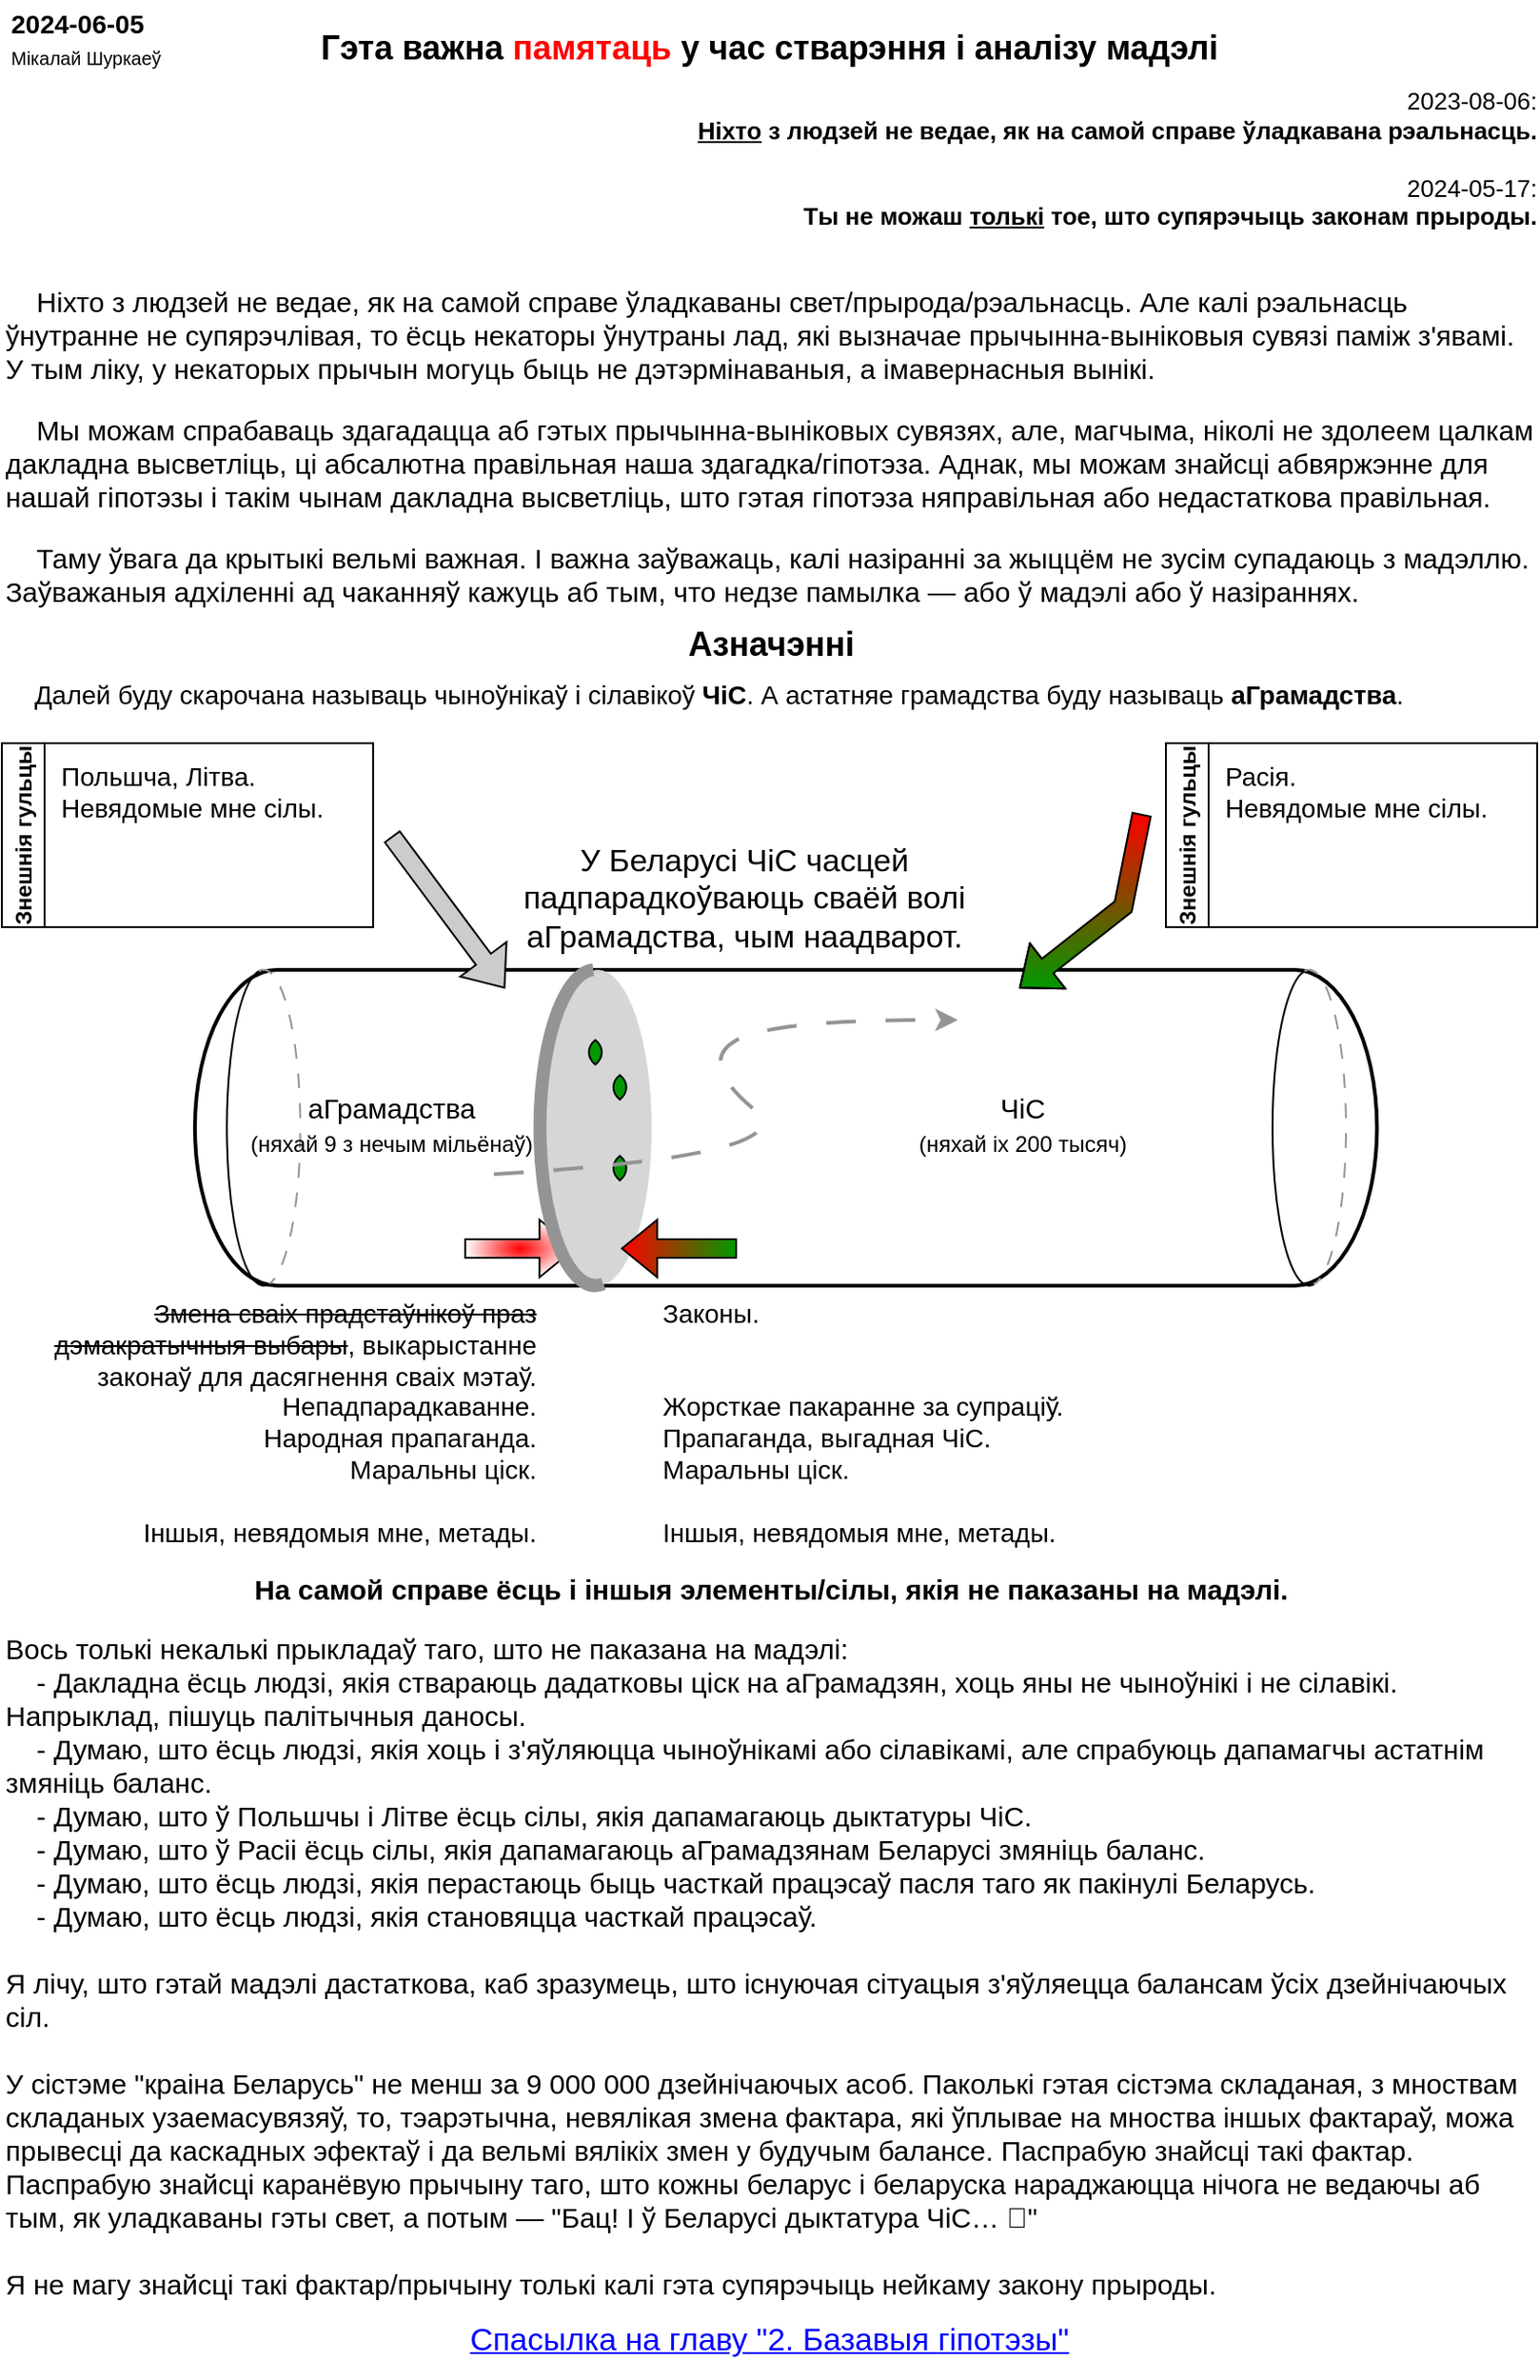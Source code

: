 <mxfile version="24.4.13" type="device" pages="5">
  <diagram id="qoV_xFIms2ia1VFQjh2e" name="1. Уступ">
    <mxGraphModel dx="1364" dy="790" grid="1" gridSize="10" guides="1" tooltips="1" connect="1" arrows="1" fold="1" page="1" pageScale="1" pageWidth="827" pageHeight="1169" math="0" shadow="0">
      <root>
        <object label="" modifiedDate="2024-06-05" id="0">
          <mxCell />
        </object>
        <mxCell id="1" parent="0" />
        <mxCell id="S1GvjW6ToF3bFZKLpUHj-1" value="&lt;h1 style=&quot;line-height: 10%;&quot;&gt;&lt;font style=&quot;font-size: 18px;&quot;&gt;Гэта важна &lt;font color=&quot;#ff0000&quot;&gt;памятаць&lt;/font&gt; у час стварэння і аналізу мадэлі&lt;/font&gt;&lt;/h1&gt;" style="text;html=1;strokeColor=none;fillColor=none;spacing=2;spacingTop=0;whiteSpace=wrap;overflow=hidden;rounded=0;verticalAlign=top;spacingBottom=0;align=center;" parent="1" vertex="1">
          <mxGeometry width="827" height="40" as="geometry" />
        </mxCell>
        <object label="%modifiedDate%&lt;br&gt;&lt;font size=&quot;1&quot;&gt;&lt;span style=&quot;font-weight: normal;&quot;&gt;&lt;font style=&quot;font-size: 10px;&quot;&gt;Мікалай Шуркаеў&lt;/font&gt;&lt;/span&gt;&lt;/font&gt;" placeholders="1" id="ag_OCnyFdfTCtAwq5Wvq-1">
          <mxCell style="text;html=1;strokeColor=none;fillColor=none;align=left;verticalAlign=top;whiteSpace=wrap;rounded=0;spacing=0;fontSize=14;fontStyle=1;spacingLeft=5;" parent="1" vertex="1">
            <mxGeometry width="160" height="40" as="geometry" />
          </mxCell>
        </object>
        <mxCell id="DxHuLPiopfpoI_i7pSDg-1" value="&lt;div style=&quot;font-size: 13px;&quot; align=&quot;right&quot;&gt;2023-08-06:&lt;br&gt;&lt;b&gt;&lt;u&gt;Ніхто&lt;/u&gt; з людзей не ведае, як на самой справе ўладкавана рэальнасць.&lt;/b&gt;&lt;br&gt;&lt;/div&gt;&lt;div style=&quot;font-size: 13px;&quot; align=&quot;right&quot;&gt;&lt;br&gt;2024-05-17:&lt;br&gt;&lt;b&gt;Ты не можаш &lt;u&gt;толькі&lt;/u&gt; тое, што супярэчыць законам прыроды.&lt;/b&gt;&lt;/div&gt;&lt;br&gt;&lt;p style=&quot;font-size: 15px;&quot;&gt;&lt;font style=&quot;font-size: 15px;&quot;&gt;&lt;span style=&quot;&quot;&gt;&lt;span style=&quot;white-space: pre;&quot;&gt;&amp;nbsp;&amp;nbsp;&amp;nbsp;&amp;nbsp;&lt;/span&gt;&lt;/span&gt;Ніхто з людзей не ведае, як на самой справе ўладкаваны свет/прырода/рэальнасць. Але калі рэальнасць ўнутранне не супярэчлівая, то ёсць некаторы ўнутраны лад, які вызначае прычынна-выніковыя сувязі паміж з&#39;явамі. У тым ліку, у некаторых прычын могуць быць не дэтэрмінаваныя, а імавернасныя вынікі.&lt;/font&gt;&lt;/p&gt;&lt;p style=&quot;font-size: 15px;&quot;&gt;&lt;font style=&quot;font-size: 15px;&quot;&gt;&lt;span style=&quot;&quot;&gt;&lt;span style=&quot;white-space: pre;&quot;&gt;&amp;nbsp;&amp;nbsp;&amp;nbsp;&amp;nbsp;&lt;/span&gt;&lt;/span&gt;Мы можам спрабаваць здагадацца аб гэтых прычынна-выніковых сувязях, але, магчыма, ніколі не здолеем цалкам дакладна высветліць, ці абсалютна правільная наша здагадка/гіпотэза. Аднак, мы можам знайсці абвяржэнне для нашай гіпотэзы і такім чынам дакладна высветліць, што гэтая гіпотэза няправільная або недастаткова правільная.&lt;br&gt;&lt;/font&gt;&lt;/p&gt;&lt;p style=&quot;font-size: 15px;&quot;&gt;&lt;font style=&quot;font-size: 15px;&quot;&gt;&lt;span style=&quot;&quot;&gt;&lt;span style=&quot;white-space: pre;&quot;&gt;&amp;nbsp;&amp;nbsp;&amp;nbsp;&amp;nbsp;&lt;/span&gt;&lt;/span&gt;Таму ўвага да крытыкі вельмі важная. І важна заўважаць, калі назіранні за жыццём не зусім супадаюць з мадэллю. Заўважаныя адхіленні ад чаканняў кажуць аб тым, что недзе памылка — або ў мадэлі або ў назіраннях.&lt;/font&gt;&lt;/p&gt;&lt;h1 style=&quot;line-height: 10%;&quot; align=&quot;center&quot;&gt;&lt;font style=&quot;font-size: 18px;&quot;&gt;Азначэнні&lt;/font&gt;&lt;/h1&gt;&lt;p style=&quot;font-size: 15px;&quot;&gt;&lt;font style=&quot;font-size: 14px;&quot;&gt;&lt;span style=&quot;&quot;&gt;&lt;span style=&quot;white-space: pre;&quot;&gt;&amp;nbsp;&amp;nbsp;&amp;nbsp;&amp;nbsp;&lt;/span&gt;&lt;/span&gt;Далей буду скарочана называць чыноўнікаў і сілавікоў &lt;b&gt;ЧіС&lt;/b&gt;. А астатняе грамадства буду называць &lt;b&gt;аГрамадства&lt;/b&gt;.&lt;/font&gt;&lt;/p&gt;" style="text;html=1;strokeColor=none;fillColor=none;spacing=2;spacingTop=0;whiteSpace=wrap;overflow=hidden;rounded=0;verticalAlign=top;spacingBottom=0;" parent="1" vertex="1">
          <mxGeometry y="40" width="827" height="360" as="geometry" />
        </mxCell>
        <UserObject label="" tooltip="" id="x-wTn0b4A8iaDGU15ReG-1">
          <mxCell style="strokeWidth=2;html=1;shape=stencil(xVVNb4MwDP01HJmAbFV7nFh37GWTdnap20YNCXKyfvz7hQZUUkpHc6nEAT/De36OrUQs11uoMMoSCSVG7CPKsm+kkkswimxgM1sHTxIXHlw4m7oQdIWFcdgeiMNSoMtoQ2qHB74yDQOXWyRu6iybR8m7/aZ+WF4oKS0JV1J7mU7ekgGX9t/k6MiSlzcnc2piF1VWoUSD5KEXcwsHRNlnsFI6TukrQMl31Or+p/TzuFIapjQP6V56LZaO7OAiwNgNuels5IEFybXsj7sLamZPbrS7ATmWW2RoAVm+hGK3IfUrVzeLrKBe7l6iTZdqj5fq2dV83/PfMgguOwyvSQAFUGFf6KoIOvnxMYYj1zEpA3UfPH4BtMHY8sRrARsvpQ+IVQduDn+g3kmAZxZC8UTPIadcCKXxzi5YvDdpZ3RgPFm+VoR35nbNhXD309BK9AjOqLstz8Af);whiteSpace=wrap;shadow=0;" parent="1" vertex="1">
            <mxGeometry x="104" y="522" width="145.106" height="170" as="geometry" />
          </mxCell>
        </UserObject>
        <mxCell id="x-wTn0b4A8iaDGU15ReG-2" value="" style="shape=flexArrow;endArrow=classic;html=1;rounded=0;fillColor=#ff0000;gradientColor=#FFFFFF;gradientDirection=radial;" parent="1" edge="1">
          <mxGeometry width="50" height="50" relative="1" as="geometry">
            <mxPoint x="249.11" y="672" as="sourcePoint" />
            <mxPoint x="309.11" y="672" as="targetPoint" />
          </mxGeometry>
        </mxCell>
        <mxCell id="x-wTn0b4A8iaDGU15ReG-3" value="" style="ellipse;whiteSpace=wrap;html=1;strokeColor=none;fillColor=#D6D6D6;rotation=0;" parent="1" vertex="1">
          <mxGeometry x="292" y="522" width="58" height="170" as="geometry" />
        </mxCell>
        <mxCell id="x-wTn0b4A8iaDGU15ReG-6" value="" style="whiteSpace=wrap;html=1;shape=mxgraph.basic.pointed_oval;rotation=0;fillColor=#009900;" parent="1" vertex="1">
          <mxGeometry x="315.064" y="559.778" width="9.234" height="13.222" as="geometry" />
        </mxCell>
        <mxCell id="x-wTn0b4A8iaDGU15ReG-7" value="" style="whiteSpace=wrap;html=1;shape=mxgraph.basic.pointed_oval;rotation=0;fillColor=#009900;" parent="1" vertex="1">
          <mxGeometry x="328.255" y="622.111" width="9.234" height="13.222" as="geometry" />
        </mxCell>
        <mxCell id="x-wTn0b4A8iaDGU15ReG-8" value="" style="whiteSpace=wrap;html=1;shape=mxgraph.basic.pointed_oval;rotation=0;fillColor=#009900;" parent="1" vertex="1">
          <mxGeometry x="328.255" y="578.667" width="9.234" height="13.222" as="geometry" />
        </mxCell>
        <mxCell id="x-wTn0b4A8iaDGU15ReG-9" value="" style="group;dashed=1;dashPattern=12 12;" parent="1" vertex="1" connectable="0">
          <mxGeometry x="684.426" y="522" width="39.574" height="170" as="geometry" />
        </mxCell>
        <mxCell id="x-wTn0b4A8iaDGU15ReG-10" value="" style="verticalLabelPosition=bottom;verticalAlign=top;html=1;shape=mxgraph.basic.arc;startAngle=0.478;endAngle=0.993;" parent="x-wTn0b4A8iaDGU15ReG-9" vertex="1">
          <mxGeometry width="39.574" height="170" as="geometry" />
        </mxCell>
        <mxCell id="x-wTn0b4A8iaDGU15ReG-11" value="" style="verticalLabelPosition=bottom;verticalAlign=top;html=1;shape=mxgraph.basic.arc;startAngle=0.979;endAngle=0.475;fillColor=default;strokeColor=#949494;dashed=1;dashPattern=8 8;" parent="x-wTn0b4A8iaDGU15ReG-9" vertex="1">
          <mxGeometry width="39.574" height="170" as="geometry" />
        </mxCell>
        <mxCell id="x-wTn0b4A8iaDGU15ReG-12" value="У Беларусі ЧіС часцей падпарадкоўваюць сваёй волі аГрамадства, чым наадварот." style="text;html=1;strokeColor=none;fillColor=none;align=center;verticalAlign=bottom;whiteSpace=wrap;rounded=0;fontSize=17;fontStyle=0;spacing=0;spacingBottom=5;" parent="1" vertex="1">
          <mxGeometry x="280" y="400" width="240" height="120" as="geometry" />
        </mxCell>
        <mxCell id="x-wTn0b4A8iaDGU15ReG-13" value="" style="curved=1;endArrow=classic;html=1;rounded=0;dashed=1;dashPattern=8 8;strokeColor=#949494;strokeWidth=2;" parent="1" edge="1">
          <mxGeometry width="50" height="50" relative="1" as="geometry">
            <mxPoint x="265" y="632" as="sourcePoint" />
            <mxPoint x="515" y="549" as="targetPoint" />
            <Array as="points">
              <mxPoint x="435" y="622" />
              <mxPoint x="375" y="572" />
              <mxPoint x="415" y="548.56" />
            </Array>
          </mxGeometry>
        </mxCell>
        <mxCell id="x-wTn0b4A8iaDGU15ReG-14" value="ЧіС&lt;br&gt;&lt;font style=&quot;font-size: 12px;&quot;&gt;(няхай іх 200 тысяч)&lt;/font&gt;" style="text;html=1;strokeColor=none;fillColor=none;align=center;verticalAlign=middle;whiteSpace=wrap;rounded=0;fontSize=15;" parent="1" vertex="1">
          <mxGeometry x="470" y="585" width="160" height="40" as="geometry" />
        </mxCell>
        <mxCell id="x-wTn0b4A8iaDGU15ReG-15" value="" style="shape=flexArrow;endArrow=classic;html=1;rounded=0;strokeColor=#000000;fillColor=#FF0000;gradientColor=#009900;gradientDirection=east;" parent="1" edge="1">
          <mxGeometry width="50" height="50" relative="1" as="geometry">
            <mxPoint x="396" y="672" as="sourcePoint" />
            <mxPoint x="333.49" y="672" as="targetPoint" />
          </mxGeometry>
        </mxCell>
        <mxCell id="x-wTn0b4A8iaDGU15ReG-16" value="" style="verticalLabelPosition=bottom;verticalAlign=top;html=1;shape=mxgraph.basic.arc;startAngle=0.477;endAngle=0.994;strokeWidth=7;strokeColor=#949494;gradientColor=none;shadow=0;" parent="1" vertex="1">
          <mxGeometry x="289.84" y="521.89" width="59.68" height="170" as="geometry" />
        </mxCell>
        <mxCell id="x-wTn0b4A8iaDGU15ReG-17" value="" style="verticalLabelPosition=bottom;verticalAlign=top;html=1;shape=mxgraph.basic.arc;startAngle=0.478;endAngle=0.993;" parent="1" vertex="1">
          <mxGeometry x="121.191" y="522" width="39.574" height="170" as="geometry" />
        </mxCell>
        <mxCell id="x-wTn0b4A8iaDGU15ReG-18" value="" style="verticalLabelPosition=bottom;verticalAlign=top;html=1;shape=mxgraph.basic.arc;startAngle=0.979;endAngle=0.475;fillColor=default;strokeColor=#949494;dashed=1;dashPattern=8 8;" parent="1" vertex="1">
          <mxGeometry x="121.191" y="522" width="39.574" height="170" as="geometry" />
        </mxCell>
        <mxCell id="x-wTn0b4A8iaDGU15ReG-19" value="аГрамадства&lt;br&gt;&lt;font style=&quot;font-size: 12px;&quot;&gt;(няхай 9 з нечым мільёнаў)&lt;/font&gt;" style="text;html=1;strokeColor=none;fillColor=none;align=center;verticalAlign=middle;whiteSpace=wrap;rounded=0;fontSize=15;" parent="1" vertex="1">
          <mxGeometry x="130" y="585" width="160" height="40" as="geometry" />
        </mxCell>
        <mxCell id="x-wTn0b4A8iaDGU15ReG-20" value="" style="shape=flexArrow;endArrow=classic;html=1;rounded=0;entryX=3.349;entryY=0.094;entryDx=0;entryDy=0;entryPerimeter=0;fillColor=#FF0000;gradientColor=#009900;" parent="1" edge="1">
          <mxGeometry width="50" height="50" relative="1" as="geometry">
            <mxPoint x="614" y="438" as="sourcePoint" />
            <mxPoint x="547.961" y="531.98" as="targetPoint" />
            <Array as="points">
              <mxPoint x="604" y="488" />
            </Array>
          </mxGeometry>
        </mxCell>
        <mxCell id="x-wTn0b4A8iaDGU15ReG-21" value="Знешнія гульцы" style="swimlane;horizontal=0;whiteSpace=wrap;html=1;" parent="1" vertex="1">
          <mxGeometry x="627" y="400" width="200" height="99" as="geometry" />
        </mxCell>
        <mxCell id="x-wTn0b4A8iaDGU15ReG-22" value="Расія.&lt;br style=&quot;font-size: 14px;&quot;&gt;&lt;div style=&quot;font-size: 14px;&quot;&gt;Невядомые мне сілы.&lt;br style=&quot;font-size: 14px;&quot;&gt;&lt;/div&gt;" style="text;html=1;align=left;verticalAlign=middle;resizable=0;points=[];autosize=1;strokeColor=none;fillColor=none;fontSize=14;" parent="x-wTn0b4A8iaDGU15ReG-21" vertex="1">
          <mxGeometry x="30" y="1" width="170" height="50" as="geometry" />
        </mxCell>
        <mxCell id="x-wTn0b4A8iaDGU15ReG-23" value="Знешнія гульцы" style="swimlane;horizontal=0;whiteSpace=wrap;html=1;" parent="1" vertex="1">
          <mxGeometry y="400" width="200" height="99" as="geometry" />
        </mxCell>
        <mxCell id="x-wTn0b4A8iaDGU15ReG-24" value="Польшча, Літва.&lt;br style=&quot;font-size: 14px;&quot;&gt;&lt;div style=&quot;font-size: 14px;&quot;&gt;Невядомые мне сілы.&lt;br style=&quot;font-size: 14px;&quot;&gt;&lt;/div&gt;" style="text;html=1;align=left;verticalAlign=middle;resizable=0;points=[];autosize=1;strokeColor=none;fillColor=none;fontSize=14;" parent="x-wTn0b4A8iaDGU15ReG-23" vertex="1">
          <mxGeometry x="30" y="1" width="160" height="50" as="geometry" />
        </mxCell>
        <mxCell id="x-wTn0b4A8iaDGU15ReG-25" value="" style="shape=flexArrow;endArrow=classic;html=1;rounded=0;entryX=1.213;entryY=0.094;entryDx=0;entryDy=0;entryPerimeter=0;fillColor=#CCCCCC;" parent="1" edge="1">
          <mxGeometry width="50" height="50" relative="1" as="geometry">
            <mxPoint x="210" y="450" as="sourcePoint" />
            <mxPoint x="271.014" y="531.98" as="targetPoint" />
          </mxGeometry>
        </mxCell>
        <mxCell id="x-wTn0b4A8iaDGU15ReG-26" value="&lt;font style=&quot;font-size: 14px;&quot;&gt;Законы.&lt;br&gt;&lt;br&gt;&lt;br&gt;Жорсткае пакаранне за супраціў.&lt;br&gt;Прапаганда, выгадная ЧіС.&lt;br&gt;Маральны ціск.&lt;br&gt;&lt;br&gt;Іншыя, невядомыя мне, метады.&lt;br&gt;&lt;/font&gt;" style="text;html=1;strokeColor=none;fillColor=none;align=left;verticalAlign=top;whiteSpace=wrap;rounded=0;" parent="1" vertex="1">
          <mxGeometry x="354" y="691.78" width="290" height="148.22" as="geometry" />
        </mxCell>
        <mxCell id="x-wTn0b4A8iaDGU15ReG-27" value="&lt;font style=&quot;font-size: 14px;&quot;&gt;&lt;strike&gt;Змена сваіх прадстаўнікоў праз дэмакратычныя выбары&lt;/strike&gt;, выкарыстанне законаў для дасягнення сваіх мэтаў.&lt;br&gt;Непадпарадкаванне.&lt;br&gt;Народная прапаганда.&lt;br&gt;Маральны ціск.&lt;br&gt;&lt;br&gt;Іншыя, невядомыя мне, метады.&lt;br&gt;&lt;/font&gt;" style="text;html=1;strokeColor=none;fillColor=none;align=right;verticalAlign=top;whiteSpace=wrap;rounded=0;" parent="1" vertex="1">
          <mxGeometry y="692" width="289.84" height="148" as="geometry" />
        </mxCell>
        <mxCell id="x-wTn0b4A8iaDGU15ReG-28" value="&lt;div align=&quot;center&quot;&gt;&lt;font style=&quot;font-size: 15px;&quot;&gt;&lt;b&gt;На самой справе ёсць і іншыя элементы/сілы, якія не паказаны на мадэлі.&lt;/b&gt;&lt;br&gt;&lt;/font&gt;&lt;br&gt;&lt;/div&gt;&lt;font style=&quot;font-size: 15px;&quot;&gt;Вось толькі некалькі прыкладаў таго, што не паказана на мадэлі:&lt;br&gt;&lt;span style=&quot;&quot;&gt;&lt;span style=&quot;&quot;&gt;&amp;nbsp;&amp;nbsp;&amp;nbsp;&amp;nbsp;&lt;/span&gt;&lt;/span&gt;- Дакладна ёсць людзі, якія &lt;/font&gt;&lt;font style=&quot;font-size: 15px;&quot;&gt;ствараюць дадатковы ціск на аГрамадзян&lt;/font&gt;&lt;font style=&quot;font-size: 15px;&quot;&gt;, хоць яны не чыноўнікі і не сілавікі. Напрыклад, пішуць палітычныя даносы.&lt;br&gt;&lt;span style=&quot;&quot;&gt;&lt;span style=&quot;&quot;&gt;&amp;nbsp;&amp;nbsp;&amp;nbsp;&amp;nbsp;&lt;/span&gt;&lt;/span&gt;- Думаю, што ёсць людзі, якія хоць і з&#39;яўляюцца чыноўнікамі або сілавікамі, але спрабуюць дапамагчы астатнім змяніць баланс.&lt;br&gt;&lt;span style=&quot;&quot;&gt;&lt;span style=&quot;&quot;&gt;&amp;nbsp;&amp;nbsp;&amp;nbsp;&amp;nbsp;&lt;/span&gt;&lt;/span&gt;- Думаю, што ў Польшчы і Літве ёсць сілы, якія дапамагаюць дыктатуры ЧіС.&lt;br&gt;&lt;/font&gt;&lt;div&gt;&lt;font style=&quot;font-size: 15px;&quot;&gt;&lt;span style=&quot;&quot;&gt;&lt;span style=&quot;&quot;&gt;&amp;nbsp;&amp;nbsp;&amp;nbsp;&amp;nbsp;&lt;/span&gt;&lt;/span&gt;- Думаю, што ў Расіі ёсць сілы, якія дапамагаюць аГрамадзянам Беларусі змяніць баланс.&lt;/font&gt;&lt;/div&gt;&lt;div&gt;&lt;font style=&quot;font-size: 15px;&quot;&gt;&lt;span style=&quot;&quot;&gt;&lt;/span&gt;&lt;/font&gt;&lt;font style=&quot;font-size: 15px;&quot;&gt;&amp;nbsp;&amp;nbsp;&amp;nbsp; - Думаю, што ёсць людзі, якія перастаюць быць часткай працэсаў пасля таго як пакінулі Беларусь.&lt;/font&gt;&lt;/div&gt;&lt;div&gt;&lt;font style=&quot;font-size: 15px;&quot;&gt;&amp;nbsp;&amp;nbsp;&amp;nbsp; - &lt;/font&gt;&lt;font style=&quot;font-size: 15px;&quot;&gt;Думаю, што &lt;/font&gt;&lt;font style=&quot;font-size: 15px;&quot;&gt;ёсць людзі, якія становяцца часткай працэсаў.&lt;br&gt;&lt;/font&gt;&lt;/div&gt;&lt;font style=&quot;font-size: 15px;&quot;&gt;&lt;br&gt;Я лічу, што гэтай мадэлі дастаткова, каб зразумець, што існуючая сітуацыя з&#39;яўляецца балансам ўсіх дзейнічаючых сіл.&lt;br&gt;&lt;br&gt;У сістэме &quot;краіна Беларусь&quot; не менш за 9 000 000 дзейнічаючых асоб. Паколькі гэтая сістэма складаная, з мноствам складаных узаемасувязяў, то, тэарэтычна, &lt;/font&gt;&lt;font style=&quot;font-size: 15px;&quot;&gt;невялікая &lt;/font&gt;&lt;font style=&quot;font-size: 15px;&quot;&gt;змена фактара, які ўплывае на мноства іншых фактараў, можа прывесці да каскадных эфектаў і да вельмі вялікіх змен у будучым балансе. Паспрабую знайсці такі фактар. Паспрабую знайсці каранёвую прычыну таго, што кожны беларус і беларуска нараджаюцца нічога не ведаючы аб тым, як уладкаваны гэты свет, а потым — &quot;Бац! І ў Беларусі дыктатура ЧіС… 🫨&quot;&lt;br&gt;&lt;br&gt;Я не магу знайсці такі фактар/прычыну толькі калі гэта супярэчыць нейкаму закону прыроды.&lt;br&gt;&lt;/font&gt;" style="text;html=1;strokeColor=none;fillColor=none;align=left;verticalAlign=top;whiteSpace=wrap;rounded=0;rotation=0;" parent="1" vertex="1">
          <mxGeometry y="840" width="827" height="400" as="geometry" />
        </mxCell>
        <UserObject label="Спасылка на главу &lt;span&gt;&quot;2. Базавыя &lt;/span&gt;гіпотэзы&quot;" link="data:page/id,McnreRaJFROVYg1kB9sD" id="5Dem1vvIQLIGWhxnLmdw-1">
          <mxCell style="text;html=1;strokeColor=none;fillColor=none;align=center;verticalAlign=middle;whiteSpace=wrap;rounded=0;fontColor=#0000FF;fontStyle=4;fontSize=17;" parent="1" vertex="1">
            <mxGeometry y="1240" width="827" height="40" as="geometry" />
          </mxCell>
        </UserObject>
      </root>
    </mxGraphModel>
  </diagram>
  <diagram id="McnreRaJFROVYg1kB9sD" name="2. Базавыя гіпотэзы">
    <mxGraphModel dx="1364" dy="790" grid="1" gridSize="10" guides="1" tooltips="1" connect="1" arrows="1" fold="1" page="1" pageScale="1" pageWidth="827" pageHeight="1169" math="0" shadow="0">
      <root>
        <object label="" modifiedDate="2024-06-05" id="0">
          <mxCell />
        </object>
        <mxCell id="1" parent="0" />
        <object label="%modifiedDate%&lt;br&gt;&lt;font size=&quot;1&quot;&gt;&lt;span style=&quot;font-weight: normal;&quot;&gt;&lt;font style=&quot;font-size: 10px;&quot;&gt;Мікалай Шуркаеў&lt;/font&gt;&lt;/span&gt;&lt;/font&gt;" placeholders="1" id="PwDtarGJMOneYVjWr4vw-1">
          <mxCell style="text;html=1;strokeColor=none;fillColor=none;align=left;verticalAlign=top;whiteSpace=wrap;rounded=0;spacing=0;fontSize=14;fontStyle=1;spacingLeft=5;" parent="1" vertex="1">
            <mxGeometry width="160" height="40" as="geometry" />
          </mxCell>
        </object>
        <mxCell id="I7xGC3TZL1A2GTxPRxSR-1" value="&lt;h1 align=&quot;left&quot; style=&quot;line-height: 10%;&quot;&gt;&lt;font style=&quot;font-size: 18px;&quot;&gt;Базавая гіпотэза 2. Ёсць толькі чатыры прычыны, чаму чалавек нешта не робіць.&lt;br&gt;&lt;/font&gt;&lt;/h1&gt;&lt;font color=&quot;#ff0000&quot;&gt;&lt;b&gt;Важна&lt;/b&gt;&lt;/font&gt;: калі гэтая гіпотэза будзе абвергнута, то далейшыя разважанні патрэбна паправіць адпаведным чынам.&lt;br&gt;&lt;div&gt;&lt;br&gt;&lt;/div&gt;&lt;div&gt;Чалавек нешта не робіць калі&lt;br&gt;не прытомны &lt;b&gt;або&lt;/b&gt;&lt;br&gt;&lt;div&gt;&lt;font color=&quot;#808080&quot;&gt;у прытомнасці, але&lt;/font&gt; не ведае&lt;font color=&quot;#808080&quot;&gt;, што гэта можна/патрэбна рабіць&lt;/font&gt; &lt;b&gt;або&lt;/b&gt;&lt;/div&gt;&lt;div&gt;&lt;font color=&quot;#808080&quot;&gt;у прытомнасці, ведае, што гэта можна/патрэбна, але&lt;/font&gt; не жадае &lt;font color=&quot;#808080&quot;&gt;гэта рабіць&lt;/font&gt; &lt;b&gt;або&lt;/b&gt;&lt;/div&gt;&lt;div&gt;&lt;font color=&quot;#808080&quot;&gt;у прытомнасці, ведае, умее, жадае гэта рабіць, але&lt;/font&gt; не можа&amp;nbsp;&lt;font color=&quot;#808080&quot;&gt;гэта рабіць (напрыклад, рукі фізічна звязаны).&lt;/font&gt;&lt;br&gt;&lt;/div&gt;&lt;div&gt;&lt;br&gt;Каментар: калі гіпотэза правільная, то і лагічнае адмаўленне выказвання павінна быць таксама правільным.&lt;br&gt;&lt;/div&gt;&lt;/div&gt;Чалавек нешта робіць калі ён&lt;br&gt;у прытомнасці &lt;b&gt;і&lt;/b&gt;&lt;br&gt;ведае&lt;font color=&quot;#808080&quot;&gt;, што гэта можна/патрэбна рабіць&lt;/font&gt; &lt;b&gt;і&lt;/b&gt;&lt;br&gt;жадае &lt;font color=&quot;#808080&quot;&gt;гэта рабіць&lt;/font&gt; &lt;b&gt;і&lt;/b&gt;&lt;br&gt;можа&amp;nbsp;&lt;font color=&quot;#808080&quot;&gt;гэта рабіць&lt;/font&gt;.&lt;br&gt;А гэта падобна на правільнае сцвярджэнне? Мне не падабаецца, што ёсць сітуацыі, калі чалавек непрытомны, але нешта робіць. Напрыклад, можа дыхаць нават без прытомнасці. Магчыма, патрэбна падзяліць дзеянні на тыя для якіх не патрэбна быць у прытомнасці і іншыя. А калі чалавек пад гіпнозам, то ён у прытомнасці ці не?" style="text;html=1;strokeColor=none;fillColor=none;align=left;verticalAlign=top;whiteSpace=wrap;rounded=0;fontSize=15;" parent="1" vertex="1">
          <mxGeometry y="160" width="827" height="400" as="geometry" />
        </mxCell>
        <mxCell id="B1tIU0BfvUetRy4yVkYv-1" value="&lt;h1 style=&quot;line-height: 10%;&quot;&gt;&lt;font style=&quot;font-size: 18px;&quot;&gt;Базавая гіпотэза 4. Ніжэй вычарпальнае апісанне прычын, чаму чалавек нешта не ведае.&lt;br&gt;&lt;/font&gt;&lt;/h1&gt;&lt;div&gt;&lt;font color=&quot;#ff0000&quot;&gt;&lt;b&gt;Важна&lt;/b&gt;&lt;/font&gt;: калі гэтая гіпотэза будзе абвергнута, то далейшыя разважанні патрэбна паправіць адпаведным чынам.&lt;br&gt;&lt;br&gt;Чалавек нешта ведае калі&lt;br&gt;&lt;b&gt;(&lt;/b&gt;&lt;br&gt;1. веды былі &quot;ўшыты&quot; яму ў гены &lt;font color=&quot;#808080&quot;&gt;(неўсвядомленыя веды. Напрыклад, чалавек ведае, што патрэбна дыхаць)&lt;/font&gt; &lt;b&gt;або&lt;/b&gt;&lt;br&gt;2. неўсвядомлена скапіраваў паводзіны іншых людзей &lt;font color=&quot;#808080&quot;&gt;(напрыклад, ківае галавой у знак разумення ідэі)&lt;/font&gt; &lt;b&gt;або&lt;/b&gt;&lt;br&gt;3. яму мэтанакіравана ўклалі ў галаву гэтыя веды іншыя людзі &lt;font color=&quot;#808080&quot;&gt;(напрыклад, бацькі і школа)&lt;/font&gt; &lt;b&gt;або&lt;/b&gt;&lt;br&gt;4. ён сам шукаў веды па нейкай блізкай тэме сярод існуючых ведаў чалавецтва &lt;b&gt;і&lt;/b&gt; знайшоў &lt;b&gt;або&lt;/b&gt;&lt;br&gt;5. выпадкова даведаўся ад іншых людзей &lt;font color=&quot;#808080&quot;&gt;(усвядомленыя веды. Напрыклад, выпадкова сярод навін у СМІ пабачыў артыкул пра звычаі продкаў, зацікавіўся і прачытаў яго)&lt;/font&gt; &lt;b&gt;або&lt;/b&gt;&lt;br&gt;6. самастойна стварыў веды &lt;font color=&quot;#808080&quot;&gt;(напрыклад, шукаў рашэнне для нейкай праблемы і вынайшоў тое, что іншыя ўжо вынаходзілі або вынайшоў дагэтуль невядомае чалавецтву)&lt;/font&gt;&lt;br&gt;&lt;b&gt;) і&lt;/b&gt;&lt;/div&gt;7. чалавек захаваў атрыманыя веды&lt;br&gt;&lt;br&gt;Калі гэта так, то лагічнае адмаўленне будзе&lt;br&gt;&lt;b&gt;Чалавек нешта не ведае калі&lt;/b&gt;&lt;br&gt;&lt;b&gt;(&lt;/b&gt;&lt;br&gt;1. веды не былі &quot;ўшыты&quot; яму ў гены &lt;font color=&quot;#808080&quot;&gt;(напрыклад, не ведае&amp;nbsp;ад нараджэння беларускую мову)&lt;/font&gt; &lt;b&gt;і&lt;/b&gt;&lt;br&gt;2. нават неўсвядомлена не скапіраваў паводзіны іншых людзей &lt;b&gt;і&lt;/b&gt;&lt;br&gt;3. нават мэтанакіравана не&amp;nbsp;ўклалі яму  ў галаву гэтыя веды іншыя людзі &lt;font color=&quot;#808080&quot;&gt;(напрыклад, бацькі і школа)&lt;/font&gt; &lt;b&gt;і&lt;/b&gt;&lt;br&gt;4. (ён не шукаў сам веды сярод існуючых ведаў чалавецтва па нейкай блізкай тэме &lt;b&gt;або&lt;/b&gt; не знайшоў) &lt;b&gt;і&lt;/b&gt;&lt;br&gt;5. нават выпадкова не даведаўся ад іншых людзей &lt;b&gt;і&lt;/b&gt;&lt;br&gt;6. не стварыў самастойна веды&lt;br&gt;&lt;b&gt;) або&lt;/b&gt;&lt;br&gt;7. чалавек не захаваў атрыманыя веды &lt;font color=&quot;#808080&quot;&gt;(напрыклад, трапіў у аварыю, згубіў памяць)&lt;/font&gt;" style="text;html=1;strokeColor=none;fillColor=none;align=left;verticalAlign=top;whiteSpace=wrap;rounded=0;fontSize=15;" parent="1" vertex="1">
          <mxGeometry y="800" width="827" height="560" as="geometry" />
        </mxCell>
        <UserObject label="Спасылка на главу &quot;3. Д&lt;font style=&quot;font-size: 17px;&quot;&gt;&lt;span style=&quot;font-size: 17px;&quot;&gt;рэва цяперашняй рэальнасці для ўзаемаадносін паміж грамадствам і ЧіС Беларусі&quot;&lt;/span&gt;&lt;/font&gt;" link="data:page/id,DG71BkWCYnC6XOSHjkSx" id="28J1oYRrJhvnbeynHexy-1">
          <mxCell style="text;html=1;strokeColor=none;fillColor=none;align=center;verticalAlign=middle;whiteSpace=wrap;rounded=0;fontColor=#0000FF;fontStyle=4;fontSize=17;" parent="1" vertex="1">
            <mxGeometry y="1680" width="827" height="40" as="geometry" />
          </mxCell>
        </UserObject>
        <mxCell id="KuVzXuyzOUkK3E6gqgpI-2" value="&lt;h1 style=&quot;line-height: 70%;&quot;&gt;&lt;font style=&quot;font-size: 18px;&quot;&gt;Базавая гіпотэза 3. Дапушчальна лічыць, што калі чалавек нараджаецца, то ён зусім нічога не ведае пра тое, як уладкаваны свет/рэальнасць.&lt;br&gt;&lt;/font&gt;&lt;/h1&gt;&lt;font color=&quot;#ff0000&quot;&gt;&lt;b&gt;Важна&lt;/b&gt;&lt;/font&gt;: калі гэтая гіпотэза будзе абвергнута, то далейшыя разважанні патрэбна паправіць адпаведным чынам.&lt;br&gt;&lt;br&gt;Чалавек пачынае атрымваць інфармацыю аб знешнім свеце яшчэ да нараджэння. Напрыклад, чуць гукі плод пачынае недзе на 15-20 тыдні развіцця. Таму казаць, што чалавек нараджаецца, не ведаючы зусім нічога пра &lt;br&gt;свет/рэальнасць, напэўна, не вельмі дакладна. Але далей я буду выкарыстоўваць выказванне &quot;Калі чалавек нараджаецца, то ён зусім нічога не ведае пра тое, як уладкаваны свет/рэальнасць&quot;. Спадзяюся, гэта не зробіць разважанні цалкам памылковымі." style="text;html=1;strokeColor=none;fillColor=none;align=left;verticalAlign=top;whiteSpace=wrap;rounded=0;fontSize=15;" parent="1" vertex="1">
          <mxGeometry y="560" width="827" height="240" as="geometry" />
        </mxCell>
        <mxCell id="fW2wmk7JBmoNflcBN8dt-1" value="&lt;h1 align=&quot;left&quot; style=&quot;line-height: 70%;&quot;&gt;&lt;font style=&quot;font-size: 18px;&quot;&gt;Базавая гіпотэза 1. Гэтую тэму магчыма прыпаднесці так, каб падлетак 14 гадоў змог усё зразумець і знайсці памылкі ў маіх разважаннях.&lt;br&gt;&lt;/font&gt;&lt;/h1&gt;Гіпотэза ў тым, что чалавеку дастаткова ўмець добра чытаць па-беларуску і валодаць базавымі навыкамі матэматычнай логікі, каб зразумець мае разважанні і заўважыць памылкі ў разважаннях. Магчыма, тэму патрэбна разбіць на &quot;кавалачкі&quot;, але там прынцыпова няма такога, што падлетак не можа зразумець." style="text;html=1;strokeColor=none;fillColor=none;align=left;verticalAlign=top;whiteSpace=wrap;rounded=0;fontSize=15;" parent="1" vertex="1">
          <mxGeometry width="827" height="160" as="geometry" />
        </mxCell>
        <mxCell id="HM4rghfG53f5xWvAFt2h-1" value="&lt;h1 align=&quot;left&quot; style=&quot;line-height: 72%;&quot;&gt;&lt;font style=&quot;font-size: 18px;&quot;&gt;Базавая гіпотэза 5. &quot;&lt;font color=&quot;#ff0000&quot;&gt;Не&lt;/font&gt;магічная&quot;/адэкватная гіпотэза любога беларуса пра каранёвую прычыну дыктатуры ЧіС у Беларусі дапаўняе гіпотэзы іншых беларусаў і можа быць адлюстравана на ДЦР.&lt;br&gt;&lt;/font&gt;&lt;/h1&gt;&lt;div&gt;Усе беларусы жывуць у адной аб&#39;ектыўнай рэальнасці. Але гэтая рэальнасць мае шмат граняў. У кожнага беларуса свае унікальныя абставіны, унікальны жыццёвы досвед, унікальныя здольнасці і унікальныя недахопы. У выніку гэтага, кожны беларус можа бачыць нейкія грані рэальнасці, якія не заўважаюць іншыя. Але таксама можа і не заўважаць нейкія грані, якія бачыць нейкі іншы беларус.&lt;br&gt;&lt;br&gt;Такім чынам, мае сэнс збіраць гіпотэзы беларусаў пра каранёвую прычыну дыктатуры ў Беларусі і абмяркоўваць іх, каб пабудаваць сумеснае, найбольш дакладнае разуменне з&#39;явы.&lt;br&gt;&lt;/div&gt;&lt;br&gt;Абмеркаванне і ўлік гіпотэз пра каранёвую прычыну вядзецца тут:" style="text;html=1;strokeColor=none;fillColor=none;align=left;verticalAlign=top;whiteSpace=wrap;rounded=0;fontSize=15;" parent="1" vertex="1">
          <mxGeometry y="1320" width="827" height="320" as="geometry" />
        </mxCell>
        <UserObject label="https://github.com/mshurkaeu-public/i-care.by/discussions/categories/гіпотэзы-аб-каранёвай-прычыне-дыктатуры-ў-беларусі" link="https://github.com/mshurkaeu-public/i-care.by/discussions/categories/гіпотэзы-аб-каранёвай-прычыне-дыктатуры-ў-беларусі" linkTarget="_blank" id="HM4rghfG53f5xWvAFt2h-2">
          <mxCell style="text;html=1;strokeColor=none;fillColor=none;align=left;verticalAlign=top;rounded=0;fontSize=15;fontColor=#0000FF;fontStyle=4;whiteSpace=wrap;" parent="1" vertex="1">
            <mxGeometry y="1600" width="827" height="30" as="geometry" />
          </mxCell>
        </UserObject>
      </root>
    </mxGraphModel>
  </diagram>
  <diagram id="DG71BkWCYnC6XOSHjkSx" name="3. ДЦР-грамадства">
    <mxGraphModel dx="3845" dy="790" grid="1" gridSize="10" guides="1" tooltips="1" connect="1" arrows="1" fold="1" page="1" pageScale="1" pageWidth="827" pageHeight="1169" math="0" shadow="0">
      <root>
        <object label="" modifiedDate="2024-06-05" id="0">
          <mxCell />
        </object>
        <mxCell id="1" parent="0" />
        <object label="%modifiedDate%&lt;br&gt;&lt;font size=&quot;1&quot;&gt;&lt;span style=&quot;font-weight: normal;&quot;&gt;&lt;font style=&quot;font-size: 10px;&quot;&gt;Мікалай Шуркаеў&lt;/font&gt;&lt;/span&gt;&lt;/font&gt;" placeholders="1" id="Wt_A22Sxl4-2CVHis-cL-1">
          <mxCell style="text;html=1;strokeColor=none;fillColor=none;align=left;verticalAlign=top;whiteSpace=wrap;rounded=0;spacing=0;fontSize=14;fontStyle=1;spacingLeft=5;" vertex="1" parent="1">
            <mxGeometry x="-2481" width="160" height="40" as="geometry" />
          </mxCell>
        </object>
        <mxCell id="pH6i_DQoBayqS64Z1WDT-9" value="і" style="ellipse;whiteSpace=wrap;html=1;fillColor=none;strokeColor=#BFBFBF;fontSize=16;fontStyle=1" parent="1" vertex="1">
          <mxGeometry x="-680" y="840" width="120" height="80" as="geometry" />
        </mxCell>
        <mxCell id="pH6i_DQoBayqS64Z1WDT-10" value="&lt;font style=&quot;font-size: 16px;&quot;&gt;&lt;b&gt;і&lt;/b&gt;&lt;/font&gt;" style="text;html=1;strokeColor=none;fillColor=none;align=center;verticalAlign=middle;whiteSpace=wrap;rounded=0;" parent="1" vertex="1">
          <mxGeometry x="-60" y="560" width="120" height="80" as="geometry" />
        </mxCell>
        <mxCell id="pH6i_DQoBayqS64Z1WDT-11" value="" style="ellipse;whiteSpace=wrap;html=1;fillColor=none;strokeColor=#BFBFBF;" parent="1" vertex="1">
          <mxGeometry x="-60" y="560" width="120" height="80" as="geometry" />
        </mxCell>
        <mxCell id="pH6i_DQoBayqS64Z1WDT-12" value="&lt;div style=&quot;font-size: 18px;&quot;&gt;Стан адносін паміж грамадствам і ЧіС (чыноўнікамі і сілавікамі) з&#39;яўляецца заканамерным вынікам паводзін абодвух бакоў.&lt;br&gt;&lt;/div&gt;" style="text;html=1;strokeColor=default;fillColor=none;align=center;verticalAlign=middle;whiteSpace=wrap;rounded=0;fontSize=18;fontStyle=1;strokeWidth=3;" parent="1" vertex="1">
          <mxGeometry x="-240" y="440" width="480" height="120" as="geometry" />
        </mxCell>
        <mxCell id="pH6i_DQoBayqS64Z1WDT-13" value="" style="edgeStyle=orthogonalEdgeStyle;rounded=0;orthogonalLoop=1;jettySize=auto;html=1;curved=1;exitX=0.5;exitY=0;exitDx=0;exitDy=0;" parent="1" source="pH6i_DQoBayqS64Z1WDT-14" target="pH6i_DQoBayqS64Z1WDT-12" edge="1">
          <mxGeometry relative="1" as="geometry" />
        </mxCell>
        <mxCell id="pH6i_DQoBayqS64Z1WDT-14" value="ЧіС неяк уздзейнічаюць на грамадства.&lt;br&gt;&lt;br&gt;&lt;font color=&quot;#808080&quot;&gt;(А грамадства потым неяк рэагуе на гэтае ўздзеянне.)&lt;/font&gt;" style="text;html=1;strokeColor=default;fillColor=none;align=center;verticalAlign=top;whiteSpace=wrap;rounded=0;fontSize=16;flipH=1;" parent="1" vertex="1">
          <mxGeometry x="440" y="720" width="360" height="120" as="geometry" />
        </mxCell>
        <mxCell id="pH6i_DQoBayqS64Z1WDT-18" value="" style="edgeStyle=orthogonalEdgeStyle;rounded=0;orthogonalLoop=1;jettySize=auto;html=1;curved=1;exitX=0.5;exitY=0;exitDx=0;exitDy=0;" parent="1" source="pH6i_DQoBayqS64Z1WDT-19" target="pH6i_DQoBayqS64Z1WDT-12" edge="1">
          <mxGeometry relative="1" as="geometry" />
        </mxCell>
        <mxCell id="pH6i_DQoBayqS64Z1WDT-19" value="Грамадства неяк уздзейнічае на ЧіС.&lt;br&gt;&lt;br&gt;&lt;font color=&quot;#808080&quot;&gt;(А ЧіС потым неяк рэагуюць на гэтае ўздзеянне.)&lt;/font&gt;" style="text;html=1;strokeColor=default;fillColor=none;align=center;verticalAlign=top;whiteSpace=wrap;rounded=0;fontSize=16;flipH=1;" parent="1" vertex="1">
          <mxGeometry x="-800" y="720" width="360" height="120" as="geometry" />
        </mxCell>
        <mxCell id="pH6i_DQoBayqS64Z1WDT-22" value="і" style="ellipse;whiteSpace=wrap;html=1;fillColor=none;strokeColor=#BFBFBF;fontSize=16;fontStyle=1" parent="1" vertex="1">
          <mxGeometry x="560" y="840" width="120" height="80" as="geometry" />
        </mxCell>
        <mxCell id="pH6i_DQoBayqS64Z1WDT-23" value="Тое, як грамадства ўздзейнічае на ЧіС, складаецца з таго, як уздзейнічаюць на ЧіС асобныя грамадзяне.&lt;br&gt;&lt;br&gt;Вынік гэтага ўздзеяння, хутчэй за ўсё, нелінейна залежыць ад колькасці актыўных грамадзян. Існуюць прыклады з жыцця, якія паказваюць, што моцна матываваная меншасць можа прымусіць большасць улічваць іх інтарэсы, нават падпарадкоўваць правілы інтарэсам меншасці. Прыклады з кнігі Талеба &quot;Скура ў гульне&quot;: адсутнасць прадуктаў з гарэхамі ў школах і на борце самалётаў, улік інтарэсаў людзей з дыябетам пры вытворчасці напояў, улік рэлігійных патрабаванняў пры вытворчасці прадуктаў харчавання.&lt;br&gt;&lt;br&gt;Нават сама цяперашняя сітуацыя ў Беларусі (я пішу гэта ў снежні 2023 годза) з&#39;яўляецца прыкладам таго, як дастаткова матываваная меншасць ЧіС (няхай іх 200 тысяч чалавек) прымушаюць большасць (няхай грамадзян у Беларусі 9 з нечым мільёнаў) падпарадкоўвацца сваёй волі.&lt;br&gt;&lt;br&gt;Нелінейнасць эфекта, на мой погляд, дае надзею, што калі большасць грамадзян пачне матывавана і свядома &quot;цягнуць&quot; у нейкі бок, то гэта будзе практычна немагчыма стрымаць." style="text;html=1;strokeColor=default;fillColor=none;align=left;verticalAlign=middle;whiteSpace=wrap;rounded=1;fontSize=16;rotation=0;fontStyle=0;glass=0;shadow=0;dashed=1;arcSize=7;" parent="1" vertex="1">
          <mxGeometry x="-480" y="1240" width="400" height="560" as="geometry" />
        </mxCell>
        <mxCell id="pH6i_DQoBayqS64Z1WDT-37" value="&lt;div align=&quot;center&quot;&gt;Каментар-разважанне&lt;br&gt;&lt;font style=&quot;font-size: 20px;&quot;&gt;&amp;nbsp;&lt;/font&gt;&lt;br&gt;&lt;/div&gt;Цытата з тлумачальнага слоўніка:&lt;br&gt;&lt;b&gt;ўлада&lt;/b&gt; — права і магчымасць распараджацца кім-небудзь, чым-небудзь, &lt;b&gt;права і магчымасць падпарадкоўваць сваёй волі&lt;/b&gt;.&lt;br&gt;&lt;font style=&quot;font-size: 20px;&quot;&gt;&amp;nbsp;&lt;/font&gt;&lt;br&gt;Атрымваецца, што хто падпарадкоўвае сваёй волі, у таго і ўлада.&lt;br&gt;&lt;font style=&quot;font-size: 20px;&quot;&gt;&amp;nbsp;&lt;/font&gt;&lt;br&gt;Цытата з канстытуцыі Рэспублікі Беларусь:&lt;br&gt;Артыкул 3. &lt;b&gt;Адзінай крыніцай&lt;/b&gt; дзяржаўнай &lt;b&gt;улады&lt;/b&gt; і носьбітам суверэнітэту ў Рэспубліцы Беларусь &lt;b&gt;з’яўляецца народ&lt;/b&gt;. Народ ажыццяўляе сваю ўладу непасрэдна, праз прадстаўнічыя і іншыя органы ў формах і межах, вызначаных Канстытуцыяй.&lt;br&gt;&lt;font style=&quot;font-size: 20px;&quot;&gt;&amp;nbsp;&lt;/font&gt;&lt;br&gt;У 2020 годзе на мітынгах у Беларусі натоўп крычаў: &quot;Мы тут улада!&quot;&lt;br&gt;І я таксама крычаў.&lt;br&gt;А сёння мне цікава — &quot;Мы тут улада? А ў чым гэта выражаецца?&quot;&lt;br&gt;У чым аГрамадства падпарадкоўвае ЧіС сваёй волі?&lt;br&gt;&lt;font style=&quot;font-size: 20px;&quot;&gt;&amp;nbsp;&lt;/font&gt;&lt;br&gt;Цытата з тлумачальнага слоўніка:&lt;br&gt;дыктатура — нічым не абмежаваная дзяржаўная ўлада &lt;font color=&quot;#808080&quot;&gt;(чытаю &quot;нічым не абмежаванае падпарадкаванне сваёй волі ў межах дзяржавы&quot;)&lt;/font&gt;, якая абапіраецца на сілу пануючага класа.&lt;br&gt;&lt;br&gt;Мая выснова — ў Беларусі зараз дыктатура ЧіС." style="text;html=1;align=left;verticalAlign=top;whiteSpace=wrap;rounded=1;fontSize=16;strokeColor=default;fontStyle=0;glass=0;shadow=0;dashed=1;rotation=0;arcSize=7;" parent="1" vertex="1">
          <mxGeometry x="-360" y="720" width="720" height="480" as="geometry" />
        </mxCell>
        <mxCell id="pH6i_DQoBayqS64Z1WDT-38" value="" style="endArrow=none;dashed=1;html=1;dashPattern=1 3;strokeWidth=2;rounded=0;exitX=0;exitY=0.5;exitDx=0;exitDy=0;entryX=1;entryY=0.25;entryDx=0;entryDy=0;" parent="1" source="pH6i_DQoBayqS64Z1WDT-14" target="pH6i_DQoBayqS64Z1WDT-37" edge="1">
          <mxGeometry width="50" height="50" relative="1" as="geometry">
            <mxPoint x="280" y="885" as="sourcePoint" />
            <mxPoint x="140" y="1060" as="targetPoint" />
          </mxGeometry>
        </mxCell>
        <mxCell id="pH6i_DQoBayqS64Z1WDT-39" value="" style="endArrow=none;dashed=1;html=1;dashPattern=1 3;strokeWidth=2;rounded=0;exitX=0;exitY=0.25;exitDx=0;exitDy=0;entryX=1;entryY=0.5;entryDx=0;entryDy=0;" parent="1" source="pH6i_DQoBayqS64Z1WDT-37" target="pH6i_DQoBayqS64Z1WDT-19" edge="1">
          <mxGeometry width="50" height="50" relative="1" as="geometry">
            <mxPoint x="-40" y="760" as="sourcePoint" />
            <mxPoint x="-280" y="780" as="targetPoint" />
          </mxGeometry>
        </mxCell>
        <mxCell id="pH6i_DQoBayqS64Z1WDT-40" value="У склаўшыхся абставінах у кожнага грамадзяніна ўзнікае нейкае пажаданне/патрабаванне да ЧіС.&lt;br&gt;&lt;br&gt;&lt;div align=&quot;left&quot;&gt;&lt;font color=&quot;#808080&quot;&gt;(Або пажаданне/патрабаванне пакінуць усё так, як яно ёсць зараз.&lt;br&gt;&lt;/font&gt;&lt;font color=&quot;#808080&quot;&gt;Або пажаданне/патрабаванне нешта змяніць.)&lt;/font&gt;&lt;/div&gt;" style="text;html=1;strokeColor=default;fillColor=none;align=center;verticalAlign=top;whiteSpace=wrap;rounded=0;fontSize=16;flipH=1;" parent="1" vertex="1">
          <mxGeometry x="-2040" y="720" width="360" height="160" as="geometry" />
        </mxCell>
        <mxCell id="pH6i_DQoBayqS64Z1WDT-41" value="" style="edgeStyle=orthogonalEdgeStyle;rounded=0;orthogonalLoop=1;jettySize=auto;html=1;curved=1;exitX=0.5;exitY=0;exitDx=0;exitDy=0;entryX=0.5;entryY=0;entryDx=0;entryDy=0;" parent="1" source="pH6i_DQoBayqS64Z1WDT-12" target="pH6i_DQoBayqS64Z1WDT-40" edge="1">
          <mxGeometry relative="1" as="geometry">
            <mxPoint x="-610" y="730" as="sourcePoint" />
            <mxPoint x="10" y="570" as="targetPoint" />
            <Array as="points">
              <mxPoint y="360" />
              <mxPoint x="-1860" y="360" />
            </Array>
          </mxGeometry>
        </mxCell>
        <mxCell id="SJ82pJdJ0-q6v4cpA7WF-1" value="Нейкае патрабаванне грамадзяніна 1 да ЧіС." style="text;html=1;strokeColor=default;fillColor=none;align=center;verticalAlign=top;whiteSpace=wrap;rounded=0;fontSize=16;flipH=1;" parent="1" vertex="1">
          <mxGeometry x="-1680" y="1040" width="360" height="120" as="geometry" />
        </mxCell>
        <mxCell id="SJ82pJdJ0-q6v4cpA7WF-2" value="Нейкае патрабаванне грамадзяніна 2 да ЧіС." style="text;html=1;strokeColor=default;fillColor=none;align=center;verticalAlign=top;whiteSpace=wrap;rounded=0;fontSize=16;flipH=1;" parent="1" vertex="1">
          <mxGeometry x="-1680" y="1200" width="360" height="120" as="geometry" />
        </mxCell>
        <mxCell id="SJ82pJdJ0-q6v4cpA7WF-3" value="Нейкае патрабаванне грамадзяніна N да ЧіС." style="text;html=1;strokeColor=default;fillColor=none;align=center;verticalAlign=top;whiteSpace=wrap;rounded=0;fontSize=16;flipH=1;" parent="1" vertex="1">
          <mxGeometry x="-1680" y="1480" width="360" height="120" as="geometry" />
        </mxCell>
        <mxCell id="SJ82pJdJ0-q6v4cpA7WF-4" value="⋮" style="text;html=1;strokeColor=none;fillColor=none;align=center;verticalAlign=middle;whiteSpace=wrap;rounded=0;fontSize=60;" parent="1" vertex="1">
          <mxGeometry x="-1720" y="1360" width="40" height="80" as="geometry" />
        </mxCell>
        <mxCell id="SJ82pJdJ0-q6v4cpA7WF-5" value="Грамадзянін 1 неяк ўздзейнічае на ЧіС у сувязі са сваім патрабаваннем да ЧіС." style="text;html=1;strokeColor=default;fillColor=none;align=center;verticalAlign=top;whiteSpace=wrap;rounded=0;fontSize=16;flipH=1;" parent="1" vertex="1">
          <mxGeometry x="-1160" y="1040" width="360" height="120" as="geometry" />
        </mxCell>
        <mxCell id="SJ82pJdJ0-q6v4cpA7WF-6" value="&lt;div&gt;Грамадзянін 2 неяк ўздзейнічае на ЧіС у сувязі са сваім&amp;nbsp;патрабаваннем да ЧіС.&lt;/div&gt;" style="text;html=1;strokeColor=default;fillColor=none;align=center;verticalAlign=top;whiteSpace=wrap;rounded=0;fontSize=16;flipH=1;" parent="1" vertex="1">
          <mxGeometry x="-1160" y="1200" width="360" height="120" as="geometry" />
        </mxCell>
        <mxCell id="SJ82pJdJ0-q6v4cpA7WF-7" value="Грамадзянін N неяк ўздзейнічае на ЧіС у сувязі са сваім&amp;nbsp;патрабаваннем да ЧіС." style="text;html=1;strokeColor=default;fillColor=none;align=center;verticalAlign=top;whiteSpace=wrap;rounded=0;fontSize=16;flipH=1;" parent="1" vertex="1">
          <mxGeometry x="-1160" y="1480" width="360" height="120" as="geometry" />
        </mxCell>
        <mxCell id="SJ82pJdJ0-q6v4cpA7WF-8" value="⋮" style="text;html=1;strokeColor=none;fillColor=none;align=center;verticalAlign=middle;whiteSpace=wrap;rounded=0;fontSize=60;" parent="1" vertex="1">
          <mxGeometry x="-800" y="1360" width="40" height="80" as="geometry" />
        </mxCell>
        <mxCell id="SJ82pJdJ0-q6v4cpA7WF-9" value="" style="edgeStyle=orthogonalEdgeStyle;rounded=0;orthogonalLoop=1;jettySize=auto;html=1;curved=1;exitX=1;exitY=0.5;exitDx=0;exitDy=0;entryX=0;entryY=0.5;entryDx=0;entryDy=0;" parent="1" source="SJ82pJdJ0-q6v4cpA7WF-1" target="SJ82pJdJ0-q6v4cpA7WF-5" edge="1">
          <mxGeometry relative="1" as="geometry">
            <mxPoint x="-610" y="810" as="sourcePoint" />
            <mxPoint x="10" y="650" as="targetPoint" />
          </mxGeometry>
        </mxCell>
        <mxCell id="SJ82pJdJ0-q6v4cpA7WF-10" value="" style="edgeStyle=orthogonalEdgeStyle;rounded=0;orthogonalLoop=1;jettySize=auto;html=1;curved=1;exitX=1;exitY=0.5;exitDx=0;exitDy=0;entryX=0;entryY=0.5;entryDx=0;entryDy=0;" parent="1" source="SJ82pJdJ0-q6v4cpA7WF-2" target="SJ82pJdJ0-q6v4cpA7WF-6" edge="1">
          <mxGeometry relative="1" as="geometry">
            <mxPoint x="-1310" y="1110" as="sourcePoint" />
            <mxPoint x="-1150" y="1110" as="targetPoint" />
          </mxGeometry>
        </mxCell>
        <mxCell id="SJ82pJdJ0-q6v4cpA7WF-11" value="" style="edgeStyle=orthogonalEdgeStyle;rounded=0;orthogonalLoop=1;jettySize=auto;html=1;curved=1;exitX=1;exitY=0.5;exitDx=0;exitDy=0;entryX=0;entryY=0.5;entryDx=0;entryDy=0;" parent="1" source="SJ82pJdJ0-q6v4cpA7WF-3" target="SJ82pJdJ0-q6v4cpA7WF-7" edge="1">
          <mxGeometry relative="1" as="geometry">
            <mxPoint x="-1310" y="1270" as="sourcePoint" />
            <mxPoint x="-1150" y="1270" as="targetPoint" />
          </mxGeometry>
        </mxCell>
        <mxCell id="SJ82pJdJ0-q6v4cpA7WF-12" value="" style="edgeStyle=orthogonalEdgeStyle;rounded=0;orthogonalLoop=1;jettySize=auto;html=1;curved=1;exitX=1;exitY=0.5;exitDx=0;exitDy=0;entryX=0.65;entryY=1;entryDx=0;entryDy=0;entryPerimeter=0;" parent="1" source="SJ82pJdJ0-q6v4cpA7WF-5" target="pH6i_DQoBayqS64Z1WDT-19" edge="1">
          <mxGeometry relative="1" as="geometry">
            <mxPoint x="-1310" y="1470" as="sourcePoint" />
            <mxPoint x="-1150" y="1470" as="targetPoint" />
          </mxGeometry>
        </mxCell>
        <mxCell id="SJ82pJdJ0-q6v4cpA7WF-13" value="" style="edgeStyle=orthogonalEdgeStyle;rounded=0;orthogonalLoop=1;jettySize=auto;html=1;curved=1;exitX=1;exitY=0.5;exitDx=0;exitDy=0;entryX=0.6;entryY=1;entryDx=0;entryDy=0;entryPerimeter=0;" parent="1" source="SJ82pJdJ0-q6v4cpA7WF-6" target="pH6i_DQoBayqS64Z1WDT-19" edge="1">
          <mxGeometry relative="1" as="geometry">
            <mxPoint x="-790" y="1030" as="sourcePoint" />
            <mxPoint x="-654" y="850" as="targetPoint" />
          </mxGeometry>
        </mxCell>
        <mxCell id="SJ82pJdJ0-q6v4cpA7WF-14" value="" style="edgeStyle=orthogonalEdgeStyle;rounded=0;orthogonalLoop=1;jettySize=auto;html=1;curved=1;exitX=1;exitY=0.5;exitDx=0;exitDy=0;entryX=0.35;entryY=1;entryDx=0;entryDy=0;entryPerimeter=0;" parent="1" source="SJ82pJdJ0-q6v4cpA7WF-7" target="pH6i_DQoBayqS64Z1WDT-19" edge="1">
          <mxGeometry relative="1" as="geometry">
            <mxPoint x="-790" y="1190" as="sourcePoint" />
            <mxPoint x="-567" y="830" as="targetPoint" />
          </mxGeometry>
        </mxCell>
        <mxCell id="SJ82pJdJ0-q6v4cpA7WF-15" value="…" style="text;html=1;strokeColor=none;fillColor=none;align=center;verticalAlign=bottom;whiteSpace=wrap;rounded=0;fontSize=60;" parent="1" vertex="1">
          <mxGeometry x="-650" y="920" width="60" height="40" as="geometry" />
        </mxCell>
        <mxCell id="SJ82pJdJ0-q6v4cpA7WF-16" value="" style="edgeStyle=orthogonalEdgeStyle;rounded=0;orthogonalLoop=1;jettySize=auto;html=1;curved=1;exitX=0.5;exitY=1;exitDx=0;exitDy=0;entryX=0;entryY=0.5;entryDx=0;entryDy=0;" parent="1" source="pH6i_DQoBayqS64Z1WDT-40" target="SJ82pJdJ0-q6v4cpA7WF-1" edge="1">
          <mxGeometry relative="1" as="geometry">
            <mxPoint x="-1310" y="1030" as="sourcePoint" />
            <mxPoint x="-1150" y="1030" as="targetPoint" />
          </mxGeometry>
        </mxCell>
        <mxCell id="SJ82pJdJ0-q6v4cpA7WF-17" value="" style="edgeStyle=orthogonalEdgeStyle;rounded=0;orthogonalLoop=1;jettySize=auto;html=1;curved=1;exitX=0.5;exitY=1;exitDx=0;exitDy=0;entryX=0;entryY=0.5;entryDx=0;entryDy=0;" parent="1" source="pH6i_DQoBayqS64Z1WDT-40" target="SJ82pJdJ0-q6v4cpA7WF-2" edge="1">
          <mxGeometry relative="1" as="geometry">
            <mxPoint x="-1130" y="610" as="sourcePoint" />
            <mxPoint x="-1670" y="1030" as="targetPoint" />
          </mxGeometry>
        </mxCell>
        <mxCell id="IBAocYEimQ_vqbxeNSO3-1" value="" style="edgeStyle=orthogonalEdgeStyle;rounded=0;orthogonalLoop=1;jettySize=auto;html=1;curved=1;exitX=0.5;exitY=1;exitDx=0;exitDy=0;entryX=0;entryY=0.5;entryDx=0;entryDy=0;" parent="1" source="pH6i_DQoBayqS64Z1WDT-40" target="SJ82pJdJ0-q6v4cpA7WF-3" edge="1">
          <mxGeometry relative="1" as="geometry">
            <mxPoint x="-1850" y="730" as="sourcePoint" />
            <mxPoint x="-1670" y="1190" as="targetPoint" />
          </mxGeometry>
        </mxCell>
        <mxCell id="IBAocYEimQ_vqbxeNSO3-2" value="" style="endArrow=none;dashed=1;html=1;dashPattern=1 3;strokeWidth=2;rounded=0;exitX=0.25;exitY=0;exitDx=0;exitDy=0;entryX=1;entryY=0.5;entryDx=0;entryDy=0;" parent="1" source="pH6i_DQoBayqS64Z1WDT-23" target="pH6i_DQoBayqS64Z1WDT-9" edge="1">
          <mxGeometry width="50" height="50" relative="1" as="geometry">
            <mxPoint x="-270" y="840" as="sourcePoint" />
            <mxPoint x="-430" y="790" as="targetPoint" />
          </mxGeometry>
        </mxCell>
        <mxCell id="TeYbLZwB-wBGcTWmNWJ6-2" value="У склаўшыхся абставінах у ЧіС ёсць структура падпарадкавання. Каб атрымваць сваю зарплату і каб не трапіць у турму за непадпарадкаванне ЧіС выконваюць загады ад сваіх начальнікаў з ЧіС." style="text;html=1;strokeColor=default;fillColor=none;align=center;verticalAlign=top;whiteSpace=wrap;rounded=0;fontSize=16;flipH=1;" parent="1" vertex="1">
          <mxGeometry x="1680" y="720" width="360" height="160" as="geometry" />
        </mxCell>
        <mxCell id="TeYbLZwB-wBGcTWmNWJ6-3" value="Нейкі загад па ўздзеянню на грамадства ад начальніка для чыноўніка або сілавіка 1." style="text;html=1;strokeColor=default;fillColor=none;align=center;verticalAlign=top;whiteSpace=wrap;rounded=0;fontSize=16;flipH=1;" parent="1" vertex="1">
          <mxGeometry x="1320" y="1040" width="360" height="120" as="geometry" />
        </mxCell>
        <mxCell id="TeYbLZwB-wBGcTWmNWJ6-4" value="Нейкі загад па ўздзеянню на грамадства ад начальніка для чыноўніка або сілавіка 2." style="text;html=1;strokeColor=default;fillColor=none;align=center;verticalAlign=top;whiteSpace=wrap;rounded=0;fontSize=16;flipH=1;" parent="1" vertex="1">
          <mxGeometry x="1320" y="1200" width="360" height="120" as="geometry" />
        </mxCell>
        <mxCell id="TeYbLZwB-wBGcTWmNWJ6-5" value="Нейкі загад па ўздзеянню на грамадства ад начальніка для чыноўніка або сілавіка K." style="text;html=1;strokeColor=default;fillColor=none;align=center;verticalAlign=top;whiteSpace=wrap;rounded=0;fontSize=16;flipH=1;" parent="1" vertex="1">
          <mxGeometry x="1320" y="1480" width="360" height="120" as="geometry" />
        </mxCell>
        <mxCell id="TeYbLZwB-wBGcTWmNWJ6-6" value="⋮" style="text;html=1;strokeColor=none;fillColor=none;align=center;verticalAlign=middle;whiteSpace=wrap;rounded=0;fontSize=60;" parent="1" vertex="1">
          <mxGeometry x="1680" y="1360" width="40" height="80" as="geometry" />
        </mxCell>
        <mxCell id="TeYbLZwB-wBGcTWmNWJ6-7" value="Чыноўнік або сілавік 1 неяк ўздзейнічае на грамадства пасля атрымання загада." style="text;html=1;strokeColor=default;fillColor=none;align=center;verticalAlign=top;whiteSpace=wrap;rounded=0;fontSize=16;flipH=1;" parent="1" vertex="1">
          <mxGeometry x="800" y="1040" width="360" height="120" as="geometry" />
        </mxCell>
        <mxCell id="TeYbLZwB-wBGcTWmNWJ6-8" value="&lt;div&gt;Чыноўнік або сілавік 2 неяк ўздзейнічае на грамадства пасля атрымання загада.&lt;/div&gt;" style="text;html=1;strokeColor=default;fillColor=none;align=center;verticalAlign=top;whiteSpace=wrap;rounded=0;fontSize=16;flipH=1;" parent="1" vertex="1">
          <mxGeometry x="800" y="1200" width="360" height="120" as="geometry" />
        </mxCell>
        <mxCell id="TeYbLZwB-wBGcTWmNWJ6-9" value="Чыноўнік або сілавік K неяк ўздзейнічае на грамадства пасля атрымання загада." style="text;html=1;strokeColor=default;fillColor=none;align=center;verticalAlign=top;whiteSpace=wrap;rounded=0;fontSize=16;flipH=1;" parent="1" vertex="1">
          <mxGeometry x="800" y="1480" width="360" height="120" as="geometry" />
        </mxCell>
        <mxCell id="TeYbLZwB-wBGcTWmNWJ6-11" value="" style="edgeStyle=orthogonalEdgeStyle;rounded=0;orthogonalLoop=1;jettySize=auto;html=1;curved=1;exitX=0;exitY=0.5;exitDx=0;exitDy=0;entryX=1;entryY=0.5;entryDx=0;entryDy=0;" parent="1" source="TeYbLZwB-wBGcTWmNWJ6-3" target="TeYbLZwB-wBGcTWmNWJ6-7" edge="1">
          <mxGeometry relative="1" as="geometry">
            <mxPoint x="610" y="810" as="sourcePoint" />
            <mxPoint x="-10" y="650" as="targetPoint" />
          </mxGeometry>
        </mxCell>
        <mxCell id="TeYbLZwB-wBGcTWmNWJ6-12" value="" style="edgeStyle=orthogonalEdgeStyle;rounded=0;orthogonalLoop=1;jettySize=auto;html=1;curved=1;exitX=0;exitY=0.5;exitDx=0;exitDy=0;entryX=1;entryY=0.5;entryDx=0;entryDy=0;" parent="1" source="TeYbLZwB-wBGcTWmNWJ6-4" target="TeYbLZwB-wBGcTWmNWJ6-8" edge="1">
          <mxGeometry relative="1" as="geometry">
            <mxPoint x="1310" y="1110" as="sourcePoint" />
            <mxPoint x="1150" y="1110" as="targetPoint" />
          </mxGeometry>
        </mxCell>
        <mxCell id="TeYbLZwB-wBGcTWmNWJ6-13" value="" style="edgeStyle=orthogonalEdgeStyle;rounded=0;orthogonalLoop=1;jettySize=auto;html=1;curved=1;exitX=0;exitY=0.5;exitDx=0;exitDy=0;entryX=1;entryY=0.5;entryDx=0;entryDy=0;" parent="1" source="TeYbLZwB-wBGcTWmNWJ6-5" target="TeYbLZwB-wBGcTWmNWJ6-9" edge="1">
          <mxGeometry relative="1" as="geometry">
            <mxPoint x="1310" y="1270" as="sourcePoint" />
            <mxPoint x="1150" y="1270" as="targetPoint" />
          </mxGeometry>
        </mxCell>
        <mxCell id="TeYbLZwB-wBGcTWmNWJ6-14" value="" style="edgeStyle=orthogonalEdgeStyle;rounded=0;orthogonalLoop=1;jettySize=auto;html=1;curved=1;exitX=0.5;exitY=1;exitDx=0;exitDy=0;entryX=1;entryY=0.5;entryDx=0;entryDy=0;" parent="1" source="TeYbLZwB-wBGcTWmNWJ6-2" target="TeYbLZwB-wBGcTWmNWJ6-3" edge="1">
          <mxGeometry relative="1" as="geometry">
            <mxPoint x="1310" y="1030" as="sourcePoint" />
            <mxPoint x="1150" y="1030" as="targetPoint" />
          </mxGeometry>
        </mxCell>
        <mxCell id="TeYbLZwB-wBGcTWmNWJ6-15" value="" style="edgeStyle=orthogonalEdgeStyle;rounded=0;orthogonalLoop=1;jettySize=auto;html=1;curved=1;exitX=0.5;exitY=1;exitDx=0;exitDy=0;entryX=1;entryY=0.5;entryDx=0;entryDy=0;" parent="1" source="TeYbLZwB-wBGcTWmNWJ6-2" target="TeYbLZwB-wBGcTWmNWJ6-4" edge="1">
          <mxGeometry relative="1" as="geometry">
            <mxPoint x="1130" y="610" as="sourcePoint" />
            <mxPoint x="1670" y="1030" as="targetPoint" />
          </mxGeometry>
        </mxCell>
        <mxCell id="TeYbLZwB-wBGcTWmNWJ6-16" value="" style="edgeStyle=orthogonalEdgeStyle;rounded=0;orthogonalLoop=1;jettySize=auto;html=1;curved=1;exitX=0.5;exitY=1;exitDx=0;exitDy=0;entryX=1;entryY=0.5;entryDx=0;entryDy=0;" parent="1" source="TeYbLZwB-wBGcTWmNWJ6-2" target="TeYbLZwB-wBGcTWmNWJ6-5" edge="1">
          <mxGeometry relative="1" as="geometry">
            <mxPoint x="1850" y="730" as="sourcePoint" />
            <mxPoint x="1670" y="1190" as="targetPoint" />
          </mxGeometry>
        </mxCell>
        <mxCell id="TeYbLZwB-wBGcTWmNWJ6-10" value="⋮" style="text;html=1;strokeColor=none;fillColor=none;align=center;verticalAlign=middle;whiteSpace=wrap;rounded=0;fontSize=60;" parent="1" vertex="1">
          <mxGeometry x="760" y="1360" width="40" height="80" as="geometry" />
        </mxCell>
        <mxCell id="TeYbLZwB-wBGcTWmNWJ6-17" value="" style="edgeStyle=orthogonalEdgeStyle;rounded=0;orthogonalLoop=1;jettySize=auto;html=1;curved=1;exitX=0.5;exitY=0;exitDx=0;exitDy=0;entryX=0.5;entryY=0;entryDx=0;entryDy=0;" parent="1" source="pH6i_DQoBayqS64Z1WDT-12" target="TeYbLZwB-wBGcTWmNWJ6-2" edge="1">
          <mxGeometry relative="1" as="geometry">
            <mxPoint x="630" y="730" as="sourcePoint" />
            <mxPoint x="480" y="440" as="targetPoint" />
            <Array as="points">
              <mxPoint y="360" />
              <mxPoint x="1860" y="360" />
            </Array>
          </mxGeometry>
        </mxCell>
        <mxCell id="TeYbLZwB-wBGcTWmNWJ6-18" value="" style="edgeStyle=orthogonalEdgeStyle;rounded=0;orthogonalLoop=1;jettySize=auto;html=1;curved=1;exitX=0;exitY=0.5;exitDx=0;exitDy=0;entryX=0.353;entryY=1;entryDx=0;entryDy=0;entryPerimeter=0;" parent="1" source="TeYbLZwB-wBGcTWmNWJ6-7" target="pH6i_DQoBayqS64Z1WDT-14" edge="1">
          <mxGeometry relative="1" as="geometry">
            <mxPoint x="930" y="959" as="sourcePoint" />
            <mxPoint x="770" y="959" as="targetPoint" />
          </mxGeometry>
        </mxCell>
        <mxCell id="TeYbLZwB-wBGcTWmNWJ6-19" value="" style="edgeStyle=orthogonalEdgeStyle;rounded=0;orthogonalLoop=1;jettySize=auto;html=1;curved=1;exitX=0;exitY=0.5;exitDx=0;exitDy=0;entryX=0.403;entryY=1;entryDx=0;entryDy=0;entryPerimeter=0;" parent="1" source="TeYbLZwB-wBGcTWmNWJ6-8" target="pH6i_DQoBayqS64Z1WDT-14" edge="1">
          <mxGeometry relative="1" as="geometry">
            <mxPoint x="810" y="1110" as="sourcePoint" />
            <mxPoint x="683" y="850" as="targetPoint" />
          </mxGeometry>
        </mxCell>
        <mxCell id="TeYbLZwB-wBGcTWmNWJ6-20" value="" style="edgeStyle=orthogonalEdgeStyle;rounded=0;orthogonalLoop=1;jettySize=auto;html=1;curved=1;exitX=0;exitY=0.5;exitDx=0;exitDy=0;entryX=0.647;entryY=1.008;entryDx=0;entryDy=0;entryPerimeter=0;" parent="1" source="TeYbLZwB-wBGcTWmNWJ6-9" target="pH6i_DQoBayqS64Z1WDT-14" edge="1">
          <mxGeometry relative="1" as="geometry">
            <mxPoint x="810" y="1270" as="sourcePoint" />
            <mxPoint x="665" y="850" as="targetPoint" />
          </mxGeometry>
        </mxCell>
        <mxCell id="TeYbLZwB-wBGcTWmNWJ6-21" value="…" style="text;html=1;strokeColor=none;fillColor=none;align=center;verticalAlign=bottom;whiteSpace=wrap;rounded=0;fontSize=60;" parent="1" vertex="1">
          <mxGeometry x="590" y="920" width="60" height="40" as="geometry" />
        </mxCell>
        <mxCell id="TeYbLZwB-wBGcTWmNWJ6-22" value="У снежні 2023 года мне цяжка ўявіць, каб нехта з ЧіС уплываў на грамадства такім чынам, які відавочна супярэчыў бы загадам яго фармальнага начальніка." style="text;html=1;strokeColor=default;fillColor=none;align=left;verticalAlign=middle;whiteSpace=wrap;rounded=1;fontSize=16;rotation=0;fontStyle=0;glass=0;shadow=0;dashed=1;arcSize=7;" parent="1" vertex="1">
          <mxGeometry x="80" y="1240" width="400" height="80" as="geometry" />
        </mxCell>
        <mxCell id="TeYbLZwB-wBGcTWmNWJ6-23" value="" style="endArrow=none;dashed=1;html=1;dashPattern=1 3;strokeWidth=2;rounded=0;exitX=0;exitY=0.5;exitDx=0;exitDy=0;entryX=0.75;entryY=0;entryDx=0;entryDy=0;" parent="1" source="pH6i_DQoBayqS64Z1WDT-22" target="TeYbLZwB-wBGcTWmNWJ6-22" edge="1">
          <mxGeometry width="50" height="50" relative="1" as="geometry">
            <mxPoint x="450" y="790" as="sourcePoint" />
            <mxPoint x="290" y="840" as="targetPoint" />
          </mxGeometry>
        </mxCell>
        <mxCell id="3umLgIrZInUr_mXMY4Rd-1" value="Кожны ЧіС з&#39;яўляецца грамадзянінам Беларусі. Таму кожны з іх мае две ролі &quot;грамадзянін&quot; і &quot;ЧіС&quot;. Таму ўсе далейшыя разважанні пра грамадзяніна тычацца і кожнага з ЧіС таксама." style="text;html=1;strokeColor=default;fillColor=none;align=left;verticalAlign=middle;whiteSpace=wrap;rounded=1;fontSize=16;rotation=0;fontStyle=0;glass=0;shadow=0;dashed=1;arcSize=7;" parent="1" vertex="1">
          <mxGeometry x="80" y="2000" width="400" height="120" as="geometry" />
        </mxCell>
        <mxCell id="3umLgIrZInUr_mXMY4Rd-2" value="" style="endArrow=none;dashed=1;html=1;dashPattern=1 3;strokeWidth=2;rounded=0;exitX=0.75;exitY=1;exitDx=0;exitDy=0;entryX=0.5;entryY=0;entryDx=0;entryDy=0;" parent="1" source="u9H1TCJDUWDsqNKKyd_K-1" target="3umLgIrZInUr_mXMY4Rd-1" edge="1">
          <mxGeometry width="50" height="50" relative="1" as="geometry">
            <mxPoint x="560" y="1280" as="sourcePoint" />
            <mxPoint x="480" y="1660" as="targetPoint" />
          </mxGeometry>
        </mxCell>
        <UserObject label="&lt;font style=&quot;font-size: 18px;&quot;&gt;Дрэва цяперашняй рэальнасці для ўзаемаадносін грамадства з&lt;/font&gt;&lt;font style=&quot;font-size: 18px;&quot;&gt; ЧіС Беларусі.&lt;br&gt;&lt;br&gt;&lt;/font&gt;&lt;div align=&quot;left&quot;&gt;&lt;b&gt;Азначэнні&lt;/b&gt;:&lt;br&gt;1. ЧіС — чыноўнікі і сілавікі.&lt;br&gt;2. Стрэлачкі паказваюць напрамак прычынна-выніковых сувязей. Чытаць патрэбна так — &quot;Калі [прычына] ⟶ то [вынік]&quot;.&lt;br&gt;3. Літара &quot;і&quot; ў авале азначае, што ўсе прычыны павінны ўздзейнічаць разам, каб атрымаўся вынік.&lt;br&gt;4. У пункцірных рамачках каментары. Пункцірнымі лініямі ўказана да чаго адносіцца дадзены каментар.&lt;br&gt;&lt;br&gt;&lt;b&gt;Як чытаць схему&lt;/b&gt;&lt;br&gt;На мой погляд, найхутчэйшы спосаб зразумець схему — пачынаць чытаць яе з цэнтральнага элемента &quot;Стан адносін паміж грамадствам і ЧіС з&#39;яўляецца заканамерным вынікам паводзін абодвух бакоў&quot;. Потым задаваць пытанне — &quot;Чаму гэта адбываецца?&quot;, або — &quot;З чаго гэта складаецца?&quot; і рухацца супраць уваходзячых стрэлачак. Так будзеш рухацца ад выніка да яго прычын і дойдзеш да каранёвай прычыны.&lt;br&gt;&lt;/div&gt;" id="ySeDQxQ4YrHaKmTz1x6o-1">
          <mxCell style="text;html=1;strokeColor=none;fillColor=none;align=center;verticalAlign=top;whiteSpace=wrap;rounded=0;fontColor=#000000;fontStyle=0;fontSize=18;" parent="1" vertex="1">
            <mxGeometry x="-480" width="960" height="320" as="geometry" />
          </mxCell>
        </UserObject>
        <UserObject label="&lt;span&gt;Спасылка на главу &quot;4. &lt;/span&gt;&lt;font style=&quot;font-size: 18px;&quot;&gt;Гіпотэзы беларусаў пра каранёвую прычыну дыктатуры ЧіС у Беларусі&lt;/font&gt;&lt;font style=&quot;font-size: 18px;&quot;&gt;&quot;&lt;/font&gt;" link="data:page/id,EXUwVnaSM-5I0TpRsDVf" id="u9H1TCJDUWDsqNKKyd_K-1">
          <mxCell style="text;html=1;strokeColor=none;fillColor=none;align=center;verticalAlign=middle;whiteSpace=wrap;rounded=0;fontColor=#0000FF;fontStyle=4;fontSize=17;" parent="1" vertex="1">
            <mxGeometry x="-550" y="1880" width="1100" height="40" as="geometry" />
          </mxCell>
        </UserObject>
        <mxCell id="mSM4D_C4ydw1oC0QbPQQ-1" value="Напэўна, лічба N недзе паміж 9 і 10 мільёнамі." style="text;html=1;strokeColor=default;fillColor=none;align=left;verticalAlign=middle;whiteSpace=wrap;rounded=1;fontSize=16;rotation=0;fontStyle=0;glass=0;shadow=0;dashed=1;arcSize=7;" parent="1" vertex="1">
          <mxGeometry x="-1160" y="1680" width="360" height="120" as="geometry" />
        </mxCell>
        <mxCell id="mSM4D_C4ydw1oC0QbPQQ-2" value="" style="endArrow=none;dashed=1;html=1;dashPattern=1 3;strokeWidth=2;rounded=0;exitX=0.5;exitY=1;exitDx=0;exitDy=0;entryX=0.5;entryY=0;entryDx=0;entryDy=0;" parent="1" source="SJ82pJdJ0-q6v4cpA7WF-7" target="mSM4D_C4ydw1oC0QbPQQ-1" edge="1">
          <mxGeometry width="50" height="50" relative="1" as="geometry">
            <mxPoint x="-960" y="1590" as="sourcePoint" />
            <mxPoint x="-760" y="1340" as="targetPoint" />
          </mxGeometry>
        </mxCell>
        <mxCell id="mSM4D_C4ydw1oC0QbPQQ-3" value="Напэўна, лічба K недзе паміж 100 і 200 тысячамі." style="text;html=1;strokeColor=default;fillColor=none;align=left;verticalAlign=middle;whiteSpace=wrap;rounded=1;fontSize=16;rotation=0;fontStyle=0;glass=0;shadow=0;dashed=1;arcSize=7;" parent="1" vertex="1">
          <mxGeometry x="1320" y="1680" width="360" height="120" as="geometry" />
        </mxCell>
        <mxCell id="mSM4D_C4ydw1oC0QbPQQ-4" value="" style="endArrow=none;dashed=1;html=1;dashPattern=1 3;strokeWidth=2;rounded=0;exitX=0.5;exitY=1;exitDx=0;exitDy=0;entryX=0.5;entryY=0;entryDx=0;entryDy=0;" parent="1" source="TeYbLZwB-wBGcTWmNWJ6-5" target="mSM4D_C4ydw1oC0QbPQQ-3" edge="1">
          <mxGeometry width="50" height="50" relative="1" as="geometry">
            <mxPoint x="1490" y="1600" as="sourcePoint" />
            <mxPoint x="1710" y="1340" as="targetPoint" />
          </mxGeometry>
        </mxCell>
      </root>
    </mxGraphModel>
  </diagram>
  <diagram id="EXUwVnaSM-5I0TpRsDVf" name="4. Гіпотэзы беларусаў">
    <mxGraphModel dx="1364" dy="790" grid="1" gridSize="10" guides="1" tooltips="1" connect="1" arrows="1" fold="1" page="1" pageScale="1" pageWidth="827" pageHeight="1169" math="0" shadow="0">
      <root>
        <object label="" modifiedDate="2024-06-05" id="0">
          <mxCell />
        </object>
        <mxCell id="1" parent="0" />
        <object label="%modifiedDate%&lt;br&gt;&lt;font size=&quot;1&quot;&gt;&lt;span style=&quot;font-weight: normal;&quot;&gt;&lt;font style=&quot;font-size: 10px;&quot;&gt;Мікалай Шуркаеў&lt;/font&gt;&lt;/span&gt;&lt;/font&gt;" placeholders="1" id="XTmyr9zYXc6A1J4KkF2K-1">
          <mxCell style="text;html=1;strokeColor=none;fillColor=none;align=left;verticalAlign=top;whiteSpace=wrap;rounded=0;spacing=0;fontSize=14;fontStyle=1;spacingLeft=5;" vertex="1" parent="1">
            <mxGeometry width="160" height="40" as="geometry" />
          </mxCell>
        </object>
        <mxCell id="yorhtycptxCduoLcCuuo-1" value="&lt;h1 style=&quot;line-height: 10%;&quot;&gt;&lt;font style=&quot;font-size: 18px;&quot;&gt;Гіпотэзы беларусаў пра каранёвую прычыну дыктатуры ЧіС у Беларусі&lt;/font&gt;&lt;/h1&gt;" style="text;html=1;strokeColor=none;fillColor=none;spacing=2;spacingTop=0;whiteSpace=wrap;overflow=hidden;rounded=0;verticalAlign=top;spacingBottom=0;align=center;" parent="1" vertex="1">
          <mxGeometry width="827" height="40" as="geometry" />
        </mxCell>
        <UserObject label="&lt;b style=&quot;font-size: 16px;&quot;&gt;Гіпотэза №01&lt;/b&gt;: &lt;font color=&quot;#0000ff&quot; style=&quot;font-size: 16px;&quot;&gt;&lt;u style=&quot;font-size: 16px;&quot;&gt;каранёвая прычына дыктатуры ЧіС у Беларусі ў тым, што ў пераважнай большасці беларусаў вывучаная бездапаможнасць&lt;/u&gt;&lt;/font&gt;." link="https://github.com/mshurkaeu-public/i-care.by/discussions/4" linkTarget="_blank" id="vj6hU2mRqMKRFZ6PkP3W-1">
          <mxCell style="text;html=1;strokeColor=none;fillColor=none;align=left;verticalAlign=top;whiteSpace=wrap;rounded=0;fontSize=16;" parent="1" vertex="1">
            <mxGeometry y="80" width="827" height="80" as="geometry" />
          </mxCell>
        </UserObject>
        <UserObject label="&lt;b style=&quot;font-size: 16px;&quot;&gt;Гіпотэза №02&lt;/b&gt;: &lt;font color=&quot;#0000ff&quot;&gt;&lt;u&gt;каранёвая прычына дыктатуры ЧіС у Беларусі ў тым, што пераважная большасць беларусаў не лічаць сябе найважнейшымі людзьмі ў сваім уласным жыцці&lt;/u&gt;&lt;/font&gt;." link="https://github.com/mshurkaeu-public/i-care.by/discussions/5" linkTarget="_blank" id="vj6hU2mRqMKRFZ6PkP3W-2">
          <mxCell style="text;html=1;strokeColor=none;fillColor=none;align=left;verticalAlign=top;whiteSpace=wrap;rounded=0;fontSize=16;" parent="1" vertex="1">
            <mxGeometry y="160" width="827" height="80" as="geometry" />
          </mxCell>
        </UserObject>
        <UserObject label="&lt;b style=&quot;font-size: 16px;&quot;&gt;Гіпотэза №03&lt;/b&gt;: &lt;font color=&quot;#0000ff&quot; style=&quot;font-size: 16px;&quot;&gt;&lt;u style=&quot;font-size: 16px;&quot;&gt;каранёвая прычына дыктатуры ЧіС у Беларусі — іррацыйны страх&lt;/u&gt;&lt;/font&gt;." link="https://github.com/mshurkaeu-public/i-care.by/discussions/6" linkTarget="_blank" id="vj6hU2mRqMKRFZ6PkP3W-3">
          <mxCell style="text;html=1;strokeColor=none;fillColor=none;align=left;verticalAlign=top;whiteSpace=wrap;rounded=0;fontSize=16;" parent="1" vertex="1">
            <mxGeometry y="240" width="827" height="80" as="geometry" />
          </mxCell>
        </UserObject>
        <UserObject label="&lt;b style=&quot;font-size: 16px;&quot;&gt;Гіпотэза №04&lt;/b&gt;: &lt;font color=&quot;#0000ff&quot; style=&quot;font-size: 16px;&quot;&gt;&lt;u style=&quot;font-size: 16px;&quot;&gt;каранёвая прычына дыктатуры ЧіС у Беларусі ў тым, што &quot;рабы навучаюць рабоў быць рабамі&quot;&lt;/u&gt;&lt;/font&gt;." link="https://github.com/mshurkaeu-public/i-care.by/discussions/7" linkTarget="_blank" id="vj6hU2mRqMKRFZ6PkP3W-4">
          <mxCell style="text;html=1;strokeColor=none;fillColor=none;align=left;verticalAlign=top;whiteSpace=wrap;rounded=0;fontSize=16;" parent="1" vertex="1">
            <mxGeometry y="320" width="827" height="80" as="geometry" />
          </mxCell>
        </UserObject>
        <UserObject label="&lt;b style=&quot;font-size: 16px;&quot;&gt;Гіпотэза №05&lt;/b&gt;: &lt;font color=&quot;#0000ff&quot; style=&quot;font-size: 16px;&quot;&gt;&lt;u style=&quot;font-size: 16px;&quot;&gt;каранёвая прычына дыктатуры ЧіС у Беларусі в самом человеке, оказавшемся на месте президента&lt;/u&gt;&lt;/font&gt;." link="https://github.com/mshurkaeu-public/i-care.by/discussions/8" linkTarget="_blank" id="vj6hU2mRqMKRFZ6PkP3W-5">
          <mxCell style="text;html=1;strokeColor=none;fillColor=none;align=left;verticalAlign=top;whiteSpace=wrap;rounded=0;fontSize=16;" parent="1" vertex="1">
            <mxGeometry y="400" width="827" height="80" as="geometry" />
          </mxCell>
        </UserObject>
        <UserObject label="&lt;div&gt;&lt;b style=&quot;font-size: 16px;&quot;&gt;Гіпотэза №06&lt;/b&gt;: &lt;font color=&quot;#0000ff&quot; style=&quot;font-size: 16px;&quot;&gt;&lt;u style=&quot;font-size: 16px;&quot;&gt;каранёвая прычына дыктатуры ЧіС у Беларусі — пропаганда того, что мнение чиновников — это истина в последней инстанции&lt;/u&gt;&lt;/font&gt;.&lt;/div&gt;" link="https://github.com/mshurkaeu-public/i-care.by/discussions/9" linkTarget="_blank" id="vj6hU2mRqMKRFZ6PkP3W-6">
          <mxCell style="text;html=1;strokeColor=none;fillColor=none;align=left;verticalAlign=top;whiteSpace=wrap;rounded=0;fontSize=16;" parent="1" vertex="1">
            <mxGeometry y="480" width="827" height="80" as="geometry" />
          </mxCell>
        </UserObject>
        <UserObject label="&lt;div&gt;&lt;b style=&quot;font-size: 16px;&quot;&gt;Гіпотэза №07&lt;/b&gt;: &lt;font color=&quot;#0000ff&quot; style=&quot;font-size: 16px;&quot;&gt;&lt;u style=&quot;font-size: 16px;&quot;&gt;каранёвая прычына дыктатуры ЧіС у Беларусі — неумение беларусов объединяться&lt;/u&gt;&lt;/font&gt;.&lt;/div&gt;" link="https://github.com/mshurkaeu-public/i-care.by/discussions/10" linkTarget="_blank" id="vj6hU2mRqMKRFZ6PkP3W-7">
          <mxCell style="text;html=1;strokeColor=none;fillColor=none;align=left;verticalAlign=top;whiteSpace=wrap;rounded=0;fontSize=16;" parent="1" vertex="1">
            <mxGeometry y="560" width="827" height="80" as="geometry" />
          </mxCell>
        </UserObject>
        <UserObject label="&lt;div&gt;&lt;b style=&quot;font-size: 16px;&quot;&gt;Гіпотэза №08&lt;/b&gt;: &lt;font color=&quot;#0000ff&quot; style=&quot;font-size: 16px;&quot;&gt;&lt;u style=&quot;font-size: 16px;&quot;&gt;каранёвая прычына дыктатуры ЧіС у Беларусі — достаточно легкомысленное отношение к закону&lt;/u&gt;&lt;/font&gt;.&lt;/div&gt;" link="https://github.com/mshurkaeu-public/i-care.by/discussions/11" linkTarget="_blank" id="vj6hU2mRqMKRFZ6PkP3W-8">
          <mxCell style="text;html=1;strokeColor=none;fillColor=none;align=left;verticalAlign=top;whiteSpace=wrap;rounded=0;fontSize=16;" parent="1" vertex="1">
            <mxGeometry y="640" width="827" height="80" as="geometry" />
          </mxCell>
        </UserObject>
        <UserObject label="&lt;div&gt;&lt;b style=&quot;font-size: 16px;&quot;&gt;Гіпотэза №09&lt;/b&gt;: &lt;font color=&quot;#0000ff&quot; style=&quot;font-size: 16px;&quot;&gt;&lt;u style=&quot;font-size: 16px;&quot;&gt;каранёвая прычына дыктатуры ЧіС у Беларусі ў тым, што нам вельмі не пашанцавала з суседам&lt;/u&gt;&lt;/font&gt;.&lt;/div&gt;" link="https://github.com/mshurkaeu-public/i-care.by/discussions/12" linkTarget="_blank" id="vj6hU2mRqMKRFZ6PkP3W-9">
          <mxCell style="text;html=1;strokeColor=none;fillColor=none;align=left;verticalAlign=top;whiteSpace=wrap;rounded=0;fontSize=16;" parent="1" vertex="1">
            <mxGeometry y="720" width="827" height="80" as="geometry" />
          </mxCell>
        </UserObject>
        <UserObject label="&lt;div&gt;&lt;b style=&quot;font-size: 16px;&quot;&gt;Гіпотэза №10&lt;/b&gt;: &lt;font color=&quot;#0000ff&quot; style=&quot;font-size: 16px;&quot;&gt;&lt;u style=&quot;font-size: 16px;&quot;&gt;каранёвая прычына дыктатуры ЧіС у Беларусі — низкий уровень политической культуры&lt;/u&gt;&lt;/font&gt;.&lt;/div&gt;" link="https://github.com/mshurkaeu-public/i-care.by/discussions/13" linkTarget="_blank" id="vj6hU2mRqMKRFZ6PkP3W-10">
          <mxCell style="text;html=1;strokeColor=none;fillColor=none;align=left;verticalAlign=top;whiteSpace=wrap;rounded=0;fontSize=16;" parent="1" vertex="1">
            <mxGeometry y="800" width="827" height="80" as="geometry" />
          </mxCell>
        </UserObject>
        <UserObject label="&lt;div&gt;&lt;b style=&quot;font-size: 16px;&quot;&gt;Гіпотэза №11&lt;/b&gt;: &lt;font color=&quot;#0000ff&quot; style=&quot;font-size: 16px;&quot;&gt;&lt;u style=&quot;font-size: 16px;&quot;&gt;каранёвая прычына дыктатуры ЧіС у Беларусі ў тым, што легче не брать ответственность, а плыть&lt;/u&gt;&lt;/font&gt;.&lt;/div&gt;" link="https://github.com/mshurkaeu-public/i-care.by/discussions/14" linkTarget="_blank" id="vj6hU2mRqMKRFZ6PkP3W-11">
          <mxCell style="text;html=1;strokeColor=none;fillColor=none;align=left;verticalAlign=top;whiteSpace=wrap;rounded=0;fontSize=16;" parent="1" vertex="1">
            <mxGeometry y="880" width="827" height="80" as="geometry" />
          </mxCell>
        </UserObject>
        <UserObject label="&lt;div&gt;&lt;b style=&quot;font-size: 16px;&quot;&gt;Гіпотэза №12&lt;/b&gt;: &lt;font color=&quot;#0000ff&quot; style=&quot;font-size: 16px;&quot;&gt;&lt;u style=&quot;font-size: 16px;&quot;&gt;каранёвая прычына дыктатуры ЧіС у Беларусі ў тым, што людзі не цікавяцца нічым, а чакаюць што ім гэта другія абязаны ўсе зрабіць&lt;/u&gt;&lt;/font&gt;.&lt;/div&gt;" link="https://github.com/mshurkaeu-public/i-care.by/discussions/15" linkTarget="_blank" id="Hl0J5IOXlPfv76RfoDRQ-1">
          <mxCell style="text;html=1;strokeColor=none;fillColor=none;align=left;verticalAlign=top;whiteSpace=wrap;rounded=0;fontSize=16;" parent="1" vertex="1">
            <mxGeometry y="960" width="827" height="80" as="geometry" />
          </mxCell>
        </UserObject>
        <UserObject label="&lt;div&gt;&lt;b style=&quot;font-size: 16px;&quot;&gt;Гіпотэза №13&lt;/b&gt;: &lt;font color=&quot;#0000ff&quot; style=&quot;font-size: 16px;&quot;&gt;&lt;u style=&quot;font-size: 16px;&quot;&gt;каранёвая прычына дыктатуры ЧіС у Беларусі — долгий советский опыт и чужие войны, проходившие на нашей территории&lt;/u&gt;&lt;/font&gt;.&lt;/div&gt;" link="https://github.com/mshurkaeu-public/i-care.by/discussions/16" linkTarget="_blank" id="Hl0J5IOXlPfv76RfoDRQ-2">
          <mxCell style="text;html=1;strokeColor=none;fillColor=none;align=left;verticalAlign=top;whiteSpace=wrap;rounded=0;fontSize=16;" parent="1" vertex="1">
            <mxGeometry y="1040" width="827" height="80" as="geometry" />
          </mxCell>
        </UserObject>
        <UserObject label="&lt;div&gt;&lt;b style=&quot;font-size: 16px;&quot;&gt;Гіпотэза №14&lt;/b&gt;: &lt;font color=&quot;#0000ff&quot; style=&quot;font-size: 16px;&quot;&gt;&lt;u style=&quot;font-size: 16px;&quot;&gt;каранёвая прычына дыктатуры ЧіС у Беларусі — &lt;/u&gt;&lt;/font&gt;&lt;font color=&quot;#0000ff&quot;&gt;&lt;u&gt;штыкі&lt;/u&gt;&lt;/font&gt;.&lt;/div&gt;" link="https://github.com/mshurkaeu-public/i-care.by/discussions/17" linkTarget="_blank" id="G5r2jsUk5puL4eGsIIAS-1">
          <mxCell style="text;html=1;strokeColor=none;fillColor=none;align=left;verticalAlign=top;whiteSpace=wrap;rounded=0;fontSize=16;" parent="1" vertex="1">
            <mxGeometry y="1120" width="827" height="80" as="geometry" />
          </mxCell>
        </UserObject>
        <UserObject label="&lt;div&gt;&lt;b style=&quot;font-size: 16px;&quot;&gt;Гіпотэза №15&lt;/b&gt;: &lt;font color=&quot;#0000ff&quot; style=&quot;font-size: 16px;&quot;&gt;&lt;u style=&quot;font-size: 16px;&quot;&gt;каранёвая прычына дыктатуры ЧіС у Беларусі — &lt;/u&gt;&lt;/font&gt;&lt;font color=&quot;#0000ff&quot;&gt;&lt;u&gt;недостаточный уровень образованности граждан&lt;/u&gt;&lt;/font&gt;.&lt;/div&gt;" link="https://github.com/mshurkaeu-public/i-care.by/discussions/18" linkTarget="_blank" id="G5r2jsUk5puL4eGsIIAS-2">
          <mxCell style="text;html=1;strokeColor=none;fillColor=none;align=left;verticalAlign=top;whiteSpace=wrap;rounded=0;fontSize=16;" parent="1" vertex="1">
            <mxGeometry y="1200" width="827" height="80" as="geometry" />
          </mxCell>
        </UserObject>
        <UserObject label="&lt;div&gt;&lt;b style=&quot;font-size: 16px;&quot;&gt;Гіпотэза №16&lt;/b&gt;: &lt;font color=&quot;#0000ff&quot; style=&quot;font-size: 16px;&quot;&gt;&lt;u style=&quot;font-size: 16px;&quot;&gt;каранёвая прычына дыктатуры ЧіС у Беларусі ў тым, што люди в обществе слишком сильно сконцентрированы на личностных стремлениях&lt;/u&gt;&lt;/font&gt;.&lt;/div&gt;" link="https://github.com/mshurkaeu-public/i-care.by/discussions/19" linkTarget="_blank" id="IaJRbSE4eJIsqEmqIxqg-1">
          <mxCell style="text;html=1;strokeColor=none;fillColor=none;align=left;verticalAlign=top;whiteSpace=wrap;rounded=0;fontSize=16;" parent="1" vertex="1">
            <mxGeometry y="1280" width="827" height="80" as="geometry" />
          </mxCell>
        </UserObject>
        <UserObject label="&lt;div&gt;&lt;b style=&quot;font-size: 16px;&quot;&gt;Гіпотэза №17&lt;/b&gt;: &lt;font color=&quot;#0000ff&quot; style=&quot;font-size: 16px;&quot;&gt;&lt;u style=&quot;font-size: 16px;&quot;&gt;каранёвая прычына дыктатуры ЧіС у Беларусі ў тым, што для пераважнай большасці беларусаў &quot;главное, чтобы не было войны и не мешали работать&quot;&lt;/u&gt;&lt;/font&gt;.&lt;/div&gt;" link="https://github.com/mshurkaeu-public/i-care.by/discussions/20" linkTarget="_blank" id="s54fIjAXP6dlI3AZChpU-1">
          <mxCell style="text;html=1;strokeColor=none;fillColor=none;align=left;verticalAlign=top;whiteSpace=wrap;rounded=0;fontSize=16;" parent="1" vertex="1">
            <mxGeometry y="1360" width="827" height="80" as="geometry" />
          </mxCell>
        </UserObject>
        <UserObject label="&lt;div&gt;&lt;b style=&quot;font-size: 16px;&quot;&gt;Гіпотэза №18&lt;/b&gt;: &lt;font color=&quot;#0000ff&quot; style=&quot;font-size: 16px;&quot;&gt;&lt;u style=&quot;font-size: 16px;&quot;&gt;каранёвая прычына дыктатуры ЧіС у Беларусі — талерантнасць беларусаў да гвалту&lt;/u&gt;&lt;/font&gt;.&lt;/div&gt;" link="https://github.com/mshurkaeu-public/i-care.by/discussions/21" linkTarget="_blank" id="79fcm1NLY4Jk0b5r5CzW-1">
          <mxCell style="text;html=1;strokeColor=none;fillColor=none;align=left;verticalAlign=top;whiteSpace=wrap;rounded=0;fontSize=16;" parent="1" vertex="1">
            <mxGeometry y="1440" width="827" height="80" as="geometry" />
          </mxCell>
        </UserObject>
        <UserObject label="&lt;div&gt;&lt;b style=&quot;font-size: 16px;&quot;&gt;Гіпотэза №19&lt;/b&gt;: &lt;font color=&quot;#0000ff&quot; style=&quot;font-size: 16px;&quot;&gt;&lt;u style=&quot;font-size: 16px;&quot;&gt;каранёвая прычына дыктатуры ЧіС у Беларусі — пропасць паміж беднымі і багатымі&lt;/u&gt;&lt;/font&gt;.&lt;/div&gt;" link="https://github.com/mshurkaeu-public/i-care.by/discussions/22" linkTarget="_blank" id="79fcm1NLY4Jk0b5r5CzW-2">
          <mxCell style="text;html=1;strokeColor=none;fillColor=none;align=left;verticalAlign=top;whiteSpace=wrap;rounded=0;fontSize=16;" parent="1" vertex="1">
            <mxGeometry y="1520" width="827" height="80" as="geometry" />
          </mxCell>
        </UserObject>
        <UserObject label="&lt;div&gt;&lt;b style=&quot;font-size: 16px;&quot;&gt;Гіпотэза №20&lt;/b&gt;: &lt;font color=&quot;#0000ff&quot; style=&quot;font-size: 16px;&quot;&gt;&lt;u style=&quot;font-size: 16px;&quot;&gt;каранёвая прычына дыктатуры ЧіС у Беларусі в НЕ оптимальном понимании/осознании себя как самого важного существа&lt;/u&gt;&lt;/font&gt;.&lt;/div&gt;" link="https://github.com/mshurkaeu-public/i-care.by/discussions/23" linkTarget="_blank" id="glLS2Slj4mpYNgADe4hB-1">
          <mxCell style="text;html=1;strokeColor=none;fillColor=none;align=left;verticalAlign=top;whiteSpace=wrap;rounded=0;fontSize=16;" parent="1" vertex="1">
            <mxGeometry y="1600" width="827" height="80" as="geometry" />
          </mxCell>
        </UserObject>
        <UserObject label="&lt;div&gt;&lt;b style=&quot;font-size: 16px;&quot;&gt;Гіпотэза №21&lt;/b&gt;: &lt;font color=&quot;#0000ff&quot; style=&quot;font-size: 16px;&quot;&gt;&lt;u style=&quot;font-size: 16px;&quot;&gt;каранёвая прычына дыктатуры ЧіС у Беларусі — чудовищная межпоколенческая коллективная травма нашего народа&lt;/u&gt;&lt;/font&gt;.&lt;/div&gt;" link="https://github.com/mshurkaeu-public/i-care.by/discussions/24" linkTarget="_blank" id="78bjbJ65lqN-zuz1urBH-1">
          <mxCell style="text;html=1;strokeColor=none;fillColor=none;align=left;verticalAlign=top;whiteSpace=wrap;rounded=0;fontSize=16;" parent="1" vertex="1">
            <mxGeometry y="1680" width="827" height="80" as="geometry" />
          </mxCell>
        </UserObject>
        <UserObject label="&lt;div&gt;&lt;b style=&quot;font-size: 16px;&quot;&gt;Гіпотэза №22&lt;/b&gt;: &lt;font color=&quot;#0000ff&quot; style=&quot;font-size: 16px;&quot;&gt;&lt;u style=&quot;font-size: 16px;&quot;&gt;каранёвая прычына дыктатуры ЧіС у Беларусі ў тым, што пераважная большасць беларусаў не разумеюць, што такое свабода&lt;/u&gt;&lt;/font&gt;.&lt;/div&gt;" link="https://github.com/mshurkaeu-public/i-care.by/discussions/25" linkTarget="_blank" id="78bjbJ65lqN-zuz1urBH-2">
          <mxCell style="text;html=1;strokeColor=none;fillColor=none;align=left;verticalAlign=top;whiteSpace=wrap;rounded=0;fontSize=16;" parent="1" vertex="1">
            <mxGeometry y="1760" width="827" height="80" as="geometry" />
          </mxCell>
        </UserObject>
        <UserObject label="&lt;div&gt;&lt;b style=&quot;font-size: 16px;&quot;&gt;Гіпотэза №23&lt;/b&gt;: &lt;font color=&quot;#0000ff&quot; style=&quot;font-size: 16px;&quot;&gt;&lt;u style=&quot;font-size: 16px;&quot;&gt;каранёвая прычына дыктатуры ЧіС у Беларусі ў тым, што пераважная большасць беларусаў не ведаюць у чым каранёвая прычына гэтай з’явы і не спрабуюць высветліць тую прычыну&lt;/u&gt;&lt;/font&gt;.&lt;/div&gt;" link="https://github.com/mshurkaeu-public/i-care.by/discussions/26" linkTarget="_blank" id="78bjbJ65lqN-zuz1urBH-3">
          <mxCell style="text;html=1;strokeColor=none;fillColor=none;align=left;verticalAlign=top;whiteSpace=wrap;rounded=0;fontSize=16;" parent="1" vertex="1">
            <mxGeometry y="1840" width="827" height="80" as="geometry" />
          </mxCell>
        </UserObject>
        <UserObject label="&lt;div&gt;&lt;b style=&quot;font-size: 16px;&quot;&gt;Гіпотэза №24&lt;/b&gt;: &lt;font color=&quot;#0000ff&quot; style=&quot;font-size: 16px;&quot;&gt;&lt;u style=&quot;font-size: 16px;&quot;&gt;каранёвая прычына дыктатуры ЧіС у Беларусі ў тым, што её взращивает сам народ&lt;/u&gt;&lt;/font&gt;.&lt;/div&gt;" link="https://github.com/mshurkaeu-public/i-care.by/discussions/27" linkTarget="_blank" id="78bjbJ65lqN-zuz1urBH-4">
          <mxCell style="text;html=1;strokeColor=none;fillColor=none;align=left;verticalAlign=top;whiteSpace=wrap;rounded=0;fontSize=16;" parent="1" vertex="1">
            <mxGeometry y="1920" width="827" height="80" as="geometry" />
          </mxCell>
        </UserObject>
        <UserObject label="&lt;div&gt;&lt;b style=&quot;font-size: 16px;&quot;&gt;Гіпотэза №25&lt;/b&gt;: &lt;font color=&quot;#0000ff&quot; style=&quot;font-size: 16px;&quot;&gt;&lt;u style=&quot;font-size: 16px;&quot;&gt;каранёвая прычына дыктатуры ЧіС у Беларусі — ёсць дыктатар і немагчыма правесці новыя выбары&lt;/u&gt;&lt;/font&gt;.&lt;/div&gt;" link="https://github.com/mshurkaeu-public/i-care.by/discussions/28" linkTarget="_blank" id="pJdISQQ0gQs9y94sEjhK-1">
          <mxCell style="text;html=1;strokeColor=none;fillColor=none;align=left;verticalAlign=top;whiteSpace=wrap;rounded=0;fontSize=16;" parent="1" vertex="1">
            <mxGeometry y="2000" width="827" height="80" as="geometry" />
          </mxCell>
        </UserObject>
        <UserObject label="&lt;div&gt;&lt;b style=&quot;font-size: 16px;&quot;&gt;Гіпотэза №26&lt;/b&gt;: &lt;font color=&quot;#0000ff&quot; style=&quot;font-size: 16px;&quot;&gt;&lt;u style=&quot;font-size: 16px;&quot;&gt;каранёвая прычына дыктатуры ЧіС у Беларусі — абмаскальванне беларусаў і залежнасьць ад усходняй імперыі&lt;/u&gt;&lt;/font&gt;.&lt;/div&gt;" link="https://github.com/mshurkaeu-public/i-care.by/discussions/29" linkTarget="_blank" id="bUCE7B00COnp-5diTKOl-1">
          <mxCell style="text;html=1;strokeColor=none;fillColor=none;align=left;verticalAlign=top;whiteSpace=wrap;rounded=0;fontSize=16;" parent="1" vertex="1">
            <mxGeometry y="2080" width="827" height="80" as="geometry" />
          </mxCell>
        </UserObject>
        <UserObject label="&lt;div&gt;&lt;b style=&quot;font-size: 16px;&quot;&gt;Гіпотэза №27&lt;/b&gt;: &lt;font color=&quot;#0000ff&quot; style=&quot;font-size: 16px;&quot;&gt;&lt;u style=&quot;font-size: 16px;&quot;&gt;каранёвая прычына дыктатуры ЧіС у Беларусі — тотальная, вопиющая, беспросветная безответственность и ***** инфантилизм какой-то!&lt;/u&gt;&lt;/font&gt;&lt;/div&gt;" link="https://github.com/mshurkaeu-public/i-care.by/discussions/30" linkTarget="_blank" id="bUCE7B00COnp-5diTKOl-2">
          <mxCell style="text;html=1;strokeColor=none;fillColor=none;align=left;verticalAlign=top;whiteSpace=wrap;rounded=0;fontSize=16;" parent="1" vertex="1">
            <mxGeometry y="2160" width="827" height="80" as="geometry" />
          </mxCell>
        </UserObject>
        <UserObject label="&lt;span&gt;Спасылка на главу &quot;5. &lt;/span&gt;&lt;font style=&quot;font-size: 18px;&quot;&gt;Дрэва цяперашняй рэальнасці ўплыва асобнага грамадзяніна на стан адносін паміж грамадствам і&lt;/font&gt;&lt;font style=&quot;font-size: 18px;&quot;&gt; ЧіС Беларусі&quot;&lt;/font&gt;" link="data:page/id,jb7ZAXrOw7EJT6aN6Qqk" id="rjFa4vYoZh8to81UFIMk-1">
          <mxCell style="text;html=1;strokeColor=none;fillColor=none;align=center;verticalAlign=middle;whiteSpace=wrap;rounded=0;fontColor=#0000FF;fontStyle=4;fontSize=17;" parent="1" vertex="1">
            <mxGeometry y="2280" width="827" height="40" as="geometry" />
          </mxCell>
        </UserObject>
      </root>
    </mxGraphModel>
  </diagram>
  <diagram name="5. ДЦР-грамадзянін" id="jb7ZAXrOw7EJT6aN6Qqk">
    <mxGraphModel dx="7980" dy="790" grid="1" gridSize="10" guides="1" tooltips="1" connect="1" arrows="1" fold="1" page="1" pageScale="1" pageWidth="827" pageHeight="1169" background="#ffffff" math="0" shadow="0">
      <root>
        <object label="" modifiedDate="2024-06-05" id="0">
          <mxCell />
        </object>
        <object label="Гіпотэза №02" id="YF0XWQoRzKOnpNSZt35C-1">
          <mxCell parent="0" visible="0" />
        </object>
        <mxCell id="YF0XWQoRzKOnpNSZt35C-3" value="Гіпотэза №02: каранёвая прычына дыктатуры ЧіС у Беларусі ў тым, што пераважная колькасць беларусаў не лічаць сябе найважнейшымі людзьмі ў сваім уласным жыцці." style="swimlane;whiteSpace=wrap;html=1;fontSize=14;verticalAlign=top;fillColor=#FF0000;strokeColor=#B3B3B3;fontStyle=0;rounded=1;fillStyle=auto;glass=0;shadow=0;swimlaneFillColor=#FF0000;spacing=2;swimlaneLine=0;fontColor=default;opacity=20;flipH=1;container=0;" parent="YF0XWQoRzKOnpNSZt35C-1" vertex="1">
          <mxGeometry x="5720" y="7920" width="1040" height="1160" as="geometry" />
        </mxCell>
        <object label="Гіпотэза №01" id="YF0XWQoRzKOnpNSZt35C-4">
          <mxCell parent="0" visible="0" />
        </object>
        <mxCell id="YF0XWQoRzKOnpNSZt35C-5" value="Гіпотэза №01: каранёвая прычына дыктатуры ЧіС у Беларусі ў тым, што ў пераважнай колькасці беларусаў вывучаная бездапаможнасць." style="swimlane;whiteSpace=wrap;html=1;fontSize=14;verticalAlign=top;fillColor=#FF0000;strokeColor=#B3B3B3;fontStyle=0;rounded=1;fillStyle=auto;glass=0;shadow=0;swimlaneFillColor=#FF0000;spacing=2;swimlaneLine=0;fontColor=default;opacity=20;flipH=1;container=0;" parent="YF0XWQoRzKOnpNSZt35C-4" vertex="1">
          <mxGeometry x="5120" y="4440" width="920" height="400" as="geometry" />
        </mxCell>
        <mxCell id="34e7RA6KefHYZEXXCMD1-23" value="Вывучаная бездапаможнасць — гэта калі чалавек нават і не спрабуе змяніць рэальнасць:&lt;br&gt;• ні спрабуе пазбавіцца ад перашкоды, якая яго спыняе;&lt;br&gt;• ні спрабуе абыйсці яе;&lt;br&gt;• ні спрабуе сабраць больш інфармацыі пра гэтую перашкоду.&lt;br&gt;Хаця рэсурсы для нечага з гэтага ў чалавека ёсць. А не спрабуе таму што ў чалавека ўжо ёсць жыццёвы досвед, які, быццам бы, загадзя сведчыць, што ў чалавека няма ніякага ўплыву на сітуацыю." style="text;html=1;align=left;verticalAlign=middle;whiteSpace=wrap;rounded=1;fontSize=16;strokeColor=default;fontStyle=0;glass=0;shadow=0;dashed=1;rotation=0;fontColor=default;" parent="YF0XWQoRzKOnpNSZt35C-5" vertex="1">
          <mxGeometry x="40" y="120" width="440" height="240" as="geometry" />
        </mxCell>
        <mxCell id="34e7RA6KefHYZEXXCMD1-24" value="" style="endArrow=none;dashed=1;html=1;dashPattern=1 3;strokeWidth=2;rounded=0;exitX=1;exitY=0.25;exitDx=0;exitDy=0;entryX=0;entryY=0.75;entryDx=0;entryDy=0;" parent="YF0XWQoRzKOnpNSZt35C-5" source="34e7RA6KefHYZEXXCMD1-23" target="cASfB4CwLse9m9XZElSL-2" edge="1">
          <mxGeometry width="50" height="50" relative="1" as="geometry">
            <mxPoint x="2055" y="990" as="sourcePoint" />
            <mxPoint x="2895" y="1235" as="targetPoint" />
          </mxGeometry>
        </mxCell>
        <object label="ДЦР" id="1">
          <mxCell parent="0" />
        </object>
        <object label="%modifiedDate%&lt;br&gt;&lt;font size=&quot;1&quot;&gt;&lt;span style=&quot;font-weight: normal;&quot;&gt;&lt;font style=&quot;font-size: 10px;&quot;&gt;Мікалай Шуркаеў&lt;/font&gt;&lt;/span&gt;&lt;/font&gt;" placeholders="1" id="xAtRAorKsc6ZhEMcq4vw-1">
          <mxCell style="text;html=1;strokeColor=none;fillColor=none;align=left;verticalAlign=top;whiteSpace=wrap;rounded=0;spacing=0;fontSize=14;fontStyle=1;spacingLeft=5;" parent="1" vertex="1">
            <mxGeometry x="-6616" width="160" height="40" as="geometry" />
          </mxCell>
        </object>
        <mxCell id="13r2Nvp9Kn0BFzEVIfSK-16" value="Дарослыя людзі часам карыстаюцца безумоўным даверам дзіця і адсутнасцю ведаў у дзіця пра рэальнасць, каб &quot;лёгка вырашыць&quot; свае праблемы.&lt;br&gt;&lt;br&gt;Напрыклад, кажуць дзіцю, што Дзед Мароз не прынясе падарункаў, калі дзіцё не будзе паслухмяным.&lt;br&gt;&lt;br&gt;&quot;Лепяць з дзіця&quot; &quot;зручнага&quot; для сябе саміх чалавека." style="text;html=1;align=left;verticalAlign=top;whiteSpace=wrap;rounded=0;fontSize=16;strokeColor=default;rotation=0;fillColor=default;fontColor=#FF0000;" parent="1" vertex="1">
          <mxGeometry x="7080" y="7921" width="320" height="240" as="geometry" />
        </mxCell>
        <mxCell id="M2s-u5ifNbJ-EtP5Yrcn-2" value="&lt;p style=&quot;line-height: 120%; font-size: 14px;&quot;&gt;Гэта ўсе (&lt;font color=&quot;#ff0000&quot; style=&quot;font-size: 14px;&quot;&gt;? усе ?&lt;/font&gt;) магчымыя тыпы ўздзеяння грамадзяніна на ЧіС ў сувязі са сваім пажаданнем/патрабаваннем да ЧіС&lt;/p&gt;" style="swimlane;whiteSpace=wrap;html=1;rounded=1;swimlaneLine=0;fillColor=#E6E6E6;fontSize=14;verticalAlign=top;strokeColor=#B3B3B3;fontStyle=0;fillStyle=hatch;glass=0;shadow=0;swimlaneFillColor=#E6E6E6;spacing=2;flipH=1;" parent="1" vertex="1">
          <mxGeometry x="-1200" y="2200" width="1120" height="240" as="geometry" />
        </mxCell>
        <mxCell id="utNHYfiI1P-ElOVeHikR-3" value="&lt;span&gt;грамадзянін &lt;b&gt;патрабуе&lt;/b&gt;&lt;/span&gt; ад ЧіС выканання свайго патрабавання" style="text;html=1;strokeColor=#b85450;fillColor=#f8cecc;align=left;verticalAlign=top;whiteSpace=wrap;rounded=0;fontSize=16;fontStyle=0;gradientDirection=west;" parent="M2s-u5ifNbJ-EtP5Yrcn-2" vertex="1">
          <mxGeometry x="920" y="80" width="160" height="120" as="geometry" />
        </mxCell>
        <mxCell id="j5JjeeWauFz4Uhg9E__5-15" value="&lt;span&gt;грамадзянін &lt;b&gt;паведамляе&lt;/b&gt;&lt;/span&gt; ЧіС &lt;b&gt;аб&lt;/b&gt; сваім &lt;b&gt;пажаданні&lt;/b&gt;" style="text;html=1;strokeColor=#82b366;fillColor=#d5e8d4;align=left;verticalAlign=top;whiteSpace=wrap;rounded=0;fontSize=16;fontStyle=0;gradientColor=none;gradientDirection=west;" parent="M2s-u5ifNbJ-EtP5Yrcn-2" vertex="1">
          <mxGeometry x="480" y="80" width="160" height="120" as="geometry" />
        </mxCell>
        <mxCell id="hciFa1by5LvJK5wFZR8x-2" value="грамадзянін&lt;b&gt; нічога не робіць&lt;/b&gt;&lt;br&gt;у сувязі са сваім патрабаваннем да ЧіС." style="text;html=1;strokeColor=#BFBFBF;fillColor=#f5f5f5;align=left;verticalAlign=top;whiteSpace=wrap;rounded=0;fontSize=16;fontColor=#333333;" parent="M2s-u5ifNbJ-EtP5Yrcn-2" vertex="1">
          <mxGeometry x="40" y="80" width="160" height="120" as="geometry" />
        </mxCell>
        <mxCell id="M2s-u5ifNbJ-EtP5Yrcn-1" value="&lt;p style=&quot;line-height: 120%; font-size: 14px;&quot;&gt;Гэта ўсе (&lt;font color=&quot;#ff0000&quot; style=&quot;font-size: 14px;&quot;&gt;? усе ?&lt;/font&gt;) магчымыя тыпы рэакцыі грамадзяніна на дадзенае асобнае ўздзеянне ЧіС на грамадства&lt;/p&gt;" style="swimlane;whiteSpace=wrap;html=1;rounded=1;swimlaneLine=0;fillColor=#E6E6E6;fontSize=14;verticalAlign=top;strokeColor=#B3B3B3;fontStyle=0;fillStyle=hatch;glass=0;shadow=0;swimlaneFillColor=#E6E6E6;spacing=2;flipH=1;" parent="1" vertex="1">
          <mxGeometry x="80" y="2200" width="1280" height="240" as="geometry" />
        </mxCell>
        <mxCell id="trFHjS8OtI2W3_3FPiBj-46" value="&lt;span&gt;грамадзянін&lt;br&gt;&lt;b&gt;супраціўляецца&lt;/b&gt;&lt;/span&gt;&lt;br&gt;гэтаму ўздзеянню" style="text;html=1;strokeColor=#b85450;fillColor=#f8cecc;align=left;verticalAlign=top;whiteSpace=wrap;rounded=0;fontSize=16;fontStyle=0" parent="M2s-u5ifNbJ-EtP5Yrcn-1" vertex="1">
          <mxGeometry x="40" y="80" width="160" height="120" as="geometry" />
        </mxCell>
        <mxCell id="trFHjS8OtI2W3_3FPiBj-35" value="&lt;span&gt;грамадзянін&lt;br&gt;&lt;b&gt;падтрымвае&lt;/b&gt;&lt;/span&gt;&lt;br&gt;гэтае ўздзеянне" style="text;html=1;strokeColor=#82b366;fillColor=#d5e8d4;align=left;verticalAlign=top;whiteSpace=wrap;rounded=0;fontSize=16;fontStyle=0" parent="M2s-u5ifNbJ-EtP5Yrcn-1" vertex="1">
          <mxGeometry x="560" y="80" width="160" height="120" as="geometry" />
        </mxCell>
        <mxCell id="trFHjS8OtI2W3_3FPiBj-16" value="грамадзянін&lt;br&gt;&lt;b&gt;нічога не робіць&lt;/b&gt;&lt;br&gt;у сувязі з гэтым&lt;br&gt;уздзеяннем." style="text;html=1;strokeColor=#BFBFBF;fillColor=#f5f5f5;align=left;verticalAlign=top;whiteSpace=wrap;rounded=0;fontSize=16;fontColor=#333333;" parent="M2s-u5ifNbJ-EtP5Yrcn-1" vertex="1">
          <mxGeometry x="1080" y="80" width="160" height="120" as="geometry" />
        </mxCell>
        <mxCell id="3fLgss1ITQnwHuJ1fyQ3-2" value="Пераважная большасць беларусаў не лічаць сябе найважнейшымі людзьмі ў сваім жыцці.&lt;br&gt;&lt;br&gt;(&lt;br&gt;&lt;i&gt;Гэта мая здагадка аб беларускім грамадстве&lt;br&gt;- на падстве ананімнага апытання &lt;font color=&quot;#0000ff&quot;&gt;https://t.me/icare_by/25&lt;/font&gt;&lt;br&gt;&lt;/i&gt;- на падстве ўласных жыццёвых назіранняў)" style="text;html=1;align=left;verticalAlign=top;whiteSpace=wrap;rounded=0;fontSize=16;strokeColor=default;rotation=0;fillColor=default;fontColor=#FF0000;" parent="1" vertex="1">
          <mxGeometry x="5760" y="8200" width="320" height="240" as="geometry" />
        </mxCell>
        <mxCell id="3fLgss1ITQnwHuJ1fyQ3-1" value="Пераважная большасць беларусаў катэгарычна не згодны з тым, што найважнейшы чалавек у жыцці чалавека — гэта ён сам/яна сама.&lt;br&gt;&lt;br&gt;&lt;i&gt;(Гэта мая здагадка аб беларускім грамадстве&lt;br&gt;- на падставе ананімнага апытання беларусаў пра найважнейшага чалавека ў іх жыцці &lt;font color=&quot;#0000ff&quot;&gt;https://t.me/icare_by/25&lt;/font&gt; ,&lt;br&gt;- на падставе публічнай &quot;размовы&quot; на гэтую тэму з Сяргеем Дубаўцом,&lt;br&gt;- на падставе некалькіх прыватных размоў з рознымі людзьмі з вышэйшай адукацыяй (у тым ліку, цытата — &quot;так может говорить и думать только конченый эгои&lt;/i&gt;&lt;i&gt;ст&quot;),&lt;br&gt;- на падставе размоў маіх сяброў з іх бацькамі.&lt;br&gt;&lt;br&gt;Як сказаў Дубавец: гэтая фармуліроўка — гэта формула эгацэнтрызму. А эгацэнтрызм — гэта адразу дрэнна.&lt;br&gt;&lt;br&gt;Чаму ён вырашыў, што гэта формула эгацэнтрызму і што такое эгацэнтрызм увогуле Дубавец адмовіўся абмеркаваць. Па нейкай прычыне мае пытанні былі праігнараваны.)&lt;/i&gt;" style="text;html=1;align=left;verticalAlign=top;whiteSpace=wrap;rounded=0;fontSize=16;strokeColor=default;rotation=0;fillColor=default;fontColor=#FF0000;" parent="1" vertex="1">
          <mxGeometry x="6240" y="8440" width="320" height="600" as="geometry" />
        </mxCell>
        <mxCell id="3fLgss1ITQnwHuJ1fyQ3-19" value="" style="endArrow=classic;html=1;rounded=0;entryX=0;entryY=0.5;entryDx=0;entryDy=0;edgeStyle=orthogonalEdgeStyle;curved=1;exitX=0.5;exitY=1;exitDx=0;exitDy=0;" parent="1" source="3fLgss1ITQnwHuJ1fyQ3-2" target="3fLgss1ITQnwHuJ1fyQ3-1" edge="1">
          <mxGeometry width="50" height="50" relative="1" as="geometry">
            <mxPoint x="5790" y="8070" as="sourcePoint" />
            <mxPoint x="5630" y="8270" as="targetPoint" />
          </mxGeometry>
        </mxCell>
        <mxCell id="3fLgss1ITQnwHuJ1fyQ3-16" value="" style="ellipse;whiteSpace=wrap;html=1;aspect=fixed;fontColor=#0000CC;strokeColor=#0000CC;fontStyle=1;fontSize=18;fillColor=default;" parent="1" vertex="1">
          <mxGeometry x="6585" y="8185" width="30" height="30" as="geometry" />
        </mxCell>
        <mxCell id="BEs8K-WkTOi9_ukTomgo-8" value="і" style="ellipse;whiteSpace=wrap;html=1;fillColor=default;strokeColor=#BFBFBF;fontSize=16;fontStyle=1" parent="1" vertex="1">
          <mxGeometry x="6540" y="8215" width="120" height="80" as="geometry" />
        </mxCell>
        <mxCell id="3fLgss1ITQnwHuJ1fyQ3-3" value="" style="rounded=0;orthogonalLoop=1;jettySize=auto;html=1;elbow=vertical;exitX=0.5;exitY=0;exitDx=0;exitDy=0;entryX=0.5;entryY=1;entryDx=0;entryDy=0;edgeStyle=orthogonalEdgeStyle;curved=1;" parent="1" source="3fLgss1ITQnwHuJ1fyQ3-1" target="3fLgss1ITQnwHuJ1fyQ3-16" edge="1">
          <mxGeometry relative="1" as="geometry">
            <mxPoint x="5351" y="8559" as="sourcePoint" />
            <mxPoint x="5191" y="8559" as="targetPoint" />
          </mxGeometry>
        </mxCell>
        <mxCell id="GoDlm1b_GlB4gomtcci7-4" value="" style="rounded=0;whiteSpace=wrap;html=1;fillColor=#F5F5F5;strokeColor=none;glass=0;shadow=0;gradientColor=none;opacity=80;" parent="1" vertex="1">
          <mxGeometry x="-6200" y="8180" width="4360" height="3800" as="geometry" />
        </mxCell>
        <mxCell id="GoDlm1b_GlB4gomtcci7-3" value="" style="rounded=0;whiteSpace=wrap;html=1;fillColor=#F5F5F5;strokeColor=none;glass=0;shadow=0;gradientColor=none;opacity=80;" parent="1" vertex="1">
          <mxGeometry x="2670" y="9540" width="4360" height="3800" as="geometry" />
        </mxCell>
        <mxCell id="653N9guY6KzKqRdlZXlQ-1" value="У гэтым слупку ўсе (&lt;font color=&quot;#ff0000&quot;&gt;? усе ?&lt;/font&gt;) магчымыя прычыны чаму чалавек, які ведае, што ў кожнага існуюць свае ўласныя межы, не кажа пра гэта грамадзяніну, які пра гэта не ведае." style="swimlane;whiteSpace=wrap;html=1;fontSize=14;verticalAlign=top;fillColor=#E6E6E6;strokeColor=#B3B3B3;fontStyle=0;rounded=1;fillStyle=hatch;glass=0;shadow=0;swimlaneFillColor=#E6E6E6;spacing=2;swimlaneLine=0;" parent="1" vertex="1">
          <mxGeometry x="4960" y="9761" width="400" height="560" as="geometry" />
        </mxCell>
        <mxCell id="hYxCh7mmWvaN55Y2kegG-20" value="Чалавек не ведае, што грамадзянін не ведае пра існаванне сваіх ўласных межаў." style="text;html=1;align=left;verticalAlign=top;whiteSpace=wrap;rounded=0;fontSize=16;strokeColor=default;rotation=0;fillColor=default;fontColor=#FF0000;" parent="653N9guY6KzKqRdlZXlQ-1" vertex="1">
          <mxGeometry x="40" y="80" width="320" height="80" as="geometry" />
        </mxCell>
        <mxCell id="653N9guY6KzKqRdlZXlQ-4" value="Чалавек не ўмее расказваць пра тое, што ў кожнага існуюць свае ўласныя межы." style="text;html=1;align=left;verticalAlign=top;whiteSpace=wrap;rounded=0;fontSize=16;strokeColor=default;rotation=0;fillColor=default;fontColor=#FF0000;" parent="653N9guY6KzKqRdlZXlQ-1" vertex="1">
          <mxGeometry x="40" y="200" width="320" height="80" as="geometry" />
        </mxCell>
        <mxCell id="WbGDOdR-wIxGMsY7HyMC-6" value="Чалавек не можа расказаць грамадзяніну пра тое, што ў кожнага існуюць свае ўласныя межы." style="text;html=1;align=left;verticalAlign=top;whiteSpace=wrap;rounded=0;fontSize=16;strokeColor=default;rotation=0;fillColor=default;fontColor=#FF0000;" parent="653N9guY6KzKqRdlZXlQ-1" vertex="1">
          <mxGeometry x="40" y="320" width="320" height="80" as="geometry" />
        </mxCell>
        <mxCell id="WbGDOdR-wIxGMsY7HyMC-7" value="Чалавек не жадае расказаць грамадзяніну пра тое, што ў кожнага існуюць свае ўласныя межы." style="text;html=1;align=left;verticalAlign=top;whiteSpace=wrap;rounded=0;fontSize=16;strokeColor=default;rotation=0;fillColor=default;fontColor=#FF0000;" parent="653N9guY6KzKqRdlZXlQ-1" vertex="1">
          <mxGeometry x="40" y="440" width="320" height="80" as="geometry" />
        </mxCell>
        <mxCell id="AzSIxJlkXMay5v1qxDUT-8" value="Патрэбна выявіць прычыны, чаму чалавек не ўмее бараніць уласныя межы.&lt;br&gt;&lt;br&gt;Каб умець бараніць свае ўласныя межы самае першае, што неабходна — заўважаць, што межы парушаюцца. Парушэнне межаў робіць чалавеку больна.&lt;br&gt;&lt;br&gt;Не любое &quot;больна&quot; — гэта &quot;кепска&quot;. Калі чалавек самастойна ідзе да стаматолага, то ён дабравольна пагаджаецца пацярпець боль, каб атрымаць нейкі патрэбны яму вынік. Чалавеку неабходна ўмець адказаць сабе на пытанне &quot;хто і калі мае права рабіць мне больна?&quot;&lt;br&gt;&lt;br&gt;" style="text;html=1;align=left;verticalAlign=top;whiteSpace=wrap;rounded=0;fontSize=16;strokeColor=default;rotation=0;fillColor=default;fontColor=#FF0000;" parent="1" vertex="1">
          <mxGeometry x="3440" y="12560" width="320" height="320" as="geometry" />
        </mxCell>
        <mxCell id="1uukreD7585R6irRMM3L-2" value="і" style="ellipse;whiteSpace=wrap;html=1;fillColor=none;strokeColor=#BFBFBF;fontSize=16;fontStyle=1" parent="1" vertex="1">
          <mxGeometry x="-680" y="1480" width="120" height="80" as="geometry" />
        </mxCell>
        <mxCell id="zGS259PE60l4bMru1_S_-14" value="У гэтым слупку ўсе (&lt;font color=&quot;#ff0000&quot;&gt;? усе ?&lt;/font&gt;) магчымыя прычыны чаму бацькі грамадзяніна нават мэтанакіравана не ўклалі яму ў галаву веды, што можна даведвацца пра ўздзеянне ЧіС на грамадства" style="swimlane;whiteSpace=wrap;html=1;fontSize=14;verticalAlign=top;fillColor=#E6E6E6;strokeColor=#B3B3B3;fontStyle=0;rounded=1;fillStyle=hatch;glass=0;shadow=0;swimlaneFillColor=#E6E6E6;spacing=2;swimlaneLine=0;" parent="1" vertex="1">
          <mxGeometry x="4640" y="680" width="400" height="960" as="geometry" />
        </mxCell>
        <mxCell id="zGS259PE60l4bMru1_S_-1" value="Бацькі грамадзяніна самі не ведаюць, што можна даведвацца пра ўздзеянне ЧіС на грамадства." style="text;html=1;align=left;verticalAlign=top;whiteSpace=wrap;rounded=0;fontSize=16;strokeColor=default;rotation=0;fillColor=default;" parent="zGS259PE60l4bMru1_S_-14" vertex="1">
          <mxGeometry x="40" y="80" width="320" height="80" as="geometry" />
        </mxCell>
        <mxCell id="rITCZkD9RzHrx6Fa-15p-2" value="Бацькі грамадзяніна ведаюць, што можна даведвацца пра ўздзеянне ЧіС на грамадства, але не ведаюць, што гэтаму можна/патрэбна самастойна вучыць дзіцё." style="text;html=1;align=left;verticalAlign=top;whiteSpace=wrap;rounded=0;fontSize=16;strokeColor=default;rotation=0;fillColor=default;fontColor=#FF0000;" parent="zGS259PE60l4bMru1_S_-14" vertex="1">
          <mxGeometry x="40" y="200" width="320" height="120" as="geometry" />
        </mxCell>
        <mxCell id="E6Pdcet48CIMthdxIpfv-12" value="Бацькі не ведаюць, што грамадзянін не ведае, што можна даведвацца пра ўздзеянне ЧіС на грамадства." style="text;html=1;align=left;verticalAlign=top;whiteSpace=wrap;rounded=0;fontSize=16;strokeColor=default;rotation=0;fillColor=default;fontColor=#FF0000;" parent="zGS259PE60l4bMru1_S_-14" vertex="1">
          <mxGeometry x="40" y="360" width="320" height="80" as="geometry" />
        </mxCell>
        <mxCell id="rITCZkD9RzHrx6Fa-15p-5" value="Бацькі грамадзяніна ведаюць, што можна даведвацца пра ўздзеянне ЧіС на грамадства, але не ўмеюць гэтаму самастойна вучыць дзіцё." style="text;html=1;align=left;verticalAlign=top;whiteSpace=wrap;rounded=0;fontSize=16;strokeColor=default;rotation=0;fillColor=default;fontColor=#FF0000;" parent="zGS259PE60l4bMru1_S_-14" vertex="1">
          <mxGeometry x="40" y="480" width="320" height="120" as="geometry" />
        </mxCell>
        <mxCell id="rITCZkD9RzHrx6Fa-15p-7" value="Бацькі грамадзяніна ведаюць, што можна даведвацца пра ўздзеянне ЧіС на грамадства, ўмеюць гэтаму самастойна вучыць, але не могуць." style="text;html=1;align=left;verticalAlign=top;whiteSpace=wrap;rounded=0;fontSize=16;strokeColor=default;rotation=0;fillColor=default;fontColor=#FF0000;" parent="zGS259PE60l4bMru1_S_-14" vertex="1">
          <mxGeometry x="40" y="640" width="320" height="120" as="geometry" />
        </mxCell>
        <mxCell id="rITCZkD9RzHrx6Fa-15p-9" value="Бацькі грамадзяніна ведаюць, што можна даведвацца пра ўздзеянне ЧіС на грамадства, ўмеюць гэтаму самастойна вучыць, могуць вучыць, але не жадаюць." style="text;html=1;align=left;verticalAlign=top;whiteSpace=wrap;rounded=0;fontSize=16;strokeColor=default;rotation=0;fillColor=default;fontColor=#FF0000;" parent="zGS259PE60l4bMru1_S_-14" vertex="1">
          <mxGeometry x="40" y="800" width="320" height="120" as="geometry" />
        </mxCell>
        <mxCell id="8KlCnt_39-ksAiERNVki-5" value="У гэтым слупку ўсе (&lt;font color=&quot;#ff0000&quot;&gt;? усе ?&lt;/font&gt;) магчымыя прычыны чаму грамадзянін не спрабуе высветліць, наколькі важнае яго патрабаванне да ЧіС для яго самога." style="swimlane;whiteSpace=wrap;html=1;fontSize=14;verticalAlign=top;fillColor=#E6E6E6;strokeColor=#B3B3B3;fontStyle=0;rounded=1;fillStyle=cross-hatch;glass=0;shadow=0;swimlaneFillColor=#E6E6E6;spacing=2;swimlaneLine=0;startSize=23;" parent="1" vertex="1">
          <mxGeometry x="-2440" y="4840" width="400" height="1960" as="geometry" />
        </mxCell>
        <mxCell id="j5JjeeWauFz4Uhg9E__5-1" value="Грамадзянін &lt;b&gt;не жадае спрабаваць высветліць&lt;/b&gt;, як дадзенае асобнае яго патрабаванне да ЧіС ўплывае на яго асабістыя інтарэсы." style="text;html=1;align=left;verticalAlign=top;whiteSpace=wrap;rounded=0;fontSize=16;strokeColor=default;fillColor=default;" parent="8KlCnt_39-ksAiERNVki-5" vertex="1">
          <mxGeometry x="40" y="1800" width="320" height="120" as="geometry" />
        </mxCell>
        <mxCell id="8KlCnt_39-ksAiERNVki-6" value="Грамадзянін &lt;b&gt;не можа паспрабаваць высветліць&lt;/b&gt;,&amp;nbsp;наколькі важнае яго патрабаванне да ЧіС для яго самога." style="text;html=1;align=left;verticalAlign=top;whiteSpace=wrap;rounded=0;fontSize=16;strokeColor=default;rotation=0;fillColor=default;" parent="8KlCnt_39-ksAiERNVki-5" vertex="1">
          <mxGeometry x="40" y="1080" width="320" height="120" as="geometry" />
        </mxCell>
        <mxCell id="8KlCnt_39-ksAiERNVki-8" value="Грамадзянін &lt;b&gt;наогул не ведае, што можна спрабаваць высветліць&lt;/b&gt;, наколькі важнае яго патрабаванне да ЧіС для яго самога." style="text;html=1;align=left;verticalAlign=top;whiteSpace=wrap;rounded=0;fontSize=16;strokeColor=default;rotation=0;fillColor=default;" parent="8KlCnt_39-ksAiERNVki-5" vertex="1">
          <mxGeometry x="40" y="120" width="320" height="120" as="geometry" />
        </mxCell>
        <mxCell id="8KlCnt_39-ksAiERNVki-9" value="Грамадзянін &lt;b&gt;не ўмее спрабаваць высвятляць&lt;/b&gt;, наколькі важнае яго патрабаванне да ЧіС для яго самога. Напрыклад:&lt;br&gt;не ведае як гэта рабіць,&lt;br&gt;не ўмее карыстацца нейкімі інструментамі, якія дапамагаюць гэта зрабіць." style="text;html=1;align=left;verticalAlign=top;whiteSpace=wrap;rounded=0;fontSize=16;strokeColor=default;rotation=0;fillColor=default;" parent="8KlCnt_39-ksAiERNVki-5" vertex="1">
          <mxGeometry x="40" y="840" width="320" height="160" as="geometry" />
        </mxCell>
        <mxCell id="lAl6IwTCLYnLzIhwObD8-4" value="У гэтым слупку ўсе&amp;nbsp;(&lt;font color=&quot;#ff0000&quot;&gt;? усе ?&lt;/font&gt;) магчымыя варыянты стаўлення грамадзяніна да свайго ўласнага патрабавання да ЧіС." style="swimlane;whiteSpace=wrap;html=1;fontSize=14;verticalAlign=top;fillColor=#E6E6E6;strokeColor=#B3B3B3;fontStyle=0;rounded=1;fillStyle=hatch;glass=0;shadow=0;swimlaneFillColor=#E6E6E6;spacing=2;swimlaneLine=0;" parent="1" vertex="1">
          <mxGeometry x="-1560" y="2680" width="400" height="8240" as="geometry" />
        </mxCell>
        <mxCell id="hciFa1by5LvJK5wFZR8x-1" value="Грамадзянін &lt;b&gt;не ведае, што&lt;/b&gt; ў яго магло б быць нейкае патрабаванне да ЧіС у склаўшыхся абставінах." style="text;html=1;align=left;verticalAlign=top;whiteSpace=wrap;rounded=0;fontSize=16;strokeColor=default;fillColor=default;" parent="lAl6IwTCLYnLzIhwObD8-4" vertex="1">
          <mxGeometry x="40" y="80" width="320" height="120" as="geometry" />
        </mxCell>
        <mxCell id="u4h5CCwdaAVt-h-GZreR-3" value="Грамадзянін &lt;b&gt;лічыць, што&lt;/b&gt; выкананне дадзенага яго патрабавання да ЧіС не істотна паўплывае на яго асабістыя інтарэсы." style="text;html=1;align=left;verticalAlign=top;whiteSpace=wrap;rounded=0;fontSize=16;strokeColor=default;rotation=0;fillColor=default;" parent="lAl6IwTCLYnLzIhwObD8-4" vertex="1">
          <mxGeometry x="40" y="4840" width="320" height="120" as="geometry" />
        </mxCell>
        <mxCell id="utNHYfiI1P-ElOVeHikR-1" value="Грамадзянін &lt;b&gt;лічыць, што&lt;/b&gt; выкананне дадзенага яго &lt;u&gt;пажадання&lt;/u&gt; да ЧіС істотна &lt;b&gt;павялічыць пазітыў існуючай &lt;u&gt;добрай&lt;/u&gt;&lt;/b&gt; для яго &lt;b&gt;сітуацыі&lt;/b&gt;." style="text;html=1;strokeColor=#82b366;fillColor=#d5e8d4;align=left;verticalAlign=top;whiteSpace=wrap;rounded=0;fontSize=16;rotation=0;" parent="lAl6IwTCLYnLzIhwObD8-4" vertex="1">
          <mxGeometry x="40" y="5200" width="320" height="120" as="geometry" />
        </mxCell>
        <mxCell id="utNHYfiI1P-ElOVeHikR-2" value="Грамадзянін &lt;b&gt;лічыць, што&lt;/b&gt; выкананне дадзенага яго &lt;u&gt;патрабавання&lt;/u&gt; да ЧіС &lt;b&gt;істотна зменшыць негатыў існуючай &lt;u&gt;дрэннай&lt;/u&gt;&lt;/b&gt; для яго &lt;b&gt;сітуацыі&lt;/b&gt;." style="text;html=1;strokeColor=#b85450;fillColor=#f8cecc;align=left;verticalAlign=top;whiteSpace=wrap;rounded=0;fontSize=16;rotation=0;" parent="lAl6IwTCLYnLzIhwObD8-4" vertex="1">
          <mxGeometry x="40" y="8080" width="320" height="120" as="geometry" />
        </mxCell>
        <mxCell id="j5JjeeWauFz4Uhg9E__5-5" value="Грамадзянін ведае, што ў яго ёсць патрабаванне да ЧіС, але &lt;b&gt;не мае меркавання, як выканенне гэтага патрабавання паўплывае &lt;/b&gt;на яго асабістыя інтарэсы." style="text;html=1;align=left;verticalAlign=top;whiteSpace=wrap;rounded=0;fontSize=16;strokeColor=default;rotation=0;fillColor=default;" parent="lAl6IwTCLYnLzIhwObD8-4" vertex="1">
          <mxGeometry x="40" y="4040" width="320" height="120" as="geometry" />
        </mxCell>
        <mxCell id="hciFa1by5LvJK5wFZR8x-3" value="" style="rounded=0;orthogonalLoop=1;jettySize=auto;html=1;elbow=vertical;exitX=1;exitY=0.5;exitDx=0;exitDy=0;entryX=0.5;entryY=1;entryDx=0;entryDy=0;edgeStyle=orthogonalEdgeStyle;curved=1;strokeColor=#858585;" parent="1" source="hciFa1by5LvJK5wFZR8x-1" target="hciFa1by5LvJK5wFZR8x-2" edge="1">
          <mxGeometry relative="1" as="geometry">
            <mxPoint x="-815" y="1705" as="sourcePoint" />
            <mxPoint x="-1015" y="1865" as="targetPoint" />
          </mxGeometry>
        </mxCell>
        <mxCell id="u4h5CCwdaAVt-h-GZreR-5" value="" style="rounded=0;orthogonalLoop=1;jettySize=auto;html=1;elbow=vertical;exitX=1;exitY=0.5;exitDx=0;exitDy=0;entryX=0.5;entryY=1;entryDx=0;entryDy=0;edgeStyle=orthogonalEdgeStyle;curved=1;strokeColor=#858585;" parent="1" source="u4h5CCwdaAVt-h-GZreR-3" target="hciFa1by5LvJK5wFZR8x-2" edge="1">
          <mxGeometry relative="1" as="geometry">
            <mxPoint x="-1025" y="4455" as="sourcePoint" />
            <mxPoint x="-865" y="3855" as="targetPoint" />
          </mxGeometry>
        </mxCell>
        <mxCell id="8W4iyF8bD5PTs7V5SWev-1" value="" style="edgeStyle=orthogonalEdgeStyle;rounded=0;orthogonalLoop=1;jettySize=auto;html=1;elbow=vertical;curved=1;exitX=1;exitY=0.5;exitDx=0;exitDy=0;entryX=0.5;entryY=1;entryDx=0;entryDy=0;strokeColor=#ff0000;" parent="1" source="u4h5CCwdaAVt-h-GZreR-3" target="utNHYfiI1P-ElOVeHikR-3" edge="1">
          <mxGeometry relative="1" as="geometry">
            <mxPoint x="-730" y="6230" as="sourcePoint" />
            <mxPoint x="-410" y="5250" as="targetPoint" />
          </mxGeometry>
        </mxCell>
        <mxCell id="8W4iyF8bD5PTs7V5SWev-4" value="" style="edgeStyle=orthogonalEdgeStyle;rounded=0;orthogonalLoop=1;jettySize=auto;html=1;elbow=vertical;curved=1;exitX=1;exitY=0.5;exitDx=0;exitDy=0;entryX=0.5;entryY=1;entryDx=0;entryDy=0;fillColor=#d5e8d4;strokeColor=#00ff00;" parent="1" source="u4h5CCwdaAVt-h-GZreR-3" target="j5JjeeWauFz4Uhg9E__5-15" edge="1">
          <mxGeometry relative="1" as="geometry">
            <mxPoint x="-1210" y="6030" as="sourcePoint" />
            <mxPoint x="-610" y="5250" as="targetPoint" />
          </mxGeometry>
        </mxCell>
        <mxCell id="utNHYfiI1P-ElOVeHikR-6" value="" style="rounded=0;orthogonalLoop=1;jettySize=auto;html=1;elbow=vertical;exitX=1;exitY=0.5;exitDx=0;exitDy=0;entryX=0.5;entryY=1;entryDx=0;entryDy=0;edgeStyle=orthogonalEdgeStyle;curved=1;strokeColor=#858585;" parent="1" source="utNHYfiI1P-ElOVeHikR-1" target="hciFa1by5LvJK5wFZR8x-2" edge="1">
          <mxGeometry relative="1" as="geometry">
            <mxPoint x="-1025" y="4580" as="sourcePoint" />
            <mxPoint x="-865" y="3855" as="targetPoint" />
          </mxGeometry>
        </mxCell>
        <mxCell id="utNHYfiI1P-ElOVeHikR-11" value="" style="edgeStyle=orthogonalEdgeStyle;rounded=0;orthogonalLoop=1;jettySize=auto;html=1;elbow=vertical;curved=1;exitX=1;exitY=0.5;exitDx=0;exitDy=0;entryX=0.5;entryY=1;entryDx=0;entryDy=0;fillColor=#d5e8d4;strokeColor=#00ff00;" parent="1" source="utNHYfiI1P-ElOVeHikR-1" target="j5JjeeWauFz4Uhg9E__5-15" edge="1">
          <mxGeometry relative="1" as="geometry">
            <mxPoint x="-230" y="4480" as="sourcePoint" />
            <mxPoint x="-500" y="4240" as="targetPoint" />
          </mxGeometry>
        </mxCell>
        <mxCell id="trFHjS8OtI2W3_3FPiBj-12" value="&lt;font style=&quot;font-size: 16px;&quot;&gt;&lt;b&gt;і&lt;/b&gt;&lt;/font&gt;" style="text;html=1;strokeColor=none;fillColor=none;align=center;verticalAlign=middle;whiteSpace=wrap;rounded=0;" parent="1" vertex="1">
          <mxGeometry x="-60" y="1200" width="120" height="80" as="geometry" />
        </mxCell>
        <mxCell id="BJcEn0zL77pIYxWyM-6r-1" value="У гэтым слупку ўсе (&lt;font color=&quot;#ff0000&quot;&gt;? усе ?&lt;/font&gt;) магчымыя прычыны чаму грамадзянін не спрабуе высветліць, як дадзенае асобнае ўздзеянне ЧіС на грамадства ўплывае на яго асабістыя інтарэсы." style="swimlane;whiteSpace=wrap;html=1;fontSize=14;verticalAlign=top;fillColor=#E6E6E6;strokeColor=#B3B3B3;fontStyle=0;rounded=1;fillStyle=cross-hatch;glass=0;shadow=0;swimlaneFillColor=#E6E6E6;spacing=2;swimlaneLine=0;" parent="1" vertex="1">
          <mxGeometry x="2880" y="6200" width="400" height="1960" as="geometry">
            <mxRectangle x="-1640" y="1440" width="970" height="50" as="alternateBounds" />
          </mxGeometry>
        </mxCell>
        <mxCell id="sWhszSgmb0RcljNFikNW-1" value="&lt;b&gt;Грамадзянін не ведае&lt;/b&gt;, што можна спрабаваць высветліць, як асобнае ўздзеянне ЧіС на грамадства ўплывае на яго асабістыя інтарэсы." style="text;html=1;align=left;verticalAlign=top;whiteSpace=wrap;rounded=0;fontSize=16;strokeColor=default;rotation=0;fillColor=default;" parent="BJcEn0zL77pIYxWyM-6r-1" vertex="1">
          <mxGeometry x="40" y="120" width="320" height="120" as="geometry" />
        </mxCell>
        <mxCell id="Z-fySZ9CyFiNbup-F0ZK-1" value="Грамадзянін &lt;b&gt;не ўмее спрабаваць высвятляць&lt;/b&gt;, як асобнае ўздзеянне ЧіС на грамадства ўплывае на яго асабістыя інтарэсы." style="text;html=1;align=left;verticalAlign=top;whiteSpace=wrap;rounded=0;fontSize=16;strokeColor=default;rotation=0;fillColor=default;" parent="BJcEn0zL77pIYxWyM-6r-1" vertex="1">
          <mxGeometry x="40" y="920" width="320" height="120" as="geometry" />
        </mxCell>
        <mxCell id="Z-fySZ9CyFiNbup-F0ZK-2" value="Грамадзянін &lt;b&gt;не можа паспрабаваць высветліць&lt;/b&gt;, як асобнае ўздзеянне ЧіС на грамадства ўплывае на яго асабістыя інтарэсы." style="text;html=1;align=left;verticalAlign=top;whiteSpace=wrap;rounded=0;fontSize=16;strokeColor=default;rotation=0;fillColor=default;" parent="BJcEn0zL77pIYxWyM-6r-1" vertex="1">
          <mxGeometry x="40" y="1160" width="320" height="120" as="geometry" />
        </mxCell>
        <mxCell id="ZGO1qrQpXi79sG8c-zsR-1" value="Грамадзянін &lt;b&gt;не жадае спрабаваць высветліць&lt;/b&gt;, як дадзенае асобнае ўздзеянне ЧіС на грамадства ўплывае на яго асабістыя інтарэсы." style="text;html=1;align=left;verticalAlign=top;whiteSpace=wrap;rounded=0;fontSize=16;strokeColor=default;fillColor=default;" parent="BJcEn0zL77pIYxWyM-6r-1" vertex="1">
          <mxGeometry x="40" y="1800" width="320" height="120" as="geometry" />
        </mxCell>
        <mxCell id="JhPQRlO-KKgyaNoFn7eW-7" value="У гэтым слупку ўсе (&lt;font color=&quot;#ff0000&quot;&gt;? усе ?&lt;/font&gt;) магчымыя прычыны чаму грамадзянін не ведае пра дадзенае асобнае ўздзеянне ЧіС на грамадства" style="swimlane;whiteSpace=wrap;html=1;fontSize=14;verticalAlign=top;fillColor=#E6E6E6;strokeColor=#B3B3B3;fontStyle=0;rounded=1;fillStyle=zigzag-line;glass=0;shadow=0;swimlaneFillColor=#E6E6E6;spacing=2;swimlaneLine=0;" parent="1" vertex="1">
          <mxGeometry x="2880" y="1960" width="400" height="3320" as="geometry">
            <mxRectangle x="-1280" y="1480" width="900" height="30" as="alternateBounds" />
          </mxGeometry>
        </mxCell>
        <mxCell id="TJLECN_oBxhWEtQTq3mC-1" value="&lt;b&gt;Грамадзянін не ведае&lt;/b&gt;, што можна даведвацца пра ўздзеянне ЧіС на грамадства.&lt;br&gt; " style="text;html=1;align=left;verticalAlign=top;whiteSpace=wrap;rounded=0;fontSize=16;strokeColor=default;rotation=0;fillColor=default;" parent="JhPQRlO-KKgyaNoFn7eW-7" vertex="1">
          <mxGeometry x="40" y="80" width="320" height="120" as="geometry" />
        </mxCell>
        <mxCell id="KJX486Q6F6tdALyQwLRX-1" value="&lt;b&gt;Грамадзянін&lt;/b&gt; ведае, што можна даведвацца пра ўздзеянне ЧіС на грамадства, але &lt;b&gt;не ўмее&lt;/b&gt; гэта рабіць.&lt;br&gt; " style="text;html=1;align=left;verticalAlign=top;whiteSpace=wrap;rounded=0;fontSize=16;strokeColor=default;rotation=0;fillColor=default;fontColor=#FF0000;" parent="JhPQRlO-KKgyaNoFn7eW-7" vertex="1">
          <mxGeometry x="40" y="761" width="320" height="120" as="geometry" />
        </mxCell>
        <mxCell id="o80giRriBsHeoGOEMKfS-1" value="&lt;b&gt;Грамадзянін&lt;/b&gt; ведае, што можна даведвацца пра ўздзеянне ЧіС на грамадства, умее гэта рабіць, але&lt;b&gt; не можа&lt;/b&gt; гэта рабіць.&lt;br&gt; " style="text;html=1;align=left;verticalAlign=top;whiteSpace=wrap;rounded=0;fontSize=16;strokeColor=default;rotation=0;fillColor=default;" parent="JhPQRlO-KKgyaNoFn7eW-7" vertex="1">
          <mxGeometry x="40" y="2280" width="320" height="120" as="geometry" />
        </mxCell>
        <mxCell id="H2adwTTagYGTjLZC20fY-1" value="&lt;b&gt;Грамадзянін&lt;/b&gt; ведае, што можна даведвацца пра ўздзеянне ЧіС на грамадства, умее гэта рабіць, можа гэта рабіць, але &lt;b&gt;не жадае даведвацца&lt;/b&gt; пра ўздзеянне ЧіС на грамадства.&lt;br&gt; " style="text;html=1;align=left;verticalAlign=top;whiteSpace=wrap;rounded=0;fontSize=16;strokeColor=default;rotation=0;fillColor=default;fontColor=#FF0000;" parent="JhPQRlO-KKgyaNoFn7eW-7" vertex="1">
          <mxGeometry x="40" y="3160" width="320" height="120" as="geometry" />
        </mxCell>
        <mxCell id="kJyxvsDuKLN6N7F3R-1t-2" value="" style="rounded=0;orthogonalLoop=1;jettySize=auto;html=1;elbow=vertical;exitX=0;exitY=0.5;exitDx=0;exitDy=0;entryX=1;entryY=0.5;entryDx=0;entryDy=0;edgeStyle=orthogonalEdgeStyle;curved=1;" parent="1" source="kJyxvsDuKLN6N7F3R-1t-1" target="efOgcQIudSeZyejpRAUV-6" edge="1">
          <mxGeometry relative="1" as="geometry">
            <mxPoint x="3510" y="1290" as="sourcePoint" />
            <mxPoint x="3270" y="1150" as="targetPoint" />
          </mxGeometry>
        </mxCell>
        <mxCell id="JhPQRlO-KKgyaNoFn7eW-1" value="&lt;p style=&quot;line-height: 120%; font-size: 14px;&quot;&gt;У гэтым слупку ўсе (&lt;font color=&quot;#ff0000&quot; style=&quot;font-size: 14px;&quot;&gt;? усе ?&lt;/font&gt;) магчымыя варыянты стаўлення грамадзяніна да дадзенага асобнага ўздзеяння ЧіС на грамадства&lt;/p&gt;" style="swimlane;whiteSpace=wrap;html=1;fontStyle=0;fillColor=#E6E6E6;rotation=0;rounded=1;fillStyle=hatch;glass=0;shadow=0;swimlaneLine=0;swimlaneFillColor=#E6E6E6;spacing=2;verticalAlign=top;fontSize=14;horizontal=1;strokeColor=#B3B3B3;" parent="1" vertex="1">
          <mxGeometry x="1600" y="3240" width="400" height="9040" as="geometry">
            <mxRectangle x="-680" y="2000" width="690" height="50" as="alternateBounds" />
          </mxGeometry>
        </mxCell>
        <mxCell id="trFHjS8OtI2W3_3FPiBj-24" value="Грамадзянін увогуле &lt;b&gt;не ведае, што&lt;/b&gt; дадзенае асобнае &lt;b&gt;ўздзеянне&lt;/b&gt; ЧіС на грамадства &lt;b&gt;адбылося&lt;/b&gt;." style="text;html=1;align=left;verticalAlign=top;whiteSpace=wrap;rounded=0;fontSize=16;strokeColor=default;fillColor=default;" parent="JhPQRlO-KKgyaNoFn7eW-1" vertex="1">
          <mxGeometry x="40" y="80" width="320" height="120" as="geometry" />
        </mxCell>
        <mxCell id="trFHjS8OtI2W3_3FPiBj-26" value="Грамадзянін ведае, што дадзенае асобнае ўздзеянне ЧіС на грамадства адбылося, але &lt;b&gt;не мае меркавання, як гэтае ўздзеянне ўплывае&lt;/b&gt; на яго асабістыя інтарэсы." style="text;html=1;align=left;verticalAlign=top;whiteSpace=wrap;rounded=0;fontSize=16;strokeColor=default;rotation=0;fillColor=default;" parent="JhPQRlO-KKgyaNoFn7eW-1" vertex="1">
          <mxGeometry x="40" y="4840" width="320" height="120" as="geometry" />
        </mxCell>
        <mxCell id="trFHjS8OtI2W3_3FPiBj-19" value="Грамадзянін &lt;b&gt;лічыць, што&lt;/b&gt; дадзенае асобнае ўздзеянне ЧіС на грамадства &lt;b&gt;неістотна ўплывае&lt;/b&gt; на яго асабістыя інтарэсы." style="text;html=1;align=left;verticalAlign=top;whiteSpace=wrap;rounded=0;fontSize=16;strokeColor=default;rotation=0;fillColor=default;" parent="JhPQRlO-KKgyaNoFn7eW-1" vertex="1">
          <mxGeometry x="40" y="5640" width="320" height="120" as="geometry" />
        </mxCell>
        <mxCell id="trFHjS8OtI2W3_3FPiBj-21" value="Грамадзянін &lt;b&gt;лічыць, што&lt;/b&gt; дадзенае асобнае ўздзеянне ЧіС на грамадства, &lt;b&gt;істотна пазітыўна ўплывае&lt;/b&gt; на яго асабістыя інтарэсы." style="text;html=1;strokeColor=#82b366;fillColor=#d5e8d4;align=left;verticalAlign=top;whiteSpace=wrap;rounded=0;fontSize=16;rotation=0;" parent="JhPQRlO-KKgyaNoFn7eW-1" vertex="1">
          <mxGeometry x="40" y="7000" width="320" height="120" as="geometry" />
        </mxCell>
        <mxCell id="trFHjS8OtI2W3_3FPiBj-41" value="Грамадзянін &lt;b&gt;лічыць, што&lt;/b&gt; дадзенае асобнае ўздзеянне ЧіС на грамадства, &lt;b&gt;істотна негатыўна ўплывае&lt;/b&gt; на яго асабістыя інтарэсы." style="text;html=1;strokeColor=#b85450;fillColor=#f8cecc;align=left;verticalAlign=top;whiteSpace=wrap;rounded=0;fontSize=16;rotation=0;" parent="JhPQRlO-KKgyaNoFn7eW-1" vertex="1">
          <mxGeometry x="40" y="8880" width="320" height="120" as="geometry" />
        </mxCell>
        <mxCell id="trFHjS8OtI2W3_3FPiBj-25" value="" style="rounded=0;orthogonalLoop=1;jettySize=auto;html=1;elbow=vertical;exitX=0;exitY=0.5;exitDx=0;exitDy=0;entryX=0.5;entryY=1;entryDx=0;entryDy=0;edgeStyle=orthogonalEdgeStyle;curved=1;strokeColor=#858585;" parent="1" source="trFHjS8OtI2W3_3FPiBj-24" target="trFHjS8OtI2W3_3FPiBj-16" edge="1">
          <mxGeometry relative="1" as="geometry">
            <mxPoint x="1085" y="1650" as="sourcePoint" />
            <mxPoint x="645" y="1560" as="targetPoint" />
          </mxGeometry>
        </mxCell>
        <mxCell id="dRgE6LV4nwExN1NtKPTc-7" value="" style="edgeStyle=orthogonalEdgeStyle;rounded=0;orthogonalLoop=1;jettySize=auto;html=1;elbow=vertical;curved=1;exitX=0;exitY=0.5;exitDx=0;exitDy=0;entryX=0.5;entryY=1;entryDx=0;entryDy=0;strokeColor=#ff0000;" parent="1" source="KL6WY7N4iK7VwbQ_gDBE-2" target="trFHjS8OtI2W3_3FPiBj-46" edge="1">
          <mxGeometry relative="1" as="geometry">
            <mxPoint x="1190" y="6430" as="sourcePoint" />
            <mxPoint x="750" y="6430" as="targetPoint" />
          </mxGeometry>
        </mxCell>
        <mxCell id="dRgE6LV4nwExN1NtKPTc-11" value="" style="edgeStyle=orthogonalEdgeStyle;rounded=0;orthogonalLoop=1;jettySize=auto;html=1;elbow=vertical;curved=1;exitX=0;exitY=0.5;exitDx=0;exitDy=0;fillColor=#d5e8d4;strokeColor=#00ff00;entryX=0.5;entryY=1;entryDx=0;entryDy=0;" parent="1" source="KL6WY7N4iK7VwbQ_gDBE-8" target="trFHjS8OtI2W3_3FPiBj-35" edge="1">
          <mxGeometry relative="1" as="geometry">
            <mxPoint x="1190" y="6630" as="sourcePoint" />
            <mxPoint x="720" y="5780" as="targetPoint" />
          </mxGeometry>
        </mxCell>
        <mxCell id="trFHjS8OtI2W3_3FPiBj-20" value="" style="edgeStyle=orthogonalEdgeStyle;rounded=0;orthogonalLoop=1;jettySize=auto;html=1;elbow=vertical;entryX=0.5;entryY=1;entryDx=0;entryDy=0;exitX=0;exitY=0.5;exitDx=0;exitDy=0;targetPerimeterSpacing=0;curved=1;strokeColor=#858585;" parent="1" source="trFHjS8OtI2W3_3FPiBj-19" target="trFHjS8OtI2W3_3FPiBj-16" edge="1">
          <mxGeometry relative="1" as="geometry">
            <mxPoint x="885" y="3710" as="sourcePoint" />
            <mxPoint x="645" y="3480" as="targetPoint" />
          </mxGeometry>
        </mxCell>
        <mxCell id="trFHjS8OtI2W3_3FPiBj-22" value="" style="edgeStyle=orthogonalEdgeStyle;rounded=0;orthogonalLoop=1;jettySize=auto;html=1;elbow=vertical;exitX=0;exitY=0.5;exitDx=0;exitDy=0;entryX=0.5;entryY=1;entryDx=0;entryDy=0;targetPerimeterSpacing=50;curved=1;strokeColor=#858585;" parent="1" source="trFHjS8OtI2W3_3FPiBj-21" target="trFHjS8OtI2W3_3FPiBj-16" edge="1">
          <mxGeometry relative="1" as="geometry">
            <mxPoint x="1085" y="3730" as="sourcePoint" />
            <mxPoint x="655" y="3480" as="targetPoint" />
          </mxGeometry>
        </mxCell>
        <mxCell id="trFHjS8OtI2W3_3FPiBj-37" value="" style="edgeStyle=orthogonalEdgeStyle;rounded=0;orthogonalLoop=1;jettySize=auto;html=1;elbow=vertical;curved=1;exitX=0;exitY=0.5;exitDx=0;exitDy=0;fillColor=#d5e8d4;strokeColor=#00ff00;entryX=0.5;entryY=1;entryDx=0;entryDy=0;" parent="1" source="trFHjS8OtI2W3_3FPiBj-21" target="trFHjS8OtI2W3_3FPiBj-35" edge="1">
          <mxGeometry relative="1" as="geometry">
            <mxPoint x="905" y="4215" as="sourcePoint" />
            <mxPoint x="590" y="5730" as="targetPoint" />
          </mxGeometry>
        </mxCell>
        <mxCell id="trFHjS8OtI2W3_3FPiBj-17" value="" style="ellipse;whiteSpace=wrap;html=1;fillColor=none;strokeColor=#BFBFBF;" parent="1" vertex="1">
          <mxGeometry x="-60" y="1200" width="120" height="80" as="geometry" />
        </mxCell>
        <mxCell id="trFHjS8OtI2W3_3FPiBj-3" value="&lt;div style=&quot;font-size: 18px;&quot;&gt;Стан адносін паміж грамадствам і ЧіС (чыноўнікамі і сілавікамі) з&#39;яўляецца заканамерным вынікам паводзін абодвух бакоў.&lt;br&gt;&lt;/div&gt;" style="text;html=1;strokeColor=default;fillColor=none;align=center;verticalAlign=middle;whiteSpace=wrap;rounded=0;fontSize=18;fontStyle=1;strokeWidth=3;" parent="1" vertex="1">
          <mxGeometry x="-240" y="1080" width="480" height="120" as="geometry" />
        </mxCell>
        <mxCell id="trFHjS8OtI2W3_3FPiBj-9" value="" style="edgeStyle=orthogonalEdgeStyle;rounded=0;orthogonalLoop=1;jettySize=auto;html=1;curved=1;exitX=0.5;exitY=0;exitDx=0;exitDy=0;" parent="1" source="trFHjS8OtI2W3_3FPiBj-5" target="trFHjS8OtI2W3_3FPiBj-3" edge="1">
          <mxGeometry relative="1" as="geometry" />
        </mxCell>
        <mxCell id="trFHjS8OtI2W3_3FPiBj-5" value="ЧіС неяк уздзейнічаюць на грамадства.&lt;br&gt;&lt;br&gt;&lt;font color=&quot;#808080&quot;&gt;(А грамадства потым неяк рэагуе на гэтае ўздзеянне.)&lt;/font&gt;" style="text;html=1;strokeColor=default;fillColor=none;align=center;verticalAlign=top;whiteSpace=wrap;rounded=0;fontSize=16;flipH=1;" parent="1" vertex="1">
          <mxGeometry x="440" y="1360" width="360" height="120" as="geometry" />
        </mxCell>
        <mxCell id="trFHjS8OtI2W3_3FPiBj-38" value="" style="edgeStyle=orthogonalEdgeStyle;rounded=0;orthogonalLoop=1;jettySize=auto;html=1;elbow=vertical;curved=1;exitX=0.5;exitY=0;exitDx=0;exitDy=0;entryX=0.5;entryY=1;entryDx=0;entryDy=0;fillColor=#f8cecc;strokeColor=#00FF00;" parent="1" source="trFHjS8OtI2W3_3FPiBj-35" target="prqSNZy7mLNe6MNW40LL-2" edge="1">
          <mxGeometry relative="1" as="geometry">
            <mxPoint x="800" y="980" as="sourcePoint" />
            <mxPoint x="645" y="920" as="targetPoint" />
          </mxGeometry>
        </mxCell>
        <mxCell id="trFHjS8OtI2W3_3FPiBj-47" value="" style="edgeStyle=orthogonalEdgeStyle;rounded=0;orthogonalLoop=1;jettySize=auto;html=1;elbow=vertical;curved=1;exitX=0.5;exitY=0;exitDx=0;exitDy=0;entryX=0.5;entryY=1;entryDx=0;entryDy=0;strokeColor=#ff0000;" parent="1" source="trFHjS8OtI2W3_3FPiBj-46" target="prqSNZy7mLNe6MNW40LL-2" edge="1">
          <mxGeometry relative="1" as="geometry">
            <mxPoint x="685" y="1065" as="sourcePoint" />
            <mxPoint x="645" y="920" as="targetPoint" />
          </mxGeometry>
        </mxCell>
        <mxCell id="trFHjS8OtI2W3_3FPiBj-18" value="" style="edgeStyle=orthogonalEdgeStyle;rounded=0;orthogonalLoop=1;jettySize=auto;html=1;elbow=vertical;curved=1;exitX=0.5;exitY=0;exitDx=0;exitDy=0;strokeColor=#858585;entryX=0.5;entryY=1;entryDx=0;entryDy=0;" parent="1" source="trFHjS8OtI2W3_3FPiBj-16" target="prqSNZy7mLNe6MNW40LL-2" edge="1">
          <mxGeometry relative="1" as="geometry">
            <mxPoint x="460" y="980" as="sourcePoint" />
            <mxPoint x="685" y="960" as="targetPoint" />
          </mxGeometry>
        </mxCell>
        <mxCell id="trFHjS8OtI2W3_3FPiBj-11" value="" style="edgeStyle=orthogonalEdgeStyle;rounded=0;orthogonalLoop=1;jettySize=auto;html=1;curved=1;exitX=0.5;exitY=0;exitDx=0;exitDy=0;" parent="1" source="trFHjS8OtI2W3_3FPiBj-10" target="trFHjS8OtI2W3_3FPiBj-3" edge="1">
          <mxGeometry relative="1" as="geometry" />
        </mxCell>
        <mxCell id="trFHjS8OtI2W3_3FPiBj-10" value="Грамадства неяк уздзейнічае на ЧіС.&lt;br&gt;&lt;br&gt;&lt;font color=&quot;#808080&quot;&gt;(А ЧіС потым неяк рэагуюць на гэтае ўздзеянне.)&lt;/font&gt;" style="text;html=1;strokeColor=default;fillColor=none;align=center;verticalAlign=top;whiteSpace=wrap;rounded=0;fontSize=16;flipH=1;" parent="1" vertex="1">
          <mxGeometry x="-800" y="1360" width="360" height="120" as="geometry" />
        </mxCell>
        <mxCell id="hciFa1by5LvJK5wFZR8x-5" value="" style="edgeStyle=orthogonalEdgeStyle;rounded=0;orthogonalLoop=1;jettySize=auto;html=1;elbow=vertical;curved=1;exitX=0.5;exitY=0;exitDx=0;exitDy=0;strokeColor=#858585;entryX=0.5;entryY=1;entryDx=0;entryDy=0;" parent="1" source="hciFa1by5LvJK5wFZR8x-2" target="prqSNZy7mLNe6MNW40LL-1" edge="1">
          <mxGeometry relative="1" as="geometry">
            <mxPoint x="-665" y="1720" as="sourcePoint" />
            <mxPoint x="-685" y="1480" as="targetPoint" />
          </mxGeometry>
        </mxCell>
        <mxCell id="j5JjeeWauFz4Uhg9E__5-16" value="" style="edgeStyle=orthogonalEdgeStyle;rounded=0;orthogonalLoop=1;jettySize=auto;html=1;elbow=vertical;curved=1;exitX=0.5;exitY=0;exitDx=0;exitDy=0;fillColor=#f8cecc;strokeColor=#00FF00;entryX=0.5;entryY=1;entryDx=0;entryDy=0;" parent="1" source="j5JjeeWauFz4Uhg9E__5-15" target="prqSNZy7mLNe6MNW40LL-1" edge="1">
          <mxGeometry relative="1" as="geometry">
            <mxPoint x="-620" y="1630" as="sourcePoint" />
            <mxPoint x="-555" y="1105" as="targetPoint" />
          </mxGeometry>
        </mxCell>
        <mxCell id="j5JjeeWauFz4Uhg9E__5-18" value="" style="edgeStyle=orthogonalEdgeStyle;rounded=0;orthogonalLoop=1;jettySize=auto;html=1;elbow=vertical;curved=1;exitX=0.5;exitY=0;exitDx=0;exitDy=0;strokeColor=#ff0000;entryX=0.5;entryY=1;entryDx=0;entryDy=0;" parent="1" source="utNHYfiI1P-ElOVeHikR-3" target="prqSNZy7mLNe6MNW40LL-1" edge="1">
          <mxGeometry relative="1" as="geometry">
            <mxPoint x="-485" y="1935" as="sourcePoint" />
            <mxPoint x="-645" y="1090" as="targetPoint" />
          </mxGeometry>
        </mxCell>
        <mxCell id="trFHjS8OtI2W3_3FPiBj-40" value="або" style="text;html=1;strokeColor=none;fillColor=none;align=center;verticalAlign=middle;whiteSpace=wrap;rounded=0;fontSize=16;fontStyle=1" parent="1" vertex="1">
          <mxGeometry x="1580" y="10271" width="60" height="30" as="geometry" />
        </mxCell>
        <mxCell id="trFHjS8OtI2W3_3FPiBj-44" value="або" style="text;html=1;strokeColor=none;fillColor=none;align=center;verticalAlign=middle;whiteSpace=wrap;rounded=0;fontSize=16;fontStyle=1" parent="1" vertex="1">
          <mxGeometry x="2510" y="8720" width="60" height="30" as="geometry" />
        </mxCell>
        <UserObject label="" id="trFHjS8OtI2W3_3FPiBj-45">
          <mxCell style="edgeStyle=orthogonalEdgeStyle;rounded=0;orthogonalLoop=1;jettySize=auto;html=1;elbow=vertical;entryX=0.5;entryY=1;entryDx=0;entryDy=0;targetPerimeterSpacing=50;curved=1;exitX=0;exitY=0.5;exitDx=0;exitDy=0;strokeColor=#858585;" parent="1" source="YJX4sUTcSi5cuwKjG8OX-1" target="trFHjS8OtI2W3_3FPiBj-16" edge="1">
            <mxGeometry relative="1" as="geometry">
              <mxPoint x="885" y="4120" as="sourcePoint" />
              <mxPoint x="915" y="3565" as="targetPoint" />
            </mxGeometry>
          </mxCell>
        </UserObject>
        <mxCell id="trFHjS8OtI2W3_3FPiBj-48" value="" style="edgeStyle=orthogonalEdgeStyle;rounded=0;orthogonalLoop=1;jettySize=auto;html=1;elbow=vertical;curved=1;exitX=0;exitY=0.5;exitDx=0;exitDy=0;entryX=0.5;entryY=1;entryDx=0;entryDy=0;strokeColor=#ff0000;" parent="1" source="dRgE6LV4nwExN1NtKPTc-3" target="trFHjS8OtI2W3_3FPiBj-46" edge="1">
          <mxGeometry relative="1" as="geometry">
            <mxPoint x="660" y="4680" as="sourcePoint" />
            <mxPoint x="625" y="4400" as="targetPoint" />
          </mxGeometry>
        </mxCell>
        <mxCell id="j5JjeeWauFz4Uhg9E__5-6" value="грамадзянін &lt;u&gt;спрабуе&lt;/u&gt; высветліць, як выкананне яго патрабавання да ЧіС паўплывае на яго асабістыя інтарэсы." style="text;html=1;strokeColor=#666666;fillColor=default;align=left;verticalAlign=top;whiteSpace=wrap;rounded=0;fontSize=16;fontColor=#333333;rotation=0;" parent="1" vertex="1">
          <mxGeometry x="-1800" y="7240" width="200" height="120" as="geometry" />
        </mxCell>
        <mxCell id="j5JjeeWauFz4Uhg9E__5-8" value="" style="rounded=0;orthogonalLoop=1;jettySize=auto;html=1;elbow=vertical;exitX=0;exitY=0.5;exitDx=0;exitDy=0;entryX=1;entryY=0.5;entryDx=0;entryDy=0;edgeStyle=orthogonalEdgeStyle;curved=1;" parent="1" source="j5JjeeWauFz4Uhg9E__5-5" target="kJyxvsDuKLN6N7F3R-1t-18" edge="1">
          <mxGeometry relative="1" as="geometry">
            <mxPoint x="-1740" y="4900" as="sourcePoint" />
            <mxPoint x="-1580" y="4970" as="targetPoint" />
            <Array as="points">
              <mxPoint x="-1880" y="6780" />
              <mxPoint x="-1880" y="7300" />
            </Array>
          </mxGeometry>
        </mxCell>
        <mxCell id="utNHYfiI1P-ElOVeHikR-7" value="" style="rounded=0;orthogonalLoop=1;jettySize=auto;html=1;elbow=vertical;exitX=0.5;exitY=1;exitDx=0;exitDy=0;entryX=0;entryY=0.5;entryDx=0;entryDy=0;edgeStyle=orthogonalEdgeStyle;curved=1;dashed=1;strokeColor=#001DBC;dashPattern=12 12;" parent="1" source="j5JjeeWauFz4Uhg9E__5-6" target="utNHYfiI1P-ElOVeHikR-1" edge="1">
          <mxGeometry relative="1" as="geometry">
            <mxPoint x="-1420" y="4450" as="sourcePoint" />
            <mxPoint x="-1345" y="4255" as="targetPoint" />
          </mxGeometry>
        </mxCell>
        <mxCell id="utNHYfiI1P-ElOVeHikR-8" value="" style="rounded=0;orthogonalLoop=1;jettySize=auto;html=1;elbow=vertical;exitX=0.5;exitY=1;exitDx=0;exitDy=0;entryX=0;entryY=0.5;entryDx=0;entryDy=0;edgeStyle=orthogonalEdgeStyle;curved=1;dashed=1;strokeColor=#001DBC;dashPattern=12 12;" parent="1" source="j5JjeeWauFz4Uhg9E__5-6" target="utNHYfiI1P-ElOVeHikR-2" edge="1">
          <mxGeometry relative="1" as="geometry">
            <mxPoint x="-1450" y="4585" as="sourcePoint" />
            <mxPoint x="-1380" y="4785" as="targetPoint" />
          </mxGeometry>
        </mxCell>
        <mxCell id="u4h5CCwdaAVt-h-GZreR-4" value="" style="rounded=0;orthogonalLoop=1;jettySize=auto;html=1;elbow=vertical;exitX=0.5;exitY=1;exitDx=0;exitDy=0;entryX=0;entryY=0.5;entryDx=0;entryDy=0;edgeStyle=orthogonalEdgeStyle;curved=1;dashed=1;strokeColor=#001DBC;dashPattern=12 12;" parent="1" source="j5JjeeWauFz4Uhg9E__5-6" target="u4h5CCwdaAVt-h-GZreR-3" edge="1">
          <mxGeometry relative="1" as="geometry">
            <mxPoint x="-1420" y="4450" as="sourcePoint" />
            <mxPoint x="-1345" y="4655" as="targetPoint" />
          </mxGeometry>
        </mxCell>
        <mxCell id="j5JjeeWauFz4Uhg9E__5-13" value="" style="rounded=0;orthogonalLoop=1;jettySize=auto;html=1;elbow=vertical;exitX=0.5;exitY=1;exitDx=0;exitDy=0;entryX=0;entryY=0.5;entryDx=0;entryDy=0;edgeStyle=orthogonalEdgeStyle;curved=1;dashed=1;strokeColor=#001DBC;dashPattern=12 12;" parent="1" source="j5JjeeWauFz4Uhg9E__5-6" target="j5JjeeWauFz4Uhg9E__5-1" edge="1">
          <mxGeometry relative="1" as="geometry">
            <mxPoint x="-1940" y="4995" as="sourcePoint" />
            <mxPoint x="-1870" y="4680" as="targetPoint" />
            <Array as="points">
              <mxPoint x="-1700" y="7360" />
              <mxPoint x="-1700" y="7480" />
              <mxPoint x="-2520" y="7480" />
              <mxPoint x="-2520" y="6700" />
            </Array>
          </mxGeometry>
        </mxCell>
        <mxCell id="utNHYfiI1P-ElOVeHikR-4" value="" style="edgeStyle=orthogonalEdgeStyle;rounded=0;orthogonalLoop=1;jettySize=auto;html=1;elbow=vertical;curved=1;exitX=1;exitY=0.5;exitDx=0;exitDy=0;entryX=0.5;entryY=1;entryDx=0;entryDy=0;strokeColor=#ff0000;" parent="1" source="u8j-KaxE-SIpMTuqpm7c-20" target="utNHYfiI1P-ElOVeHikR-3" edge="1">
          <mxGeometry relative="1" as="geometry">
            <mxPoint x="-350" y="4610" as="sourcePoint" />
            <mxPoint x="-620" y="4565" as="targetPoint" />
          </mxGeometry>
        </mxCell>
        <mxCell id="utNHYfiI1P-ElOVeHikR-5" value="" style="rounded=0;orthogonalLoop=1;jettySize=auto;html=1;elbow=vertical;exitX=1;exitY=0.5;exitDx=0;exitDy=0;entryX=0.5;entryY=1;entryDx=0;entryDy=0;edgeStyle=orthogonalEdgeStyle;curved=1;strokeColor=#858585;" parent="1" source="u8j-KaxE-SIpMTuqpm7c-14" target="hciFa1by5LvJK5wFZR8x-2" edge="1">
          <mxGeometry relative="1" as="geometry">
            <mxPoint x="-1185" y="4100" as="sourcePoint" />
            <mxPoint x="-865" y="3855" as="targetPoint" />
          </mxGeometry>
        </mxCell>
        <mxCell id="utNHYfiI1P-ElOVeHikR-9" value="або" style="text;html=1;strokeColor=none;fillColor=none;align=center;verticalAlign=middle;whiteSpace=wrap;rounded=0;fontSize=16;fontStyle=1" parent="1" vertex="1">
          <mxGeometry x="-1200" y="10790" width="60" height="30" as="geometry" />
        </mxCell>
        <mxCell id="utNHYfiI1P-ElOVeHikR-10" value="або" style="text;html=1;strokeColor=none;fillColor=none;align=center;verticalAlign=middle;whiteSpace=wrap;rounded=0;fontSize=16;fontStyle=1" parent="1" vertex="1">
          <mxGeometry x="-1200" y="7910" width="60" height="30" as="geometry" />
        </mxCell>
        <mxCell id="j5JjeeWauFz4Uhg9E__5-14" value="або" style="text;html=1;strokeColor=none;fillColor=none;align=center;verticalAlign=middle;whiteSpace=wrap;rounded=0;fontSize=16;fontStyle=1" parent="1" vertex="1">
          <mxGeometry x="-1730" y="7360" width="60" height="30" as="geometry" />
        </mxCell>
        <mxCell id="oJMkLnUFn6p0UKAqhTH_-3" value="" style="rounded=0;orthogonalLoop=1;jettySize=auto;html=1;elbow=vertical;exitX=0;exitY=0.5;exitDx=0;exitDy=0;entryX=1;entryY=0.5;entryDx=0;entryDy=0;edgeStyle=orthogonalEdgeStyle;curved=1;" parent="1" source="TJLECN_oBxhWEtQTq3mC-1" target="kJyxvsDuKLN6N7F3R-1t-10" edge="1">
          <mxGeometry relative="1" as="geometry">
            <mxPoint x="2630" y="1290" as="sourcePoint" />
            <mxPoint x="2465" y="920" as="targetPoint" />
          </mxGeometry>
        </mxCell>
        <mxCell id="KJX486Q6F6tdALyQwLRX-2" value="&lt;div&gt;Інструменты існуюць. Грамадзянін ведае, што яны існуюць. Але:&lt;br&gt;або не можа навучыцца імі карыстацца (нейкае абмежаванне. Напрыклад: не ўмее чытаць, не мае патрэбных тэхнічных сродкаў, не мае энергіі, не мае часу, рукі звязаны...)&lt;br&gt;або не жадае навучыцца імі карыстацца.&lt;br&gt;&lt;/div&gt;&lt;br&gt;Не ўмее - не хапае тэорыі або практыкі." style="text;html=1;align=left;verticalAlign=middle;whiteSpace=wrap;rounded=1;fontSize=16;strokeColor=default;fontStyle=0;glass=0;shadow=0;dashed=1;rotation=0;fontColor=#FF0000;" parent="1" vertex="1">
          <mxGeometry x="3440" y="2760" width="400" height="240" as="geometry" />
        </mxCell>
        <mxCell id="pGRtY3SlF3WEf-V-RUAK-1" value="" style="endArrow=none;dashed=1;html=1;dashPattern=1 3;strokeWidth=2;rounded=0;exitX=1;exitY=0.5;exitDx=0;exitDy=0;entryX=0;entryY=0.5;entryDx=0;entryDy=0;" parent="1" source="KJX486Q6F6tdALyQwLRX-1" target="KJX486Q6F6tdALyQwLRX-2" edge="1">
          <mxGeometry width="50" height="50" relative="1" as="geometry">
            <mxPoint x="3230" y="2971" as="sourcePoint" />
            <mxPoint x="3310" y="2951" as="targetPoint" />
          </mxGeometry>
        </mxCell>
        <mxCell id="pGRtY3SlF3WEf-V-RUAK-2" value="" style="rounded=0;orthogonalLoop=1;jettySize=auto;html=1;elbow=vertical;exitX=0;exitY=0.5;exitDx=0;exitDy=0;entryX=1;entryY=0.5;entryDx=0;entryDy=0;edgeStyle=orthogonalEdgeStyle;curved=1;" parent="1" source="KJX486Q6F6tdALyQwLRX-1" target="kJyxvsDuKLN6N7F3R-1t-10" edge="1">
          <mxGeometry relative="1" as="geometry">
            <mxPoint x="2600" y="2741" as="sourcePoint" />
            <mxPoint x="2465" y="2121" as="targetPoint" />
          </mxGeometry>
        </mxCell>
        <mxCell id="o80giRriBsHeoGOEMKfS-4" value="" style="rounded=0;orthogonalLoop=1;jettySize=auto;html=1;elbow=vertical;exitX=0;exitY=0.5;exitDx=0;exitDy=0;entryX=1;entryY=0.5;entryDx=0;entryDy=0;edgeStyle=orthogonalEdgeStyle;curved=1;" parent="1" source="o80giRriBsHeoGOEMKfS-1" target="kJyxvsDuKLN6N7F3R-1t-10" edge="1">
          <mxGeometry relative="1" as="geometry">
            <mxPoint x="2630" y="2811" as="sourcePoint" />
            <mxPoint x="2465" y="2121" as="targetPoint" />
          </mxGeometry>
        </mxCell>
        <mxCell id="H2adwTTagYGTjLZC20fY-2" value="&lt;div&gt;Усё ёсць, але жадання няма. Грамадзянін лічыць няважнай для сябе інфармацыю пра ўздзеянне ЧіС на грамадства. Або яму гэтая тэма проста не цікава.&lt;br&gt;&lt;/div&gt;" style="text;html=1;align=left;verticalAlign=middle;whiteSpace=wrap;rounded=1;fontSize=16;strokeColor=default;fontStyle=0;glass=0;shadow=0;dashed=1;rotation=0;fontColor=#FF0000;" parent="1" vertex="1">
          <mxGeometry x="3440" y="5120" width="400" height="120" as="geometry" />
        </mxCell>
        <mxCell id="H2adwTTagYGTjLZC20fY-3" value="" style="endArrow=none;dashed=1;html=1;dashPattern=1 3;strokeWidth=2;rounded=0;exitX=1;exitY=0.5;exitDx=0;exitDy=0;entryX=0;entryY=0.5;entryDx=0;entryDy=0;" parent="1" source="H2adwTTagYGTjLZC20fY-1" target="H2adwTTagYGTjLZC20fY-2" edge="1">
          <mxGeometry width="50" height="50" relative="1" as="geometry">
            <mxPoint x="3230" y="3291" as="sourcePoint" />
            <mxPoint x="3310" y="3311" as="targetPoint" />
          </mxGeometry>
        </mxCell>
        <mxCell id="H2adwTTagYGTjLZC20fY-4" value="" style="rounded=0;orthogonalLoop=1;jettySize=auto;html=1;elbow=vertical;exitX=0;exitY=0.5;exitDx=0;exitDy=0;entryX=1;entryY=0.5;entryDx=0;entryDy=0;edgeStyle=orthogonalEdgeStyle;curved=1;" parent="1" source="H2adwTTagYGTjLZC20fY-1" target="kJyxvsDuKLN6N7F3R-1t-10" edge="1">
          <mxGeometry relative="1" as="geometry">
            <mxPoint x="2630" y="3011" as="sourcePoint" />
            <mxPoint x="2465" y="2121" as="targetPoint" />
          </mxGeometry>
        </mxCell>
        <mxCell id="sWhszSgmb0RcljNFikNW-2" value="" style="rounded=0;orthogonalLoop=1;jettySize=auto;html=1;elbow=vertical;exitX=0;exitY=0.5;exitDx=0;exitDy=0;entryX=1;entryY=0.5;entryDx=0;entryDy=0;edgeStyle=orthogonalEdgeStyle;curved=1;" parent="1" source="sWhszSgmb0RcljNFikNW-1" target="kJyxvsDuKLN6N7F3R-1t-6" edge="1">
          <mxGeometry relative="1" as="geometry">
            <mxPoint x="2750" y="5611" as="sourcePoint" />
            <mxPoint x="2775" y="6721" as="targetPoint" />
          </mxGeometry>
        </mxCell>
        <mxCell id="Z-fySZ9CyFiNbup-F0ZK-4" value="" style="rounded=0;orthogonalLoop=1;jettySize=auto;html=1;elbow=vertical;exitX=0;exitY=0.5;exitDx=0;exitDy=0;edgeStyle=orthogonalEdgeStyle;curved=1;entryX=1;entryY=0.5;entryDx=0;entryDy=0;" parent="1" source="Z-fySZ9CyFiNbup-F0ZK-1" target="kJyxvsDuKLN6N7F3R-1t-6" edge="1">
          <mxGeometry relative="1" as="geometry">
            <mxPoint x="2750" y="6451" as="sourcePoint" />
            <mxPoint x="2780" y="7191" as="targetPoint" />
          </mxGeometry>
        </mxCell>
        <mxCell id="Z-fySZ9CyFiNbup-F0ZK-5" value="" style="rounded=0;orthogonalLoop=1;jettySize=auto;html=1;elbow=vertical;exitX=0;exitY=0.5;exitDx=0;exitDy=0;entryX=1;entryY=0.5;entryDx=0;entryDy=0;edgeStyle=orthogonalEdgeStyle;curved=1;" parent="1" source="Z-fySZ9CyFiNbup-F0ZK-2" target="kJyxvsDuKLN6N7F3R-1t-6" edge="1">
          <mxGeometry relative="1" as="geometry">
            <mxPoint x="2750" y="6591" as="sourcePoint" />
            <mxPoint x="2775" y="7161" as="targetPoint" />
          </mxGeometry>
        </mxCell>
        <mxCell id="Z-fySZ9CyFiNbup-F0ZK-6" value="" style="rounded=0;orthogonalLoop=1;jettySize=auto;html=1;elbow=vertical;entryX=1;entryY=0.5;entryDx=0;entryDy=0;edgeStyle=orthogonalEdgeStyle;curved=1;exitX=0;exitY=0.5;exitDx=0;exitDy=0;" parent="1" source="ZGO1qrQpXi79sG8c-zsR-1" target="kJyxvsDuKLN6N7F3R-1t-6" edge="1">
          <mxGeometry relative="1" as="geometry">
            <mxPoint x="2850" y="6851" as="sourcePoint" />
            <mxPoint x="2775" y="7161" as="targetPoint" />
          </mxGeometry>
        </mxCell>
        <mxCell id="giLwI4b5n_qfCpBWF8nA-1" value="&lt;div&gt;Сітуацыя, калі грамадзянін лічыць, што дадзенае асобнае ўздзеянне ЧіС на грамадства ніяк не ўплывае на яго асабістыя інтарэсы, мне здаецца, з&#39;яўляецца памылкай гэтага грамадзяніна. Магчыма, прыняты закон не ўплывае непасрэдна на грамадзяніна. Але калі закон уплывае хаця б на некага ў краіне, то гэта азначае, што на грамадзяніна паўплываюць эфекты другога, трэцяга або наступных парадкаў.&lt;br&gt;&lt;br&gt;Дадаткова: а што калі грамадзянін неўважлівы да сваіх уласных межаў?&lt;br&gt;&lt;/div&gt;" style="text;html=1;align=left;verticalAlign=middle;whiteSpace=wrap;rounded=1;fontSize=16;strokeColor=default;fontStyle=0;glass=0;shadow=0;dashed=1;rotation=0;fontColor=#FF0000;" parent="1" vertex="1">
          <mxGeometry x="2840" y="8880" width="440" height="240" as="geometry" />
        </mxCell>
        <mxCell id="giLwI4b5n_qfCpBWF8nA-2" value="" style="endArrow=none;dashed=1;html=1;dashPattern=1 3;strokeWidth=2;rounded=0;exitX=1;exitY=0.75;exitDx=0;exitDy=0;entryX=0;entryY=0.5;entryDx=0;entryDy=0;" parent="1" source="trFHjS8OtI2W3_3FPiBj-19" target="giLwI4b5n_qfCpBWF8nA-1" edge="1">
          <mxGeometry width="50" height="50" relative="1" as="geometry">
            <mxPoint x="2040" y="7726" as="sourcePoint" />
            <mxPoint x="2110" y="7711" as="targetPoint" />
          </mxGeometry>
        </mxCell>
        <mxCell id="YJX4sUTcSi5cuwKjG8OX-1" value="грамадзянін &lt;u&gt;не&lt;/u&gt; бароніць свае ўласныя межы" style="text;html=1;align=left;verticalAlign=top;whiteSpace=wrap;rounded=0;fontSize=16;rotation=0;fillColor=#f5f5f5;strokeColor=#BFBFBF;fontColor=#333333;" parent="1" vertex="1">
          <mxGeometry x="1400" y="11280" width="160" height="120" as="geometry" />
        </mxCell>
        <mxCell id="YJX4sUTcSi5cuwKjG8OX-2" value="" style="rounded=0;orthogonalLoop=1;jettySize=auto;html=1;elbow=vertical;exitX=0;exitY=0.5;exitDx=0;exitDy=0;entryX=0.5;entryY=1;entryDx=0;entryDy=0;edgeStyle=orthogonalEdgeStyle;curved=1;" parent="1" source="trFHjS8OtI2W3_3FPiBj-41" target="YJX4sUTcSi5cuwKjG8OX-1" edge="1">
          <mxGeometry relative="1" as="geometry">
            <mxPoint x="1255" y="7905" as="sourcePoint" />
            <mxPoint x="1445" y="7680" as="targetPoint" />
          </mxGeometry>
        </mxCell>
        <mxCell id="frgXua91Wq7E8KbrAR8E-1" value="У гэтым слупку ўсе (&lt;font color=&quot;#ff0000&quot;&gt;? усе ?&lt;/font&gt;) магчымыя прычыны чаму грамадзянін не бароніць свае ўласныя межы." style="swimlane;whiteSpace=wrap;html=1;fontSize=14;verticalAlign=top;fillColor=#E6E6E6;strokeColor=#B3B3B3;fontStyle=0;rounded=1;fillStyle=zigzag-line;glass=0;shadow=0;swimlaneFillColor=#E6E6E6;spacing=2;swimlaneLine=0;" parent="1" vertex="1">
          <mxGeometry x="2880" y="10960" width="400" height="2240" as="geometry" />
        </mxCell>
        <mxCell id="1UCaaAMTz-ETulmOOAEi-1" value="&lt;b&gt;Грамадзянін не ведае&lt;/b&gt;, што можна бараніць свае ўласныя межы." style="text;html=1;align=left;verticalAlign=top;whiteSpace=wrap;rounded=0;fontSize=16;strokeColor=default;rotation=0;fillColor=default;" parent="frgXua91Wq7E8KbrAR8E-1" vertex="1">
          <mxGeometry x="40" y="80" width="320" height="80" as="geometry" />
        </mxCell>
        <mxCell id="1UCaaAMTz-ETulmOOAEi-2" value="&lt;b&gt;Грамадзянін&lt;/b&gt; ведае, што можна бараніць свае ўласныя межы, але &lt;b&gt;не ўмее&lt;/b&gt; гэта рабіць." style="text;html=1;align=left;verticalAlign=top;whiteSpace=wrap;rounded=0;fontSize=16;strokeColor=default;rotation=0;fillColor=default;" parent="frgXua91Wq7E8KbrAR8E-1" vertex="1">
          <mxGeometry x="40" y="1720" width="320" height="80" as="geometry" />
        </mxCell>
        <mxCell id="1UCaaAMTz-ETulmOOAEi-3" value="&lt;b&gt;Грамадзянін&lt;/b&gt; ведае, што можна бараніць свае ўласныя межы, умее гэта рабіць, але &lt;b&gt;не можа&lt;/b&gt; гэта рабіць." style="text;html=1;align=left;verticalAlign=top;whiteSpace=wrap;rounded=0;fontSize=16;strokeColor=default;rotation=0;fillColor=default;" parent="frgXua91Wq7E8KbrAR8E-1" vertex="1">
          <mxGeometry x="40" y="1960" width="320" height="80" as="geometry" />
        </mxCell>
        <UserObject label="&lt;b&gt;Грамадзянін&lt;/b&gt; ведае, што можна бараніць свае ўласныя межы, умее гэта рабіць, можа гэта рабіць, але &lt;b&gt;не жадае&lt;/b&gt; бараніць свае ўласныя межы." id="1UCaaAMTz-ETulmOOAEi-4">
          <mxCell style="text;html=1;align=left;verticalAlign=top;whiteSpace=wrap;rounded=0;fontSize=16;strokeColor=default;rotation=0;fillColor=default;" parent="frgXua91Wq7E8KbrAR8E-1" vertex="1">
            <mxGeometry x="40" y="2080" width="320" height="120" as="geometry" />
          </mxCell>
        </UserObject>
        <mxCell id="AzSIxJlkXMay5v1qxDUT-9" value="" style="rounded=0;orthogonalLoop=1;jettySize=auto;html=1;elbow=vertical;exitX=0;exitY=0.5;exitDx=0;exitDy=0;entryX=1;entryY=0.5;entryDx=0;entryDy=0;edgeStyle=orthogonalEdgeStyle;curved=1;" parent="1" source="AzSIxJlkXMay5v1qxDUT-8" target="1UCaaAMTz-ETulmOOAEi-2" edge="1">
          <mxGeometry relative="1" as="geometry">
            <mxPoint x="3070" y="10591" as="sourcePoint" />
            <mxPoint x="3280" y="10921" as="targetPoint" />
          </mxGeometry>
        </mxCell>
        <mxCell id="1UCaaAMTz-ETulmOOAEi-7" value="3" style="ellipse;whiteSpace=wrap;html=1;aspect=fixed;fontColor=#0000CC;strokeColor=#0000CC;fontStyle=1;fontSize=18;" parent="1" vertex="1">
          <mxGeometry x="2705" y="12085" width="30" height="30" as="geometry" />
        </mxCell>
        <mxCell id="1UCaaAMTz-ETulmOOAEi-8" value="" style="rounded=0;orthogonalLoop=1;jettySize=auto;html=1;elbow=vertical;exitX=0;exitY=0.5;exitDx=0;exitDy=0;entryX=0.5;entryY=1;entryDx=0;entryDy=0;edgeStyle=orthogonalEdgeStyle;curved=1;" parent="1" source="1UCaaAMTz-ETulmOOAEi-7" target="YJX4sUTcSi5cuwKjG8OX-1" edge="1">
          <mxGeometry relative="1" as="geometry">
            <mxPoint x="1435" y="7935" as="sourcePoint" />
            <mxPoint x="1445" y="7680" as="targetPoint" />
          </mxGeometry>
        </mxCell>
        <mxCell id="1UCaaAMTz-ETulmOOAEi-9" value="" style="rounded=0;orthogonalLoop=1;jettySize=auto;html=1;elbow=vertical;exitX=0;exitY=0.5;exitDx=0;exitDy=0;entryX=1;entryY=0.5;entryDx=0;entryDy=0;edgeStyle=orthogonalEdgeStyle;curved=1;" parent="1" source="1UCaaAMTz-ETulmOOAEi-4" target="1UCaaAMTz-ETulmOOAEi-7" edge="1">
          <mxGeometry relative="1" as="geometry">
            <mxPoint x="1990" y="9891" as="sourcePoint" />
            <mxPoint x="1670" y="9896" as="targetPoint" />
          </mxGeometry>
        </mxCell>
        <mxCell id="1UCaaAMTz-ETulmOOAEi-10" value="" style="rounded=0;orthogonalLoop=1;jettySize=auto;html=1;elbow=vertical;exitX=0;exitY=0.5;exitDx=0;exitDy=0;entryX=1;entryY=0.5;entryDx=0;entryDy=0;edgeStyle=orthogonalEdgeStyle;curved=1;" parent="1" source="1UCaaAMTz-ETulmOOAEi-3" target="1UCaaAMTz-ETulmOOAEi-7" edge="1">
          <mxGeometry relative="1" as="geometry">
            <mxPoint x="2190" y="10131" as="sourcePoint" />
            <mxPoint x="2010" y="9891" as="targetPoint" />
          </mxGeometry>
        </mxCell>
        <mxCell id="1UCaaAMTz-ETulmOOAEi-11" value="" style="rounded=0;orthogonalLoop=1;jettySize=auto;html=1;elbow=vertical;exitX=0;exitY=0.5;exitDx=0;exitDy=0;entryX=1;entryY=0.5;entryDx=0;entryDy=0;edgeStyle=orthogonalEdgeStyle;curved=1;" parent="1" source="1UCaaAMTz-ETulmOOAEi-2" target="1UCaaAMTz-ETulmOOAEi-7" edge="1">
          <mxGeometry relative="1" as="geometry">
            <mxPoint x="2190" y="9991" as="sourcePoint" />
            <mxPoint x="2010" y="9891" as="targetPoint" />
          </mxGeometry>
        </mxCell>
        <mxCell id="1UCaaAMTz-ETulmOOAEi-12" value="" style="rounded=0;orthogonalLoop=1;jettySize=auto;html=1;elbow=vertical;exitX=0;exitY=0.5;exitDx=0;exitDy=0;entryX=1;entryY=0.5;entryDx=0;entryDy=0;edgeStyle=orthogonalEdgeStyle;curved=1;" parent="1" source="1UCaaAMTz-ETulmOOAEi-1" target="1UCaaAMTz-ETulmOOAEi-7" edge="1">
          <mxGeometry relative="1" as="geometry">
            <mxPoint x="2190" y="9851" as="sourcePoint" />
            <mxPoint x="2010" y="9891" as="targetPoint" />
          </mxGeometry>
        </mxCell>
        <mxCell id="f1FmOZVaVYUZ5j-r0lyY-1" value="і" style="ellipse;whiteSpace=wrap;html=1;fillColor=none;strokeColor=#BFBFBF;fontSize=16;fontStyle=1" parent="1" vertex="1">
          <mxGeometry x="1425" y="11400" width="120" height="80" as="geometry" />
        </mxCell>
        <mxCell id="JhPQRlO-KKgyaNoFn7eW-13" value="грамадзянін &lt;u&gt;не&lt;/u&gt; спрабуе высветліць, як гэтае ўздзеянне ўплывае на яго асабістыя інтарэсы" style="text;html=1;align=left;verticalAlign=top;whiteSpace=wrap;rounded=0;fontSize=16;rotation=0;strokeColor=default;" parent="1" vertex="1">
          <mxGeometry x="2440" y="7600" width="200" height="120" as="geometry" />
        </mxCell>
        <mxCell id="JhPQRlO-KKgyaNoFn7eW-14" value="" style="rounded=0;orthogonalLoop=1;jettySize=auto;html=1;elbow=vertical;exitX=1;exitY=0.75;exitDx=0;exitDy=0;entryX=0;entryY=0.5;entryDx=0;entryDy=0;edgeStyle=orthogonalEdgeStyle;curved=1;" parent="1" source="trFHjS8OtI2W3_3FPiBj-26" target="kJyxvsDuKLN6N7F3R-1t-8" edge="1">
          <mxGeometry relative="1" as="geometry">
            <mxPoint x="1630" y="6056" as="sourcePoint" />
            <mxPoint x="1865" y="6171" as="targetPoint" />
            <Array as="points">
              <mxPoint x="2720" y="8170" />
              <mxPoint x="2720" y="7661" />
            </Array>
          </mxGeometry>
        </mxCell>
        <mxCell id="4sducl9t49WLYDzldoge-1" value="" style="edgeStyle=orthogonalEdgeStyle;rounded=0;orthogonalLoop=1;jettySize=auto;html=1;elbow=vertical;curved=1;exitX=0;exitY=0.5;exitDx=0;exitDy=0;fillColor=#d5e8d4;strokeColor=#00ff00;entryX=0.5;entryY=1;entryDx=0;entryDy=0;" parent="1" source="JhPQRlO-KKgyaNoFn7eW-13" target="KL6WY7N4iK7VwbQ_gDBE-8" edge="1">
          <mxGeometry relative="1" as="geometry">
            <mxPoint x="1190" y="7870" as="sourcePoint" />
            <mxPoint x="630" y="6810" as="targetPoint" />
          </mxGeometry>
        </mxCell>
        <mxCell id="4sducl9t49WLYDzldoge-3" value="" style="edgeStyle=orthogonalEdgeStyle;rounded=0;orthogonalLoop=1;jettySize=auto;html=1;elbow=vertical;curved=1;exitX=0;exitY=0.5;exitDx=0;exitDy=0;entryX=0.5;entryY=1;entryDx=0;entryDy=0;strokeColor=#ff0000;" parent="1" source="JhPQRlO-KKgyaNoFn7eW-13" target="KL6WY7N4iK7VwbQ_gDBE-2" edge="1">
          <mxGeometry relative="1" as="geometry">
            <mxPoint x="1190" y="7870" as="sourcePoint" />
            <mxPoint x="430" y="6810" as="targetPoint" />
          </mxGeometry>
        </mxCell>
        <mxCell id="trFHjS8OtI2W3_3FPiBj-27" value="" style="rounded=0;orthogonalLoop=1;jettySize=auto;html=1;elbow=vertical;exitX=0;exitY=0.5;exitDx=0;exitDy=0;edgeStyle=orthogonalEdgeStyle;curved=1;strokeColor=#858585;entryX=0.5;entryY=1;entryDx=0;entryDy=0;" parent="1" source="JhPQRlO-KKgyaNoFn7eW-13" target="trFHjS8OtI2W3_3FPiBj-16" edge="1">
          <mxGeometry relative="1" as="geometry">
            <mxPoint x="1035" y="3745" as="sourcePoint" />
            <mxPoint x="865" y="3470" as="targetPoint" />
          </mxGeometry>
        </mxCell>
        <mxCell id="trFHjS8OtI2W3_3FPiBj-28" value="грамадзянін &lt;u&gt;спрабуе&lt;/u&gt; высветліць, як гэтае ўздзеянне ўплывае на яго асабістыя інтарэсы" style="text;html=1;strokeColor=#666666;fillColor=default;align=left;verticalAlign=top;whiteSpace=wrap;rounded=0;fontSize=16;fontColor=#333333;rotation=0;" parent="1" vertex="1">
          <mxGeometry x="2440" y="8600" width="200" height="120" as="geometry" />
        </mxCell>
        <mxCell id="trFHjS8OtI2W3_3FPiBj-29" value="" style="rounded=0;orthogonalLoop=1;jettySize=auto;html=1;elbow=vertical;exitX=1;exitY=0.75;exitDx=0;exitDy=0;entryX=0;entryY=0.5;entryDx=0;entryDy=0;edgeStyle=orthogonalEdgeStyle;curved=1;" parent="1" source="trFHjS8OtI2W3_3FPiBj-26" target="kJyxvsDuKLN6N7F3R-1t-9" edge="1">
          <mxGeometry relative="1" as="geometry">
            <mxPoint x="1930" y="6786" as="sourcePoint" />
            <mxPoint x="1570" y="6581" as="targetPoint" />
            <Array as="points">
              <mxPoint x="2720" y="8170" />
              <mxPoint x="2720" y="8661" />
            </Array>
          </mxGeometry>
        </mxCell>
        <mxCell id="trFHjS8OtI2W3_3FPiBj-33" value="" style="rounded=0;orthogonalLoop=1;jettySize=auto;html=1;elbow=vertical;exitX=0.5;exitY=1;exitDx=0;exitDy=0;entryX=1;entryY=0.5;entryDx=0;entryDy=0;edgeStyle=orthogonalEdgeStyle;curved=1;strokeColor=default;" parent="1" source="trFHjS8OtI2W3_3FPiBj-28" target="trFHjS8OtI2W3_3FPiBj-19" edge="1">
          <mxGeometry relative="1" as="geometry">
            <mxPoint x="1760" y="6691" as="sourcePoint" />
            <mxPoint x="1540" y="6651" as="targetPoint" />
          </mxGeometry>
        </mxCell>
        <mxCell id="trFHjS8OtI2W3_3FPiBj-36" value="" style="rounded=0;orthogonalLoop=1;jettySize=auto;html=1;elbow=vertical;exitX=0.5;exitY=1;exitDx=0;exitDy=0;entryX=1;entryY=0.5;entryDx=0;entryDy=0;edgeStyle=orthogonalEdgeStyle;curved=1;strokeColor=default;" parent="1" source="trFHjS8OtI2W3_3FPiBj-28" target="trFHjS8OtI2W3_3FPiBj-21" edge="1">
          <mxGeometry relative="1" as="geometry">
            <mxPoint x="2030" y="6991" as="sourcePoint" />
            <mxPoint x="1875" y="6996" as="targetPoint" />
          </mxGeometry>
        </mxCell>
        <mxCell id="trFHjS8OtI2W3_3FPiBj-42" value="" style="rounded=0;orthogonalLoop=1;jettySize=auto;html=1;elbow=vertical;exitX=0.5;exitY=1;exitDx=0;exitDy=0;entryX=1;entryY=0.5;entryDx=0;entryDy=0;edgeStyle=orthogonalEdgeStyle;curved=1;strokeColor=default;" parent="1" source="trFHjS8OtI2W3_3FPiBj-28" target="trFHjS8OtI2W3_3FPiBj-41" edge="1">
          <mxGeometry relative="1" as="geometry">
            <mxPoint x="2060" y="7051" as="sourcePoint" />
            <mxPoint x="1910" y="7176" as="targetPoint" />
          </mxGeometry>
        </mxCell>
        <mxCell id="ZGO1qrQpXi79sG8c-zsR-9" value="" style="rounded=0;orthogonalLoop=1;jettySize=auto;html=1;elbow=vertical;exitX=0.5;exitY=1;exitDx=0;exitDy=0;entryX=1;entryY=0.5;entryDx=0;entryDy=0;edgeStyle=orthogonalEdgeStyle;curved=1;strokeColor=default;" parent="1" source="trFHjS8OtI2W3_3FPiBj-28" target="ZGO1qrQpXi79sG8c-zsR-1" edge="1">
          <mxGeometry relative="1" as="geometry">
            <mxPoint x="1985" y="6921" as="sourcePoint" />
            <mxPoint x="1970" y="6721" as="targetPoint" />
            <Array as="points">
              <mxPoint x="2540" y="8840" />
              <mxPoint x="3360" y="8840" />
              <mxPoint x="3360" y="8061" />
            </Array>
          </mxGeometry>
        </mxCell>
        <mxCell id="dRgE6LV4nwExN1NtKPTc-2" value="або" style="text;html=1;strokeColor=none;fillColor=none;align=center;verticalAlign=middle;whiteSpace=wrap;rounded=0;fontSize=16;fontStyle=1" parent="1" vertex="1">
          <mxGeometry x="1580" y="8911" width="60" height="30" as="geometry" />
        </mxCell>
        <mxCell id="dRgE6LV4nwExN1NtKPTc-3" value="грамадзянін &lt;u&gt;бароніць&lt;/u&gt; свае ўласныя межы" style="text;html=1;align=left;verticalAlign=top;whiteSpace=wrap;rounded=0;fontSize=16;rotation=0;fillColor=#f8cecc;strokeColor=#b85450;" parent="1" vertex="1">
          <mxGeometry x="360" y="11280" width="160" height="120" as="geometry" />
        </mxCell>
        <mxCell id="u8j-KaxE-SIpMTuqpm7c-21" value="" style="rounded=0;orthogonalLoop=1;jettySize=auto;html=1;elbow=vertical;exitX=0;exitY=0.5;exitDx=0;exitDy=0;entryX=0.5;entryY=1;entryDx=0;entryDy=0;edgeStyle=orthogonalEdgeStyle;curved=1;" parent="1" source="trFHjS8OtI2W3_3FPiBj-41" target="dRgE6LV4nwExN1NtKPTc-3" edge="1">
          <mxGeometry relative="1" as="geometry">
            <mxPoint x="1060" y="7410" as="sourcePoint" />
            <mxPoint x="900" y="7110" as="targetPoint" />
          </mxGeometry>
        </mxCell>
        <mxCell id="JhPQRlO-KKgyaNoFn7eW-8" value="У гэтым слупку ўсе (&lt;font color=&quot;#ff0000&quot;&gt;? усе ?&lt;/font&gt;) магчымыя прычыны чаму грамадзянін не жадае спрабаваць высветліць, як дадзеная асобная з&#39;ява ўплывае на яго асабістыя інтарэсы." style="swimlane;whiteSpace=wrap;html=1;fontSize=14;verticalAlign=top;fillColor=#E6E6E6;strokeColor=#B3B3B3;fontStyle=0;rounded=1;fillStyle=zigzag-line;glass=0;shadow=0;swimlaneFillColor=#E6E6E6;spacing=2;swimlaneLine=0;points=[[0,0,0,0,0],[0,0.25,0,0,0],[0,0.5,0,0,0],[0,0.75,0,0,0],[0,1,0,0,0],[0.25,0,0,0,0],[0.25,1,0,0,0],[0.5,0,0,0,0],[0.5,1,0,0,0],[0.75,0,0,0,0],[0.75,1,0,0,0],[1,0,0,0,0],[1,0.15,0,0,0],[1,0.25,0,0,0],[1,0.5,0,0,0],[1,0.75,0,0,0],[1,1,0,0,0]];" parent="1" vertex="1">
          <mxGeometry x="3440" y="7600" width="400" height="1040" as="geometry">
            <mxRectangle x="40" y="680" width="510" height="60" as="alternateBounds" />
          </mxGeometry>
        </mxCell>
        <mxCell id="RNDRSYDRFuZBWHNrruaz-3" value="&lt;div&gt;Страх нейкіх наступстваў высвятлення таго, як дадзеная асобная з&#39;ява ўплывае на яго асабістыя інтарэсы. Лепей &quot;схаваць галаву ў пясок&quot;.&lt;br&gt;&lt;/div&gt;" style="text;html=1;align=left;verticalAlign=top;whiteSpace=wrap;rounded=0;fontSize=16;strokeColor=default;rotation=0;fillColor=default;" parent="JhPQRlO-KKgyaNoFn7eW-8" vertex="1">
          <mxGeometry x="40" y="80" width="320" height="120" as="geometry" />
        </mxCell>
        <mxCell id="RNDRSYDRFuZBWHNrruaz-4" value="Адсутнасць цікаўнасці да таго, як дадзеная асобная з&#39;ява ўплывае на яго асабістыя інтарэсы." style="text;html=1;align=left;verticalAlign=top;whiteSpace=wrap;rounded=0;fontSize=16;strokeColor=default;rotation=0;fillColor=default;" parent="JhPQRlO-KKgyaNoFn7eW-8" vertex="1">
          <mxGeometry x="40" y="560" width="320" height="120" as="geometry" />
        </mxCell>
        <mxCell id="JhPQRlO-KKgyaNoFn7eW-9" value="Грамадзянін лічыць, што высветліць, як дадзеная асобная з&#39;ява ўплывае на яго асабістыя інтарэсы, надта складана. Не жадае марнаваць на гэта свой час/рэсурсы." style="text;html=1;align=left;verticalAlign=top;whiteSpace=wrap;rounded=0;fontSize=16;strokeColor=default;rotation=0;fillColor=default;fontColor=#FF0000;" parent="JhPQRlO-KKgyaNoFn7eW-8" vertex="1">
          <mxGeometry x="40" y="400" width="320" height="120" as="geometry" />
        </mxCell>
        <mxCell id="JhPQRlO-KKgyaNoFn7eW-11" value="Грамадзянін лічыць, што высвятляць, як нешта ўплывае асабіста на яго гэта амаральна." style="text;html=1;align=left;verticalAlign=top;whiteSpace=wrap;rounded=0;fontSize=16;strokeColor=default;rotation=0;fillColor=default;" parent="JhPQRlO-KKgyaNoFn7eW-8" vertex="1">
          <mxGeometry x="40" y="720" width="320" height="120" as="geometry" />
        </mxCell>
        <mxCell id="KL6WY7N4iK7VwbQ_gDBE-4" value="Грамадзянін ужо вырашыў, як ён будзе рэагаваць на дадзеную з&#39;яву на выснове папярэдніх падзей і сваіх папярэдніх рашэнняў." style="text;html=1;align=left;verticalAlign=top;whiteSpace=wrap;rounded=0;fontSize=16;strokeColor=default;rotation=0;fillColor=default;fontColor=#FF0000;" parent="JhPQRlO-KKgyaNoFn7eW-8" vertex="1">
          <mxGeometry x="40" y="880" width="320" height="120" as="geometry" />
        </mxCell>
        <mxCell id="RKpNLnjRRikUdjr9KZIu-2" value="" style="endArrow=classic;html=1;rounded=0;entryX=1;entryY=0.5;entryDx=0;entryDy=0;exitX=0;exitY=0.5;exitDx=0;exitDy=0;edgeStyle=orthogonalEdgeStyle;curved=1;" parent="1" source="BEr-12BcYO6opY1slGUl-30" target="1UCaaAMTz-ETulmOOAEi-3" edge="1">
          <mxGeometry width="50" height="50" relative="1" as="geometry">
            <mxPoint x="2810" y="11031" as="sourcePoint" />
            <mxPoint x="2670" y="10891" as="targetPoint" />
          </mxGeometry>
        </mxCell>
        <mxCell id="RKpNLnjRRikUdjr9KZIu-3" value="" style="endArrow=classic;html=1;rounded=0;edgeStyle=orthogonalEdgeStyle;curved=1;exitX=0;exitY=0.5;exitDx=0;exitDy=0;entryX=1;entryY=0.5;entryDx=0;entryDy=0;" parent="1" source="hAQigQGxuxCvUTN7VuZu-1" target="Z-fySZ9CyFiNbup-F0ZK-2" edge="1">
          <mxGeometry width="50" height="50" relative="1" as="geometry">
            <mxPoint x="4000" y="7251" as="sourcePoint" />
            <mxPoint x="3920" y="6621" as="targetPoint" />
          </mxGeometry>
        </mxCell>
        <mxCell id="RKpNLnjRRikUdjr9KZIu-4" value="1" style="ellipse;whiteSpace=wrap;html=1;aspect=fixed;fontSize=18;strokeColor=#0000CC;fontColor=#0000CC;fontStyle=1;" parent="1" vertex="1">
          <mxGeometry x="3425" y="4285" width="30" height="30" as="geometry" />
        </mxCell>
        <mxCell id="u8j-KaxE-SIpMTuqpm7c-27" value="" style="endArrow=classic;html=1;rounded=0;edgeStyle=orthogonalEdgeStyle;curved=1;exitX=0;exitY=0.5;exitDx=0;exitDy=0;entryX=1;entryY=0.5;entryDx=0;entryDy=0;" parent="1" source="RKpNLnjRRikUdjr9KZIu-4" target="o80giRriBsHeoGOEMKfS-1" edge="1">
          <mxGeometry width="50" height="50" relative="1" as="geometry">
            <mxPoint x="4485" y="4771" as="sourcePoint" />
            <mxPoint x="3560" y="4011" as="targetPoint" />
          </mxGeometry>
        </mxCell>
        <mxCell id="RKpNLnjRRikUdjr9KZIu-8" value="" style="endArrow=classic;html=1;rounded=0;entryX=1;entryY=0.5;entryDx=0;entryDy=0;edgeStyle=orthogonalEdgeStyle;curved=1;exitX=0;exitY=0.5;exitDx=0;exitDy=0;" parent="1" source="AzSIxJlkXMay5v1qxDUT-29" target="JhPQRlO-KKgyaNoFn7eW-11" edge="1">
          <mxGeometry width="50" height="50" relative="1" as="geometry">
            <mxPoint x="3950" y="7851" as="sourcePoint" />
            <mxPoint x="3790" y="7571" as="targetPoint" />
          </mxGeometry>
        </mxCell>
        <mxCell id="trFHjS8OtI2W3_3FPiBj-53" value="або" style="text;html=1;strokeColor=none;fillColor=none;align=center;verticalAlign=middle;whiteSpace=wrap;rounded=0;fontSize=16;fontStyle=1" parent="1" vertex="1">
          <mxGeometry x="1960" y="8140" width="60" height="30" as="geometry" />
        </mxCell>
        <mxCell id="lAl6IwTCLYnLzIhwObD8-1" value="&lt;div&gt;Калі ёсць аспекты ў адносінах з ЧіС, якімі грамадзянін не задаволены, але ён ніякім чынам не выказвае&amp;nbsp;ЧіС сваё незадавальненне гэтымі аспектамі, то тады ЧіС атрымваюць няяўны сігнал ад грамадзяніна — &quot;са мной так можна&quot;.&lt;/div&gt;&lt;div&gt;&lt;br&gt;&lt;/div&gt;&lt;div&gt;Грамадзянін у гэтых аспектах цалкам залежыць ад знешніх абставін і не з&#39;яўляецца суб&#39;ектам адносін у гэтых аспектах.&lt;/div&gt;&lt;div&gt;&lt;br&gt;&lt;/div&gt;&lt;div&gt;Знешнія абставіны могуць змяніцца і тады можа змяніцца сітуацыя для грамадзяніна і стан адносін паміж ім і ЧіС. Таксама можа змяніцца ўнутранная карціна свету грамадзяніна&amp;nbsp;(пад уплывам знешніх абставін) і прывесці да пераасэнсавання яго адносін з ЧіС.&lt;/div&gt;" style="text;html=1;strokeColor=#b85450;fillColor=#F8E2E2;align=left;verticalAlign=top;whiteSpace=wrap;rounded=0;fontSize=16;fontStyle=0" parent="1" vertex="1">
          <mxGeometry x="280" y="600" width="400" height="320" as="geometry" />
        </mxCell>
        <mxCell id="lAl6IwTCLYnLzIhwObD8-2" value="" style="edgeStyle=orthogonalEdgeStyle;rounded=0;orthogonalLoop=1;jettySize=auto;html=1;elbow=vertical;curved=1;exitX=0.5;exitY=0;exitDx=0;exitDy=0;entryX=0.5;entryY=1;entryDx=0;entryDy=0;strokeColor=#FF7A75;" parent="1" source="trFHjS8OtI2W3_3FPiBj-3" target="lAl6IwTCLYnLzIhwObD8-1" edge="1">
          <mxGeometry relative="1" as="geometry">
            <mxPoint x="620" y="650" as="sourcePoint" />
            <mxPoint x="440" y="840" as="targetPoint" />
          </mxGeometry>
        </mxCell>
        <mxCell id="j5JjeeWauFz4Uhg9E__5-9" value="або" style="text;html=1;strokeColor=none;fillColor=none;align=center;verticalAlign=middle;whiteSpace=wrap;rounded=0;fontSize=16;fontStyle=1" parent="1" vertex="1">
          <mxGeometry x="-1580" y="6750" width="60" height="30" as="geometry" />
        </mxCell>
        <mxCell id="8KlCnt_39-ksAiERNVki-1" value="або" style="text;html=1;strokeColor=none;fillColor=none;align=center;verticalAlign=middle;whiteSpace=wrap;rounded=0;fontSize=16;fontStyle=1" parent="1" vertex="1">
          <mxGeometry x="-1200" y="7550" width="60" height="30" as="geometry" />
        </mxCell>
        <mxCell id="8KlCnt_39-ksAiERNVki-2" value="грамадзянін &lt;u&gt;не&lt;/u&gt; спрабуе высветліць, як выкананне яго патрабавання да ЧіС паўплывае на яго асабістыя інтарэсы." style="text;html=1;strokeColor=#666666;fillColor=default;align=left;verticalAlign=top;whiteSpace=wrap;rounded=0;fontSize=16;fontColor=#333333;rotation=0;" parent="1" vertex="1">
          <mxGeometry x="-1800" y="6240" width="200" height="120" as="geometry" />
        </mxCell>
        <mxCell id="8KlCnt_39-ksAiERNVki-3" value="" style="rounded=0;orthogonalLoop=1;jettySize=auto;html=1;elbow=vertical;exitX=0;exitY=0.5;exitDx=0;exitDy=0;entryX=1;entryY=0.5;entryDx=0;entryDy=0;edgeStyle=orthogonalEdgeStyle;curved=1;" parent="1" source="j5JjeeWauFz4Uhg9E__5-5" target="kJyxvsDuKLN6N7F3R-1t-26" edge="1">
          <mxGeometry relative="1" as="geometry">
            <mxPoint x="-1530" y="5510" as="sourcePoint" />
            <mxPoint x="-1710" y="5810" as="targetPoint" />
            <Array as="points">
              <mxPoint x="-1880" y="6780" />
              <mxPoint x="-1880" y="6300" />
            </Array>
          </mxGeometry>
        </mxCell>
        <mxCell id="4sducl9t49WLYDzldoge-6" value="" style="edgeStyle=orthogonalEdgeStyle;rounded=0;orthogonalLoop=1;jettySize=auto;html=1;elbow=vertical;curved=1;entryX=0.5;entryY=1;entryDx=0;entryDy=0;fillColor=#d5e8d4;strokeColor=#00ff00;exitX=1;exitY=0.5;exitDx=0;exitDy=0;" parent="1" source="8KlCnt_39-ksAiERNVki-2" target="j5JjeeWauFz4Uhg9E__5-15" edge="1">
          <mxGeometry relative="1" as="geometry">
            <mxPoint x="-1591.0" y="6130" as="sourcePoint" />
            <mxPoint x="-649.0" y="6010" as="targetPoint" />
          </mxGeometry>
        </mxCell>
        <mxCell id="4sducl9t49WLYDzldoge-7" value="" style="edgeStyle=orthogonalEdgeStyle;rounded=0;orthogonalLoop=1;jettySize=auto;html=1;elbow=vertical;curved=1;entryX=0.5;entryY=1;entryDx=0;entryDy=0;strokeColor=#ff0000;exitX=1;exitY=0.5;exitDx=0;exitDy=0;" parent="1" source="8KlCnt_39-ksAiERNVki-2" target="utNHYfiI1P-ElOVeHikR-3" edge="1">
          <mxGeometry relative="1" as="geometry">
            <mxPoint x="-1610" y="6420" as="sourcePoint" />
            <mxPoint x="-450" y="6010" as="targetPoint" />
          </mxGeometry>
        </mxCell>
        <mxCell id="j5JjeeWauFz4Uhg9E__5-2" value="" style="rounded=0;orthogonalLoop=1;jettySize=auto;html=1;elbow=vertical;exitX=1;exitY=0.5;exitDx=0;exitDy=0;entryX=0.5;entryY=1;entryDx=0;entryDy=0;edgeStyle=orthogonalEdgeStyle;curved=1;strokeColor=#858585;" parent="1" source="8KlCnt_39-ksAiERNVki-2" target="hciFa1by5LvJK5wFZR8x-2" edge="1">
          <mxGeometry relative="1" as="geometry">
            <mxPoint x="-1025" y="3695" as="sourcePoint" />
            <mxPoint x="-865" y="3855" as="targetPoint" />
          </mxGeometry>
        </mxCell>
        <mxCell id="8KlCnt_39-ksAiERNVki-4" value="" style="rounded=0;orthogonalLoop=1;jettySize=auto;html=1;elbow=vertical;exitX=1;exitY=0.5;exitDx=0;exitDy=0;entryX=0;entryY=0.5;entryDx=0;entryDy=0;edgeStyle=orthogonalEdgeStyle;curved=1;" parent="1" source="j5JjeeWauFz4Uhg9E__5-1" target="kJyxvsDuKLN6N7F3R-1t-24" edge="1">
          <mxGeometry relative="1" as="geometry">
            <mxPoint x="-1530" y="5510" as="sourcePoint" />
            <mxPoint x="-1710" y="5210" as="targetPoint" />
          </mxGeometry>
        </mxCell>
        <mxCell id="8KlCnt_39-ksAiERNVki-7" value="" style="rounded=0;orthogonalLoop=1;jettySize=auto;html=1;elbow=vertical;exitX=1;exitY=0.5;exitDx=0;exitDy=0;entryX=0;entryY=0.5;entryDx=0;entryDy=0;edgeStyle=orthogonalEdgeStyle;curved=1;" parent="1" source="8KlCnt_39-ksAiERNVki-6" target="kJyxvsDuKLN6N7F3R-1t-24" edge="1">
          <mxGeometry relative="1" as="geometry">
            <mxPoint x="-2080" y="5620" as="sourcePoint" />
            <mxPoint x="-1810" y="5150" as="targetPoint" />
          </mxGeometry>
        </mxCell>
        <mxCell id="8KlCnt_39-ksAiERNVki-10" value="" style="rounded=0;orthogonalLoop=1;jettySize=auto;html=1;elbow=vertical;exitX=1;exitY=0.5;exitDx=0;exitDy=0;entryX=0;entryY=0.5;entryDx=0;entryDy=0;edgeStyle=orthogonalEdgeStyle;curved=1;" parent="1" source="8KlCnt_39-ksAiERNVki-9" target="kJyxvsDuKLN6N7F3R-1t-24" edge="1">
          <mxGeometry relative="1" as="geometry">
            <mxPoint x="-1970" y="4870" as="sourcePoint" />
            <mxPoint x="-1810" y="4710" as="targetPoint" />
          </mxGeometry>
        </mxCell>
        <mxCell id="8KlCnt_39-ksAiERNVki-11" value="" style="rounded=0;orthogonalLoop=1;jettySize=auto;html=1;elbow=vertical;exitX=1;exitY=0.5;exitDx=0;exitDy=0;entryX=0;entryY=0.5;entryDx=0;entryDy=0;edgeStyle=orthogonalEdgeStyle;curved=1;" parent="1" source="8KlCnt_39-ksAiERNVki-8" target="kJyxvsDuKLN6N7F3R-1t-24" edge="1">
          <mxGeometry relative="1" as="geometry">
            <mxPoint x="-1970" y="4690" as="sourcePoint" />
            <mxPoint x="-1810" y="4710" as="targetPoint" />
          </mxGeometry>
        </mxCell>
        <mxCell id="u8j-KaxE-SIpMTuqpm7c-1" value="У гэтым слупку ўсе (&lt;font color=&quot;#ff0000&quot;&gt;? усе ?&lt;/font&gt;) магчымыя прычыны чаму грамадзянін не ведае, што ў яго магло б быць нейкае патрабаванне да ЧіС" style="swimlane;whiteSpace=wrap;html=1;fontSize=14;verticalAlign=top;fillColor=#E6E6E6;strokeColor=#B3B3B3;fontStyle=0;rounded=1;fillStyle=zigzag-line;glass=0;shadow=0;swimlaneFillColor=#E6E6E6;spacing=2;swimlaneLine=0;" parent="1" vertex="1">
          <mxGeometry x="-2440" y="1400" width="400" height="2640" as="geometry">
            <mxRectangle x="-1280" y="1480" width="900" height="30" as="alternateBounds" />
          </mxGeometry>
        </mxCell>
        <mxCell id="u8j-KaxE-SIpMTuqpm7c-4" value="&lt;b&gt;Грамадзянін не ведае&lt;/b&gt;, што можна даведвацца пра свае патрабаванні да ЧіС.&lt;br&gt; " style="text;html=1;align=left;verticalAlign=top;whiteSpace=wrap;rounded=0;fontSize=16;strokeColor=default;rotation=0;fillColor=default;" parent="u8j-KaxE-SIpMTuqpm7c-1" vertex="1">
          <mxGeometry x="40" y="80" width="320" height="120" as="geometry" />
        </mxCell>
        <mxCell id="u8j-KaxE-SIpMTuqpm7c-5" value="&lt;b&gt;Грамадзянін&lt;/b&gt; ведае, што можна даведвацца пра свае патрабаванні да ЧіС, але &lt;b&gt;не ўмее&lt;/b&gt; гэта рабіць. " style="text;html=1;align=left;verticalAlign=top;whiteSpace=wrap;rounded=0;fontSize=16;strokeColor=default;rotation=0;fillColor=default;fontColor=default;" parent="u8j-KaxE-SIpMTuqpm7c-1" vertex="1">
          <mxGeometry x="40" y="760" width="320" height="120" as="geometry" />
        </mxCell>
        <mxCell id="u8j-KaxE-SIpMTuqpm7c-6" value="&lt;b&gt;Грамадзянін&lt;/b&gt; ведае, што можна даведвацца пра свае патрабаванні да ЧіС, ўмее гэта рабіць, але &lt;b&gt;не можа&lt;/b&gt; гэта рабіць. " style="text;html=1;align=left;verticalAlign=top;whiteSpace=wrap;rounded=0;fontSize=16;strokeColor=default;rotation=0;fillColor=default;fontColor=default;" parent="u8j-KaxE-SIpMTuqpm7c-1" vertex="1">
          <mxGeometry x="40" y="1560" width="320" height="120" as="geometry" />
        </mxCell>
        <mxCell id="u8j-KaxE-SIpMTuqpm7c-7" value="&lt;b&gt;Грамадзянін&lt;/b&gt; ведае, што можна даведвацца пра свае патрабаванні да ЧіС, ўмее гэта рабіць, можа гэта рабіць, але &lt;b&gt;не жадае ведаць&lt;/b&gt; пра свае патрабаванні да ЧіС.&lt;br&gt; " style="text;html=1;align=left;verticalAlign=top;whiteSpace=wrap;rounded=0;fontSize=16;strokeColor=default;rotation=0;fillColor=default;" parent="u8j-KaxE-SIpMTuqpm7c-1" vertex="1">
          <mxGeometry x="40" y="2480" width="320" height="120" as="geometry" />
        </mxCell>
        <mxCell id="u8j-KaxE-SIpMTuqpm7c-8" value="" style="rounded=0;orthogonalLoop=1;jettySize=auto;html=1;elbow=vertical;exitX=1;exitY=0.5;exitDx=0;exitDy=0;entryX=0;entryY=0.5;entryDx=0;entryDy=0;edgeStyle=orthogonalEdgeStyle;curved=1;" parent="1" source="u8j-KaxE-SIpMTuqpm7c-2" target="u8j-KaxE-SIpMTuqpm7c-6" edge="1">
          <mxGeometry relative="1" as="geometry">
            <mxPoint x="-1840" y="1260" as="sourcePoint" />
            <mxPoint x="-1680" y="1460" as="targetPoint" />
          </mxGeometry>
        </mxCell>
        <mxCell id="u8j-KaxE-SIpMTuqpm7c-9" value="" style="rounded=0;orthogonalLoop=1;jettySize=auto;html=1;elbow=vertical;exitX=1;exitY=0.5;exitDx=0;exitDy=0;entryX=0;entryY=0.5;entryDx=0;entryDy=0;edgeStyle=orthogonalEdgeStyle;curved=1;" parent="1" source="u8j-KaxE-SIpMTuqpm7c-3" target="u8j-KaxE-SIpMTuqpm7c-6" edge="1">
          <mxGeometry relative="1" as="geometry">
            <mxPoint x="-1850" y="1910" as="sourcePoint" />
            <mxPoint x="-1690" y="2110" as="targetPoint" />
          </mxGeometry>
        </mxCell>
        <mxCell id="u8j-KaxE-SIpMTuqpm7c-10" value="" style="rounded=0;orthogonalLoop=1;jettySize=auto;html=1;elbow=vertical;exitX=1;exitY=0.5;exitDx=0;exitDy=0;entryX=0;entryY=0.5;entryDx=0;entryDy=0;edgeStyle=orthogonalEdgeStyle;curved=1;" parent="1" source="u8j-KaxE-SIpMTuqpm7c-4" target="kJyxvsDuKLN6N7F3R-1t-27" edge="1">
          <mxGeometry relative="1" as="geometry">
            <mxPoint x="-1860" y="1280" as="sourcePoint" />
            <mxPoint x="-1700" y="1480" as="targetPoint" />
          </mxGeometry>
        </mxCell>
        <mxCell id="u8j-KaxE-SIpMTuqpm7c-11" value="" style="rounded=0;orthogonalLoop=1;jettySize=auto;html=1;elbow=vertical;exitX=1;exitY=0.5;exitDx=0;exitDy=0;entryX=0;entryY=0.5;entryDx=0;entryDy=0;edgeStyle=orthogonalEdgeStyle;curved=1;" parent="1" source="u8j-KaxE-SIpMTuqpm7c-6" target="kJyxvsDuKLN6N7F3R-1t-27" edge="1">
          <mxGeometry relative="1" as="geometry">
            <mxPoint x="-1870" y="1930" as="sourcePoint" />
            <mxPoint x="-1710" y="2130" as="targetPoint" />
          </mxGeometry>
        </mxCell>
        <mxCell id="u8j-KaxE-SIpMTuqpm7c-12" value="" style="rounded=0;orthogonalLoop=1;jettySize=auto;html=1;elbow=vertical;exitX=1;exitY=0.5;exitDx=0;exitDy=0;entryX=0;entryY=0.5;entryDx=0;entryDy=0;edgeStyle=orthogonalEdgeStyle;curved=1;" parent="1" source="u8j-KaxE-SIpMTuqpm7c-5" target="kJyxvsDuKLN6N7F3R-1t-27" edge="1">
          <mxGeometry relative="1" as="geometry">
            <mxPoint x="-1880" y="1300" as="sourcePoint" />
            <mxPoint x="-1720" y="1500" as="targetPoint" />
          </mxGeometry>
        </mxCell>
        <mxCell id="u8j-KaxE-SIpMTuqpm7c-13" value="" style="rounded=0;orthogonalLoop=1;jettySize=auto;html=1;elbow=vertical;exitX=1;exitY=0.5;exitDx=0;exitDy=0;entryX=0;entryY=0.5;entryDx=0;entryDy=0;edgeStyle=orthogonalEdgeStyle;curved=1;" parent="1" source="u8j-KaxE-SIpMTuqpm7c-7" target="kJyxvsDuKLN6N7F3R-1t-27" edge="1">
          <mxGeometry relative="1" as="geometry">
            <mxPoint x="-1970" y="2570" as="sourcePoint" />
            <mxPoint x="-1530" y="2290" as="targetPoint" />
          </mxGeometry>
        </mxCell>
        <mxCell id="u8j-KaxE-SIpMTuqpm7c-14" value="грамадзянін &lt;u&gt;не&lt;/u&gt; бароніць свае ўласныя межы" style="text;html=1;align=left;verticalAlign=top;whiteSpace=wrap;rounded=0;fontSize=16;rotation=0;fillColor=#f5f5f5;strokeColor=#BFBFBF;fontColor=#333333;" parent="1" vertex="1">
          <mxGeometry x="-1120" y="10480" width="160" height="120" as="geometry" />
        </mxCell>
        <mxCell id="u8j-KaxE-SIpMTuqpm7c-17" value="" style="rounded=0;orthogonalLoop=1;jettySize=auto;html=1;elbow=vertical;exitX=1;exitY=0.5;exitDx=0;exitDy=0;entryX=0.5;entryY=1;entryDx=0;entryDy=0;edgeStyle=orthogonalEdgeStyle;curved=1;" parent="1" source="utNHYfiI1P-ElOVeHikR-2" target="u8j-KaxE-SIpMTuqpm7c-14" edge="1">
          <mxGeometry relative="1" as="geometry">
            <mxPoint x="-680" y="6550" as="sourcePoint" />
            <mxPoint x="-840" y="6250" as="targetPoint" />
          </mxGeometry>
        </mxCell>
        <mxCell id="u8j-KaxE-SIpMTuqpm7c-18" value="3" style="ellipse;whiteSpace=wrap;html=1;aspect=fixed;fontColor=#0000CC;strokeColor=#0000CC;fontStyle=1;fontSize=18;" parent="1" vertex="1">
          <mxGeometry x="-1895" y="10725" width="30" height="30" as="geometry" />
        </mxCell>
        <mxCell id="u8j-KaxE-SIpMTuqpm7c-19" value="" style="rounded=0;orthogonalLoop=1;jettySize=auto;html=1;elbow=vertical;exitX=1;exitY=0.5;exitDx=0;exitDy=0;entryX=0.5;entryY=1;entryDx=0;entryDy=0;edgeStyle=orthogonalEdgeStyle;curved=1;" parent="1" source="u8j-KaxE-SIpMTuqpm7c-18" target="u8j-KaxE-SIpMTuqpm7c-14" edge="1">
          <mxGeometry relative="1" as="geometry">
            <mxPoint x="-1210" y="6590" as="sourcePoint" />
            <mxPoint x="-1050" y="6290" as="targetPoint" />
          </mxGeometry>
        </mxCell>
        <mxCell id="u8j-KaxE-SIpMTuqpm7c-20" value="грамадзянін &lt;u&gt;бароніць&lt;/u&gt; свае ўласныя межы" style="text;html=1;align=left;verticalAlign=top;whiteSpace=wrap;rounded=0;fontSize=16;rotation=0;fillColor=#f8cecc;strokeColor=#b85450;" parent="1" vertex="1">
          <mxGeometry x="-880" y="10480" width="160" height="120" as="geometry" />
        </mxCell>
        <mxCell id="u8j-KaxE-SIpMTuqpm7c-22" value="" style="rounded=0;orthogonalLoop=1;jettySize=auto;html=1;elbow=vertical;exitX=1;exitY=0.5;exitDx=0;exitDy=0;entryX=0.5;entryY=1;entryDx=0;entryDy=0;edgeStyle=orthogonalEdgeStyle;curved=1;" parent="1" source="utNHYfiI1P-ElOVeHikR-2" target="u8j-KaxE-SIpMTuqpm7c-20" edge="1">
          <mxGeometry relative="1" as="geometry">
            <mxPoint x="-960" y="6620" as="sourcePoint" />
            <mxPoint x="-800" y="6320" as="targetPoint" />
          </mxGeometry>
        </mxCell>
        <mxCell id="u8j-KaxE-SIpMTuqpm7c-23" value="2" style="ellipse;whiteSpace=wrap;html=1;aspect=fixed;fontColor=#0000CC;strokeColor=#0000CC;fontStyle=1;fontSize=18;" parent="1" vertex="1">
          <mxGeometry x="3385" y="8045" width="30" height="30" as="geometry" />
        </mxCell>
        <mxCell id="RNDRSYDRFuZBWHNrruaz-7" value="" style="rounded=0;orthogonalLoop=1;jettySize=auto;html=1;elbow=vertical;exitX=0;exitY=0.5;exitDx=0;exitDy=0;entryX=1;entryY=0.5;entryDx=0;entryDy=0;edgeStyle=orthogonalEdgeStyle;curved=1;" parent="1" source="RNDRSYDRFuZBWHNrruaz-3" target="u8j-KaxE-SIpMTuqpm7c-23" edge="1">
          <mxGeometry relative="1" as="geometry">
            <mxPoint x="2810" y="6516" as="sourcePoint" />
            <mxPoint x="2530" y="6121" as="targetPoint" />
          </mxGeometry>
        </mxCell>
        <mxCell id="u8j-KaxE-SIpMTuqpm7c-24" value="" style="rounded=0;orthogonalLoop=1;jettySize=auto;html=1;elbow=vertical;exitX=0;exitY=0.5;exitDx=0;exitDy=0;entryX=1;entryY=0.5;entryDx=0;entryDy=0;edgeStyle=orthogonalEdgeStyle;curved=1;" parent="1" source="u8j-KaxE-SIpMTuqpm7c-23" target="ZGO1qrQpXi79sG8c-zsR-1" edge="1">
          <mxGeometry relative="1" as="geometry">
            <mxPoint x="3470" y="7491" as="sourcePoint" />
            <mxPoint x="3370" y="7226" as="targetPoint" />
          </mxGeometry>
        </mxCell>
        <mxCell id="u8j-KaxE-SIpMTuqpm7c-25" value="2" style="ellipse;whiteSpace=wrap;html=1;aspect=fixed;fontColor=#0000CC;strokeColor=#0000CC;fontStyle=1;fontSize=18;" parent="1" vertex="1">
          <mxGeometry x="-2535" y="6685" width="30" height="30" as="geometry" />
        </mxCell>
        <mxCell id="u8j-KaxE-SIpMTuqpm7c-26" value="" style="rounded=0;orthogonalLoop=1;jettySize=auto;html=1;elbow=vertical;exitX=1;exitY=0.5;exitDx=0;exitDy=0;entryX=0;entryY=0.5;entryDx=0;entryDy=0;edgeStyle=orthogonalEdgeStyle;curved=1;" parent="1" source="u8j-KaxE-SIpMTuqpm7c-25" target="j5JjeeWauFz4Uhg9E__5-1" edge="1">
          <mxGeometry relative="1" as="geometry">
            <mxPoint x="-2395" y="6050" as="sourcePoint" />
            <mxPoint x="-2625" y="5780" as="targetPoint" />
          </mxGeometry>
        </mxCell>
        <mxCell id="8W4iyF8bD5PTs7V5SWev-2" value="&quot;прынцыпова дамагуся свайго&quot;&lt;br&gt;&lt;br&gt;або &quot;ратаўнік&quot; —&lt;br&gt;&quot;грамадзянін упэўнены, што ён вырашае праблему нейкіх іншых грамадзян&quot;" style="text;html=1;strokeColor=#b85450;fillColor=#f8cecc;align=center;verticalAlign=middle;whiteSpace=wrap;rounded=1;dashed=1;dashPattern=8 8;" parent="1" vertex="1">
          <mxGeometry x="-800" y="7640" width="120" height="160" as="geometry" />
        </mxCell>
        <mxCell id="8W4iyF8bD5PTs7V5SWev-3" value="" style="endArrow=none;dashed=1;html=1;rounded=0;exitX=0;exitY=0.5;exitDx=0;exitDy=0;fillColor=#f5f5f5;strokeColor=#666666;" parent="1" source="8W4iyF8bD5PTs7V5SWev-2" edge="1">
          <mxGeometry width="50" height="50" relative="1" as="geometry">
            <mxPoint x="-390" y="6370" as="sourcePoint" />
            <mxPoint x="-1010" y="7480" as="targetPoint" />
          </mxGeometry>
        </mxCell>
        <mxCell id="8W4iyF8bD5PTs7V5SWev-5" value="&quot;прыемная нагода для ўзаемадзеяння&quot;" style="text;html=1;strokeColor=#82b366;fillColor=#d5e8d4;align=center;verticalAlign=middle;whiteSpace=wrap;rounded=1;horizontal=1;dashed=1;dashPattern=8 8;" parent="1" vertex="1">
          <mxGeometry x="-800" y="7360" width="120" height="160" as="geometry" />
        </mxCell>
        <mxCell id="8W4iyF8bD5PTs7V5SWev-6" value="" style="endArrow=none;dashed=1;html=1;rounded=0;exitX=0;exitY=0.5;exitDx=0;exitDy=0;fillColor=#f5f5f5;strokeColor=#666666;" parent="1" source="8W4iyF8bD5PTs7V5SWev-5" edge="1">
          <mxGeometry width="50" height="50" relative="1" as="geometry">
            <mxPoint x="-740" y="6195" as="sourcePoint" />
            <mxPoint x="-970" y="7280" as="targetPoint" />
          </mxGeometry>
        </mxCell>
        <mxCell id="WjF_KWa-nUk0AI6wJrLU-1" value="ЧР.1" style="ellipse;whiteSpace=wrap;html=1;aspect=fixed;fontColor=#0000CC;strokeColor=#0000CC;fontStyle=1;fontSize=18;" parent="1" vertex="1">
          <mxGeometry x="1855" y="1955" width="50" height="50" as="geometry" />
        </mxCell>
        <mxCell id="WjF_KWa-nUk0AI6wJrLU-2" value="" style="edgeStyle=orthogonalEdgeStyle;rounded=0;orthogonalLoop=1;jettySize=auto;html=1;curved=1;exitX=0.5;exitY=0;exitDx=0;exitDy=0;entryX=0.5;entryY=0;entryDx=0;entryDy=0;" parent="1" source="trFHjS8OtI2W3_3FPiBj-5" target="WjF_KWa-nUk0AI6wJrLU-1" edge="1">
          <mxGeometry relative="1" as="geometry">
            <mxPoint x="630" y="1370" as="sourcePoint" />
            <mxPoint x="270" y="1210" as="targetPoint" />
            <Array as="points">
              <mxPoint x="620" y="1320" />
              <mxPoint x="1880" y="1320" />
            </Array>
          </mxGeometry>
        </mxCell>
        <mxCell id="WjF_KWa-nUk0AI6wJrLU-3" value="ЧР.2" style="ellipse;whiteSpace=wrap;html=1;aspect=fixed;fontColor=#0000CC;strokeColor=#0000CC;fontStyle=1;fontSize=18;" parent="1" vertex="1">
          <mxGeometry x="2415" y="1955" width="50" height="50" as="geometry" />
        </mxCell>
        <mxCell id="WjF_KWa-nUk0AI6wJrLU-4" value="" style="edgeStyle=orthogonalEdgeStyle;rounded=0;orthogonalLoop=1;jettySize=auto;html=1;curved=1;entryX=0.5;entryY=0;entryDx=0;entryDy=0;exitX=0.5;exitY=0;exitDx=0;exitDy=0;" parent="1" source="trFHjS8OtI2W3_3FPiBj-5" target="WjF_KWa-nUk0AI6wJrLU-3" edge="1">
          <mxGeometry relative="1" as="geometry">
            <mxPoint x="640" y="1360" as="sourcePoint" />
            <mxPoint x="745" y="1240" as="targetPoint" />
            <Array as="points">
              <mxPoint x="620" y="1240" />
              <mxPoint x="2440" y="1240" />
            </Array>
          </mxGeometry>
        </mxCell>
        <mxCell id="RNDRSYDRFuZBWHNrruaz-8" value="" style="rounded=0;orthogonalLoop=1;jettySize=auto;html=1;elbow=vertical;exitX=0;exitY=0.5;exitDx=0;exitDy=0;entryX=1;entryY=0.5;entryDx=0;entryDy=0;edgeStyle=orthogonalEdgeStyle;curved=1;" parent="1" source="RNDRSYDRFuZBWHNrruaz-4" target="u8j-KaxE-SIpMTuqpm7c-23" edge="1">
          <mxGeometry relative="1" as="geometry">
            <mxPoint x="2750" y="6671" as="sourcePoint" />
            <mxPoint x="2480" y="6716" as="targetPoint" />
          </mxGeometry>
        </mxCell>
        <mxCell id="JhPQRlO-KKgyaNoFn7eW-10" value="" style="rounded=0;orthogonalLoop=1;jettySize=auto;html=1;elbow=vertical;exitX=0;exitY=0.5;exitDx=0;exitDy=0;entryX=1;entryY=0.5;entryDx=0;entryDy=0;edgeStyle=orthogonalEdgeStyle;curved=1;" parent="1" source="JhPQRlO-KKgyaNoFn7eW-9" target="u8j-KaxE-SIpMTuqpm7c-23" edge="1">
          <mxGeometry relative="1" as="geometry">
            <mxPoint x="2750" y="6631" as="sourcePoint" />
            <mxPoint x="2470" y="6716" as="targetPoint" />
          </mxGeometry>
        </mxCell>
        <mxCell id="WjF_KWa-nUk0AI6wJrLU-13" value="&quot;ЧіС Робяць&quot; Частка №2.&lt;br&gt;Нейкія ўздзеяння ЧіС на грамадства, якія адлюстраваны ў правай частцы схемы. А тут яны для таго, каб было зразумела, што грамадзянін неяк на іх рэагуе." style="text;html=1;strokeColor=default;fillColor=none;align=left;verticalAlign=middle;whiteSpace=wrap;rounded=1;horizontal=1;dashed=1;fontSize=16;fontStyle=0;glass=0;shadow=0;arcSize=7;" parent="1" vertex="1">
          <mxGeometry x="2480" y="1760" width="320" height="120" as="geometry" />
        </mxCell>
        <mxCell id="WjF_KWa-nUk0AI6wJrLU-14" value="" style="endArrow=none;dashed=1;html=1;rounded=0;exitX=0.25;exitY=1;exitDx=0;exitDy=0;fillColor=#f5f5f5;strokeColor=#666666;entryX=1;entryY=0.5;entryDx=0;entryDy=0;" parent="1" source="WjF_KWa-nUk0AI6wJrLU-13" target="WjF_KWa-nUk0AI6wJrLU-3" edge="1">
          <mxGeometry width="50" height="50" relative="1" as="geometry">
            <mxPoint x="1560" y="1390" as="sourcePoint" />
            <mxPoint x="1160" y="1370" as="targetPoint" />
          </mxGeometry>
        </mxCell>
        <mxCell id="WjF_KWa-nUk0AI6wJrLU-21" value="Для тых ЧіС, якія падтрымваюць дыктатуру ЧіС у Беларусі, можа выглядаць прывабным стварэнне розных тыпаў перашкод для грамадзян.&lt;br&gt;&lt;br&gt;К&lt;b&gt;аб не было часу і энергіі&lt;/b&gt; на аналіз уздзеяння ЧіС:&lt;br&gt;&lt;div&gt;- цяжкая нізкааплочваемая праца на дзяржпрадпрыемствах;&lt;/div&gt;&lt;div&gt;- лёгкадаступны алкаголь;&lt;/div&gt;&lt;div&gt;- вырашэнне кожнадзенных задач павінна быць складаным для грамадзяніна, каб забірала яго энергію і час;&lt;br&gt;- складанасці ў стварэнні і вядзенні бізнесу;&lt;br&gt;- размеркаванне пасля ВНУ;&lt;br&gt;- …&lt;/div&gt;&lt;br&gt;&lt;br&gt;&lt;b&gt;Каб фарміравалася &quot;вывучаная бездапаможнасць&quot;&lt;/b&gt;:&lt;br&gt;- у грамадзяніна павінна не атрымвацца амаль усё, што ён спрабуе зрабіць праз ЧіС;&lt;br&gt;- …&lt;br&gt;&lt;br&gt;&lt;b&gt;Каб баяўся&lt;/b&gt; нават паспрабаваць, павінна быць шмат страху:&lt;br&gt;- дэманстратыўныя пакаранні грамадзян з вялізарнай жорсткасцю;&lt;br&gt;- …&lt;br&gt;&lt;br&gt;&lt;b&gt;Каб не было інфармацыі&lt;/b&gt; для аналізу:&lt;br&gt;- не публікуюць інфармацыю, таму што яна &quot;для службовага выкарыстання&quot; або па іншай фармальнай прычыне;&lt;br&gt;- знішчаюць незалежныя СМІ;&lt;br&gt;- арыштоўваюць грамадзян, якія абмяркоўваюць інфармацыю;&lt;br&gt;- …&lt;br&gt;&lt;br&gt;&lt;b&gt;Нехта з грамадства&lt;/b&gt; (не ЧіС) &lt;b&gt;стварае перашкоды&lt;/b&gt; для грамадзян, якія спрабуюць нешта змяніць у сваім жыцці. Напрыклад:&lt;br&gt;- &quot;куды ты лезеш!&quot;;&lt;br&gt;- &quot;я не веру, што ты займаешся гэтым проста так, для сябе. Напэўна, цябе купілі ворагі!&quot;;&lt;br&gt;- &quot;ты нічога не ведаеш!&quot;;&lt;br&gt;- &quot;там не ўсё так адназначна!&quot;;&lt;br&gt;- …&lt;br&gt;&lt;br&gt;&lt;b&gt;Прыклады магчымых абмежаванняў грамадзяніна&lt;/b&gt;:&lt;br&gt;- не мае патрэбных тэхнічных сродкаў;&lt;br&gt;- адсутнічаюць або недастаткова якасныя інструменты, якія дазваляюць грамадзяніну хутка і эфектыўна атрымваць інфармацыю пра кожнае асобнае ўздзеянне ЧіС на грамадства;&lt;br&gt;- не мае грошаў;&lt;br&gt; - не мае часу;&lt;br&gt; - не мае энергіі;&lt;br&gt;- моцныя эмоцыі, якія блакуюць здольнасць думаць і дзейнічаць;&lt;br&gt;- ЧіС маюць кампрамат на грамадзяніна;&lt;br&gt;- рукі фізічна звязаны;&lt;br&gt;- ..." style="text;html=1;align=left;verticalAlign=middle;whiteSpace=wrap;rounded=1;fontSize=16;strokeColor=default;rotation=0;fillColor=none;fontColor=default;fontStyle=0;glass=0;shadow=0;dashed=1;arcSize=5;" parent="1" vertex="1">
          <mxGeometry x="9320" y="2400" width="680" height="960" as="geometry" />
        </mxCell>
        <mxCell id="WjF_KWa-nUk0AI6wJrLU-24" value="&lt;div&gt;Веды грамадзянін атрымвае або нейкім чынам ад іншых людзей або стварае веды самастойна.&lt;br&gt;&lt;br&gt;Веды ад іншых людзей грамадзянін можа атрымаць у наступных выпадках:&lt;/div&gt;&lt;div&gt;- калі іншыя людзі мэтанакіравана вучылі грамадзяніна гэтым ведам;&lt;br&gt;- калі грамадзянін самастойна папрасіў навучыць яго;&lt;br&gt;- калі грамадзянін выпадкова навучыўся ад іншых людзей.&lt;br&gt;&lt;br&gt;Грамадзянін можа&amp;nbsp;самастойна стварыць веды ў наступных выпадках:&lt;br&gt;- калі мэтанакіравана шукае тлумачэнне нейкай незразумелай з&#39;яве.&lt;br&gt;&lt;br&gt;Працэсс самастойнага стварэння ведаў, здаецца, з&#39;яўляецца даволі рэдкім выпадкам. У школе і ўніверсітэце гэтаму не вучаць (або вучаць, а я пра гэта не ведаю). Людзі, якія ствараюць новые веды, лічацца вучонымі. Але на самой справе, хутчэй за ўсё, кожны чалавек нечаму навучыўся самастойна ў сваім жыцці. Проста гэты працэс не свядомы і сістэмны, а, хутчэй, выпадковы і не заўважаны самім чалавекам.&lt;br&gt;&lt;/div&gt;" style="text;html=1;align=left;verticalAlign=middle;whiteSpace=wrap;rounded=1;fontSize=16;strokeColor=default;fontStyle=0;glass=0;shadow=0;dashed=1;rotation=0;arcSize=6;" parent="1" vertex="1">
          <mxGeometry x="-3000" y="1280" width="400" height="530" as="geometry" />
        </mxCell>
        <mxCell id="WjF_KWa-nUk0AI6wJrLU-25" value="" style="endArrow=none;dashed=1;html=1;dashPattern=1 3;strokeWidth=2;rounded=0;exitX=0;exitY=0.5;exitDx=0;exitDy=0;entryX=1;entryY=0.5;entryDx=0;entryDy=0;" parent="1" source="u8j-KaxE-SIpMTuqpm7c-4" target="WjF_KWa-nUk0AI6wJrLU-24" edge="1">
          <mxGeometry width="50" height="50" relative="1" as="geometry">
            <mxPoint x="-3010" y="1785" as="sourcePoint" />
            <mxPoint x="-2540" y="1695" as="targetPoint" />
          </mxGeometry>
        </mxCell>
        <mxCell id="JhPQRlO-KKgyaNoFn7eW-12" value="" style="rounded=0;orthogonalLoop=1;jettySize=auto;html=1;elbow=vertical;exitX=0;exitY=0.5;exitDx=0;exitDy=0;entryX=1;entryY=0.5;entryDx=0;entryDy=0;edgeStyle=orthogonalEdgeStyle;curved=1;" parent="1" source="JhPQRlO-KKgyaNoFn7eW-11" target="u8j-KaxE-SIpMTuqpm7c-23" edge="1">
          <mxGeometry relative="1" as="geometry">
            <mxPoint x="2750" y="7131" as="sourcePoint" />
            <mxPoint x="2470" y="6916" as="targetPoint" />
          </mxGeometry>
        </mxCell>
        <mxCell id="u8j-KaxE-SIpMTuqpm7c-2" value="Грамадства &lt;b&gt;актыўна перашкаджае грамадзяніну&lt;/b&gt; разбірацца ў сваіх уласных пажаданнях. Прыклады таго, што &quot;кажа грамадства&quot;:&lt;br&gt;- надаваць значную увагу сваім пажаданням гэта брыдка;&lt;br&gt;- патрэбна рабіць тое, што сказалі старэйшыя, а не задаваць дурныя пытанні;&lt;br&gt;-&amp;nbsp;у цябе бульбачка на патэльні ёсць, мяса на патэльні ёсць, то чаго ж ты лезеш у палітыку;&lt;br&gt;- ...&lt;br&gt; " style="text;html=1;align=left;verticalAlign=top;whiteSpace=wrap;rounded=0;fontSize=16;strokeColor=default;rotation=0;fillColor=default;fontColor=#FF0000;" parent="1" vertex="1">
          <mxGeometry x="-3160" y="2480" width="320" height="280" as="geometry" />
        </mxCell>
        <mxCell id="u8j-KaxE-SIpMTuqpm7c-3" value="ЧіС не будуе інструменты неабходныя для таго, каб грамадзяне заўважалі свае пажаданні.&lt;b&gt; Адсутнічаюць або недастаткова якасныя інструменты&lt;/b&gt;, якія дазваляюць грамадзяніну хутка заўважаць свае патрабаванні да ЧіС.&lt;br&gt; " style="text;html=1;align=left;verticalAlign=top;whiteSpace=wrap;rounded=0;fontSize=16;strokeColor=default;rotation=0;fillColor=default;fontColor=default;" parent="1" vertex="1">
          <mxGeometry x="-3160" y="2920" width="320" height="160" as="geometry" />
        </mxCell>
        <mxCell id="8W4iyF8bD5PTs7V5SWev-8" value="" style="edgeStyle=orthogonalEdgeStyle;rounded=0;orthogonalLoop=1;jettySize=auto;html=1;curved=1;entryX=0;entryY=0.5;entryDx=0;entryDy=0;exitX=1;exitY=0.5;exitDx=0;exitDy=0;" parent="1" source="WjF_KWa-nUk0AI6wJrLU-6" target="u8j-KaxE-SIpMTuqpm7c-3" edge="1">
          <mxGeometry relative="1" as="geometry">
            <mxPoint x="-890" y="2310" as="sourcePoint" />
            <mxPoint x="-980" y="2115" as="targetPoint" />
          </mxGeometry>
        </mxCell>
        <mxCell id="WjF_KWa-nUk0AI6wJrLU-6" value="ЧР.1" style="ellipse;whiteSpace=wrap;html=1;aspect=fixed;fontColor=#0000CC;strokeColor=#0000CC;fontStyle=1;fontSize=18;" parent="1" vertex="1">
          <mxGeometry x="-3385" y="2855" width="50" height="50" as="geometry" />
        </mxCell>
        <mxCell id="WjF_KWa-nUk0AI6wJrLU-26" value="1" style="ellipse;whiteSpace=wrap;html=1;aspect=fixed;fontSize=18;strokeColor=#0000CC;fontColor=#0000CC;fontStyle=1;" parent="1" vertex="1">
          <mxGeometry x="-3495" y="4585" width="30" height="30" as="geometry" />
        </mxCell>
        <mxCell id="WjF_KWa-nUk0AI6wJrLU-27" value="" style="rounded=0;orthogonalLoop=1;jettySize=auto;html=1;elbow=vertical;exitX=1;exitY=0.5;exitDx=0;exitDy=0;entryX=0;entryY=0.5;entryDx=0;entryDy=0;edgeStyle=orthogonalEdgeStyle;curved=1;" parent="1" source="WjF_KWa-nUk0AI6wJrLU-26" target="u8j-KaxE-SIpMTuqpm7c-6" edge="1">
          <mxGeometry relative="1" as="geometry">
            <mxPoint x="-2810" y="2650" as="sourcePoint" />
            <mxPoint x="-2290" y="2490" as="targetPoint" />
          </mxGeometry>
        </mxCell>
        <mxCell id="WjF_KWa-nUk0AI6wJrLU-28" value="" style="rounded=0;orthogonalLoop=1;jettySize=auto;html=1;elbow=vertical;exitX=1;exitY=0.5;exitDx=0;exitDy=0;entryX=0;entryY=0.5;entryDx=0;entryDy=0;edgeStyle=orthogonalEdgeStyle;curved=1;" parent="1" source="13r2Nvp9Kn0BFzEVIfSK-9" target="8KlCnt_39-ksAiERNVki-6" edge="1">
          <mxGeometry relative="1" as="geometry">
            <mxPoint x="-3505" y="4610" as="sourcePoint" />
            <mxPoint x="-2290" y="3970" as="targetPoint" />
          </mxGeometry>
        </mxCell>
        <mxCell id="zGS259PE60l4bMru1_S_-3" value="" style="rounded=0;orthogonalLoop=1;jettySize=auto;html=1;elbow=vertical;exitX=0;exitY=0.5;exitDx=0;exitDy=0;entryX=1;entryY=0.5;entryDx=0;entryDy=0;edgeStyle=orthogonalEdgeStyle;curved=1;" parent="1" source="zGS259PE60l4bMru1_S_-1" target="btv4xjchgonVZ7w9jkdx-1" edge="1">
          <mxGeometry relative="1" as="geometry">
            <mxPoint x="4070" y="1290" as="sourcePoint" />
            <mxPoint x="3630" y="1490" as="targetPoint" />
          </mxGeometry>
        </mxCell>
        <mxCell id="zGS259PE60l4bMru1_S_-13" value="" style="rounded=0;orthogonalLoop=1;jettySize=auto;html=1;elbow=vertical;exitX=0;exitY=0.5;exitDx=0;exitDy=0;entryX=1;entryY=0.5;entryDx=0;entryDy=0;edgeStyle=orthogonalEdgeStyle;curved=1;" parent="1" source="TJLECN_oBxhWEtQTq3mC-1" target="zGS259PE60l4bMru1_S_-1" edge="1">
          <mxGeometry relative="1" as="geometry">
            <mxPoint x="3830" y="1330" as="sourcePoint" />
            <mxPoint x="3670" y="1050" as="targetPoint" />
            <Array as="points">
              <mxPoint x="2840" y="2100" />
              <mxPoint x="2840" y="400" />
              <mxPoint x="5120" y="400" />
              <mxPoint x="5120" y="800" />
            </Array>
          </mxGeometry>
        </mxCell>
        <mxCell id="zGS259PE60l4bMru1_S_-9" value="" style="rounded=0;orthogonalLoop=1;jettySize=auto;html=1;elbow=vertical;exitX=0;exitY=0.5;exitDx=0;exitDy=0;entryX=1;entryY=0.5;entryDx=0;entryDy=0;edgeStyle=orthogonalEdgeStyle;curved=1;" parent="1" source="zGS259PE60l4bMru1_S_-7" target="rITCZkD9RzHrx6Fa-15p-7" edge="1">
          <mxGeometry relative="1" as="geometry">
            <mxPoint x="4510" y="910" as="sourcePoint" />
            <mxPoint x="4390" y="1290" as="targetPoint" />
          </mxGeometry>
        </mxCell>
        <mxCell id="zGS259PE60l4bMru1_S_-21" value="Гэты чалавек нейкім чынам паведамляе грамадзяніну, што можна даведвацца пра ўздзеянне ЧіС на грамадства.&lt;br&gt;&lt;br&gt;(Напрыклад: кажа, піша кнігу, здымае кіно або дэманструе гэта сваімі ўласнымі паводзінамі.)" style="text;html=1;align=left;verticalAlign=top;whiteSpace=wrap;rounded=0;fontSize=16;strokeColor=default;rotation=0;fillColor=default;" parent="1" vertex="1">
          <mxGeometry x="5560" y="1440" width="320" height="160" as="geometry" />
        </mxCell>
        <mxCell id="zGS259PE60l4bMru1_S_-23" value="" style="rounded=0;orthogonalLoop=1;jettySize=auto;html=1;elbow=vertical;exitX=0;exitY=0.5;exitDx=0;exitDy=0;entryX=1;entryY=0.5;entryDx=0;entryDy=0;edgeStyle=orthogonalEdgeStyle;curved=1;" parent="1" source="zGS259PE60l4bMru1_S_-21" target="zGS259PE60l4bMru1_S_-7" edge="1">
          <mxGeometry relative="1" as="geometry">
            <mxPoint x="5070" y="1070" as="sourcePoint" />
            <mxPoint x="4950" y="1010" as="targetPoint" />
          </mxGeometry>
        </mxCell>
        <mxCell id="zGS259PE60l4bMru1_S_-25" value="або" style="text;html=1;strokeColor=none;fillColor=none;align=center;verticalAlign=middle;whiteSpace=wrap;rounded=0;fontSize=16;fontStyle=1" parent="1" vertex="1">
          <mxGeometry x="5500" y="1490" width="60" height="30" as="geometry" />
        </mxCell>
        <mxCell id="xnrBB2Fq_RxJNupQK1go-1" value="У гэтым слупку ўсе (&lt;font color=&quot;#ff0000&quot;&gt;? усе ?&lt;/font&gt;) магчымыя прычыны чаму грамадзянін не ведае, што можна спрабаваць высветліць як асобнае ўздзеянне ЧіС на грамадства ўплывае на яго асабістыя інтарэсы." style="swimlane;whiteSpace=wrap;html=1;fontSize=14;verticalAlign=top;fillColor=#E6E6E6;strokeColor=#B3B3B3;fontStyle=0;rounded=1;fillStyle=hatch;glass=0;shadow=0;swimlaneFillColor=#E6E6E6;spacing=2;swimlaneLine=0;" parent="1" vertex="1">
          <mxGeometry x="3440" y="5640" width="400" height="1400" as="geometry" />
        </mxCell>
        <mxCell id="xnrBB2Fq_RxJNupQK1go-2" value="Ніхто ніколі не казаў грамадзяніну, што можна спрабаваць высветліць, як асобнае ўздзеянне ЧіС на грамадства ўплывае на яго асабістыя інтарэсы.(Уключаючы &quot;размовы&quot; з іншымі людзьмі праз чытанне кніг, газет, прагляд кіно, назіранне за паводзінамі іншых грамадзян і г.д.)" style="text;html=1;align=left;verticalAlign=top;whiteSpace=wrap;rounded=0;fontSize=16;strokeColor=default;rotation=0;fillColor=default;" parent="xnrBB2Fq_RxJNupQK1go-1" vertex="1">
          <mxGeometry x="40" y="120" width="320" height="200" as="geometry" />
        </mxCell>
        <mxCell id="xnrBB2Fq_RxJNupQK1go-3" value="Грамадзянін не зразумеў, што яму &quot;казалі&quot;." style="text;html=1;align=left;verticalAlign=top;whiteSpace=wrap;rounded=0;fontSize=16;strokeColor=default;rotation=0;fillColor=default;" parent="xnrBB2Fq_RxJNupQK1go-1" vertex="1">
          <mxGeometry x="40" y="1000" width="320" height="80" as="geometry" />
        </mxCell>
        <mxCell id="xnrBB2Fq_RxJNupQK1go-4" value="Грамадзянін зразумеў, што яму &quot;казалі&quot;, але забыўся пра гэта." style="text;html=1;align=left;verticalAlign=top;whiteSpace=wrap;rounded=0;fontSize=16;strokeColor=default;rotation=0;fillColor=default;" parent="xnrBB2Fq_RxJNupQK1go-1" vertex="1">
          <mxGeometry x="40" y="1120" width="320" height="80" as="geometry" />
        </mxCell>
        <mxCell id="kJyxvsDuKLN6N7F3R-1t-3" value="Грамадзянін не здолеў самастойна стварыць веды, што можна&amp;nbsp;спрабаваць высветліць, як асобнае ўздзеянне ЧіС на грамадства ўплывае на яго асабістыя інтарэсы." style="text;html=1;align=left;verticalAlign=top;whiteSpace=wrap;rounded=0;fontSize=16;strokeColor=default;rotation=0;fillColor=default;fontColor=#FF0000;" parent="xnrBB2Fq_RxJNupQK1go-1" vertex="1">
          <mxGeometry x="40" y="1240" width="320" height="120" as="geometry" />
        </mxCell>
        <mxCell id="mNDuvsE3x9D3qr3CAPvf-4" value="Грамадзянін не стаў &quot;слухаць&quot;, што яму &quot;казалі&quot;." style="text;html=1;align=left;verticalAlign=top;whiteSpace=wrap;rounded=0;fontSize=16;strokeColor=default;rotation=0;fillColor=default;" parent="xnrBB2Fq_RxJNupQK1go-1" vertex="1">
          <mxGeometry x="40" y="880" width="320" height="80" as="geometry" />
        </mxCell>
        <mxCell id="kJyxvsDuKLN6N7F3R-1t-4" value="" style="rounded=0;orthogonalLoop=1;jettySize=auto;html=1;elbow=vertical;exitX=0;exitY=0.5;exitDx=0;exitDy=0;entryX=1;entryY=0.5;entryDx=0;entryDy=0;edgeStyle=orthogonalEdgeStyle;curved=1;" parent="1" source="kJyxvsDuKLN6N7F3R-1t-3" target="sWhszSgmb0RcljNFikNW-1" edge="1">
          <mxGeometry relative="1" as="geometry">
            <mxPoint x="3470" y="6291" as="sourcePoint" />
            <mxPoint x="3230" y="6111" as="targetPoint" />
          </mxGeometry>
        </mxCell>
        <mxCell id="xnrBB2Fq_RxJNupQK1go-5" value="" style="rounded=0;orthogonalLoop=1;jettySize=auto;html=1;elbow=vertical;exitX=0;exitY=0.5;exitDx=0;exitDy=0;entryX=1;entryY=0.5;entryDx=0;entryDy=0;edgeStyle=orthogonalEdgeStyle;curved=1;" parent="1" source="xnrBB2Fq_RxJNupQK1go-2" target="btv4xjchgonVZ7w9jkdx-5" edge="1">
          <mxGeometry relative="1" as="geometry">
            <mxPoint x="2990" y="6291" as="sourcePoint" />
            <mxPoint x="3320" y="6081" as="targetPoint" />
          </mxGeometry>
        </mxCell>
        <mxCell id="xnrBB2Fq_RxJNupQK1go-6" value="Ніхто з бацькоў, настаўнікаў, сяброў, калег грамадзяніна не ведае, што можна спрабаваць высветліць, як асобнае ўздзеянне ЧіС на грамадства ўплывае на яго асабістыя інтарэсы." style="text;html=1;align=left;verticalAlign=top;whiteSpace=wrap;rounded=0;fontSize=16;strokeColor=default;rotation=0;fillColor=default;" parent="1" vertex="1">
          <mxGeometry x="4520" y="5441" width="320" height="120" as="geometry" />
        </mxCell>
        <mxCell id="xnrBB2Fq_RxJNupQK1go-7" value="" style="rounded=0;orthogonalLoop=1;jettySize=auto;html=1;elbow=vertical;exitX=0;exitY=0.5;exitDx=0;exitDy=0;entryX=1;entryY=0.5;entryDx=0;entryDy=0;edgeStyle=orthogonalEdgeStyle;curved=1;" parent="1" source="xnrBB2Fq_RxJNupQK1go-6" target="xnrBB2Fq_RxJNupQK1go-2" edge="1">
          <mxGeometry relative="1" as="geometry">
            <mxPoint x="4480" y="5621" as="sourcePoint" />
            <mxPoint x="3390" y="6051" as="targetPoint" />
            <Array as="points">
              <mxPoint x="3900" y="5501" />
              <mxPoint x="3900" y="5861" />
            </Array>
          </mxGeometry>
        </mxCell>
        <mxCell id="xnrBB2Fq_RxJNupQK1go-21" value="" style="rounded=0;orthogonalLoop=1;jettySize=auto;html=1;elbow=vertical;exitX=0;exitY=0.5;exitDx=0;exitDy=0;entryX=0.5;entryY=0;entryDx=0;entryDy=0;edgeStyle=orthogonalEdgeStyle;curved=1;" parent="1" source="sWhszSgmb0RcljNFikNW-1" target="xnrBB2Fq_RxJNupQK1go-6" edge="1">
          <mxGeometry relative="1" as="geometry">
            <mxPoint x="4470" y="5711" as="sourcePoint" />
            <mxPoint x="3790" y="5751" as="targetPoint" />
            <Array as="points">
              <mxPoint x="2840" y="6381" />
              <mxPoint x="2840" y="5401" />
              <mxPoint x="4680" y="5401" />
            </Array>
          </mxGeometry>
        </mxCell>
        <mxCell id="xnrBB2Fq_RxJNupQK1go-8" value="" style="rounded=0;orthogonalLoop=1;jettySize=auto;html=1;elbow=vertical;exitX=0;exitY=0.5;exitDx=0;exitDy=0;entryX=1;entryY=0.5;entryDx=0;entryDy=0;edgeStyle=orthogonalEdgeStyle;curved=1;" parent="1" source="xnrBB2Fq_RxJNupQK1go-3" target="btv4xjchgonVZ7w9jkdx-5" edge="1">
          <mxGeometry relative="1" as="geometry">
            <mxPoint x="3430" y="5911" as="sourcePoint" />
            <mxPoint x="3320" y="6081" as="targetPoint" />
          </mxGeometry>
        </mxCell>
        <mxCell id="xnrBB2Fq_RxJNupQK1go-9" value="" style="rounded=0;orthogonalLoop=1;jettySize=auto;html=1;elbow=vertical;exitX=0;exitY=0.5;exitDx=0;exitDy=0;entryX=1;entryY=0.5;entryDx=0;entryDy=0;edgeStyle=orthogonalEdgeStyle;curved=1;" parent="1" source="xnrBB2Fq_RxJNupQK1go-4" target="btv4xjchgonVZ7w9jkdx-5" edge="1">
          <mxGeometry relative="1" as="geometry">
            <mxPoint x="3430" y="6051" as="sourcePoint" />
            <mxPoint x="3320" y="6081" as="targetPoint" />
          </mxGeometry>
        </mxCell>
        <mxCell id="xnrBB2Fq_RxJNupQK1go-10" value="Нехта з сацыяльнага асяродзя грамадзяніна ведае, што можна спрабаваць высветліць, як асобнае ўздзеянне ЧіС на грамадства ўплывае на яго асабістыя інтарэсы." style="text;html=1;align=left;verticalAlign=top;whiteSpace=wrap;rounded=0;fontSize=16;strokeColor=default;rotation=0;fillColor=default;" parent="1" vertex="1">
          <mxGeometry x="4520" y="6400" width="320" height="120" as="geometry" />
        </mxCell>
        <mxCell id="xnrBB2Fq_RxJNupQK1go-11" value="" style="rounded=0;orthogonalLoop=1;jettySize=auto;html=1;elbow=vertical;exitX=0;exitY=0.5;exitDx=0;exitDy=0;entryX=1;entryY=0.5;entryDx=0;entryDy=0;edgeStyle=orthogonalEdgeStyle;curved=1;" parent="1" source="xnrBB2Fq_RxJNupQK1go-10" target="xnrBB2Fq_RxJNupQK1go-12" edge="1">
          <mxGeometry relative="1" as="geometry">
            <mxPoint x="4070" y="5931" as="sourcePoint" />
            <mxPoint x="3950" y="5931" as="targetPoint" />
          </mxGeometry>
        </mxCell>
        <mxCell id="xnrBB2Fq_RxJNupQK1go-12" value="Гэты чалавек &lt;u&gt;не&lt;/u&gt; кажа грамадзяніну што можна&amp;nbsp;спрабаваць высветліць, як асобнае ўздзеянне ЧіС на грамадства ўплывае на яго асабістыя інтарэсы і &lt;u&gt;не&lt;/u&gt; дэманструе гэтага сваімі ўласнымі паводзінамі." style="text;html=1;align=left;verticalAlign=top;whiteSpace=wrap;rounded=0;fontSize=16;strokeColor=default;rotation=0;fillColor=default;" parent="1" vertex="1">
          <mxGeometry x="4000" y="6160" width="320" height="160" as="geometry" />
        </mxCell>
        <mxCell id="xnrBB2Fq_RxJNupQK1go-13" value="" style="rounded=0;orthogonalLoop=1;jettySize=auto;html=1;elbow=vertical;exitX=0;exitY=0.5;exitDx=0;exitDy=0;entryX=1;entryY=0.5;entryDx=0;entryDy=0;edgeStyle=orthogonalEdgeStyle;curved=1;" parent="1" source="xnrBB2Fq_RxJNupQK1go-12" target="xnrBB2Fq_RxJNupQK1go-2" edge="1">
          <mxGeometry relative="1" as="geometry">
            <mxPoint x="4150" y="5931" as="sourcePoint" />
            <mxPoint x="3870" y="6011" as="targetPoint" />
          </mxGeometry>
        </mxCell>
        <mxCell id="xnrBB2Fq_RxJNupQK1go-14" value="Гэты чалавек кажа грамадзяніну, што можна&amp;nbsp;спрабаваць высветліць, як асобнае ўздзеянне ЧіС на грамадства ўплывае на яго асабістыя інтарэсы або дэманструе гэта сваімі ўласнымі паводзінамі." style="text;html=1;align=left;verticalAlign=top;whiteSpace=wrap;rounded=0;fontSize=16;strokeColor=default;rotation=0;fillColor=default;" parent="1" vertex="1">
          <mxGeometry x="4000" y="6600" width="320" height="160" as="geometry" />
        </mxCell>
        <mxCell id="xnrBB2Fq_RxJNupQK1go-15" value="" style="rounded=0;orthogonalLoop=1;jettySize=auto;html=1;elbow=vertical;exitX=0;exitY=0.5;exitDx=0;exitDy=0;entryX=1;entryY=0.5;entryDx=0;entryDy=0;edgeStyle=orthogonalEdgeStyle;curved=1;" parent="1" source="xnrBB2Fq_RxJNupQK1go-10" target="xnrBB2Fq_RxJNupQK1go-14" edge="1">
          <mxGeometry relative="1" as="geometry">
            <mxPoint x="4470" y="6071" as="sourcePoint" />
            <mxPoint x="4390" y="5991" as="targetPoint" />
          </mxGeometry>
        </mxCell>
        <mxCell id="xnrBB2Fq_RxJNupQK1go-16" value="" style="rounded=0;orthogonalLoop=1;jettySize=auto;html=1;elbow=vertical;exitX=0;exitY=0.5;exitDx=0;exitDy=0;entryX=1;entryY=0.5;entryDx=0;entryDy=0;edgeStyle=orthogonalEdgeStyle;curved=1;" parent="1" source="xnrBB2Fq_RxJNupQK1go-14" target="xnrBB2Fq_RxJNupQK1go-3" edge="1">
          <mxGeometry relative="1" as="geometry">
            <mxPoint x="3990" y="6071" as="sourcePoint" />
            <mxPoint x="3870" y="6011" as="targetPoint" />
          </mxGeometry>
        </mxCell>
        <mxCell id="xnrBB2Fq_RxJNupQK1go-17" value="" style="rounded=0;orthogonalLoop=1;jettySize=auto;html=1;elbow=vertical;exitX=0;exitY=0.5;exitDx=0;exitDy=0;entryX=1;entryY=0.5;entryDx=0;entryDy=0;edgeStyle=orthogonalEdgeStyle;curved=1;" parent="1" source="xnrBB2Fq_RxJNupQK1go-14" target="xnrBB2Fq_RxJNupQK1go-4" edge="1">
          <mxGeometry relative="1" as="geometry">
            <mxPoint x="3990" y="6231" as="sourcePoint" />
            <mxPoint x="3870" y="6171" as="targetPoint" />
          </mxGeometry>
        </mxCell>
        <mxCell id="xnrBB2Fq_RxJNupQK1go-18" value="або" style="text;html=1;strokeColor=none;fillColor=none;align=center;verticalAlign=middle;whiteSpace=wrap;rounded=0;fontSize=16;fontStyle=1" parent="1" vertex="1">
          <mxGeometry x="3940" y="6650" width="60" height="30" as="geometry" />
        </mxCell>
        <mxCell id="xnrBB2Fq_RxJNupQK1go-19" value="або" style="text;html=1;strokeColor=none;fillColor=none;align=center;verticalAlign=middle;whiteSpace=wrap;rounded=0;fontSize=16;fontStyle=1" parent="1" vertex="1">
          <mxGeometry x="4460" y="6430" width="60" height="30" as="geometry" />
        </mxCell>
        <mxCell id="Usy42NvSzbBwnGGQ3jnm-1" value="&lt;div&gt;Калі ў адносінах грамадзяніна і ЧіС зусім няма аспектаў, якімі грамадзянін не задаволены, то грамадзянін нічога не будзе прадпрымаць, каб нешта змяніць.&lt;/div&gt;&lt;div&gt;&lt;br&gt;&lt;/div&gt;&lt;div&gt;Знешнія абставіны могуць змяніцца і тады можа змяніцца сітуацыя для грамадзяніна і стан адносін паміж ім і ЧіС. Таксама можа змяніцца ўнутранная карціна свету грамадзяніна (пад уплывам знешніх абставін) і прывесці да пераасэнсавання яго адносін з ЧіС.&lt;br&gt;&lt;/div&gt;" style="text;html=1;strokeColor=#BFBFBF;fillColor=#f5f5f5;align=left;verticalAlign=top;whiteSpace=wrap;rounded=0;fontSize=16;fontStyle=0;fontColor=#333333;" parent="1" vertex="1">
          <mxGeometry x="-200" y="600" width="400" height="320" as="geometry" />
        </mxCell>
        <mxCell id="Usy42NvSzbBwnGGQ3jnm-2" value="" style="edgeStyle=orthogonalEdgeStyle;rounded=0;orthogonalLoop=1;jettySize=auto;html=1;elbow=vertical;curved=1;exitX=0.5;exitY=0;exitDx=0;exitDy=0;strokeColor=#858585;entryX=0.5;entryY=1;entryDx=0;entryDy=0;" parent="1" source="trFHjS8OtI2W3_3FPiBj-3" target="Usy42NvSzbBwnGGQ3jnm-1" edge="1">
          <mxGeometry relative="1" as="geometry">
            <mxPoint x="510" y="2570" as="sourcePoint" />
            <mxPoint x="380" y="1490" as="targetPoint" />
          </mxGeometry>
        </mxCell>
        <mxCell id="BEr-12BcYO6opY1slGUl-1" value="Немагчымасць&amp;nbsp;змяніць значныя для сябе аспекты ва ўзаемаадносінах з ЧіС вядзе да стрэсу грамадзяніна. Гэты стрэс прыводзіць да вельмі розных праяў. Можа выліцца ў вымяшчэнне злосці на слабейшых. Можа прывесці да праблем з псіхікай або фізічным здароўем.&lt;br&gt;&lt;br&gt;Калі грамадзянін разумее прычыны свайго стрэсу, то немагчымасць змяніць значныя для сябе аспекты ва ўзаемаадносінах мірным шляхам можа прывесці або да &quot;сілавога вырашэння праблемы&quot; або да &quot;выхаду з адносін&quot;.&lt;br&gt;&lt;br&gt;&quot;Выхад з адносін&quot;, напэўна, азначае пакінуць краіну і пазбавіцца ад усіх сувязей з ёй." style="text;html=1;strokeColor=#b85450;fillColor=#f8cecc;align=left;verticalAlign=top;whiteSpace=wrap;rounded=0;fontSize=16;fontStyle=0" parent="1" vertex="1">
          <mxGeometry x="760" y="600" width="400" height="320" as="geometry" />
        </mxCell>
        <mxCell id="BEr-12BcYO6opY1slGUl-2" value="" style="edgeStyle=orthogonalEdgeStyle;rounded=0;orthogonalLoop=1;jettySize=auto;html=1;elbow=vertical;curved=1;exitX=0.5;exitY=0;exitDx=0;exitDy=0;entryX=0.5;entryY=1;entryDx=0;entryDy=0;strokeColor=#ff0000;" parent="1" source="trFHjS8OtI2W3_3FPiBj-3" target="BEr-12BcYO6opY1slGUl-1" edge="1">
          <mxGeometry relative="1" as="geometry">
            <mxPoint x="-10" y="1090" as="sourcePoint" />
            <mxPoint x="470" y="930" as="targetPoint" />
          </mxGeometry>
        </mxCell>
        <mxCell id="BEr-12BcYO6opY1slGUl-7" value="У гэтым слупку ўсе (&lt;font color=&quot;#ff0000&quot;&gt;? усе ?&lt;/font&gt;) магчымыя прычыны чаму грамадзянін не ведае, што можна бараніць свае ўласныя межы." style="swimlane;whiteSpace=wrap;html=1;fontSize=14;verticalAlign=top;fillColor=#E6E6E6;strokeColor=#B3B3B3;fontStyle=0;rounded=1;fillStyle=hatch;glass=0;shadow=0;swimlaneFillColor=#E6E6E6;spacing=2;swimlaneLine=0;" parent="1" vertex="1">
          <mxGeometry x="3920" y="11281" width="400" height="1160" as="geometry" />
        </mxCell>
        <mxCell id="BEr-12BcYO6opY1slGUl-8" value="Ніхто ніколі не казаў грамадзяніну, што можна&amp;nbsp;бараніць свае ўласныя межы. (Уключаючы &quot;размовы&quot; з іншымі людзьмі праз чытанне кніг, газет, прагляд кіно, назіранне за паводзінамі іншых грамадзян і г.д.)" style="text;html=1;align=left;verticalAlign=top;whiteSpace=wrap;rounded=0;fontSize=16;strokeColor=default;rotation=0;fillColor=default;" parent="BEr-12BcYO6opY1slGUl-7" vertex="1">
          <mxGeometry x="40" y="80" width="320" height="160" as="geometry" />
        </mxCell>
        <mxCell id="BEr-12BcYO6opY1slGUl-9" value="Грамадзянін не зразумеў, што яму &quot;казалі&quot;." style="text;html=1;align=left;verticalAlign=top;whiteSpace=wrap;rounded=0;fontSize=16;strokeColor=default;rotation=0;fillColor=default;" parent="BEr-12BcYO6opY1slGUl-7" vertex="1">
          <mxGeometry x="40" y="760" width="320" height="80" as="geometry" />
        </mxCell>
        <mxCell id="BEr-12BcYO6opY1slGUl-10" value="Грамадзянін зразумеў, што яму &quot;казалі&quot;, але забыўся пра гэта." style="text;html=1;align=left;verticalAlign=top;whiteSpace=wrap;rounded=0;fontSize=16;strokeColor=default;rotation=0;fillColor=default;" parent="BEr-12BcYO6opY1slGUl-7" vertex="1">
          <mxGeometry x="40" y="880" width="320" height="80" as="geometry" />
        </mxCell>
        <mxCell id="WbGDOdR-wIxGMsY7HyMC-1" value="Грамадзянін не здолеў самастойна стварыць веды, што можна бараніць свае ўласныя межы." style="text;html=1;align=left;verticalAlign=top;whiteSpace=wrap;rounded=0;fontSize=16;strokeColor=default;rotation=0;fillColor=default;fontColor=default;" parent="BEr-12BcYO6opY1slGUl-7" vertex="1">
          <mxGeometry x="40" y="1000" width="320" height="120" as="geometry" />
        </mxCell>
        <mxCell id="BEr-12BcYO6opY1slGUl-11" value="" style="rounded=0;orthogonalLoop=1;jettySize=auto;html=1;elbow=vertical;exitX=0;exitY=0.5;exitDx=0;exitDy=0;entryX=1;entryY=0.5;entryDx=0;entryDy=0;edgeStyle=orthogonalEdgeStyle;curved=1;" parent="1" source="BEr-12BcYO6opY1slGUl-8" target="btv4xjchgonVZ7w9jkdx-13" edge="1">
          <mxGeometry relative="1" as="geometry">
            <mxPoint x="2960" y="11441" as="sourcePoint" />
            <mxPoint x="3290" y="11211" as="targetPoint" />
          </mxGeometry>
        </mxCell>
        <mxCell id="BEr-12BcYO6opY1slGUl-12" value="Ніхто з бацькоў, настаўнікаў, сяброў, калег грамадзяніна не ведае, што можна&amp;nbsp;бараніць свае ўласныя межы." style="text;html=1;align=left;verticalAlign=top;whiteSpace=wrap;rounded=0;fontSize=16;strokeColor=default;rotation=0;fillColor=default;" parent="1" vertex="1">
          <mxGeometry x="5000" y="11121" width="320" height="120" as="geometry" />
        </mxCell>
        <mxCell id="BEr-12BcYO6opY1slGUl-13" value="" style="rounded=0;orthogonalLoop=1;jettySize=auto;html=1;elbow=vertical;exitX=0;exitY=0.5;exitDx=0;exitDy=0;entryX=1;entryY=0.5;entryDx=0;entryDy=0;edgeStyle=orthogonalEdgeStyle;curved=1;" parent="1" source="BEr-12BcYO6opY1slGUl-12" target="BEr-12BcYO6opY1slGUl-8" edge="1">
          <mxGeometry relative="1" as="geometry">
            <mxPoint x="5000" y="11281" as="sourcePoint" />
            <mxPoint x="3800" y="11391" as="targetPoint" />
          </mxGeometry>
        </mxCell>
        <mxCell id="BEr-12BcYO6opY1slGUl-14" value="" style="rounded=0;orthogonalLoop=1;jettySize=auto;html=1;elbow=vertical;exitX=0;exitY=0.5;exitDx=0;exitDy=0;entryX=1;entryY=0.5;entryDx=0;entryDy=0;edgeStyle=orthogonalEdgeStyle;curved=1;" parent="1" source="BEr-12BcYO6opY1slGUl-9" target="btv4xjchgonVZ7w9jkdx-13" edge="1">
          <mxGeometry relative="1" as="geometry">
            <mxPoint x="3400" y="11061" as="sourcePoint" />
            <mxPoint x="3290" y="11211" as="targetPoint" />
          </mxGeometry>
        </mxCell>
        <mxCell id="BEr-12BcYO6opY1slGUl-15" value="" style="rounded=0;orthogonalLoop=1;jettySize=auto;html=1;elbow=vertical;exitX=0;exitY=0.5;exitDx=0;exitDy=0;entryX=1;entryY=0.5;entryDx=0;entryDy=0;edgeStyle=orthogonalEdgeStyle;curved=1;" parent="1" source="BEr-12BcYO6opY1slGUl-10" target="btv4xjchgonVZ7w9jkdx-13" edge="1">
          <mxGeometry relative="1" as="geometry">
            <mxPoint x="3400" y="11201" as="sourcePoint" />
            <mxPoint x="3290" y="11211" as="targetPoint" />
          </mxGeometry>
        </mxCell>
        <mxCell id="BEr-12BcYO6opY1slGUl-16" value="Нехта з сацыяльнага асяродзя грамадзяніна ведае, што можна&amp;nbsp;бараніць свае ўласныя межы." style="text;html=1;align=left;verticalAlign=top;whiteSpace=wrap;rounded=0;fontSize=16;strokeColor=default;rotation=0;fillColor=default;" parent="1" vertex="1">
          <mxGeometry x="5000" y="11881" width="320" height="120" as="geometry" />
        </mxCell>
        <mxCell id="BEr-12BcYO6opY1slGUl-17" value="" style="rounded=0;orthogonalLoop=1;jettySize=auto;html=1;elbow=vertical;exitX=0;exitY=0.5;exitDx=0;exitDy=0;entryX=1;entryY=0.5;entryDx=0;entryDy=0;edgeStyle=orthogonalEdgeStyle;curved=1;" parent="1" source="BEr-12BcYO6opY1slGUl-16" target="BEr-12BcYO6opY1slGUl-18" edge="1">
          <mxGeometry relative="1" as="geometry">
            <mxPoint x="4480" y="11511" as="sourcePoint" />
            <mxPoint x="4360" y="11511" as="targetPoint" />
          </mxGeometry>
        </mxCell>
        <mxCell id="BEr-12BcYO6opY1slGUl-18" value="Гэты чалавек &lt;u&gt;не&lt;/u&gt; кажа грамадзяніну, што можна&amp;nbsp;бараніць свае ўласныя межы і &lt;u&gt;не&lt;/u&gt; дэманструе гэтага сваімі ўласнымі паводзінамі." style="text;html=1;align=left;verticalAlign=top;whiteSpace=wrap;rounded=0;fontSize=16;strokeColor=default;rotation=0;fillColor=default;" parent="1" vertex="1">
          <mxGeometry x="4480" y="11681" width="320" height="120" as="geometry" />
        </mxCell>
        <mxCell id="BEr-12BcYO6opY1slGUl-19" value="" style="rounded=0;orthogonalLoop=1;jettySize=auto;html=1;elbow=vertical;exitX=0;exitY=0.5;exitDx=0;exitDy=0;entryX=1;entryY=0.5;entryDx=0;entryDy=0;edgeStyle=orthogonalEdgeStyle;curved=1;" parent="1" source="BEr-12BcYO6opY1slGUl-18" target="BEr-12BcYO6opY1slGUl-8" edge="1">
          <mxGeometry relative="1" as="geometry">
            <mxPoint x="4560" y="11031" as="sourcePoint" />
            <mxPoint x="4280" y="11111" as="targetPoint" />
          </mxGeometry>
        </mxCell>
        <mxCell id="BEr-12BcYO6opY1slGUl-20" value="Гэты чалавек кажа грамадзяніну, што можна&amp;nbsp;бараніць свае ўласныя межы або дэманструе гэта сваімі ўласнымі паводзінамі." style="text;html=1;align=left;verticalAlign=top;whiteSpace=wrap;rounded=0;fontSize=16;strokeColor=default;rotation=0;fillColor=default;" parent="1" vertex="1">
          <mxGeometry x="4480" y="12081" width="320" height="120" as="geometry" />
        </mxCell>
        <mxCell id="BEr-12BcYO6opY1slGUl-21" value="" style="rounded=0;orthogonalLoop=1;jettySize=auto;html=1;elbow=vertical;exitX=0;exitY=0.5;exitDx=0;exitDy=0;entryX=1;entryY=0.5;entryDx=0;entryDy=0;edgeStyle=orthogonalEdgeStyle;curved=1;" parent="1" source="BEr-12BcYO6opY1slGUl-16" target="BEr-12BcYO6opY1slGUl-20" edge="1">
          <mxGeometry relative="1" as="geometry">
            <mxPoint x="4880" y="11651" as="sourcePoint" />
            <mxPoint x="4800" y="11571" as="targetPoint" />
          </mxGeometry>
        </mxCell>
        <mxCell id="BEr-12BcYO6opY1slGUl-22" value="" style="rounded=0;orthogonalLoop=1;jettySize=auto;html=1;elbow=vertical;exitX=0;exitY=0.5;exitDx=0;exitDy=0;entryX=1;entryY=0.5;entryDx=0;entryDy=0;edgeStyle=orthogonalEdgeStyle;curved=1;" parent="1" source="BEr-12BcYO6opY1slGUl-20" target="BEr-12BcYO6opY1slGUl-9" edge="1">
          <mxGeometry relative="1" as="geometry">
            <mxPoint x="4400" y="11171" as="sourcePoint" />
            <mxPoint x="4280" y="11111" as="targetPoint" />
          </mxGeometry>
        </mxCell>
        <mxCell id="BEr-12BcYO6opY1slGUl-23" value="" style="rounded=0;orthogonalLoop=1;jettySize=auto;html=1;elbow=vertical;exitX=0;exitY=0.5;exitDx=0;exitDy=0;entryX=1;entryY=0.5;entryDx=0;entryDy=0;edgeStyle=orthogonalEdgeStyle;curved=1;" parent="1" source="BEr-12BcYO6opY1slGUl-20" target="BEr-12BcYO6opY1slGUl-10" edge="1">
          <mxGeometry relative="1" as="geometry">
            <mxPoint x="4400" y="11331" as="sourcePoint" />
            <mxPoint x="4280" y="11271" as="targetPoint" />
          </mxGeometry>
        </mxCell>
        <mxCell id="BEr-12BcYO6opY1slGUl-24" value="або" style="text;html=1;strokeColor=none;fillColor=none;align=center;verticalAlign=middle;whiteSpace=wrap;rounded=0;fontSize=16;fontStyle=1" parent="1" vertex="1">
          <mxGeometry x="4420" y="12111" width="60" height="30" as="geometry" />
        </mxCell>
        <mxCell id="BEr-12BcYO6opY1slGUl-25" value="або" style="text;html=1;strokeColor=none;fillColor=none;align=center;verticalAlign=middle;whiteSpace=wrap;rounded=0;fontSize=16;fontStyle=1" parent="1" vertex="1">
          <mxGeometry x="4940" y="11911" width="60" height="30" as="geometry" />
        </mxCell>
        <mxCell id="BEr-12BcYO6opY1slGUl-26" value="Чалавек ведае, што тэарэтычна магчыма бараніць свае ўласныя межы, але сам не меў пазітыўнага досведу ў гэтым. Таму не жадае выглядаць &quot;не ўмееш сам — навучы іншага&quot;." style="text;html=1;align=left;verticalAlign=top;whiteSpace=wrap;rounded=0;fontSize=16;strokeColor=default;rotation=0;fillColor=default;fontColor=#FF0000;" parent="1" vertex="1">
          <mxGeometry x="5520" y="11601" width="320" height="120" as="geometry" />
        </mxCell>
        <mxCell id="BEr-12BcYO6opY1slGUl-27" value="" style="rounded=0;orthogonalLoop=1;jettySize=auto;html=1;elbow=vertical;exitX=0;exitY=0.5;exitDx=0;exitDy=0;entryX=1;entryY=0.5;entryDx=0;entryDy=0;edgeStyle=orthogonalEdgeStyle;curved=1;" parent="1" source="khyRWcK5IgjRKIxvOn3C-7" target="BEr-12BcYO6opY1slGUl-18" edge="1">
          <mxGeometry relative="1" as="geometry">
            <mxPoint x="4960" y="11571" as="sourcePoint" />
            <mxPoint x="4800" y="11491" as="targetPoint" />
          </mxGeometry>
        </mxCell>
        <mxCell id="BEr-12BcYO6opY1slGUl-30" value="1" style="ellipse;whiteSpace=wrap;html=1;aspect=fixed;fontSize=18;strokeColor=#0000CC;fontColor=#0000CC;fontStyle=1;" parent="1" vertex="1">
          <mxGeometry x="3425" y="12945" width="30" height="30" as="geometry" />
        </mxCell>
        <mxCell id="BEr-12BcYO6opY1slGUl-31" value="" style="rounded=0;orthogonalLoop=1;jettySize=auto;html=1;elbow=vertical;exitX=0;exitY=0.5;exitDx=0;exitDy=0;entryX=0.5;entryY=0;entryDx=0;entryDy=0;edgeStyle=orthogonalEdgeStyle;curved=1;" parent="1" source="hYxCh7mmWvaN55Y2kegG-25" target="BEr-12BcYO6opY1slGUl-12" edge="1">
          <mxGeometry relative="1" as="geometry">
            <mxPoint x="2920" y="10451" as="sourcePoint" />
            <mxPoint x="2815" y="10551" as="targetPoint" />
            <Array as="points">
              <mxPoint x="3360" y="11861" />
              <mxPoint x="3360" y="11081" />
              <mxPoint x="5160" y="11081" />
            </Array>
          </mxGeometry>
        </mxCell>
        <mxCell id="BEr-12BcYO6opY1slGUl-35" value="" style="rounded=0;orthogonalLoop=1;jettySize=auto;html=1;elbow=vertical;exitX=0;exitY=0.5;exitDx=0;exitDy=0;entryX=1;entryY=0.5;entryDx=0;entryDy=0;edgeStyle=orthogonalEdgeStyle;curved=1;" parent="1" source="hYxCh7mmWvaN55Y2kegG-25" target="1UCaaAMTz-ETulmOOAEi-1" edge="1">
          <mxGeometry relative="1" as="geometry">
            <mxPoint x="3345" y="10601" as="sourcePoint" />
            <mxPoint x="3240" y="10601" as="targetPoint" />
          </mxGeometry>
        </mxCell>
        <mxCell id="AzSIxJlkXMay5v1qxDUT-1" value="Павінны быць нейкія прычыны, чаму грамадзянін спрабуе высветліць, як дадзенае асобнае ўздзеянне ЧіС на грамадства ўплывае на яго асабістыя інтарэсы. Але, магчыма, для дадзенага аналізу гэтыя прычыны не істотны." style="text;html=1;align=left;verticalAlign=top;whiteSpace=wrap;rounded=0;fontSize=16;strokeColor=default;rotation=0;fillColor=default;fontColor=#FF0000;" parent="1" vertex="1">
          <mxGeometry x="2920" y="8560" width="320" height="160" as="geometry" />
        </mxCell>
        <mxCell id="kJyxvsDuKLN6N7F3R-1t-22" value="" style="rounded=0;orthogonalLoop=1;jettySize=auto;html=1;elbow=vertical;exitX=0;exitY=0.5;exitDx=0;exitDy=0;entryX=1;entryY=0.5;entryDx=0;entryDy=0;edgeStyle=orthogonalEdgeStyle;curved=1;" parent="1" source="AzSIxJlkXMay5v1qxDUT-1" target="trFHjS8OtI2W3_3FPiBj-28" edge="1">
          <mxGeometry relative="1" as="geometry">
            <mxPoint x="1950" y="7871" as="sourcePoint" />
            <mxPoint x="2230" y="8271" as="targetPoint" />
          </mxGeometry>
        </mxCell>
        <mxCell id="AzSIxJlkXMay5v1qxDUT-3" value="Павінна быць нейкая прычына, чаму грамадзянін не ўмее спрабаваць высвятляць, як асобнае ўздзеянне ЧіС на грамадства ўплывае на яго асабістыя інтарэсы.&lt;br&gt;&lt;br&gt;Напрыклад:&lt;br&gt;не ведае як гэта рабіць,&lt;br&gt;не ўмее карыстацца нейкімі інструментамі, якія дапамагаюць гэта зрабіць." style="text;html=1;align=left;verticalAlign=top;whiteSpace=wrap;rounded=0;fontSize=16;strokeColor=default;rotation=0;fillColor=default;fontColor=#FF0000;" parent="1" vertex="1">
          <mxGeometry x="3480" y="7080" width="320" height="240" as="geometry" />
        </mxCell>
        <mxCell id="AzSIxJlkXMay5v1qxDUT-4" value="" style="rounded=0;orthogonalLoop=1;jettySize=auto;html=1;elbow=vertical;exitX=0;exitY=0.5;exitDx=0;exitDy=0;entryX=1;entryY=0.5;entryDx=0;entryDy=0;edgeStyle=orthogonalEdgeStyle;curved=1;" parent="1" source="AzSIxJlkXMay5v1qxDUT-3" target="Z-fySZ9CyFiNbup-F0ZK-1" edge="1">
          <mxGeometry relative="1" as="geometry">
            <mxPoint x="3030" y="6631" as="sourcePoint" />
            <mxPoint x="3320" y="6981" as="targetPoint" />
          </mxGeometry>
        </mxCell>
        <mxCell id="AzSIxJlkXMay5v1qxDUT-6" value="Чалавек у адрозненні ад сучаснага кампутара можа ствараць новыя гіпотэзы ў працэсе назірання за наваколлем. За чым такім гэты грамадзянін не назіраў ці назіраў, але без выніка?&lt;br&gt;&lt;br&gt;За самім сабой? За прынцыпамі адносін паміж двума бакамі?" style="text;html=1;align=left;verticalAlign=middle;whiteSpace=wrap;rounded=1;fontSize=16;strokeColor=default;fontStyle=0;glass=0;shadow=0;dashed=1;rotation=0;fontColor=#FF0000;" parent="1" vertex="1">
          <mxGeometry x="4000" y="6880" width="400" height="160" as="geometry" />
        </mxCell>
        <mxCell id="AzSIxJlkXMay5v1qxDUT-7" value="" style="endArrow=none;dashed=1;html=1;dashPattern=1 3;strokeWidth=2;rounded=0;exitX=1;exitY=0.5;exitDx=0;exitDy=0;entryX=0;entryY=0.5;entryDx=0;entryDy=0;" parent="1" source="kJyxvsDuKLN6N7F3R-1t-3" target="AzSIxJlkXMay5v1qxDUT-6" edge="1">
          <mxGeometry width="50" height="50" relative="1" as="geometry">
            <mxPoint x="3680" y="5761" as="sourcePoint" />
            <mxPoint x="3850" y="5741" as="targetPoint" />
          </mxGeometry>
        </mxCell>
        <mxCell id="AzSIxJlkXMay5v1qxDUT-10" value="Павінна быць нейкая прычына, чаму грамадзянін не жадае бараніць свае ўласныя межы." style="text;html=1;align=left;verticalAlign=top;whiteSpace=wrap;rounded=0;fontSize=16;strokeColor=default;rotation=0;fillColor=default;fontColor=#FF0000;" parent="1" vertex="1">
          <mxGeometry x="3440" y="13040" width="320" height="80" as="geometry" />
        </mxCell>
        <mxCell id="AzSIxJlkXMay5v1qxDUT-11" value="" style="rounded=0;orthogonalLoop=1;jettySize=auto;html=1;elbow=vertical;exitX=0;exitY=0.5;exitDx=0;exitDy=0;entryX=1;entryY=0.5;entryDx=0;entryDy=0;edgeStyle=orthogonalEdgeStyle;curved=1;" parent="1" source="AzSIxJlkXMay5v1qxDUT-10" target="1UCaaAMTz-ETulmOOAEi-4" edge="1">
          <mxGeometry relative="1" as="geometry">
            <mxPoint x="3070" y="10831" as="sourcePoint" />
            <mxPoint x="3220" y="11121" as="targetPoint" />
          </mxGeometry>
        </mxCell>
        <mxCell id="AzSIxJlkXMay5v1qxDUT-14" value="Напрыклад, чалавек ведае, што гэта тэарэтычна магчыма, але сам не меў пазітыўнага досведу ў гэтым." style="text;html=1;align=left;verticalAlign=top;whiteSpace=wrap;rounded=0;fontSize=16;strokeColor=default;rotation=0;fillColor=default;fontColor=#FF0000;" parent="1" vertex="1">
          <mxGeometry x="5040" y="6241" width="320" height="80" as="geometry" />
        </mxCell>
        <mxCell id="AzSIxJlkXMay5v1qxDUT-15" value="" style="rounded=0;orthogonalLoop=1;jettySize=auto;html=1;elbow=vertical;exitX=0;exitY=0.5;exitDx=0;exitDy=0;entryX=1;entryY=0.5;entryDx=0;entryDy=0;edgeStyle=orthogonalEdgeStyle;curved=1;" parent="1" source="E6Pdcet48CIMthdxIpfv-7" target="xnrBB2Fq_RxJNupQK1go-12" edge="1">
          <mxGeometry relative="1" as="geometry">
            <mxPoint x="4190" y="5986" as="sourcePoint" />
            <mxPoint x="4040" y="5896" as="targetPoint" />
          </mxGeometry>
        </mxCell>
        <mxCell id="AzSIxJlkXMay5v1qxDUT-16" value="&lt;b&gt;Грамадзянін не ведае пра&lt;/b&gt; тое, што ў яго існуюць свае ўласныя &lt;b&gt;межы&lt;/b&gt;.&lt;br&gt;&lt;br&gt;(Гэта межы, пры парушэнні якіх чалавеку больна/дрэнна.)" style="text;html=1;align=left;verticalAlign=top;whiteSpace=wrap;rounded=0;fontSize=16;strokeColor=default;rotation=0;fillColor=default;fontColor=default;" parent="1" vertex="1">
          <mxGeometry x="3440" y="10281" width="320" height="120" as="geometry" />
        </mxCell>
        <mxCell id="AzSIxJlkXMay5v1qxDUT-17" value="" style="rounded=0;orthogonalLoop=1;jettySize=auto;html=1;elbow=vertical;exitX=0;exitY=0.5;exitDx=0;exitDy=0;entryX=1;entryY=0.5;entryDx=0;entryDy=0;edgeStyle=orthogonalEdgeStyle;curved=1;" parent="1" source="AzSIxJlkXMay5v1qxDUT-16" target="1UCaaAMTz-ETulmOOAEi-1" edge="1">
          <mxGeometry relative="1" as="geometry">
            <mxPoint x="3470" y="9811" as="sourcePoint" />
            <mxPoint x="3365" y="9971" as="targetPoint" />
          </mxGeometry>
        </mxCell>
        <mxCell id="AzSIxJlkXMay5v1qxDUT-18" value="Калі чалавек нараджаецца, то ён зусім нічога не ведае пра тое, як уладкаваны свет/рэальнасць. &lt;font color=&quot;#808080&quot;&gt;(базавая гіпотэза 3)&lt;/font&gt;" style="text;html=1;align=left;verticalAlign=top;whiteSpace=wrap;rounded=0;fontSize=16;strokeColor=#0000FF;rotation=0;fillColor=default;fontColor=#0000FF;" parent="1" vertex="1">
          <mxGeometry x="7640" y="8241" width="320" height="80" as="geometry" />
        </mxCell>
        <mxCell id="13r2Nvp9Kn0BFzEVIfSK-17" value="" style="rounded=0;orthogonalLoop=1;jettySize=auto;html=1;elbow=vertical;exitX=0;exitY=0.5;exitDx=0;exitDy=0;entryX=1;entryY=0.5;entryDx=0;entryDy=0;edgeStyle=orthogonalEdgeStyle;curved=1;" parent="1" source="AzSIxJlkXMay5v1qxDUT-18" target="13r2Nvp9Kn0BFzEVIfSK-16" edge="1">
          <mxGeometry relative="1" as="geometry">
            <mxPoint x="7630" y="8131" as="sourcePoint" />
            <mxPoint x="7470" y="7771" as="targetPoint" />
          </mxGeometry>
        </mxCell>
        <mxCell id="AzSIxJlkXMay5v1qxDUT-19" value="Адзіны шанец выжыць для маленькага чалавека — цалкам даверыцца людзям вакол яго.&lt;br&gt;&lt;br&gt;Цалкам верыць у тое, што ўсё, што гэтыя людзі робяць і кажуць яму, дапаможа яму выжываць у гэтым свеце." style="text;html=1;align=left;verticalAlign=top;whiteSpace=wrap;rounded=0;fontSize=16;strokeColor=default;rotation=0;fillColor=default;" parent="1" vertex="1">
          <mxGeometry x="7960" y="7761" width="320" height="160" as="geometry" />
        </mxCell>
        <mxCell id="AzSIxJlkXMay5v1qxDUT-21" value="&lt;div&gt;Адсутнасць навыка крытычнага і свядомага асэнсоўвання сацыяльных з&#39;яў і ўласных эмоцый вядзе да таго, што тое, што было &quot;ўкладзена ў галаву&quot; чалавека ў гэтых аспектах ў дзяцінстве, робіцца яго &quot;фундаментам&quot;, на якім будуецца ўся карціна свету ў дарослым жыцці.&lt;br&gt;&lt;/div&gt;" style="text;html=1;align=left;verticalAlign=top;whiteSpace=wrap;rounded=0;fontSize=16;strokeColor=default;rotation=0;fillColor=default;" parent="1" vertex="1">
          <mxGeometry x="6920" y="8481" width="320" height="160" as="geometry" />
        </mxCell>
        <mxCell id="AzSIxJlkXMay5v1qxDUT-25" value="" style="rounded=0;orthogonalLoop=1;jettySize=auto;html=1;elbow=vertical;exitX=0;exitY=0.5;exitDx=0;exitDy=0;entryX=0.5;entryY=1;entryDx=0;entryDy=0;edgeStyle=orthogonalEdgeStyle;curved=1;" parent="1" source="AzSIxJlkXMay5v1qxDUT-21" target="3fLgss1ITQnwHuJ1fyQ3-16" edge="1">
          <mxGeometry relative="1" as="geometry">
            <mxPoint x="5890" y="8011" as="sourcePoint" />
            <mxPoint x="5730" y="8051" as="targetPoint" />
          </mxGeometry>
        </mxCell>
        <mxCell id="AzSIxJlkXMay5v1qxDUT-22" value="Найбольш частая сітуацыя ў беларускім грамадстве — людзі вакол чалавека з самага маленства папракаюць яго за ўважлівасць да сваіх жаданняў і пачуццяў, за громкі плач, за слёзы, папракаюць за недастаткова безумоўнае падпарадкаванне інтарэсам іншых людзей, &quot;мала лі чаго ты жадаеш...&quot;.&lt;br&gt;&lt;br&gt;Не тлумачаць чалавеку, што з ім адбываецца, што гэта эмоцыі, што так яны адчуваюцца. Не вучаць абапірацца на гэтыя сігналы, разумець сябе, разумець ўласныя межы і паведамляць іншым людзям пра парушэнне гэтых межаў экалагічным чынам." style="text;html=1;align=left;verticalAlign=top;whiteSpace=wrap;rounded=0;fontSize=16;strokeColor=default;rotation=0;fillColor=default;fontColor=#FF0000;" parent="1" vertex="1">
          <mxGeometry x="8240" y="8321" width="320" height="320" as="geometry" />
        </mxCell>
        <mxCell id="qgJFmqJG-6sJmBy31DOs-5" value="" style="rounded=0;orthogonalLoop=1;jettySize=auto;html=1;elbow=vertical;exitX=0;exitY=0.5;exitDx=0;exitDy=0;entryX=1;entryY=0.5;entryDx=0;entryDy=0;edgeStyle=orthogonalEdgeStyle;curved=1;" parent="1" source="AzSIxJlkXMay5v1qxDUT-16" target="AzSIxJlkXMay5v1qxDUT-22" edge="1">
          <mxGeometry relative="1" as="geometry">
            <mxPoint x="3430" y="10231" as="sourcePoint" />
            <mxPoint x="5110" y="9811" as="targetPoint" />
            <Array as="points">
              <mxPoint x="3320" y="10341" />
              <mxPoint x="3320" y="9321" />
              <mxPoint x="8680" y="9321" />
              <mxPoint x="8680" y="8481" />
            </Array>
          </mxGeometry>
        </mxCell>
        <mxCell id="AzSIxJlkXMay5v1qxDUT-27" value="&lt;div&gt;У сям&#39;і, у дзіцячым садку, у школе, ва універсітэце, на працы &lt;b&gt;не&lt;/b&gt; вучаць крытычна ставіцца да існуючых сацыяльных з&#39;яў, да сацыяльнай іерархіі. Нават хутчэй можна сказаць, што прымушаюць завучваць &quot;догмы&quot; і не задаваць дурных пытанняў. Забаронена &quot;атакаваць&quot; аўтарытэт старэйшага, настаўніка ці начальніка. За &quot;атаку&quot; аўтарытэту бацькоў, настаўнікаў, начальнікаў караюць.&lt;br&gt;&lt;/div&gt;" style="text;html=1;align=left;verticalAlign=top;whiteSpace=wrap;rounded=0;fontSize=16;strokeColor=default;rotation=0;fillColor=default;fontColor=#FF0000;" parent="1" vertex="1">
          <mxGeometry x="7400" y="8481" width="320" height="240" as="geometry" />
        </mxCell>
        <mxCell id="AzSIxJlkXMay5v1qxDUT-28" value="" style="rounded=0;orthogonalLoop=1;jettySize=auto;html=1;elbow=vertical;exitX=0;exitY=0.5;exitDx=0;exitDy=0;entryX=1;entryY=0.5;entryDx=0;entryDy=0;edgeStyle=orthogonalEdgeStyle;curved=1;" parent="1" source="AzSIxJlkXMay5v1qxDUT-27" target="AzSIxJlkXMay5v1qxDUT-21" edge="1">
          <mxGeometry relative="1" as="geometry">
            <mxPoint x="6370" y="8071" as="sourcePoint" />
            <mxPoint x="6210" y="8051" as="targetPoint" />
          </mxGeometry>
        </mxCell>
        <mxCell id="AzSIxJlkXMay5v1qxDUT-29" value="Грамадзянін не лічыць сябе важным чалавекам у сваім уласным жыцці." style="text;html=1;align=left;verticalAlign=top;whiteSpace=wrap;rounded=0;fontSize=16;strokeColor=default;rotation=0;fontColor=#FF0000;" parent="1" vertex="1">
          <mxGeometry x="4000" y="8241" width="320" height="80" as="geometry" />
        </mxCell>
        <mxCell id="AzSIxJlkXMay5v1qxDUT-30" value="" style="endArrow=classic;html=1;rounded=0;entryX=1;entryY=0.5;entryDx=0;entryDy=0;edgeStyle=orthogonalEdgeStyle;curved=1;exitX=0;exitY=0.5;exitDx=0;exitDy=0;" parent="1" source="RNDRSYDRFuZBWHNrruaz-5" target="AzSIxJlkXMay5v1qxDUT-29" edge="1">
          <mxGeometry width="50" height="50" relative="1" as="geometry">
            <mxPoint x="3990" y="8171" as="sourcePoint" />
            <mxPoint x="3790" y="7971" as="targetPoint" />
          </mxGeometry>
        </mxCell>
        <mxCell id="hYxCh7mmWvaN55Y2kegG-1" value="У гэтым слупку ўсе (&lt;font color=&quot;#ff0000&quot;&gt;? усе ?&lt;/font&gt;) магчымыя прычыны чаму грамадзянін не ведае, што ў яго існуюць свае ўласныя межы." style="swimlane;whiteSpace=wrap;html=1;fontSize=14;verticalAlign=top;fillColor=#E6E6E6;strokeColor=#B3B3B3;fontStyle=0;rounded=1;fillStyle=hatch;glass=0;shadow=0;swimlaneFillColor=#E6E6E6;spacing=2;swimlaneLine=0;" parent="1" vertex="1">
          <mxGeometry x="3920" y="9761" width="400" height="1160" as="geometry" />
        </mxCell>
        <mxCell id="hYxCh7mmWvaN55Y2kegG-2" value="Ніхто ніколі не казаў грамадзяніну, што ў яго ёсць свае ўласныя межы. (Уключаючы &quot;размовы&quot; з іншымі людзьмі праз чытанне кніг, газет, прагляд кіно, назіранне за паводзінамі іншых грамадзян і г.д.)" style="text;html=1;align=left;verticalAlign=top;whiteSpace=wrap;rounded=0;fontSize=16;strokeColor=default;rotation=0;fillColor=default;" parent="hYxCh7mmWvaN55Y2kegG-1" vertex="1">
          <mxGeometry x="40" y="80" width="320" height="160" as="geometry" />
        </mxCell>
        <mxCell id="hYxCh7mmWvaN55Y2kegG-3" value="Грамадзянін не зразумеў, што яму &quot;казалі&quot;." style="text;html=1;align=left;verticalAlign=top;whiteSpace=wrap;rounded=0;fontSize=16;strokeColor=default;rotation=0;fillColor=default;" parent="hYxCh7mmWvaN55Y2kegG-1" vertex="1">
          <mxGeometry x="40" y="760" width="320" height="80" as="geometry" />
        </mxCell>
        <mxCell id="hYxCh7mmWvaN55Y2kegG-4" value="Грамадзянін зразумеў, што яму &quot;казалі&quot;, але забыўся пра гэта." style="text;html=1;align=left;verticalAlign=top;whiteSpace=wrap;rounded=0;fontSize=16;strokeColor=default;rotation=0;fillColor=default;" parent="hYxCh7mmWvaN55Y2kegG-1" vertex="1">
          <mxGeometry x="40" y="880" width="320" height="80" as="geometry" />
        </mxCell>
        <mxCell id="WbGDOdR-wIxGMsY7HyMC-3" value="Грамадзянін не здолеў самастойна стварыць веды, што ў яго існуюць свае ўласныя межы." style="text;html=1;align=left;verticalAlign=top;whiteSpace=wrap;rounded=0;fontSize=16;strokeColor=default;rotation=0;fillColor=default;fontColor=default;" parent="hYxCh7mmWvaN55Y2kegG-1" vertex="1">
          <mxGeometry x="40" y="1000" width="320" height="120" as="geometry" />
        </mxCell>
        <mxCell id="qgJFmqJG-6sJmBy31DOs-4" value="" style="rounded=0;orthogonalLoop=1;jettySize=auto;html=1;elbow=vertical;exitX=0;exitY=0.5;exitDx=0;exitDy=0;entryX=1;entryY=0.5;entryDx=0;entryDy=0;edgeStyle=orthogonalEdgeStyle;curved=1;" parent="1" source="WbGDOdR-wIxGMsY7HyMC-3" target="AzSIxJlkXMay5v1qxDUT-16" edge="1">
          <mxGeometry relative="1" as="geometry">
            <mxPoint x="3950" y="10411" as="sourcePoint" />
            <mxPoint x="3855" y="10221" as="targetPoint" />
          </mxGeometry>
        </mxCell>
        <mxCell id="hYxCh7mmWvaN55Y2kegG-5" value="" style="rounded=0;orthogonalLoop=1;jettySize=auto;html=1;elbow=vertical;exitX=0;exitY=0.5;exitDx=0;exitDy=0;entryX=1;entryY=0.5;entryDx=0;entryDy=0;edgeStyle=orthogonalEdgeStyle;curved=1;" parent="1" source="hYxCh7mmWvaN55Y2kegG-2" target="btv4xjchgonVZ7w9jkdx-8" edge="1">
          <mxGeometry relative="1" as="geometry">
            <mxPoint x="3450" y="10021" as="sourcePoint" />
            <mxPoint x="3855" y="10221" as="targetPoint" />
          </mxGeometry>
        </mxCell>
        <mxCell id="hYxCh7mmWvaN55Y2kegG-6" value="Ніхто з бацькоў, настаўнікаў, сяброў, калег грамадзяніна не ведае, што ў кожнага чалавека (у тым ліку, і ў грамадзяніна) ёсць свае ўласныя межы." style="text;html=1;align=left;verticalAlign=top;whiteSpace=wrap;rounded=0;fontSize=16;strokeColor=default;rotation=0;fillColor=default;" parent="1" vertex="1">
          <mxGeometry x="5000" y="9601" width="320" height="120" as="geometry" />
        </mxCell>
        <mxCell id="hYxCh7mmWvaN55Y2kegG-7" value="" style="rounded=0;orthogonalLoop=1;jettySize=auto;html=1;elbow=vertical;exitX=0;exitY=0.5;exitDx=0;exitDy=0;entryX=0;entryY=0.5;entryDx=0;entryDy=0;edgeStyle=orthogonalEdgeStyle;curved=1;" parent="1" source="hYxCh7mmWvaN55Y2kegG-6" target="WbGDOdR-wIxGMsY7HyMC-5" edge="1">
          <mxGeometry relative="1" as="geometry">
            <mxPoint x="3930" y="9871" as="sourcePoint" />
            <mxPoint x="3810" y="10011" as="targetPoint" />
            <Array as="points">
              <mxPoint x="4380" y="9661" />
              <mxPoint x="4380" y="9921" />
            </Array>
          </mxGeometry>
        </mxCell>
        <mxCell id="hYxCh7mmWvaN55Y2kegG-24" value="" style="rounded=0;orthogonalLoop=1;jettySize=auto;html=1;elbow=vertical;exitX=0;exitY=0.5;exitDx=0;exitDy=0;entryX=0.5;entryY=0;entryDx=0;entryDy=0;edgeStyle=orthogonalEdgeStyle;curved=1;" parent="1" source="AzSIxJlkXMay5v1qxDUT-16" target="hYxCh7mmWvaN55Y2kegG-6" edge="1">
          <mxGeometry relative="1" as="geometry">
            <mxPoint x="3420" y="9761" as="sourcePoint" />
            <mxPoint x="3305" y="9391" as="targetPoint" />
            <Array as="points">
              <mxPoint x="3360" y="10341" />
              <mxPoint x="3360" y="9561" />
              <mxPoint x="5160" y="9561" />
            </Array>
          </mxGeometry>
        </mxCell>
        <mxCell id="hYxCh7mmWvaN55Y2kegG-8" value="" style="rounded=0;orthogonalLoop=1;jettySize=auto;html=1;elbow=vertical;exitX=0;exitY=0.5;exitDx=0;exitDy=0;entryX=1;entryY=0.5;entryDx=0;entryDy=0;edgeStyle=orthogonalEdgeStyle;curved=1;" parent="1" source="hYxCh7mmWvaN55Y2kegG-3" target="btv4xjchgonVZ7w9jkdx-8" edge="1">
          <mxGeometry relative="1" as="geometry">
            <mxPoint x="3890" y="9641" as="sourcePoint" />
            <mxPoint x="3855" y="10221" as="targetPoint" />
          </mxGeometry>
        </mxCell>
        <mxCell id="hYxCh7mmWvaN55Y2kegG-9" value="" style="rounded=0;orthogonalLoop=1;jettySize=auto;html=1;elbow=vertical;exitX=0;exitY=0.5;exitDx=0;exitDy=0;entryX=1;entryY=0.5;entryDx=0;entryDy=0;edgeStyle=orthogonalEdgeStyle;curved=1;" parent="1" source="hYxCh7mmWvaN55Y2kegG-4" target="btv4xjchgonVZ7w9jkdx-8" edge="1">
          <mxGeometry relative="1" as="geometry">
            <mxPoint x="3890" y="9781" as="sourcePoint" />
            <mxPoint x="3855" y="10221" as="targetPoint" />
          </mxGeometry>
        </mxCell>
        <mxCell id="hYxCh7mmWvaN55Y2kegG-10" value="Нехта з сацыяльнага асяродзя грамадзяніна ведае, што ў кожнага чалавека (у тым ліку, і ў грамадзяніна) ёсць свае ўласныя межы." style="text;html=1;align=left;verticalAlign=top;whiteSpace=wrap;rounded=0;fontSize=16;strokeColor=default;rotation=0;fillColor=default;" parent="1" vertex="1">
          <mxGeometry x="5000" y="10361" width="320" height="120" as="geometry" />
        </mxCell>
        <mxCell id="hYxCh7mmWvaN55Y2kegG-11" value="" style="rounded=0;orthogonalLoop=1;jettySize=auto;html=1;elbow=vertical;exitX=0;exitY=0.5;exitDx=0;exitDy=0;entryX=1;entryY=0.5;entryDx=0;entryDy=0;edgeStyle=orthogonalEdgeStyle;curved=1;" parent="1" source="hYxCh7mmWvaN55Y2kegG-10" target="hYxCh7mmWvaN55Y2kegG-12" edge="1">
          <mxGeometry relative="1" as="geometry">
            <mxPoint x="4490" y="9731" as="sourcePoint" />
            <mxPoint x="4370" y="9731" as="targetPoint" />
            <Array as="points">
              <mxPoint x="4840" y="10421" />
              <mxPoint x="4840" y="10221" />
            </Array>
          </mxGeometry>
        </mxCell>
        <mxCell id="hYxCh7mmWvaN55Y2kegG-12" value="Гэты чалавек &lt;u&gt;не&lt;/u&gt; кажа грамадзяніну, што ў кожнага чалавека (у тым ліку, і ў грамадзяніна) ёсць свае ўласныя межы і &lt;u&gt;не&lt;/u&gt; дэманструе гэтага сваімі ўласнымі паводзінамі." style="text;html=1;align=left;verticalAlign=top;whiteSpace=wrap;rounded=0;fontSize=16;strokeColor=default;rotation=0;fillColor=default;" parent="1" vertex="1">
          <mxGeometry x="4480" y="10161" width="320" height="120" as="geometry" />
        </mxCell>
        <mxCell id="hYxCh7mmWvaN55Y2kegG-13" value="" style="rounded=0;orthogonalLoop=1;jettySize=auto;html=1;elbow=vertical;exitX=0;exitY=0.5;exitDx=0;exitDy=0;entryX=1;entryY=0.5;entryDx=0;entryDy=0;edgeStyle=orthogonalEdgeStyle;curved=1;" parent="1" source="hYxCh7mmWvaN55Y2kegG-12" target="hYxCh7mmWvaN55Y2kegG-2" edge="1">
          <mxGeometry relative="1" as="geometry">
            <mxPoint x="4570" y="9651" as="sourcePoint" />
            <mxPoint x="4290" y="9731" as="targetPoint" />
          </mxGeometry>
        </mxCell>
        <mxCell id="hYxCh7mmWvaN55Y2kegG-14" value="Гэты чалавек кажа грамадзяніну, што ў кожнага чалавека (у тым ліку, і ў грамадзяніна) ёсць свае ўласныя межы або дэманструе гэта сваімі ўласнымі паводзінамі." style="text;html=1;align=left;verticalAlign=top;whiteSpace=wrap;rounded=0;fontSize=16;strokeColor=default;rotation=0;fillColor=default;" parent="1" vertex="1">
          <mxGeometry x="4480" y="10561" width="320" height="120" as="geometry" />
        </mxCell>
        <mxCell id="hYxCh7mmWvaN55Y2kegG-15" value="" style="rounded=0;orthogonalLoop=1;jettySize=auto;html=1;elbow=vertical;exitX=0;exitY=0.5;exitDx=0;exitDy=0;entryX=1;entryY=0.5;entryDx=0;entryDy=0;edgeStyle=orthogonalEdgeStyle;curved=1;" parent="1" source="hYxCh7mmWvaN55Y2kegG-10" target="hYxCh7mmWvaN55Y2kegG-14" edge="1">
          <mxGeometry relative="1" as="geometry">
            <mxPoint x="4890" y="9871" as="sourcePoint" />
            <mxPoint x="4810" y="9791" as="targetPoint" />
            <Array as="points">
              <mxPoint x="4840" y="10421" />
              <mxPoint x="4840" y="10621" />
            </Array>
          </mxGeometry>
        </mxCell>
        <mxCell id="hYxCh7mmWvaN55Y2kegG-16" value="" style="rounded=0;orthogonalLoop=1;jettySize=auto;html=1;elbow=vertical;exitX=0;exitY=0.5;exitDx=0;exitDy=0;entryX=1;entryY=0.5;entryDx=0;entryDy=0;edgeStyle=orthogonalEdgeStyle;curved=1;" parent="1" source="hYxCh7mmWvaN55Y2kegG-14" target="hYxCh7mmWvaN55Y2kegG-3" edge="1">
          <mxGeometry relative="1" as="geometry">
            <mxPoint x="4410" y="9791" as="sourcePoint" />
            <mxPoint x="4290" y="9731" as="targetPoint" />
          </mxGeometry>
        </mxCell>
        <mxCell id="hYxCh7mmWvaN55Y2kegG-17" value="" style="rounded=0;orthogonalLoop=1;jettySize=auto;html=1;elbow=vertical;exitX=0;exitY=0.5;exitDx=0;exitDy=0;entryX=1;entryY=0.5;entryDx=0;entryDy=0;edgeStyle=orthogonalEdgeStyle;curved=1;" parent="1" source="hYxCh7mmWvaN55Y2kegG-14" target="hYxCh7mmWvaN55Y2kegG-4" edge="1">
          <mxGeometry relative="1" as="geometry">
            <mxPoint x="4410" y="9951" as="sourcePoint" />
            <mxPoint x="4290" y="9891" as="targetPoint" />
          </mxGeometry>
        </mxCell>
        <mxCell id="hYxCh7mmWvaN55Y2kegG-18" value="або" style="text;html=1;strokeColor=none;fillColor=none;align=center;verticalAlign=middle;whiteSpace=wrap;rounded=0;fontSize=16;fontStyle=1" parent="1" vertex="1">
          <mxGeometry x="4420" y="10591" width="60" height="30" as="geometry" />
        </mxCell>
        <mxCell id="hYxCh7mmWvaN55Y2kegG-19" value="або" style="text;html=1;strokeColor=none;fillColor=none;align=center;verticalAlign=middle;whiteSpace=wrap;rounded=0;fontSize=16;fontStyle=1" parent="1" vertex="1">
          <mxGeometry x="4940" y="10391" width="60" height="30" as="geometry" />
        </mxCell>
        <mxCell id="hYxCh7mmWvaN55Y2kegG-21" value="" style="rounded=0;orthogonalLoop=1;jettySize=auto;html=1;elbow=vertical;exitX=0;exitY=0.5;exitDx=0;exitDy=0;entryX=1;entryY=0.5;entryDx=0;entryDy=0;edgeStyle=orthogonalEdgeStyle;curved=1;" parent="1" source="hYxCh7mmWvaN55Y2kegG-20" target="653N9guY6KzKqRdlZXlQ-2" edge="1">
          <mxGeometry relative="1" as="geometry">
            <mxPoint x="4970" y="9791" as="sourcePoint" />
            <mxPoint x="4810" y="9711" as="targetPoint" />
          </mxGeometry>
        </mxCell>
        <mxCell id="hYxCh7mmWvaN55Y2kegG-25" value="&lt;b&gt;Грамадзянін&lt;/b&gt; ведае, што ў яго існуюць свае ўласныя межы, але &lt;b&gt;не ведае, што можна бараніць&lt;/b&gt; свае &lt;b&gt;ўласныя межы&lt;/b&gt;." style="text;html=1;align=left;verticalAlign=top;whiteSpace=wrap;rounded=0;fontSize=16;strokeColor=default;rotation=0;fillColor=default;fontColor=default;" parent="1" vertex="1">
          <mxGeometry x="3440" y="11800" width="320" height="120" as="geometry" />
        </mxCell>
        <mxCell id="WbGDOdR-wIxGMsY7HyMC-2" value="" style="rounded=0;orthogonalLoop=1;jettySize=auto;html=1;elbow=vertical;exitX=0;exitY=0.5;exitDx=0;exitDy=0;edgeStyle=orthogonalEdgeStyle;curved=1;entryX=1;entryY=0.5;entryDx=0;entryDy=0;" parent="1" source="WbGDOdR-wIxGMsY7HyMC-1" target="hYxCh7mmWvaN55Y2kegG-25" edge="1">
          <mxGeometry relative="1" as="geometry">
            <mxPoint x="3960" y="11751" as="sourcePoint" />
            <mxPoint x="3790" y="11571" as="targetPoint" />
          </mxGeometry>
        </mxCell>
        <mxCell id="qgJFmqJG-6sJmBy31DOs-1" value="" style="rounded=0;orthogonalLoop=1;jettySize=auto;html=1;elbow=vertical;exitX=0;exitY=0.5;exitDx=0;exitDy=0;edgeStyle=orthogonalEdgeStyle;curved=1;entryX=1;entryY=0.5;entryDx=0;entryDy=0;" parent="1" source="AzSIxJlkXMay5v1qxDUT-22" target="qgJFmqJG-6sJmBy31DOs-3" edge="1">
          <mxGeometry relative="1" as="geometry">
            <mxPoint x="4950" y="9551" as="sourcePoint" />
            <mxPoint x="3810" y="9881" as="targetPoint" />
          </mxGeometry>
        </mxCell>
        <mxCell id="653N9guY6KzKqRdlZXlQ-2" value="" style="ellipse;whiteSpace=wrap;html=1;aspect=fixed;fontColor=#0000CC;strokeColor=#0000CC;fontStyle=1;fontSize=18;" parent="1" vertex="1">
          <mxGeometry x="4885" y="10046" width="30" height="30" as="geometry" />
        </mxCell>
        <mxCell id="653N9guY6KzKqRdlZXlQ-3" value="" style="rounded=0;orthogonalLoop=1;jettySize=auto;html=1;elbow=vertical;exitX=0;exitY=0.5;exitDx=0;exitDy=0;entryX=1;entryY=0.5;entryDx=0;entryDy=0;edgeStyle=orthogonalEdgeStyle;curved=1;" parent="1" source="653N9guY6KzKqRdlZXlQ-2" target="hYxCh7mmWvaN55Y2kegG-12" edge="1">
          <mxGeometry relative="1" as="geometry">
            <mxPoint x="5390" y="9931" as="sourcePoint" />
            <mxPoint x="5240" y="9966" as="targetPoint" />
          </mxGeometry>
        </mxCell>
        <mxCell id="653N9guY6KzKqRdlZXlQ-5" value="" style="rounded=0;orthogonalLoop=1;jettySize=auto;html=1;elbow=vertical;exitX=0;exitY=0.5;exitDx=0;exitDy=0;entryX=1;entryY=0.5;entryDx=0;entryDy=0;edgeStyle=orthogonalEdgeStyle;curved=1;" parent="1" source="653N9guY6KzKqRdlZXlQ-4" target="653N9guY6KzKqRdlZXlQ-2" edge="1">
          <mxGeometry relative="1" as="geometry">
            <mxPoint x="5390" y="9931" as="sourcePoint" />
            <mxPoint x="4965" y="9971" as="targetPoint" />
          </mxGeometry>
        </mxCell>
        <mxCell id="WbGDOdR-wIxGMsY7HyMC-8" value="" style="rounded=0;orthogonalLoop=1;jettySize=auto;html=1;elbow=vertical;exitX=0;exitY=0.5;exitDx=0;exitDy=0;entryX=1;entryY=0.5;entryDx=0;entryDy=0;edgeStyle=orthogonalEdgeStyle;curved=1;" parent="1" source="WbGDOdR-wIxGMsY7HyMC-6" target="653N9guY6KzKqRdlZXlQ-2" edge="1">
          <mxGeometry relative="1" as="geometry">
            <mxPoint x="5910" y="10151" as="sourcePoint" />
            <mxPoint x="5790" y="10091" as="targetPoint" />
          </mxGeometry>
        </mxCell>
        <mxCell id="WbGDOdR-wIxGMsY7HyMC-9" value="" style="rounded=0;orthogonalLoop=1;jettySize=auto;html=1;elbow=vertical;exitX=0;exitY=0.5;exitDx=0;exitDy=0;entryX=1;entryY=0.5;entryDx=0;entryDy=0;edgeStyle=orthogonalEdgeStyle;curved=1;" parent="1" source="WbGDOdR-wIxGMsY7HyMC-7" target="653N9guY6KzKqRdlZXlQ-2" edge="1">
          <mxGeometry relative="1" as="geometry">
            <mxPoint x="5470" y="10091" as="sourcePoint" />
            <mxPoint x="5285" y="9971" as="targetPoint" />
          </mxGeometry>
        </mxCell>
        <mxCell id="653N9guY6KzKqRdlZXlQ-7" value="" style="rounded=0;orthogonalLoop=1;jettySize=auto;html=1;elbow=vertical;exitX=0;exitY=0.5;exitDx=0;exitDy=0;entryX=1;entryY=0.5;entryDx=0;entryDy=0;edgeStyle=orthogonalEdgeStyle;curved=1;" parent="1" source="653N9guY6KzKqRdlZXlQ-6" target="WbGDOdR-wIxGMsY7HyMC-6" edge="1">
          <mxGeometry relative="1" as="geometry">
            <mxPoint x="5390" y="10051" as="sourcePoint" />
            <mxPoint x="4965" y="9971" as="targetPoint" />
          </mxGeometry>
        </mxCell>
        <mxCell id="trFHjS8OtI2W3_3FPiBj-50" value="або" style="text;html=1;strokeColor=none;fillColor=none;align=center;verticalAlign=middle;whiteSpace=wrap;rounded=0;fontSize=16;fontStyle=1" parent="1" vertex="1">
          <mxGeometry x="1580" y="12151" width="60" height="30" as="geometry" />
        </mxCell>
        <mxCell id="kJyxvsDuKLN6N7F3R-1t-6" value="" style="ellipse;whiteSpace=wrap;html=1;aspect=fixed;fontColor=#0000CC;strokeColor=#0000CC;fontStyle=1;fontSize=18;" parent="1" vertex="1">
          <mxGeometry x="2805" y="7165" width="30" height="30" as="geometry" />
        </mxCell>
        <mxCell id="kJyxvsDuKLN6N7F3R-1t-7" value="" style="rounded=0;orthogonalLoop=1;jettySize=auto;html=1;elbow=vertical;exitX=0;exitY=0.5;exitDx=0;exitDy=0;entryX=1;entryY=0.5;entryDx=0;entryDy=0;edgeStyle=orthogonalEdgeStyle;curved=1;" parent="1" source="kJyxvsDuKLN6N7F3R-1t-6" target="JhPQRlO-KKgyaNoFn7eW-13" edge="1">
          <mxGeometry relative="1" as="geometry">
            <mxPoint x="2390" y="7111" as="sourcePoint" />
            <mxPoint x="2325" y="7151" as="targetPoint" />
          </mxGeometry>
        </mxCell>
        <mxCell id="kJyxvsDuKLN6N7F3R-1t-8" value="і" style="ellipse;whiteSpace=wrap;html=1;fillColor=none;strokeColor=#BFBFBF;fontSize=16;fontStyle=1" parent="1" vertex="1">
          <mxGeometry x="2640" y="7600" width="80" height="120" as="geometry" />
        </mxCell>
        <mxCell id="kJyxvsDuKLN6N7F3R-1t-10" value="" style="ellipse;whiteSpace=wrap;html=1;aspect=fixed;fontColor=#0000CC;strokeColor=#0000CC;fontStyle=1;fontSize=18;" parent="1" vertex="1">
          <mxGeometry x="2765" y="3365" width="30" height="30" as="geometry" />
        </mxCell>
        <mxCell id="kJyxvsDuKLN6N7F3R-1t-11" value="" style="rounded=0;orthogonalLoop=1;jettySize=auto;html=1;elbow=vertical;entryX=1;entryY=0.5;entryDx=0;entryDy=0;edgeStyle=orthogonalEdgeStyle;curved=1;exitX=0;exitY=0.5;exitDx=0;exitDy=0;" parent="1" source="kJyxvsDuKLN6N7F3R-1t-10" target="trFHjS8OtI2W3_3FPiBj-24" edge="1">
          <mxGeometry relative="1" as="geometry">
            <mxPoint x="2360" y="3381" as="sourcePoint" />
            <mxPoint x="2365" y="2871" as="targetPoint" />
          </mxGeometry>
        </mxCell>
        <mxCell id="kJyxvsDuKLN6N7F3R-1t-12" value="Павінны быць нейкія прычыны, чаму грамадзянін бароніць свае ўласныя межы. Але, магчыма, для дадзенага аналізу гэтыя прычыны не істотны." style="text;html=1;align=left;verticalAlign=top;whiteSpace=wrap;rounded=0;fontSize=16;strokeColor=default;rotation=0;fillColor=default;fontColor=#FF0000;" parent="1" vertex="1">
          <mxGeometry x="-160" y="11640" width="320" height="120" as="geometry" />
        </mxCell>
        <mxCell id="kJyxvsDuKLN6N7F3R-1t-13" value="" style="rounded=0;orthogonalLoop=1;jettySize=auto;html=1;elbow=vertical;exitX=0.5;exitY=0;exitDx=0;exitDy=0;entryX=0.5;entryY=1;entryDx=0;entryDy=0;edgeStyle=orthogonalEdgeStyle;curved=1;" parent="1" source="kJyxvsDuKLN6N7F3R-1t-12" target="dRgE6LV4nwExN1NtKPTc-3" edge="1">
          <mxGeometry relative="1" as="geometry">
            <mxPoint x="910" y="9150" as="sourcePoint" />
            <mxPoint x="510" y="8810" as="targetPoint" />
          </mxGeometry>
        </mxCell>
        <mxCell id="kJyxvsDuKLN6N7F3R-1t-15" value="" style="rounded=0;orthogonalLoop=1;jettySize=auto;html=1;elbow=vertical;exitX=0.5;exitY=0;exitDx=0;exitDy=0;entryX=0.5;entryY=1;entryDx=0;entryDy=0;edgeStyle=orthogonalEdgeStyle;curved=1;" parent="1" source="kJyxvsDuKLN6N7F3R-1t-12" target="u8j-KaxE-SIpMTuqpm7c-20" edge="1">
          <mxGeometry relative="1" as="geometry">
            <mxPoint x="510" y="8330" as="sourcePoint" />
            <mxPoint x="510" y="8010" as="targetPoint" />
          </mxGeometry>
        </mxCell>
        <mxCell id="kJyxvsDuKLN6N7F3R-1t-14" value="і" style="ellipse;whiteSpace=wrap;html=1;fillColor=none;strokeColor=#BFBFBF;fontSize=16;fontStyle=1" parent="1" vertex="1">
          <mxGeometry x="380" y="11400" width="120" height="80" as="geometry" />
        </mxCell>
        <mxCell id="kJyxvsDuKLN6N7F3R-1t-16" value="і" style="ellipse;whiteSpace=wrap;html=1;fillColor=none;strokeColor=#BFBFBF;fontSize=16;fontStyle=1" parent="1" vertex="1">
          <mxGeometry x="-860" y="10600" width="120" height="80" as="geometry" />
        </mxCell>
        <mxCell id="kJyxvsDuKLN6N7F3R-1t-19" value="і" style="ellipse;whiteSpace=wrap;html=1;fillColor=none;strokeColor=#BFBFBF;fontSize=16;fontStyle=1" parent="1" vertex="1">
          <mxGeometry x="3240" y="8000" width="80" height="120" as="geometry" />
        </mxCell>
        <mxCell id="kJyxvsDuKLN6N7F3R-1t-20" value="Павінны быць нейкія прычыны, чаму грамадзянін спрабуе высветліць, наколькі важнае яго патрабаванне да ЧіС для яго самога. Але, магчыма, для дадзенага аналізу гэтыя прычыны не істотны." style="text;html=1;align=left;verticalAlign=top;whiteSpace=wrap;rounded=0;fontSize=16;strokeColor=default;rotation=0;fillColor=default;fontColor=#FF0000;" parent="1" vertex="1">
          <mxGeometry x="-2400" y="7240" width="320" height="120" as="geometry" />
        </mxCell>
        <mxCell id="kJyxvsDuKLN6N7F3R-1t-21" value="" style="rounded=0;orthogonalLoop=1;jettySize=auto;html=1;elbow=vertical;exitX=1;exitY=0.5;exitDx=0;exitDy=0;entryX=0;entryY=0.5;entryDx=0;entryDy=0;edgeStyle=orthogonalEdgeStyle;curved=1;" parent="1" source="kJyxvsDuKLN6N7F3R-1t-20" target="j5JjeeWauFz4Uhg9E__5-6" edge="1">
          <mxGeometry relative="1" as="geometry">
            <mxPoint x="-2410" y="7000" as="sourcePoint" />
            <mxPoint x="-2690" y="7000" as="targetPoint" />
          </mxGeometry>
        </mxCell>
        <mxCell id="kJyxvsDuKLN6N7F3R-1t-9" value="і" style="ellipse;whiteSpace=wrap;html=1;fillColor=none;strokeColor=#BFBFBF;fontSize=16;fontStyle=1" parent="1" vertex="1">
          <mxGeometry x="2640" y="8600" width="80" height="120" as="geometry" />
        </mxCell>
        <mxCell id="kJyxvsDuKLN6N7F3R-1t-18" value="і" style="ellipse;whiteSpace=wrap;html=1;fillColor=none;strokeColor=#BFBFBF;fontSize=16;fontStyle=1" parent="1" vertex="1">
          <mxGeometry x="-1880" y="7240" width="80" height="120" as="geometry" />
        </mxCell>
        <mxCell id="kJyxvsDuKLN6N7F3R-1t-24" value="" style="ellipse;whiteSpace=wrap;html=1;aspect=fixed;fontColor=#0000CC;strokeColor=#0000CC;fontStyle=1;fontSize=18;" parent="1" vertex="1">
          <mxGeometry x="-1935" y="5805" width="30" height="30" as="geometry" />
        </mxCell>
        <mxCell id="kJyxvsDuKLN6N7F3R-1t-25" value="" style="rounded=0;orthogonalLoop=1;jettySize=auto;html=1;elbow=vertical;exitX=1;exitY=0.5;exitDx=0;exitDy=0;entryX=0;entryY=0.5;entryDx=0;entryDy=0;edgeStyle=orthogonalEdgeStyle;curved=1;" parent="1" source="kJyxvsDuKLN6N7F3R-1t-24" target="8KlCnt_39-ksAiERNVki-2" edge="1">
          <mxGeometry relative="1" as="geometry">
            <mxPoint x="-2090" y="6320" as="sourcePoint" />
            <mxPoint x="-1945" y="5810" as="targetPoint" />
          </mxGeometry>
        </mxCell>
        <mxCell id="pBK7Ra9HZSw37TrRRF0v-3" value="" style="edgeStyle=orthogonalEdgeStyle;rounded=0;orthogonalLoop=1;jettySize=auto;html=1;" parent="1" source="kJyxvsDuKLN6N7F3R-1t-23" target="u8j-KaxE-SIpMTuqpm7c-25" edge="1">
          <mxGeometry relative="1" as="geometry" />
        </mxCell>
        <mxCell id="kJyxvsDuKLN6N7F3R-1t-23" value="і" style="ellipse;whiteSpace=wrap;html=1;fillColor=none;strokeColor=#BFBFBF;fontSize=16;fontStyle=1" parent="1" vertex="1">
          <mxGeometry x="-2480" y="6640" width="80" height="120" as="geometry" />
        </mxCell>
        <mxCell id="kJyxvsDuKLN6N7F3R-1t-26" value="і" style="ellipse;whiteSpace=wrap;html=1;fillColor=none;strokeColor=#BFBFBF;fontSize=16;fontStyle=1" parent="1" vertex="1">
          <mxGeometry x="-1880" y="6240" width="80" height="120" as="geometry" />
        </mxCell>
        <mxCell id="kJyxvsDuKLN6N7F3R-1t-27" value="" style="ellipse;whiteSpace=wrap;html=1;aspect=fixed;fontColor=#0000CC;strokeColor=#0000CC;fontStyle=1;fontSize=18;" parent="1" vertex="1">
          <mxGeometry x="-1935" y="2805" width="30" height="30" as="geometry" />
        </mxCell>
        <mxCell id="kJyxvsDuKLN6N7F3R-1t-28" value="" style="rounded=0;orthogonalLoop=1;jettySize=auto;html=1;elbow=vertical;exitX=1;exitY=0.5;exitDx=0;exitDy=0;entryX=0;entryY=0.5;entryDx=0;entryDy=0;edgeStyle=orthogonalEdgeStyle;curved=1;" parent="1" source="kJyxvsDuKLN6N7F3R-1t-27" target="hciFa1by5LvJK5wFZR8x-1" edge="1">
          <mxGeometry relative="1" as="geometry">
            <mxPoint x="-2090" y="2130" as="sourcePoint" />
            <mxPoint x="-1945" y="2310" as="targetPoint" />
          </mxGeometry>
        </mxCell>
        <mxCell id="4sducl9t49WLYDzldoge-5" value="або" style="text;html=1;strokeColor=none;fillColor=none;align=center;verticalAlign=middle;whiteSpace=wrap;rounded=0;fontSize=16;fontStyle=1" parent="1" vertex="1">
          <mxGeometry x="2380" y="7630" width="60" height="30" as="geometry" />
        </mxCell>
        <mxCell id="4sducl9t49WLYDzldoge-8" value="або" style="text;html=1;strokeColor=none;fillColor=none;align=center;verticalAlign=middle;whiteSpace=wrap;rounded=0;fontSize=16;fontStyle=1" parent="1" vertex="1">
          <mxGeometry x="-1600" y="6270" width="60" height="30" as="geometry" />
        </mxCell>
        <mxCell id="4sducl9t49WLYDzldoge-13" value="У гэтым слупку ўсе (&lt;font color=&quot;#ff0000&quot;&gt;? усе ?&lt;/font&gt;) магчымыя страхі наступстваў высвятлення таго, як дадзеная асобная з&#39;ява ўплывае на асабістыя інтарэсы грамадзяніна." style="swimlane;whiteSpace=wrap;html=1;fontSize=14;verticalAlign=top;fillColor=#E6E6E6;strokeColor=#B3B3B3;fontStyle=0;rounded=1;fillStyle=hatch;glass=0;shadow=0;swimlaneFillColor=#E6E6E6;spacing=2;swimlaneLine=0;" parent="1" vertex="1">
          <mxGeometry x="4000" y="7441" width="400" height="360" as="geometry" />
        </mxCell>
        <mxCell id="4sducl9t49WLYDzldoge-11" value="Грамадзянін будзе разумець, што адбываецца нешта жудаснае." style="text;html=1;align=left;verticalAlign=top;whiteSpace=wrap;rounded=0;fontSize=16;strokeColor=default;rotation=0;fillColor=default;fontColor=#FF0000;" parent="4sducl9t49WLYDzldoge-13" vertex="1">
          <mxGeometry x="40" y="80" width="320" height="80" as="geometry" />
        </mxCell>
        <mxCell id="4sducl9t49WLYDzldoge-14" value="З гэтым патрэбна будзе нешта рабіць, а грамадзянін думае, што не зможа нічога зрабіць. Адчуваць уласную &lt;br&gt;бездапаможнасць вельмі жудасна." style="text;html=1;align=left;verticalAlign=top;whiteSpace=wrap;rounded=0;fontSize=16;strokeColor=default;rotation=0;fillColor=default;fontColor=#FF0000;" parent="4sducl9t49WLYDzldoge-13" vertex="1">
          <mxGeometry x="40" y="200" width="320" height="120" as="geometry" />
        </mxCell>
        <mxCell id="4sducl9t49WLYDzldoge-15" value="" style="endArrow=classic;html=1;rounded=0;entryX=1;entryY=0.5;entryDx=0;entryDy=0;edgeStyle=orthogonalEdgeStyle;curved=1;exitX=0;exitY=0.5;exitDx=0;exitDy=0;" parent="1" source="4sducl9t49WLYDzldoge-14" target="4sducl9t49WLYDzldoge-16" edge="1">
          <mxGeometry width="50" height="50" relative="1" as="geometry">
            <mxPoint x="3990" y="7611" as="sourcePoint" />
            <mxPoint x="3790" y="7751" as="targetPoint" />
          </mxGeometry>
        </mxCell>
        <mxCell id="4sducl9t49WLYDzldoge-16" value="" style="ellipse;whiteSpace=wrap;html=1;aspect=fixed;fontColor=#0000CC;strokeColor=#0000CC;fontStyle=1;fontSize=18;" parent="1" vertex="1">
          <mxGeometry x="3945" y="7606" width="30" height="30" as="geometry" />
        </mxCell>
        <mxCell id="4sducl9t49WLYDzldoge-17" value="" style="endArrow=classic;html=1;rounded=0;entryX=1;entryY=0.5;entryDx=0;entryDy=0;edgeStyle=orthogonalEdgeStyle;curved=1;exitX=0;exitY=0.5;exitDx=0;exitDy=0;" parent="1" source="4sducl9t49WLYDzldoge-16" target="RNDRSYDRFuZBWHNrruaz-3" edge="1">
          <mxGeometry width="50" height="50" relative="1" as="geometry">
            <mxPoint x="4030" y="7791" as="sourcePoint" />
            <mxPoint x="3965" y="7711" as="targetPoint" />
          </mxGeometry>
        </mxCell>
        <mxCell id="4sducl9t49WLYDzldoge-18" value="Страх няведання таго, што адбываецца на самой справе, цалкам адсутнічае, або значна меншы, чым страх зразумець рэальнае становішча рэчаў." style="text;html=1;align=left;verticalAlign=top;whiteSpace=wrap;rounded=0;fontSize=16;strokeColor=default;rotation=0;fillColor=default;fontColor=#FF0000;" parent="1" vertex="1">
          <mxGeometry x="4000" y="7841" width="320" height="120" as="geometry" />
        </mxCell>
        <mxCell id="4sducl9t49WLYDzldoge-19" value="" style="endArrow=classic;html=1;rounded=0;entryX=1;entryY=0.5;entryDx=0;entryDy=0;edgeStyle=orthogonalEdgeStyle;curved=1;exitX=0;exitY=0.5;exitDx=0;exitDy=0;" parent="1" source="4sducl9t49WLYDzldoge-18" target="RNDRSYDRFuZBWHNrruaz-3" edge="1">
          <mxGeometry width="50" height="50" relative="1" as="geometry">
            <mxPoint x="3935" y="7671" as="sourcePoint" />
            <mxPoint x="3790" y="7691" as="targetPoint" />
          </mxGeometry>
        </mxCell>
        <mxCell id="4sducl9t49WLYDzldoge-20" value="і" style="ellipse;whiteSpace=wrap;html=1;fillColor=none;strokeColor=#BFBFBF;fontSize=16;fontStyle=1" parent="1" vertex="1">
          <mxGeometry x="3800" y="7681" width="80" height="120" as="geometry" />
        </mxCell>
        <mxCell id="4sducl9t49WLYDzldoge-23" value="Моцная ўстаноўка з дзяцінства. Прыкладна такая: &quot;думаць/клапаціцца пра сябе&quot; == &quot;быць эгаістам&quot;, а &quot;быць эгаістам дрэнна&quot;." style="text;html=1;align=left;verticalAlign=top;whiteSpace=wrap;rounded=0;fontSize=16;strokeColor=default;rotation=0;fontColor=#FF0000;" parent="1" vertex="1">
          <mxGeometry x="4000" y="8401" width="320" height="120" as="geometry" />
        </mxCell>
        <mxCell id="4sducl9t49WLYDzldoge-24" value="" style="endArrow=classic;html=1;rounded=0;entryX=1;entryY=0.5;entryDx=0;entryDy=0;edgeStyle=orthogonalEdgeStyle;curved=1;exitX=0;exitY=0.5;exitDx=0;exitDy=0;" parent="1" source="4sducl9t49WLYDzldoge-23" target="JhPQRlO-KKgyaNoFn7eW-11" edge="1">
          <mxGeometry width="50" height="50" relative="1" as="geometry">
            <mxPoint x="3990" y="8171" as="sourcePoint" />
            <mxPoint x="3790" y="8231" as="targetPoint" />
          </mxGeometry>
        </mxCell>
        <mxCell id="4sducl9t49WLYDzldoge-26" value="&quot;Я - апошняя літара ў алфавіце&quot; вучылі ў школе." style="text;html=1;align=left;verticalAlign=top;whiteSpace=wrap;rounded=0;fontSize=16;strokeColor=default;rotation=0;fontColor=#FF0000;" parent="1" vertex="1">
          <mxGeometry x="4480" y="8601" width="320" height="80" as="geometry" />
        </mxCell>
        <mxCell id="4sducl9t49WLYDzldoge-27" value="" style="endArrow=classic;html=1;rounded=0;entryX=1;entryY=0.5;entryDx=0;entryDy=0;edgeStyle=orthogonalEdgeStyle;curved=1;exitX=0;exitY=0.5;exitDx=0;exitDy=0;" parent="1" source="4sducl9t49WLYDzldoge-26" target="4sducl9t49WLYDzldoge-23" edge="1">
          <mxGeometry width="50" height="50" relative="1" as="geometry">
            <mxPoint x="3990" y="8171" as="sourcePoint" />
            <mxPoint x="3790" y="8071" as="targetPoint" />
          </mxGeometry>
        </mxCell>
        <mxCell id="4sducl9t49WLYDzldoge-28" value="&quot;Акрамя цябе ёсць іншыя людзі. Ты пра іх зусім не думаеш - ты дрэнны.&quot; казалі ў сям&#39;і." style="text;html=1;align=left;verticalAlign=top;whiteSpace=wrap;rounded=0;fontSize=16;strokeColor=default;rotation=0;fontColor=#FF0000;" parent="1" vertex="1">
          <mxGeometry x="4480" y="8481" width="320" height="80" as="geometry" />
        </mxCell>
        <mxCell id="4sducl9t49WLYDzldoge-29" value="" style="endArrow=classic;html=1;rounded=0;entryX=1;entryY=0.5;entryDx=0;entryDy=0;edgeStyle=orthogonalEdgeStyle;curved=1;exitX=0;exitY=0.5;exitDx=0;exitDy=0;" parent="1" source="4sducl9t49WLYDzldoge-28" target="4sducl9t49WLYDzldoge-23" edge="1">
          <mxGeometry width="50" height="50" relative="1" as="geometry">
            <mxPoint x="4470" y="8291" as="sourcePoint" />
            <mxPoint x="4310" y="8311" as="targetPoint" />
          </mxGeometry>
        </mxCell>
        <mxCell id="4sducl9t49WLYDzldoge-30" value="&quot;Я для цябе начамі не спаў/не спала, на працы цяжка надрываўся/надрывалася. А ты нават крышачку падумаць пра мяне не жадаеш. Ты дрэнны.&quot; казалі ў сям&#39;і." style="text;html=1;align=left;verticalAlign=top;whiteSpace=wrap;rounded=0;fontSize=16;strokeColor=default;rotation=0;fontColor=#FF0000;" parent="1" vertex="1">
          <mxGeometry x="4480" y="8321" width="320" height="120" as="geometry" />
        </mxCell>
        <mxCell id="4sducl9t49WLYDzldoge-31" value="" style="endArrow=classic;html=1;rounded=0;entryX=1;entryY=0.5;entryDx=0;entryDy=0;edgeStyle=orthogonalEdgeStyle;curved=1;exitX=0;exitY=0.5;exitDx=0;exitDy=0;" parent="1" source="4sducl9t49WLYDzldoge-30" target="4sducl9t49WLYDzldoge-23" edge="1">
          <mxGeometry width="50" height="50" relative="1" as="geometry">
            <mxPoint x="4470" y="8371" as="sourcePoint" />
            <mxPoint x="4310" y="8311" as="targetPoint" />
          </mxGeometry>
        </mxCell>
        <mxCell id="qgJFmqJG-6sJmBy31DOs-3" value="Самы першы досвед сутыкнення з эмацыйным &quot;болем&quot; ад учынкаў іншых людзей для грамадзяніна здарыўся ў кантакце з вельмі значнымі людзьмі — бацькамі. Потым з настаўнікамі і сябрамі.&lt;br&gt;&lt;br&gt;Гэтыя людзі часта папракалі за тое, што грамадзянін заўважаў свой эмацыйны боль у нязручны для іх момант і рэагаваў на яго нязручным для іх чынам. Значныя людзі грамадзяніна тлумачылі яму, што гэта няважна, што гэта патрэбна ігнараваць. А не тое — грамадзяніна не будуць любіць, не будуць з ім сябраваць." style="text;html=1;align=left;verticalAlign=top;whiteSpace=wrap;rounded=0;fontSize=16;strokeColor=default;rotation=0;fillColor=default;fontColor=#FF0000;" parent="1" vertex="1">
          <mxGeometry x="6680" y="11121" width="320" height="280" as="geometry" />
        </mxCell>
        <mxCell id="WbGDOdR-wIxGMsY7HyMC-5" value="і" style="ellipse;whiteSpace=wrap;html=1;fillColor=none;strokeColor=#BFBFBF;fontSize=16;fontStyle=1" parent="1" vertex="1">
          <mxGeometry x="4280" y="9861" width="80" height="120" as="geometry" />
        </mxCell>
        <mxCell id="653N9guY6KzKqRdlZXlQ-6" value="Чалавек не можа пераадолець страх сутыкнення сваёй карціны свету з пануючай у грамадстве практыкай. Расказваць пра тое, что ў кожнага ёсць свае ўласныя межы і як можна заўважаць іх парушэнне — сутыкнуцца з грамадскім асуджэннем. Вельмі малы адсотак людзей здольны супрацьстаяць натоўпу. (Чытаць пра экспэрыменты Аша пра &lt;span lang=&quot;be&quot; class=&quot;HwtZe&quot;&gt;меркаванні наваколля і сацыяльны ціск&lt;/span&gt;&lt;span lang=&quot;be&quot; class=&quot;HwtZe&quot;&gt;&lt;/span&gt;)" style="text;html=1;align=left;verticalAlign=top;whiteSpace=wrap;rounded=0;fontSize=16;strokeColor=default;rotation=0;fillColor=default;fontColor=#FF0000;" parent="1" vertex="1">
          <mxGeometry x="5520" y="10041" width="320" height="240" as="geometry" />
        </mxCell>
        <mxCell id="WbGDOdR-wIxGMsY7HyMC-10" value="і" style="ellipse;whiteSpace=wrap;html=1;fillColor=none;strokeColor=#BFBFBF;fontSize=16;fontStyle=1" parent="1" vertex="1">
          <mxGeometry x="4800" y="10161" width="80" height="120" as="geometry" />
        </mxCell>
        <mxCell id="WbGDOdR-wIxGMsY7HyMC-11" value="і" style="ellipse;whiteSpace=wrap;html=1;fillColor=none;strokeColor=#BFBFBF;fontSize=16;fontStyle=1" parent="1" vertex="1">
          <mxGeometry x="4800" y="11681" width="80" height="120" as="geometry" />
        </mxCell>
        <mxCell id="WbGDOdR-wIxGMsY7HyMC-12" value="і" style="ellipse;whiteSpace=wrap;html=1;fillColor=none;strokeColor=#BFBFBF;fontSize=16;fontStyle=1" parent="1" vertex="1">
          <mxGeometry x="4280" y="11381" width="80" height="120" as="geometry" />
        </mxCell>
        <mxCell id="WJ00U516zGQZVzLkpuzL-1" value="&lt;div&gt;Часам грамадзяніну было больна/дрэнна ад учынкаў іншых людзей.&lt;/div&gt;" style="text;html=1;align=left;verticalAlign=top;whiteSpace=wrap;rounded=0;fontSize=16;strokeColor=default;rotation=0;fillColor=default;fontColor=default;" parent="1" vertex="1">
          <mxGeometry x="4480" y="10721" width="320" height="80" as="geometry" />
        </mxCell>
        <mxCell id="WJ00U516zGQZVzLkpuzL-2" value="" style="rounded=0;orthogonalLoop=1;jettySize=auto;html=1;elbow=vertical;exitX=0;exitY=0.5;exitDx=0;exitDy=0;entryX=1;entryY=0.5;entryDx=0;entryDy=0;edgeStyle=orthogonalEdgeStyle;curved=1;" parent="1" source="WJ00U516zGQZVzLkpuzL-1" target="WbGDOdR-wIxGMsY7HyMC-3" edge="1">
          <mxGeometry relative="1" as="geometry">
            <mxPoint x="4470" y="10491" as="sourcePoint" />
            <mxPoint x="4270" y="10331" as="targetPoint" />
          </mxGeometry>
        </mxCell>
        <mxCell id="WJ00U516zGQZVzLkpuzL-3" value="і" style="ellipse;whiteSpace=wrap;html=1;fillColor=none;strokeColor=#BFBFBF;fontSize=16;fontStyle=1" parent="1" vertex="1">
          <mxGeometry x="4280" y="10761" width="80" height="120" as="geometry" />
        </mxCell>
        <mxCell id="WJ00U516zGQZVzLkpuzL-4" value="Пакуль што не магу ўявіць сітуацыю, што жывы, дарослы, здаровы грамадзянін ніколі не сутыкаўся з&lt;br&gt; сітуацыяй, што яму было больна/дрэнна ад учынкаў іншых людзей." style="text;html=1;align=left;verticalAlign=middle;whiteSpace=wrap;rounded=1;fontSize=16;strokeColor=default;fontStyle=0;glass=0;shadow=0;dashed=1;rotation=0;fontColor=default;" parent="1" vertex="1">
          <mxGeometry x="4960" y="10721" width="400" height="120" as="geometry" />
        </mxCell>
        <mxCell id="WJ00U516zGQZVzLkpuzL-5" value="" style="endArrow=none;dashed=1;html=1;dashPattern=1 3;strokeWidth=2;rounded=0;exitX=1;exitY=0.5;exitDx=0;exitDy=0;entryX=1;entryY=0.5;entryDx=0;entryDy=0;" parent="1" source="WJ00U516zGQZVzLkpuzL-1" target="WJ00U516zGQZVzLkpuzL-4" edge="1">
          <mxGeometry width="50" height="50" relative="1" as="geometry">
            <mxPoint x="4760" y="10281" as="sourcePoint" />
            <mxPoint x="4330" y="9141" as="targetPoint" />
          </mxGeometry>
        </mxCell>
        <mxCell id="WJ00U516zGQZVzLkpuzL-6" value="&lt;div&gt;Грамадзянін выбраў &quot;быць зручным&quot; для іншых людзей.&lt;br&gt;&lt;/div&gt;" style="text;html=1;align=left;verticalAlign=top;whiteSpace=wrap;rounded=0;fontSize=16;strokeColor=default;rotation=0;fillColor=default;fontColor=default;" parent="1" vertex="1">
          <mxGeometry x="6200" y="11481" width="320" height="120" as="geometry" />
        </mxCell>
        <mxCell id="RNDRSYDRFuZBWHNrruaz-6" value="" style="endArrow=classic;html=1;rounded=0;entryX=1;entryY=0.5;entryDx=0;entryDy=0;edgeStyle=orthogonalEdgeStyle;curved=1;exitX=0;exitY=0.5;exitDx=0;exitDy=0;" parent="1" source="AzSIxJlkXMay5v1qxDUT-29" target="RNDRSYDRFuZBWHNrruaz-4" edge="1">
          <mxGeometry width="50" height="50" relative="1" as="geometry">
            <mxPoint x="2840" y="6941" as="sourcePoint" />
            <mxPoint x="2790" y="6891" as="targetPoint" />
          </mxGeometry>
        </mxCell>
        <mxCell id="WJ00U516zGQZVzLkpuzL-7" value="" style="rounded=0;orthogonalLoop=1;jettySize=auto;html=1;elbow=vertical;exitX=0;exitY=0.5;exitDx=0;exitDy=0;entryX=1;entryY=0.5;entryDx=0;entryDy=0;edgeStyle=orthogonalEdgeStyle;curved=1;" parent="1" source="qgJFmqJG-6sJmBy31DOs-3" target="WJ00U516zGQZVzLkpuzL-6" edge="1">
          <mxGeometry relative="1" as="geometry">
            <mxPoint x="4890" y="10581" as="sourcePoint" />
            <mxPoint x="4690" y="10481" as="targetPoint" />
          </mxGeometry>
        </mxCell>
        <mxCell id="WJ00U516zGQZVzLkpuzL-8" value="Для грамадзяніна вельмі важна, каб яго любілі і прымалі іншыя людзі. &quot;Боль&quot; ад &quot;пакарання&quot; за спробу звярнуць увагу на свае адчуванні быў мацнейшы за боль ад парушэння ўласных межаў." style="text;html=1;align=left;verticalAlign=top;whiteSpace=wrap;rounded=0;fontSize=16;strokeColor=default;rotation=0;fillColor=default;fontColor=#FF0000;" parent="1" vertex="1">
          <mxGeometry x="6680" y="11441" width="320" height="120" as="geometry" />
        </mxCell>
        <mxCell id="WJ00U516zGQZVzLkpuzL-9" value="" style="rounded=0;orthogonalLoop=1;jettySize=auto;html=1;elbow=vertical;exitX=0;exitY=0.5;exitDx=0;exitDy=0;entryX=1;entryY=0.5;entryDx=0;entryDy=0;edgeStyle=orthogonalEdgeStyle;curved=1;" parent="1" source="WJ00U516zGQZVzLkpuzL-8" target="WJ00U516zGQZVzLkpuzL-6" edge="1">
          <mxGeometry relative="1" as="geometry">
            <mxPoint x="4950" y="10511" as="sourcePoint" />
            <mxPoint x="4790" y="10431" as="targetPoint" />
          </mxGeometry>
        </mxCell>
        <mxCell id="WJ00U516zGQZVzLkpuzL-10" value="і" style="ellipse;whiteSpace=wrap;html=1;fillColor=none;strokeColor=#BFBFBF;fontSize=16;fontStyle=1" parent="1" vertex="1">
          <mxGeometry x="6520" y="11481" width="80" height="120" as="geometry" />
        </mxCell>
        <mxCell id="GoDlm1b_GlB4gomtcci7-1" value="і" style="ellipse;whiteSpace=wrap;html=1;fillColor=default;strokeColor=#BFBFBF;fontSize=16;fontStyle=1" parent="1" vertex="1">
          <mxGeometry x="6400" y="8000" width="80" height="120" as="geometry" />
        </mxCell>
        <mxCell id="hAQigQGxuxCvUTN7VuZu-1" value="1" style="ellipse;whiteSpace=wrap;html=1;aspect=fixed;fontSize=18;strokeColor=#0000CC;fontColor=#0000CC;fontStyle=1;" parent="1" vertex="1">
          <mxGeometry x="3425" y="7405" width="30" height="30" as="geometry" />
        </mxCell>
        <mxCell id="S3tnbKk8vrlpBnAOCh3i-1" value="Мозг чалавека бесперапынна будуе мадэль прычынна-выніковых сувязяў рэальнасці. І пасля некалькіх паўтораў сітуацыі даволі хутка навучаецца, як паводзіць сябе, каб мінімізаваць дрэнныя наступствы і максімізаваць станоўчыя наступствы. Тое, што становіцца звычкай рэдка пераглядаецца. Робіцца &quot;фундаментам&quot; чалавека." style="text;html=1;align=left;verticalAlign=top;whiteSpace=wrap;rounded=0;fontSize=16;strokeColor=default;rotation=0;fillColor=default;fontColor=#FF0000;" parent="1" vertex="1">
          <mxGeometry x="6680" y="11601" width="320" height="200" as="geometry" />
        </mxCell>
        <mxCell id="S3tnbKk8vrlpBnAOCh3i-2" value="" style="rounded=0;orthogonalLoop=1;jettySize=auto;html=1;elbow=vertical;exitX=0;exitY=0.5;exitDx=0;exitDy=0;entryX=1;entryY=0.5;entryDx=0;entryDy=0;edgeStyle=orthogonalEdgeStyle;curved=1;" parent="1" source="S3tnbKk8vrlpBnAOCh3i-1" target="WJ00U516zGQZVzLkpuzL-6" edge="1">
          <mxGeometry relative="1" as="geometry">
            <mxPoint x="4950" y="10736" as="sourcePoint" />
            <mxPoint x="4790" y="10656" as="targetPoint" />
          </mxGeometry>
        </mxCell>
        <mxCell id="S3tnbKk8vrlpBnAOCh3i-4" value="&lt;div&gt;Грамадзянін выбраў ігнараваць сігналы аб сваім эмацыйным болю. Выбраў рабіць выгляд, што гэтага болю не існуе.&lt;br&gt;&lt;/div&gt;" style="text;html=1;align=left;verticalAlign=top;whiteSpace=wrap;rounded=0;fontSize=16;strokeColor=default;rotation=0;fillColor=default;fontColor=default;" parent="1" vertex="1">
          <mxGeometry x="4480" y="10841" width="320" height="80" as="geometry" />
        </mxCell>
        <mxCell id="S3tnbKk8vrlpBnAOCh3i-5" value="" style="rounded=0;orthogonalLoop=1;jettySize=auto;html=1;elbow=vertical;exitX=0;exitY=0.5;exitDx=0;exitDy=0;entryX=1;entryY=0.5;entryDx=0;entryDy=0;edgeStyle=orthogonalEdgeStyle;curved=1;" parent="1" source="S3tnbKk8vrlpBnAOCh3i-4" target="WbGDOdR-wIxGMsY7HyMC-3" edge="1">
          <mxGeometry relative="1" as="geometry">
            <mxPoint x="4480" y="10241" as="sourcePoint" />
            <mxPoint x="4270" y="10351" as="targetPoint" />
          </mxGeometry>
        </mxCell>
        <mxCell id="S3tnbKk8vrlpBnAOCh3i-6" value="або" style="text;html=1;strokeColor=none;fillColor=none;align=center;verticalAlign=middle;whiteSpace=wrap;rounded=0;fontSize=16;fontStyle=1" parent="1" vertex="1">
          <mxGeometry x="6140" y="11511" width="60" height="30" as="geometry" />
        </mxCell>
        <mxCell id="S3tnbKk8vrlpBnAOCh3i-11" value="&lt;div&gt;Часам грамадзяніну было больна/дрэнна ад учынкаў іншых людзей.&lt;/div&gt;" style="text;html=1;align=left;verticalAlign=top;whiteSpace=wrap;rounded=0;fontSize=16;strokeColor=default;rotation=0;fillColor=default;fontColor=default;" parent="1" vertex="1">
          <mxGeometry x="4480" y="12241" width="320" height="80" as="geometry" />
        </mxCell>
        <mxCell id="S3tnbKk8vrlpBnAOCh3i-14" value="" style="rounded=0;orthogonalLoop=1;jettySize=auto;html=1;elbow=vertical;exitX=0;exitY=0.5;exitDx=0;exitDy=0;entryX=1;entryY=0.5;entryDx=0;entryDy=0;edgeStyle=orthogonalEdgeStyle;curved=1;" parent="1" source="S3tnbKk8vrlpBnAOCh3i-11" target="WbGDOdR-wIxGMsY7HyMC-1" edge="1">
          <mxGeometry relative="1" as="geometry">
            <mxPoint x="4470" y="11691" as="sourcePoint" />
            <mxPoint x="4270" y="11631" as="targetPoint" />
          </mxGeometry>
        </mxCell>
        <mxCell id="S3tnbKk8vrlpBnAOCh3i-12" value="Пакуль што не магу ўявіць сітуацыю, што жывы, дарослы, здаровы грамадзянін ніколі не сутыкаўся з&lt;br&gt; сітуацыяй, што яму было больна/дрэнна ад учынкаў іншых людзей." style="text;html=1;align=left;verticalAlign=middle;whiteSpace=wrap;rounded=1;fontSize=16;strokeColor=default;fontStyle=0;glass=0;shadow=0;dashed=1;rotation=0;fontColor=default;" parent="1" vertex="1">
          <mxGeometry x="4960" y="12201" width="400" height="120" as="geometry" />
        </mxCell>
        <mxCell id="S3tnbKk8vrlpBnAOCh3i-13" value="" style="endArrow=none;dashed=1;html=1;dashPattern=1 3;strokeWidth=2;rounded=0;exitX=1;exitY=0.5;exitDx=0;exitDy=0;entryX=0;entryY=0.5;entryDx=0;entryDy=0;" parent="1" source="S3tnbKk8vrlpBnAOCh3i-11" target="S3tnbKk8vrlpBnAOCh3i-12" edge="1">
          <mxGeometry width="50" height="50" relative="1" as="geometry">
            <mxPoint x="4760" y="11821" as="sourcePoint" />
            <mxPoint x="4330" y="10681" as="targetPoint" />
          </mxGeometry>
        </mxCell>
        <mxCell id="S3tnbKk8vrlpBnAOCh3i-15" value="&lt;div&gt;Грамадзянін выбраў не бараніць свае межы. Абарона ўласных межаў выглядае немагчымай, бессэнсоўнай. Навучыўся вытрымваць боль ад парушэння ўласных межаў моўчкі.&lt;br&gt;&lt;/div&gt;" style="text;html=1;align=left;verticalAlign=top;whiteSpace=wrap;rounded=0;fontSize=16;strokeColor=default;rotation=0;fillColor=default;fontColor=default;" parent="1" vertex="1">
          <mxGeometry x="4480" y="12361" width="320" height="120" as="geometry" />
        </mxCell>
        <mxCell id="S3tnbKk8vrlpBnAOCh3i-16" value="" style="rounded=0;orthogonalLoop=1;jettySize=auto;html=1;elbow=vertical;exitX=0;exitY=0.5;exitDx=0;exitDy=0;entryX=1;entryY=0.5;entryDx=0;entryDy=0;edgeStyle=orthogonalEdgeStyle;curved=1;" parent="1" source="S3tnbKk8vrlpBnAOCh3i-15" target="WbGDOdR-wIxGMsY7HyMC-1" edge="1">
          <mxGeometry relative="1" as="geometry">
            <mxPoint x="4470" y="11831" as="sourcePoint" />
            <mxPoint x="4270" y="11871" as="targetPoint" />
          </mxGeometry>
        </mxCell>
        <mxCell id="S3tnbKk8vrlpBnAOCh3i-17" value="" style="rounded=0;orthogonalLoop=1;jettySize=auto;html=1;elbow=vertical;exitX=0;exitY=0.5;exitDx=0;exitDy=0;entryX=1;entryY=0.5;entryDx=0;entryDy=0;edgeStyle=orthogonalEdgeStyle;curved=1;" parent="1" source="WJ00U516zGQZVzLkpuzL-6" target="S3tnbKk8vrlpBnAOCh3i-15" edge="1">
          <mxGeometry relative="1" as="geometry">
            <mxPoint x="5630" y="10831" as="sourcePoint" />
            <mxPoint x="4790" y="10571" as="targetPoint" />
            <Array as="points">
              <mxPoint x="6030" y="11541" />
              <mxPoint x="6030" y="12421" />
            </Array>
          </mxGeometry>
        </mxCell>
        <mxCell id="qBF6QucXlYF5Fqt-f1LR-3" value="і" style="ellipse;whiteSpace=wrap;html=1;fillColor=none;strokeColor=#BFBFBF;fontSize=16;fontStyle=1" parent="1" vertex="1">
          <mxGeometry x="4280" y="12281" width="80" height="120" as="geometry" />
        </mxCell>
        <mxCell id="khyRWcK5IgjRKIxvOn3C-2" value="У гэтым слупку ўсе (&lt;font color=&quot;#ff0000&quot;&gt;? усе ?&lt;/font&gt;) магчымыя прычыны чаму чалавек, які ведае, што можна бараніць свае ўласныя межы, не кажа пра гэта грамадзяніну, які пра гэта не ведае." style="swimlane;whiteSpace=wrap;html=1;fontSize=14;verticalAlign=top;fillColor=#E6E6E6;strokeColor=#B3B3B3;fontStyle=0;rounded=1;fillStyle=hatch;glass=0;shadow=0;swimlaneFillColor=#E6E6E6;spacing=2;swimlaneLine=0;" parent="1" vertex="1">
          <mxGeometry x="4960" y="11281" width="400" height="560" as="geometry" />
        </mxCell>
        <mxCell id="khyRWcK5IgjRKIxvOn3C-3" value="Чалавек не ведае, што грамадзянін не ведае, што можна бараніць свае ўласныя межы." style="text;html=1;align=left;verticalAlign=top;whiteSpace=wrap;rounded=0;fontSize=16;strokeColor=default;rotation=0;fillColor=default;fontColor=#FF0000;" parent="khyRWcK5IgjRKIxvOn3C-2" vertex="1">
          <mxGeometry x="40" y="80" width="320" height="80" as="geometry" />
        </mxCell>
        <mxCell id="khyRWcK5IgjRKIxvOn3C-4" value="Чалавек не ўмее расказваць пра тое, што можна бараніць свае ўласныя межы." style="text;html=1;align=left;verticalAlign=top;whiteSpace=wrap;rounded=0;fontSize=16;strokeColor=default;rotation=0;fillColor=default;fontColor=#FF0000;" parent="khyRWcK5IgjRKIxvOn3C-2" vertex="1">
          <mxGeometry x="40" y="200" width="320" height="80" as="geometry" />
        </mxCell>
        <mxCell id="khyRWcK5IgjRKIxvOn3C-5" value="Чалавек не можа расказаць грамадзяніну пра тое, што можна бараніць свае ўласныя межы." style="text;html=1;align=left;verticalAlign=top;whiteSpace=wrap;rounded=0;fontSize=16;strokeColor=default;rotation=0;fillColor=default;fontColor=#FF0000;" parent="khyRWcK5IgjRKIxvOn3C-2" vertex="1">
          <mxGeometry x="40" y="320" width="320" height="80" as="geometry" />
        </mxCell>
        <mxCell id="khyRWcK5IgjRKIxvOn3C-6" value="Чалавек не жадае расказаць грамадзяніну пра тое, што можна бараніць свае ўласныя межы." style="text;html=1;align=left;verticalAlign=top;whiteSpace=wrap;rounded=0;fontSize=16;strokeColor=default;rotation=0;fillColor=default;fontColor=#FF0000;" parent="khyRWcK5IgjRKIxvOn3C-2" vertex="1">
          <mxGeometry x="40" y="440" width="320" height="80" as="geometry" />
        </mxCell>
        <mxCell id="khyRWcK5IgjRKIxvOn3C-17" value="" style="rounded=0;orthogonalLoop=1;jettySize=auto;html=1;elbow=vertical;exitX=0;exitY=0.5;exitDx=0;exitDy=0;entryX=1;entryY=0.5;entryDx=0;entryDy=0;edgeStyle=orthogonalEdgeStyle;curved=1;" parent="1" source="BEr-12BcYO6opY1slGUl-26" target="khyRWcK5IgjRKIxvOn3C-6" edge="1">
          <mxGeometry relative="1" as="geometry">
            <mxPoint x="5430" y="11811" as="sourcePoint" />
            <mxPoint x="5310" y="11771" as="targetPoint" />
          </mxGeometry>
        </mxCell>
        <mxCell id="khyRWcK5IgjRKIxvOn3C-7" value="" style="ellipse;whiteSpace=wrap;html=1;aspect=fixed;fontColor=#0000CC;strokeColor=#0000CC;fontStyle=1;fontSize=18;" parent="1" vertex="1">
          <mxGeometry x="4885" y="11566" width="30" height="30" as="geometry" />
        </mxCell>
        <mxCell id="khyRWcK5IgjRKIxvOn3C-9" value="" style="rounded=0;orthogonalLoop=1;jettySize=auto;html=1;elbow=vertical;exitX=0;exitY=0.5;exitDx=0;exitDy=0;entryX=1;entryY=0.5;entryDx=0;entryDy=0;edgeStyle=orthogonalEdgeStyle;curved=1;" parent="1" source="khyRWcK5IgjRKIxvOn3C-3" target="khyRWcK5IgjRKIxvOn3C-7" edge="1">
          <mxGeometry relative="1" as="geometry">
            <mxPoint x="4900" y="11401" as="sourcePoint" />
            <mxPoint x="4815" y="11561" as="targetPoint" />
          </mxGeometry>
        </mxCell>
        <mxCell id="khyRWcK5IgjRKIxvOn3C-10" value="" style="rounded=0;orthogonalLoop=1;jettySize=auto;html=1;elbow=vertical;exitX=0;exitY=0.5;exitDx=0;exitDy=0;entryX=1;entryY=0.5;entryDx=0;entryDy=0;edgeStyle=orthogonalEdgeStyle;curved=1;" parent="1" source="khyRWcK5IgjRKIxvOn3C-4" target="khyRWcK5IgjRKIxvOn3C-7" edge="1">
          <mxGeometry relative="1" as="geometry">
            <mxPoint x="4990" y="11411" as="sourcePoint" />
            <mxPoint x="4905" y="11591" as="targetPoint" />
          </mxGeometry>
        </mxCell>
        <mxCell id="khyRWcK5IgjRKIxvOn3C-11" value="" style="rounded=0;orthogonalLoop=1;jettySize=auto;html=1;elbow=vertical;exitX=0;exitY=0.5;exitDx=0;exitDy=0;entryX=1;entryY=0.5;entryDx=0;entryDy=0;edgeStyle=orthogonalEdgeStyle;curved=1;" parent="1" source="khyRWcK5IgjRKIxvOn3C-5" target="khyRWcK5IgjRKIxvOn3C-7" edge="1">
          <mxGeometry relative="1" as="geometry">
            <mxPoint x="4990" y="11531" as="sourcePoint" />
            <mxPoint x="4905" y="11591" as="targetPoint" />
          </mxGeometry>
        </mxCell>
        <mxCell id="khyRWcK5IgjRKIxvOn3C-12" value="" style="rounded=0;orthogonalLoop=1;jettySize=auto;html=1;elbow=vertical;exitX=0;exitY=0.5;exitDx=0;exitDy=0;entryX=1;entryY=0.5;entryDx=0;entryDy=0;edgeStyle=orthogonalEdgeStyle;curved=1;" parent="1" source="khyRWcK5IgjRKIxvOn3C-6" target="khyRWcK5IgjRKIxvOn3C-7" edge="1">
          <mxGeometry relative="1" as="geometry">
            <mxPoint x="4990" y="11651" as="sourcePoint" />
            <mxPoint x="4905" y="11591" as="targetPoint" />
          </mxGeometry>
        </mxCell>
        <mxCell id="khyRWcK5IgjRKIxvOn3C-13" value="і" style="ellipse;whiteSpace=wrap;html=1;fillColor=none;strokeColor=#BFBFBF;fontSize=16;fontStyle=1" parent="1" vertex="1">
          <mxGeometry x="-1105" y="10600" width="120" height="80" as="geometry" />
        </mxCell>
        <mxCell id="khyRWcK5IgjRKIxvOn3C-15" value="Чалавек сам стварыў такія веды для сябе, дзякуючы ўласнаму досведу і дзякуючы ўласнай унутранай працы. І таму лічыць, што адзіны спосаб атрымаць такія веды — самастойна зразумець гэта. Не верыць у тое, што гэта можна растлумачыць." style="text;html=1;align=left;verticalAlign=top;whiteSpace=wrap;rounded=0;fontSize=16;strokeColor=default;rotation=0;fillColor=default;fontColor=#FF0000;" parent="1" vertex="1">
          <mxGeometry x="5520" y="11761" width="320" height="160" as="geometry" />
        </mxCell>
        <mxCell id="khyRWcK5IgjRKIxvOn3C-16" value="" style="rounded=0;orthogonalLoop=1;jettySize=auto;html=1;elbow=vertical;exitX=0;exitY=0.5;exitDx=0;exitDy=0;entryX=1;entryY=0.5;entryDx=0;entryDy=0;edgeStyle=orthogonalEdgeStyle;curved=1;" parent="1" source="khyRWcK5IgjRKIxvOn3C-15" target="khyRWcK5IgjRKIxvOn3C-6" edge="1">
          <mxGeometry relative="1" as="geometry">
            <mxPoint x="4990" y="11771" as="sourcePoint" />
            <mxPoint x="4905" y="11591" as="targetPoint" />
          </mxGeometry>
        </mxCell>
        <mxCell id="khyRWcK5IgjRKIxvOn3C-18" value="Грамадзяніна вучылі, што калі бароніш свае ўласныя межы, то атрымваеш яшчэ значна больш болю." style="text;html=1;align=left;verticalAlign=top;whiteSpace=wrap;rounded=0;fontSize=16;strokeColor=default;rotation=0;fillColor=default;fontColor=#FF0000;" parent="1" vertex="1">
          <mxGeometry x="3840" y="12921" width="320" height="120" as="geometry" />
        </mxCell>
        <mxCell id="JqqMSS8aNkaQGxuJM1Ga-6" value="Калі чалавек нараджаецца, то ён зусім бездапаможны і ніяк не зможа выжыць у свеце самастойна." style="text;html=1;align=left;verticalAlign=top;whiteSpace=wrap;rounded=0;fontSize=16;strokeColor=default;rotation=0;fillColor=default;" parent="1" vertex="1">
          <mxGeometry x="8440" y="7801" width="320" height="80" as="geometry" />
        </mxCell>
        <mxCell id="JqqMSS8aNkaQGxuJM1Ga-7" value="" style="rounded=0;orthogonalLoop=1;jettySize=auto;html=1;elbow=vertical;exitX=0;exitY=0.5;exitDx=0;exitDy=0;entryX=1;entryY=0.5;entryDx=0;entryDy=0;edgeStyle=orthogonalEdgeStyle;curved=1;" parent="1" source="JqqMSS8aNkaQGxuJM1Ga-6" target="AzSIxJlkXMay5v1qxDUT-19" edge="1">
          <mxGeometry relative="1" as="geometry">
            <mxPoint x="7730" y="7851" as="sourcePoint" />
            <mxPoint x="7410" y="8151" as="targetPoint" />
          </mxGeometry>
        </mxCell>
        <mxCell id="3fLgss1ITQnwHuJ1fyQ3-5" value="&lt;div&gt;Калі чалавек не лічыць сябе найважнейшым чалавекам у сваім жыцці, то надаваць вялікую ўвагу ўласным эмоцыям не лагічна для яго.&lt;br&gt;&lt;/div&gt;" style="text;html=1;align=left;verticalAlign=top;whiteSpace=wrap;rounded=0;fontSize=16;strokeColor=default;rotation=0;fontColor=#FF0000;" parent="1" vertex="1">
          <mxGeometry x="5600" y="7761" width="320" height="120" as="geometry" />
        </mxCell>
        <mxCell id="3fLgss1ITQnwHuJ1fyQ3-6" value="" style="endArrow=classic;html=1;rounded=0;entryX=1;entryY=0.5;entryDx=0;entryDy=0;edgeStyle=orthogonalEdgeStyle;curved=1;exitX=0;exitY=0.5;exitDx=0;exitDy=0;" parent="1" source="RNDRSYDRFuZBWHNrruaz-5" target="3fLgss1ITQnwHuJ1fyQ3-5" edge="1">
          <mxGeometry width="50" height="50" relative="1" as="geometry">
            <mxPoint x="5750" y="8111" as="sourcePoint" />
            <mxPoint x="4950" y="8171" as="targetPoint" />
          </mxGeometry>
        </mxCell>
        <mxCell id="3fLgss1ITQnwHuJ1fyQ3-7" value="Чалавек не вучыцца мэтанакіравана назіраць за сваімі эмоцыямі і разумець іх вытокі." style="text;html=1;align=left;verticalAlign=top;whiteSpace=wrap;rounded=0;fontSize=16;strokeColor=default;rotation=0;fontColor=#FF0000;" parent="1" vertex="1">
          <mxGeometry x="6080" y="7601" width="320" height="80" as="geometry" />
        </mxCell>
        <mxCell id="3fLgss1ITQnwHuJ1fyQ3-8" value="" style="endArrow=classic;html=1;rounded=0;entryX=0;entryY=0.5;entryDx=0;entryDy=0;edgeStyle=orthogonalEdgeStyle;curved=1;exitX=0;exitY=0.5;exitDx=0;exitDy=0;" parent="1" source="3fLgss1ITQnwHuJ1fyQ3-5" target="3fLgss1ITQnwHuJ1fyQ3-7" edge="1">
          <mxGeometry width="50" height="50" relative="1" as="geometry">
            <mxPoint x="5750" y="7951" as="sourcePoint" />
            <mxPoint x="5590" y="7871" as="targetPoint" />
            <Array as="points">
              <mxPoint x="5580" y="7821" />
              <mxPoint x="5580" y="7641" />
            </Array>
          </mxGeometry>
        </mxCell>
        <mxCell id="3fLgss1ITQnwHuJ1fyQ3-9" value="Чалавек не ўмее назіраць за сваімі эмоцыямі і разумець іх вытокі." style="text;html=1;align=left;verticalAlign=top;whiteSpace=wrap;rounded=0;fontSize=16;strokeColor=default;rotation=0;fontColor=default;" parent="1" vertex="1">
          <mxGeometry x="8800" y="8041" width="320" height="80" as="geometry" />
        </mxCell>
        <mxCell id="3fLgss1ITQnwHuJ1fyQ3-10" value="" style="endArrow=classic;html=1;rounded=0;entryX=1;entryY=0.5;entryDx=0;entryDy=0;edgeStyle=orthogonalEdgeStyle;curved=1;exitX=1;exitY=0.5;exitDx=0;exitDy=0;" parent="1" source="3fLgss1ITQnwHuJ1fyQ3-7" target="3fLgss1ITQnwHuJ1fyQ3-9" edge="1">
          <mxGeometry width="50" height="50" relative="1" as="geometry">
            <mxPoint x="5590" y="7831" as="sourcePoint" />
            <mxPoint x="5430" y="7811" as="targetPoint" />
            <Array as="points">
              <mxPoint x="9160" y="7641" />
              <mxPoint x="9160" y="8081" />
            </Array>
          </mxGeometry>
        </mxCell>
        <mxCell id="3fLgss1ITQnwHuJ1fyQ3-11" value="Чалавек не можа навучыць іншых людзей таму, што сам не разумее і з чым не жадае разабрацца." style="text;html=1;align=left;verticalAlign=top;whiteSpace=wrap;rounded=0;fontSize=16;strokeColor=default;rotation=0;fontColor=default;" parent="1" vertex="1">
          <mxGeometry x="8800" y="8281" width="320" height="80" as="geometry" />
        </mxCell>
        <mxCell id="3fLgss1ITQnwHuJ1fyQ3-13" value="" style="endArrow=classic;html=1;rounded=0;entryX=1;entryY=0.5;entryDx=0;entryDy=0;edgeStyle=orthogonalEdgeStyle;curved=1;exitX=0;exitY=0.5;exitDx=0;exitDy=0;" parent="1" source="3M3iMHrq4sZV-lB5rsYP-6" target="AzSIxJlkXMay5v1qxDUT-22" edge="1">
          <mxGeometry width="50" height="50" relative="1" as="geometry">
            <mxPoint x="6550" y="8071" as="sourcePoint" />
            <mxPoint x="6390" y="7991" as="targetPoint" />
          </mxGeometry>
        </mxCell>
        <mxCell id="3fLgss1ITQnwHuJ1fyQ3-14" value="" style="endArrow=classic;html=1;rounded=0;entryX=0.5;entryY=0;entryDx=0;entryDy=0;edgeStyle=orthogonalEdgeStyle;curved=1;exitX=0;exitY=0.5;exitDx=0;exitDy=0;" parent="1" source="RNDRSYDRFuZBWHNrruaz-5" target="3fLgss1ITQnwHuJ1fyQ3-2" edge="1">
          <mxGeometry width="50" height="50" relative="1" as="geometry">
            <mxPoint x="6070" y="8071" as="sourcePoint" />
            <mxPoint x="5910" y="7831" as="targetPoint" />
          </mxGeometry>
        </mxCell>
        <mxCell id="3fLgss1ITQnwHuJ1fyQ3-18" value="" style="rounded=0;orthogonalLoop=1;jettySize=auto;html=1;elbow=vertical;exitX=0.5;exitY=0;exitDx=0;exitDy=0;entryX=1;entryY=0.5;entryDx=0;entryDy=0;edgeStyle=orthogonalEdgeStyle;curved=1;" parent="1" source="3fLgss1ITQnwHuJ1fyQ3-16" target="RNDRSYDRFuZBWHNrruaz-5" edge="1">
          <mxGeometry relative="1" as="geometry">
            <mxPoint x="6270" y="8651" as="sourcePoint" />
            <mxPoint x="6125" y="8831" as="targetPoint" />
          </mxGeometry>
        </mxCell>
        <mxCell id="3M3iMHrq4sZV-lB5rsYP-1" value="&lt;div&gt;Чалавек лічыць найважнейшым чалавекам у сваім жыцці некага іншага. Дзяцей, бацькоў, жонку або мужа… Прысвячае гэтаму іншаму чалавеку/людзям сваё жыццё. Прыносіць сябе ў ахвяру гэтаму чалавеку і спадзяецца, што атрымае любоў у зварот.&lt;br&gt;&lt;/div&gt;" style="text;html=1;align=left;verticalAlign=top;whiteSpace=wrap;rounded=0;fontSize=16;strokeColor=default;rotation=0;fontColor=#FF0000;fillColor=default;" parent="1" vertex="1">
          <mxGeometry x="4960" y="8281" width="320" height="160" as="geometry" />
        </mxCell>
        <mxCell id="3M3iMHrq4sZV-lB5rsYP-3" value="" style="endArrow=classic;html=1;rounded=0;entryX=1;entryY=0.5;entryDx=0;entryDy=0;edgeStyle=orthogonalEdgeStyle;curved=1;exitX=0;exitY=0.5;exitDx=0;exitDy=0;" parent="1" source="3M3iMHrq4sZV-lB5rsYP-1" target="4sducl9t49WLYDzldoge-30" edge="1">
          <mxGeometry width="50" height="50" relative="1" as="geometry">
            <mxPoint x="5430" y="8071" as="sourcePoint" />
            <mxPoint x="5270" y="8231" as="targetPoint" />
          </mxGeometry>
        </mxCell>
        <mxCell id="3M3iMHrq4sZV-lB5rsYP-2" value="" style="endArrow=classic;html=1;rounded=0;entryX=1;entryY=0.5;entryDx=0;entryDy=0;edgeStyle=orthogonalEdgeStyle;curved=1;exitX=0;exitY=0.5;exitDx=0;exitDy=0;" parent="1" source="RNDRSYDRFuZBWHNrruaz-5" target="3M3iMHrq4sZV-lB5rsYP-1" edge="1">
          <mxGeometry width="50" height="50" relative="1" as="geometry">
            <mxPoint x="5585" y="8071" as="sourcePoint" />
            <mxPoint x="5425" y="7831" as="targetPoint" />
          </mxGeometry>
        </mxCell>
        <mxCell id="3M3iMHrq4sZV-lB5rsYP-4" value="Калі ўзнікаючыя негатыўныя эмоцыі недастаткова моцныя, каб чалавек ашалеў ад іх, то чалавек ігнаруе гэтыя эмоцыі, &quot;хавае іх пад дыван&quot;.&lt;br&gt;&lt;br&gt;&quot;Пад дыванам&quot; у псіхіке чалавека назапашваецца напружанне ад стрыманых негатыўных эмоцый." style="text;html=1;align=left;verticalAlign=top;whiteSpace=wrap;rounded=0;fontSize=16;strokeColor=default;rotation=0;fontColor=#FF0000;" parent="1" vertex="1">
          <mxGeometry x="5080" y="7721" width="320" height="200" as="geometry" />
        </mxCell>
        <mxCell id="3M3iMHrq4sZV-lB5rsYP-5" value="" style="endArrow=classic;html=1;rounded=0;entryX=1;entryY=0.5;entryDx=0;entryDy=0;edgeStyle=orthogonalEdgeStyle;curved=1;exitX=0;exitY=0.5;exitDx=0;exitDy=0;" parent="1" source="3fLgss1ITQnwHuJ1fyQ3-5" target="3M3iMHrq4sZV-lB5rsYP-4" edge="1">
          <mxGeometry width="50" height="50" relative="1" as="geometry">
            <mxPoint x="4950" y="7831" as="sourcePoint" />
            <mxPoint x="4790" y="7811" as="targetPoint" />
          </mxGeometry>
        </mxCell>
        <mxCell id="3M3iMHrq4sZV-lB5rsYP-7" value="" style="endArrow=classic;html=1;rounded=0;entryX=1;entryY=0.5;entryDx=0;entryDy=0;edgeStyle=orthogonalEdgeStyle;curved=1;exitX=0;exitY=0.5;exitDx=0;exitDy=0;" parent="1" source="3fLgss1ITQnwHuJ1fyQ3-9" target="3M3iMHrq4sZV-lB5rsYP-6" edge="1">
          <mxGeometry width="50" height="50" relative="1" as="geometry">
            <mxPoint x="7080" y="7841" as="sourcePoint" />
            <mxPoint x="8520" y="8681" as="targetPoint" />
          </mxGeometry>
        </mxCell>
        <mxCell id="3M3iMHrq4sZV-lB5rsYP-6" value="" style="ellipse;whiteSpace=wrap;html=1;aspect=fixed;fontColor=#0000CC;strokeColor=#0000CC;fontStyle=1;fontSize=18;" parent="1" vertex="1">
          <mxGeometry x="8665" y="8186" width="30" height="30" as="geometry" />
        </mxCell>
        <mxCell id="3M3iMHrq4sZV-lB5rsYP-8" value="" style="endArrow=classic;html=1;rounded=0;entryX=1;entryY=0.5;entryDx=0;entryDy=0;edgeStyle=orthogonalEdgeStyle;curved=1;exitX=0;exitY=0.5;exitDx=0;exitDy=0;" parent="1" source="3fLgss1ITQnwHuJ1fyQ3-11" target="3M3iMHrq4sZV-lB5rsYP-6" edge="1">
          <mxGeometry width="50" height="50" relative="1" as="geometry">
            <mxPoint x="8680" y="8316" as="sourcePoint" />
            <mxPoint x="8510" y="8691" as="targetPoint" />
          </mxGeometry>
        </mxCell>
        <mxCell id="BEs8K-WkTOi9_ukTomgo-1" value="і" style="ellipse;whiteSpace=wrap;html=1;fillColor=none;strokeColor=#BFBFBF;fontSize=16;fontStyle=1" parent="1" vertex="1">
          <mxGeometry x="8695" y="8141" width="80" height="120" as="geometry" />
        </mxCell>
        <mxCell id="BEs8K-WkTOi9_ukTomgo-3" value="Для чалавека не лагічна спрыяць таму, каб іншыя людзі навучыліся надаваць вялікую ўвагу сваім эмоцыям, навучыліся разумець вытокі сваіх эмоцый." style="text;html=1;align=left;verticalAlign=top;whiteSpace=wrap;rounded=0;fontSize=16;strokeColor=default;rotation=0;fontColor=#FF0000;" parent="1" vertex="1">
          <mxGeometry x="6080" y="7441" width="320" height="120" as="geometry" />
        </mxCell>
        <mxCell id="BEs8K-WkTOi9_ukTomgo-4" value="" style="endArrow=classic;html=1;rounded=0;entryX=0;entryY=0.5;entryDx=0;entryDy=0;edgeStyle=orthogonalEdgeStyle;curved=1;exitX=0;exitY=0.5;exitDx=0;exitDy=0;" parent="1" source="3fLgss1ITQnwHuJ1fyQ3-5" target="BEs8K-WkTOi9_ukTomgo-3" edge="1">
          <mxGeometry width="50" height="50" relative="1" as="geometry">
            <mxPoint x="5590" y="7831" as="sourcePoint" />
            <mxPoint x="6070" y="7651" as="targetPoint" />
            <Array as="points">
              <mxPoint x="5560" y="7821" />
              <mxPoint x="5560" y="7501" />
            </Array>
          </mxGeometry>
        </mxCell>
        <mxCell id="BEs8K-WkTOi9_ukTomgo-5" value="Чалавек не жадае разабрацца з тым, як навучыць іншых людзей назіраць за сваімі эмоцыямі і разумець іх вытокі." style="text;html=1;align=left;verticalAlign=top;whiteSpace=wrap;rounded=0;fontSize=16;strokeColor=default;rotation=0;fontColor=default;" parent="1" vertex="1">
          <mxGeometry x="8800" y="8161" width="320" height="80" as="geometry" />
        </mxCell>
        <mxCell id="BEs8K-WkTOi9_ukTomgo-6" value="" style="endArrow=classic;html=1;rounded=0;entryX=1;entryY=0.5;entryDx=0;entryDy=0;edgeStyle=orthogonalEdgeStyle;curved=1;exitX=1;exitY=0.5;exitDx=0;exitDy=0;" parent="1" source="BEs8K-WkTOi9_ukTomgo-3" target="BEs8K-WkTOi9_ukTomgo-5" edge="1">
          <mxGeometry width="50" height="50" relative="1" as="geometry">
            <mxPoint x="6390" y="7651" as="sourcePoint" />
            <mxPoint x="8590" y="8131" as="targetPoint" />
            <Array as="points">
              <mxPoint x="9200" y="7501" />
              <mxPoint x="9200" y="8201" />
            </Array>
          </mxGeometry>
        </mxCell>
        <mxCell id="BEs8K-WkTOi9_ukTomgo-7" value="" style="endArrow=classic;html=1;rounded=0;entryX=1;entryY=0.5;entryDx=0;entryDy=0;edgeStyle=orthogonalEdgeStyle;curved=1;exitX=0;exitY=0.5;exitDx=0;exitDy=0;" parent="1" source="BEs8K-WkTOi9_ukTomgo-5" target="3M3iMHrq4sZV-lB5rsYP-6" edge="1">
          <mxGeometry width="50" height="50" relative="1" as="geometry">
            <mxPoint x="8790" y="8091" as="sourcePoint" />
            <mxPoint x="8685" y="8211" as="targetPoint" />
          </mxGeometry>
        </mxCell>
        <mxCell id="BEs8K-WkTOi9_ukTomgo-9" value="&lt;div&gt;У беларускім грамадстве сацыяльнай нормай з&#39;яўляецца падаўленне чалавекам сваіх эмоцый, якія лічацца негатыўнымі.&lt;/div&gt;&lt;div&gt;&lt;br&gt;&lt;/div&gt;&lt;div&gt;Далей цытата рэальнага чалавека. Цытата, на мой погляд, часткова падтрымвае падаўленне негатыўных эмоцый і ігнараванне эмоцый наогул. Але патрэбна падкрэсліць, што адначасова цытата і &quot;дазваляе&quot; існаванне злосці. Думаю, што многія беларускія бацькі нават і &quot;не дазволілі&quot; б дзіцю злавацца.&lt;br&gt;&lt;br&gt;2023-11-13:&lt;br&gt;&quot;я даже можно сказать психанула когда в схеме твоей это увидела. Думаю, &lt;br&gt;но епсель, еще и  тут про эмоции началось. Наверное не начну ничего &lt;br&gt;менять, я пока все еще верю, что это какое-то офигеть какое ненужное &lt;br&gt;переусложнение. Ну злишься ты, ну само собой это норм. Ну блин злись &lt;br&gt;как-то так, чтобы пострадавших не было вокруг. Вон [імя яе сына] пока что вообще меня тырит, когда злой. Очевидно же, что нужно его научить не поубивать всех вокруг, пока злится.&quot;&lt;br&gt;&lt;/div&gt;" style="text;html=1;align=left;verticalAlign=top;whiteSpace=wrap;rounded=0;fontSize=16;strokeColor=default;rotation=0;fillColor=default;fontColor=#FF0000;" parent="1" vertex="1">
          <mxGeometry x="7320" y="11161" width="320" height="560" as="geometry" />
        </mxCell>
        <mxCell id="BEs8K-WkTOi9_ukTomgo-10" value="" style="rounded=0;orthogonalLoop=1;jettySize=auto;html=1;elbow=vertical;exitX=0;exitY=0.5;exitDx=0;exitDy=0;entryX=1;entryY=0.5;entryDx=0;entryDy=0;edgeStyle=orthogonalEdgeStyle;curved=1;" parent="1" source="BEs8K-WkTOi9_ukTomgo-9" target="qgJFmqJG-6sJmBy31DOs-3" edge="1">
          <mxGeometry relative="1" as="geometry">
            <mxPoint x="6670" y="11271" as="sourcePoint" />
            <mxPoint x="6510" y="11551" as="targetPoint" />
          </mxGeometry>
        </mxCell>
        <mxCell id="BEs8K-WkTOi9_ukTomgo-11" value="і" style="ellipse;whiteSpace=wrap;html=1;fillColor=none;strokeColor=#BFBFBF;fontSize=16;fontStyle=1" parent="1" vertex="1">
          <mxGeometry x="7000" y="11201" width="80" height="120" as="geometry" />
        </mxCell>
        <mxCell id="RNDRSYDRFuZBWHNrruaz-5" value="Дарослы чалавек лічыць сябе не самым важным чалавекам у сваім уласным жыцці. &lt;u&gt;І не можа нават дапусціць думкі, што гэта не так&lt;/u&gt;." style="text;html=1;align=left;verticalAlign=top;whiteSpace=wrap;rounded=0;fontSize=16;strokeColor=default;rotation=0;fontColor=#FF0000;fillColor=default;" parent="1" vertex="1">
          <mxGeometry x="6080" y="8000" width="320" height="120" as="geometry" />
        </mxCell>
        <mxCell id="AzSIxJlkXMay5v1qxDUT-26" value="" style="rounded=0;orthogonalLoop=1;jettySize=auto;html=1;elbow=vertical;exitX=0;exitY=0.5;exitDx=0;exitDy=0;entryX=1;entryY=0.5;entryDx=0;entryDy=0;edgeStyle=orthogonalEdgeStyle;curved=1;" parent="1" source="AzSIxJlkXMay5v1qxDUT-22" target="RNDRSYDRFuZBWHNrruaz-5" edge="1">
          <mxGeometry relative="1" as="geometry">
            <mxPoint x="5590" y="8211" as="sourcePoint" />
            <mxPoint x="5430" y="8091" as="targetPoint" />
            <Array as="points">
              <mxPoint x="7010" y="8481" />
              <mxPoint x="7010" y="8061" />
            </Array>
          </mxGeometry>
        </mxCell>
        <mxCell id="AzSIxJlkXMay5v1qxDUT-23" value="" style="rounded=0;orthogonalLoop=1;jettySize=auto;html=1;elbow=vertical;exitX=0;exitY=0.5;exitDx=0;exitDy=0;entryX=1;entryY=0.5;entryDx=0;entryDy=0;edgeStyle=orthogonalEdgeStyle;curved=1;" parent="1" source="AzSIxJlkXMay5v1qxDUT-18" target="RNDRSYDRFuZBWHNrruaz-5" edge="1">
          <mxGeometry relative="1" as="geometry">
            <mxPoint x="5890" y="7811" as="sourcePoint" />
            <mxPoint x="5730" y="8051" as="targetPoint" />
          </mxGeometry>
        </mxCell>
        <mxCell id="3fLgss1ITQnwHuJ1fyQ3-17" value="" style="rounded=0;orthogonalLoop=1;jettySize=auto;html=1;elbow=vertical;exitX=0;exitY=0.5;exitDx=0;exitDy=0;entryX=0.5;entryY=1;entryDx=0;entryDy=0;edgeStyle=orthogonalEdgeStyle;curved=1;" parent="1" source="3fLgss1ITQnwHuJ1fyQ3-15" target="3fLgss1ITQnwHuJ1fyQ3-16" edge="1">
          <mxGeometry relative="1" as="geometry">
            <mxPoint x="6550" y="8691" as="sourcePoint" />
            <mxPoint x="6400" y="8966" as="targetPoint" />
          </mxGeometry>
        </mxCell>
        <mxCell id="AzSIxJlkXMay5v1qxDUT-24" value="" style="rounded=0;orthogonalLoop=1;jettySize=auto;html=1;elbow=vertical;exitX=0;exitY=0.5;exitDx=0;exitDy=0;entryX=1;entryY=0.5;entryDx=0;entryDy=0;edgeStyle=orthogonalEdgeStyle;curved=1;" parent="1" source="13r2Nvp9Kn0BFzEVIfSK-11" target="RNDRSYDRFuZBWHNrruaz-5" edge="1">
          <mxGeometry relative="1" as="geometry">
            <mxPoint x="5890" y="7851" as="sourcePoint" />
            <mxPoint x="5730" y="8051" as="targetPoint" />
          </mxGeometry>
        </mxCell>
        <mxCell id="3fLgss1ITQnwHuJ1fyQ3-15" value="Значна меншы (чым 25%) адсотак людзей здольны супрацьстаяць меркаванню натоўпа, калі гутарка вядзецца пра &quot;нябачныя&quot; з&#39;явы. Накшталт меркавання пра тое, хто найважнейшы чалавек у тваім жыцці.&lt;br&gt;&lt;br&gt;Гэта мая гіпотэза." style="text;html=1;align=left;verticalAlign=top;whiteSpace=wrap;rounded=0;fontSize=16;strokeColor=default;rotation=0;fillColor=default;fontColor=#FF0000;" parent="1" vertex="1">
          <mxGeometry x="6880" y="8881" width="320" height="200" as="geometry" />
        </mxCell>
        <mxCell id="E6Pdcet48CIMthdxIpfv-1" value="У гэтым слупку ўсе (&lt;font color=&quot;#ff0000&quot;&gt;? усе ?&lt;/font&gt;) магчымыя прычыны чаму чалавек, які ведае, што можна спрабаваць высветліць, як асобнае ўздзеянне ЧіС на грамадства ўплывае на асабістыя інтарэсы грамадзяніна, не кажа пра гэта грамадзяніну, які пра гэта не ведае." style="swimlane;whiteSpace=wrap;html=1;fontSize=14;verticalAlign=top;fillColor=#E6E6E6;strokeColor=#B3B3B3;fontStyle=0;rounded=1;fillStyle=hatch;glass=0;shadow=0;swimlaneFillColor=#E6E6E6;spacing=2;swimlaneLine=0;" parent="1" vertex="1">
          <mxGeometry x="4480" y="5600" width="400" height="760" as="geometry" />
        </mxCell>
        <mxCell id="E6Pdcet48CIMthdxIpfv-2" value="Чалавек не ведае, што грамадзянін не ведае, што можна спрабаваць высветліць, як асобнае ўздзеянне ЧіС на грамадства ўплывае на асабістыя інтарэсы грамадзяніна." style="text;html=1;align=left;verticalAlign=top;whiteSpace=wrap;rounded=0;fontSize=16;strokeColor=default;rotation=0;fillColor=default;fontColor=#FF0000;" parent="E6Pdcet48CIMthdxIpfv-1" vertex="1">
          <mxGeometry x="40" y="120" width="320" height="120" as="geometry" />
        </mxCell>
        <mxCell id="E6Pdcet48CIMthdxIpfv-3" value="Чалавек не ўмее расказваць пра тое,&amp;nbsp;што можна спрабаваць высветліць, як асобнае ўздзеянне ЧіС на грамадства ўплывае на асабістыя інтарэсы грамадзяніна." style="text;html=1;align=left;verticalAlign=top;whiteSpace=wrap;rounded=0;fontSize=16;strokeColor=default;rotation=0;fillColor=default;fontColor=#FF0000;" parent="E6Pdcet48CIMthdxIpfv-1" vertex="1">
          <mxGeometry x="40" y="280" width="320" height="120" as="geometry" />
        </mxCell>
        <mxCell id="E6Pdcet48CIMthdxIpfv-4" value="Чалавек не можа расказаць грамадзяніну пра тое, што можна спрабаваць высветліць, як асобнае ўздзеянне ЧіС на грамадства ўплывае на асабістыя інтарэсы грамадзяніна." style="text;html=1;align=left;verticalAlign=top;whiteSpace=wrap;rounded=0;fontSize=16;strokeColor=default;rotation=0;fillColor=default;fontColor=#FF0000;" parent="E6Pdcet48CIMthdxIpfv-1" vertex="1">
          <mxGeometry x="40" y="440" width="320" height="120" as="geometry" />
        </mxCell>
        <mxCell id="E6Pdcet48CIMthdxIpfv-5" value="Чалавек не жадае расказаць грамадзяніну пра тое, што можна спрабаваць высветліць, як асобнае ўздзеянне ЧіС на грамадства ўплывае на асабістыя інтарэсы грамадзяніна." style="text;html=1;align=left;verticalAlign=top;whiteSpace=wrap;rounded=0;fontSize=16;strokeColor=default;rotation=0;fillColor=default;fontColor=#FF0000;" parent="E6Pdcet48CIMthdxIpfv-1" vertex="1">
          <mxGeometry x="40" y="600" width="320" height="120" as="geometry" />
        </mxCell>
        <mxCell id="E6Pdcet48CIMthdxIpfv-21" value="" style="rounded=0;orthogonalLoop=1;jettySize=auto;html=1;elbow=vertical;exitX=0;exitY=0.5;exitDx=0;exitDy=0;entryX=1;entryY=0.5;entryDx=0;entryDy=0;edgeStyle=orthogonalEdgeStyle;curved=1;" parent="1" source="AzSIxJlkXMay5v1qxDUT-14" target="E6Pdcet48CIMthdxIpfv-5" edge="1">
          <mxGeometry relative="1" as="geometry">
            <mxPoint x="4910" y="6031" as="sourcePoint" />
            <mxPoint x="4835" y="5951" as="targetPoint" />
          </mxGeometry>
        </mxCell>
        <mxCell id="E6Pdcet48CIMthdxIpfv-6" value="" style="rounded=0;orthogonalLoop=1;jettySize=auto;html=1;elbow=vertical;exitX=0;exitY=0.5;exitDx=0;exitDy=0;entryX=1;entryY=0.5;entryDx=0;entryDy=0;edgeStyle=orthogonalEdgeStyle;curved=1;" parent="1" source="E6Pdcet48CIMthdxIpfv-2" target="E6Pdcet48CIMthdxIpfv-7" edge="1">
          <mxGeometry relative="1" as="geometry">
            <mxPoint x="4500" y="5751" as="sourcePoint" />
            <mxPoint x="4340" y="5671" as="targetPoint" />
          </mxGeometry>
        </mxCell>
        <mxCell id="E6Pdcet48CIMthdxIpfv-7" value="" style="ellipse;whiteSpace=wrap;html=1;aspect=fixed;fontColor=#0000CC;strokeColor=#0000CC;fontStyle=1;fontSize=18;" parent="1" vertex="1">
          <mxGeometry x="4425" y="6005" width="30" height="30" as="geometry" />
        </mxCell>
        <mxCell id="E6Pdcet48CIMthdxIpfv-8" value="" style="rounded=0;orthogonalLoop=1;jettySize=auto;html=1;elbow=vertical;exitX=0;exitY=0.5;exitDx=0;exitDy=0;entryX=1;entryY=0.5;entryDx=0;entryDy=0;edgeStyle=orthogonalEdgeStyle;curved=1;" parent="1" source="E6Pdcet48CIMthdxIpfv-3" target="E6Pdcet48CIMthdxIpfv-7" edge="1">
          <mxGeometry relative="1" as="geometry">
            <mxPoint x="4920" y="5891" as="sourcePoint" />
            <mxPoint x="4495" y="5931" as="targetPoint" />
          </mxGeometry>
        </mxCell>
        <mxCell id="E6Pdcet48CIMthdxIpfv-9" value="" style="rounded=0;orthogonalLoop=1;jettySize=auto;html=1;elbow=vertical;exitX=0;exitY=0.5;exitDx=0;exitDy=0;entryX=1;entryY=0.5;entryDx=0;entryDy=0;edgeStyle=orthogonalEdgeStyle;curved=1;" parent="1" source="E6Pdcet48CIMthdxIpfv-4" target="E6Pdcet48CIMthdxIpfv-7" edge="1">
          <mxGeometry relative="1" as="geometry">
            <mxPoint x="5440" y="6111" as="sourcePoint" />
            <mxPoint x="5320" y="6051" as="targetPoint" />
          </mxGeometry>
        </mxCell>
        <mxCell id="E6Pdcet48CIMthdxIpfv-10" value="" style="rounded=0;orthogonalLoop=1;jettySize=auto;html=1;elbow=vertical;exitX=0;exitY=0.5;exitDx=0;exitDy=0;entryX=1;entryY=0.5;entryDx=0;entryDy=0;edgeStyle=orthogonalEdgeStyle;curved=1;" parent="1" source="E6Pdcet48CIMthdxIpfv-5" target="E6Pdcet48CIMthdxIpfv-7" edge="1">
          <mxGeometry relative="1" as="geometry">
            <mxPoint x="5000" y="6051" as="sourcePoint" />
            <mxPoint x="4815" y="5931" as="targetPoint" />
          </mxGeometry>
        </mxCell>
        <mxCell id="btv4xjchgonVZ7w9jkdx-1" value="" style="ellipse;whiteSpace=wrap;html=1;aspect=fixed;fontColor=#0000CC;strokeColor=#0000CC;fontStyle=1;fontSize=18;" parent="1" vertex="1">
          <mxGeometry x="4545" y="1225" width="30" height="30" as="geometry" />
        </mxCell>
        <mxCell id="btv4xjchgonVZ7w9jkdx-2" value="" style="rounded=0;orthogonalLoop=1;jettySize=auto;html=1;elbow=vertical;exitX=0;exitY=0.5;exitDx=0;exitDy=0;entryX=1;entryY=0.5;entryDx=0;entryDy=0;edgeStyle=orthogonalEdgeStyle;curved=1;" parent="1" source="btv4xjchgonVZ7w9jkdx-1" target="whuEWgKZieNsK8-fZPEl-3" edge="1">
          <mxGeometry relative="1" as="geometry">
            <mxPoint x="3510" y="1970" as="sourcePoint" />
            <mxPoint x="3270" y="1550" as="targetPoint" />
          </mxGeometry>
        </mxCell>
        <mxCell id="btv4xjchgonVZ7w9jkdx-5" value="" style="ellipse;whiteSpace=wrap;html=1;aspect=fixed;fontColor=#0000CC;strokeColor=#0000CC;fontStyle=1;fontSize=18;" parent="1" vertex="1">
          <mxGeometry x="3385" y="6225" width="30" height="30" as="geometry" />
        </mxCell>
        <mxCell id="btv4xjchgonVZ7w9jkdx-6" value="" style="rounded=0;orthogonalLoop=1;jettySize=auto;html=1;elbow=vertical;exitX=0;exitY=0.5;exitDx=0;exitDy=0;entryX=1;entryY=0.5;entryDx=0;entryDy=0;edgeStyle=orthogonalEdgeStyle;curved=1;" parent="1" source="btv4xjchgonVZ7w9jkdx-5" target="sWhszSgmb0RcljNFikNW-1" edge="1">
          <mxGeometry relative="1" as="geometry">
            <mxPoint x="3470" y="6431" as="sourcePoint" />
            <mxPoint x="3230" y="6191" as="targetPoint" />
          </mxGeometry>
        </mxCell>
        <mxCell id="btv4xjchgonVZ7w9jkdx-7" value="і" style="ellipse;whiteSpace=wrap;html=1;fillColor=none;strokeColor=#BFBFBF;fontSize=16;fontStyle=1" parent="1" vertex="1">
          <mxGeometry x="3240" y="6320" width="80" height="120" as="geometry" />
        </mxCell>
        <mxCell id="btv4xjchgonVZ7w9jkdx-8" value="" style="ellipse;whiteSpace=wrap;html=1;aspect=fixed;fontColor=#0000CC;strokeColor=#0000CC;fontStyle=1;fontSize=18;" parent="1" vertex="1">
          <mxGeometry x="3865" y="10226" width="30" height="30" as="geometry" />
        </mxCell>
        <mxCell id="btv4xjchgonVZ7w9jkdx-9" value="" style="rounded=0;orthogonalLoop=1;jettySize=auto;html=1;elbow=vertical;exitX=0;exitY=0.5;exitDx=0;exitDy=0;entryX=1;entryY=0.5;entryDx=0;entryDy=0;edgeStyle=orthogonalEdgeStyle;curved=1;" parent="1" source="btv4xjchgonVZ7w9jkdx-8" target="AzSIxJlkXMay5v1qxDUT-16" edge="1">
          <mxGeometry relative="1" as="geometry">
            <mxPoint x="3950" y="10831" as="sourcePoint" />
            <mxPoint x="3750" y="10351" as="targetPoint" />
          </mxGeometry>
        </mxCell>
        <mxCell id="btv4xjchgonVZ7w9jkdx-10" value="і" style="ellipse;whiteSpace=wrap;html=1;fillColor=none;strokeColor=#BFBFBF;fontSize=16;fontStyle=1" parent="1" vertex="1">
          <mxGeometry x="3760" y="10281" width="80" height="120" as="geometry" />
        </mxCell>
        <mxCell id="btv4xjchgonVZ7w9jkdx-11" value="і" style="ellipse;whiteSpace=wrap;html=1;fillColor=none;strokeColor=#BFBFBF;fontSize=16;fontStyle=1" parent="1" vertex="1">
          <mxGeometry x="3800" y="5800" width="80" height="120" as="geometry" />
        </mxCell>
        <mxCell id="btv4xjchgonVZ7w9jkdx-13" value="" style="ellipse;whiteSpace=wrap;html=1;aspect=fixed;fontColor=#0000CC;strokeColor=#0000CC;fontStyle=1;fontSize=18;" parent="1" vertex="1">
          <mxGeometry x="3865" y="11806" width="30" height="30" as="geometry" />
        </mxCell>
        <mxCell id="btv4xjchgonVZ7w9jkdx-14" value="" style="rounded=0;orthogonalLoop=1;jettySize=auto;html=1;elbow=vertical;exitX=0;exitY=0.5;exitDx=0;exitDy=0;edgeStyle=orthogonalEdgeStyle;curved=1;entryX=1;entryY=0.5;entryDx=0;entryDy=0;" parent="1" source="btv4xjchgonVZ7w9jkdx-13" target="hYxCh7mmWvaN55Y2kegG-25" edge="1">
          <mxGeometry relative="1" as="geometry">
            <mxPoint x="3950" y="12351" as="sourcePoint" />
            <mxPoint x="3750" y="11871" as="targetPoint" />
          </mxGeometry>
        </mxCell>
        <mxCell id="btv4xjchgonVZ7w9jkdx-15" value="і" style="ellipse;whiteSpace=wrap;html=1;fillColor=none;strokeColor=#BFBFBF;fontSize=16;fontStyle=1" parent="1" vertex="1">
          <mxGeometry x="3760" y="11801" width="80" height="120" as="geometry" />
        </mxCell>
        <mxCell id="btv4xjchgonVZ7w9jkdx-16" value="і" style="ellipse;whiteSpace=wrap;html=1;fillColor=none;strokeColor=#BFBFBF;fontSize=16;fontStyle=1" parent="1" vertex="1">
          <mxGeometry x="4320" y="6180" width="80" height="120" as="geometry" />
        </mxCell>
        <mxCell id="4sducl9t49WLYDzldoge-25" value="і" style="ellipse;whiteSpace=wrap;html=1;fillColor=none;strokeColor=#BFBFBF;fontSize=16;fontStyle=1" parent="1" vertex="1">
          <mxGeometry x="3800" y="8321" width="80" height="120" as="geometry" />
        </mxCell>
        <mxCell id="13r2Nvp9Kn0BFzEVIfSK-5" value="&quot;прыемная нагода для ўзаемадзеяння&quot;" style="text;html=1;strokeColor=#82b366;fillColor=#d5e8d4;align=center;verticalAlign=middle;whiteSpace=wrap;rounded=1;horizontal=1;dashed=1;dashPattern=8 8;" parent="1" vertex="1">
          <mxGeometry x="-1720" y="6040" width="120" height="160" as="geometry" />
        </mxCell>
        <mxCell id="13r2Nvp9Kn0BFzEVIfSK-6" value="" style="endArrow=none;dashed=1;html=1;rounded=0;exitX=1;exitY=0.5;exitDx=0;exitDy=0;fillColor=#f5f5f5;strokeColor=#666666;" parent="1" source="13r2Nvp9Kn0BFzEVIfSK-5" edge="1">
          <mxGeometry width="50" height="50" relative="1" as="geometry">
            <mxPoint x="-1670" y="5930" as="sourcePoint" />
            <mxPoint x="-1390" y="6240" as="targetPoint" />
          </mxGeometry>
        </mxCell>
        <mxCell id="13r2Nvp9Kn0BFzEVIfSK-7" value="&quot;прынцыпова дамагуся свайго&quot;&lt;br&gt;&lt;br&gt;або &quot;ратаўнік&quot; —&lt;br&gt;&quot;грамадзянін упэўнены, што ён вырашае праблему нейкіх іншых грамадзян&quot;" style="text;html=1;strokeColor=#b85450;fillColor=#f8cecc;align=center;verticalAlign=middle;whiteSpace=wrap;rounded=1;dashed=1;dashPattern=8 8;" parent="1" vertex="1">
          <mxGeometry x="-1720" y="6400" width="120" height="160" as="geometry" />
        </mxCell>
        <mxCell id="13r2Nvp9Kn0BFzEVIfSK-8" value="" style="endArrow=none;dashed=1;html=1;rounded=0;exitX=1;exitY=0.5;exitDx=0;exitDy=0;fillColor=#f5f5f5;strokeColor=#666666;" parent="1" source="13r2Nvp9Kn0BFzEVIfSK-7" edge="1">
          <mxGeometry width="50" height="50" relative="1" as="geometry">
            <mxPoint x="-1440" y="6130" as="sourcePoint" />
            <mxPoint x="-1390" y="6260" as="targetPoint" />
          </mxGeometry>
        </mxCell>
        <mxCell id="13r2Nvp9Kn0BFzEVIfSK-9" value="1" style="ellipse;whiteSpace=wrap;html=1;aspect=fixed;fontSize=18;strokeColor=#0000CC;fontColor=#0000CC;fontStyle=1;" parent="1" vertex="1">
          <mxGeometry x="-2655" y="5965" width="30" height="30" as="geometry" />
        </mxCell>
        <mxCell id="13r2Nvp9Kn0BFzEVIfSK-10" value="Калі чалавек нараджаецца, то ён не мае падстаў лічыць, што нехта будзе даваць яму несапраўдную інфармацыю." style="text;html=1;align=left;verticalAlign=top;whiteSpace=wrap;rounded=0;fontSize=16;strokeColor=default;rotation=0;fillColor=default;" parent="1" vertex="1">
          <mxGeometry x="7960" y="7961" width="320" height="80" as="geometry" />
        </mxCell>
        <mxCell id="13r2Nvp9Kn0BFzEVIfSK-11" value="У маленькага чалавека безумоўны давер да інфармацыі, якую яму даюць дарослыя." style="text;html=1;align=left;verticalAlign=top;whiteSpace=wrap;rounded=0;fontSize=16;strokeColor=default;rotation=0;fillColor=default;" parent="1" vertex="1">
          <mxGeometry x="7480" y="7801" width="320" height="80" as="geometry" />
        </mxCell>
        <mxCell id="13r2Nvp9Kn0BFzEVIfSK-12" value="" style="rounded=0;orthogonalLoop=1;jettySize=auto;html=1;elbow=vertical;exitX=0;exitY=0.5;exitDx=0;exitDy=0;entryX=1;entryY=0.5;entryDx=0;entryDy=0;edgeStyle=orthogonalEdgeStyle;curved=1;" parent="1" source="13r2Nvp9Kn0BFzEVIfSK-10" target="13r2Nvp9Kn0BFzEVIfSK-11" edge="1">
          <mxGeometry relative="1" as="geometry">
            <mxPoint x="7990" y="7771" as="sourcePoint" />
            <mxPoint x="7830" y="7771" as="targetPoint" />
          </mxGeometry>
        </mxCell>
        <mxCell id="13r2Nvp9Kn0BFzEVIfSK-13" value="" style="rounded=0;orthogonalLoop=1;jettySize=auto;html=1;elbow=vertical;exitX=0;exitY=0.5;exitDx=0;exitDy=0;entryX=1;entryY=0.5;entryDx=0;entryDy=0;edgeStyle=orthogonalEdgeStyle;curved=1;" parent="1" source="AzSIxJlkXMay5v1qxDUT-19" target="13r2Nvp9Kn0BFzEVIfSK-11" edge="1">
          <mxGeometry relative="1" as="geometry">
            <mxPoint x="7990" y="7771" as="sourcePoint" />
            <mxPoint x="7830" y="7771" as="targetPoint" />
          </mxGeometry>
        </mxCell>
        <mxCell id="13r2Nvp9Kn0BFzEVIfSK-15" value="" style="rounded=0;orthogonalLoop=1;jettySize=auto;html=1;elbow=vertical;exitX=0;exitY=0.5;exitDx=0;exitDy=0;entryX=1;entryY=0.5;entryDx=0;entryDy=0;edgeStyle=orthogonalEdgeStyle;curved=1;" parent="1" source="AzSIxJlkXMay5v1qxDUT-18" target="13r2Nvp9Kn0BFzEVIfSK-11" edge="1">
          <mxGeometry relative="1" as="geometry">
            <mxPoint x="7640" y="8161" as="sourcePoint" />
            <mxPoint x="6510" y="8071" as="targetPoint" />
          </mxGeometry>
        </mxCell>
        <mxCell id="13r2Nvp9Kn0BFzEVIfSK-18" value="" style="rounded=0;orthogonalLoop=1;jettySize=auto;html=1;elbow=vertical;exitX=0;exitY=0.5;exitDx=0;exitDy=0;entryX=1;entryY=0.5;entryDx=0;entryDy=0;edgeStyle=orthogonalEdgeStyle;curved=1;" parent="1" source="13r2Nvp9Kn0BFzEVIfSK-11" target="13r2Nvp9Kn0BFzEVIfSK-16" edge="1">
          <mxGeometry relative="1" as="geometry">
            <mxPoint x="7630" y="8131" as="sourcePoint" />
            <mxPoint x="7150" y="7971" as="targetPoint" />
          </mxGeometry>
        </mxCell>
        <mxCell id="13r2Nvp9Kn0BFzEVIfSK-14" value="і" style="ellipse;whiteSpace=wrap;html=1;fillColor=none;strokeColor=#BFBFBF;fontSize=16;fontStyle=1" parent="1" vertex="1">
          <mxGeometry x="7800" y="7781" width="80" height="120" as="geometry" />
        </mxCell>
        <mxCell id="R8JGAOkgPiEEyweziFJm-1" value="Экспэрыменты Аша паказваюць, што пераважная большасць людзей (75% у эксперыменце) нездольны супрацьстаяць меркаванню натоўпа нават калі натоўп супярэчыць таму, што людзі бачаць у гэты момант эксперымента сваімі ўласнымі вачыма.&lt;br&gt;&lt;br&gt;Чытаць пра экспэрыменты Аша пра &lt;span lang=&quot;be&quot; class=&quot;HwtZe&quot;&gt;меркаванні наваколля і сацыяльны ціск&lt;/span&gt;&lt;span lang=&quot;be&quot; class=&quot;HwtZe&quot;&gt;&lt;/span&gt; — &lt;font color=&quot;#0000ff&quot;&gt;https://uk.wikipedia.org/wiki/Експеримент_Аша&lt;/font&gt;." style="text;html=1;align=left;verticalAlign=top;whiteSpace=wrap;rounded=0;fontSize=16;strokeColor=default;rotation=0;fillColor=default;fontColor=#FF0000;" parent="1" vertex="1">
          <mxGeometry x="7360" y="8761" width="320" height="240" as="geometry" />
        </mxCell>
        <mxCell id="R8JGAOkgPiEEyweziFJm-2" value="" style="rounded=0;orthogonalLoop=1;jettySize=auto;html=1;elbow=vertical;exitX=0;exitY=0.5;exitDx=0;exitDy=0;entryX=1;entryY=0.5;entryDx=0;entryDy=0;edgeStyle=orthogonalEdgeStyle;curved=1;" parent="1" source="R8JGAOkgPiEEyweziFJm-1" target="3fLgss1ITQnwHuJ1fyQ3-15" edge="1">
          <mxGeometry relative="1" as="geometry">
            <mxPoint x="7350" y="8691" as="sourcePoint" />
            <mxPoint x="7230" y="8571" as="targetPoint" />
          </mxGeometry>
        </mxCell>
        <mxCell id="R8JGAOkgPiEEyweziFJm-4" value="Далейшыя эксперыменты паказалі, што калі пытанне складанае, то чалавек адчувае сваю некампетэнтнасць і праяўляе больш канфармізму." style="text;html=1;align=left;verticalAlign=top;whiteSpace=wrap;rounded=0;fontSize=16;strokeColor=default;rotation=0;fillColor=default;fontColor=#FF0000;" parent="1" vertex="1">
          <mxGeometry x="7320" y="9041" width="320" height="160" as="geometry" />
        </mxCell>
        <mxCell id="R8JGAOkgPiEEyweziFJm-5" value="" style="rounded=0;orthogonalLoop=1;jettySize=auto;html=1;elbow=vertical;exitX=0;exitY=0.5;exitDx=0;exitDy=0;entryX=1;entryY=0.5;entryDx=0;entryDy=0;edgeStyle=orthogonalEdgeStyle;curved=1;" parent="1" source="R8JGAOkgPiEEyweziFJm-4" target="3fLgss1ITQnwHuJ1fyQ3-15" edge="1">
          <mxGeometry relative="1" as="geometry">
            <mxPoint x="7350" y="8891" as="sourcePoint" />
            <mxPoint x="7230" y="8771" as="targetPoint" />
          </mxGeometry>
        </mxCell>
        <mxCell id="R8JGAOkgPiEEyweziFJm-6" value="і" style="ellipse;whiteSpace=wrap;html=1;fillColor=none;strokeColor=#BFBFBF;fontSize=16;fontStyle=1" parent="1" vertex="1">
          <mxGeometry x="7200" y="8921" width="80" height="120" as="geometry" />
        </mxCell>
        <mxCell id="4sducl9t49WLYDzldoge-12" value="" style="endArrow=classic;html=1;rounded=0;entryX=1;entryY=0.5;entryDx=0;entryDy=0;edgeStyle=orthogonalEdgeStyle;curved=1;exitX=0;exitY=0.5;exitDx=0;exitDy=0;" parent="1" source="4sducl9t49WLYDzldoge-11" target="4sducl9t49WLYDzldoge-16" edge="1">
          <mxGeometry width="50" height="50" relative="1" as="geometry">
            <mxPoint x="3990" y="8111" as="sourcePoint" />
            <mxPoint x="3790" y="8031" as="targetPoint" />
          </mxGeometry>
        </mxCell>
        <mxCell id="WbGDOdR-wIxGMsY7HyMC-4" value="" style="rounded=0;orthogonalLoop=1;jettySize=auto;html=1;elbow=vertical;exitX=0;exitY=0.5;exitDx=0;exitDy=0;entryX=1;entryY=0.5;entryDx=0;entryDy=0;edgeStyle=orthogonalEdgeStyle;curved=1;" parent="1" source="WJ00U516zGQZVzLkpuzL-6" target="S3tnbKk8vrlpBnAOCh3i-4" edge="1">
          <mxGeometry relative="1" as="geometry">
            <mxPoint x="3950" y="10331" as="sourcePoint" />
            <mxPoint x="3750" y="10231" as="targetPoint" />
            <Array as="points">
              <mxPoint x="6030" y="11541" />
              <mxPoint x="6030" y="10881" />
            </Array>
          </mxGeometry>
        </mxCell>
        <mxCell id="mNDuvsE3x9D3qr3CAPvf-2" value="" style="rounded=0;orthogonalLoop=1;jettySize=auto;html=1;elbow=vertical;exitX=0;exitY=0.5;exitDx=0;exitDy=0;entryX=1;entryY=0.5;entryDx=0;entryDy=0;edgeStyle=orthogonalEdgeStyle;curved=1;" parent="1" source="zGS259PE60l4bMru1_S_-21" target="mNDuvsE3x9D3qr3CAPvf-1" edge="1">
          <mxGeometry relative="1" as="geometry">
            <mxPoint x="5170" y="1550" as="sourcePoint" />
            <mxPoint x="4970" y="1530" as="targetPoint" />
          </mxGeometry>
        </mxCell>
        <mxCell id="mNDuvsE3x9D3qr3CAPvf-3" value="" style="rounded=0;orthogonalLoop=1;jettySize=auto;html=1;elbow=vertical;exitX=0;exitY=0.5;exitDx=0;exitDy=0;entryX=1;entryY=0.5;entryDx=0;entryDy=0;edgeStyle=orthogonalEdgeStyle;curved=1;" parent="1" source="mNDuvsE3x9D3qr3CAPvf-1" target="rITCZkD9RzHrx6Fa-15p-7" edge="1">
          <mxGeometry relative="1" as="geometry">
            <mxPoint x="4650" y="1530" as="sourcePoint" />
            <mxPoint x="4585" y="1250" as="targetPoint" />
          </mxGeometry>
        </mxCell>
        <mxCell id="mNDuvsE3x9D3qr3CAPvf-5" value="" style="rounded=0;orthogonalLoop=1;jettySize=auto;html=1;elbow=vertical;exitX=0;exitY=0.5;exitDx=0;exitDy=0;entryX=1;entryY=0.5;entryDx=0;entryDy=0;edgeStyle=orthogonalEdgeStyle;curved=1;" parent="1" source="mNDuvsE3x9D3qr3CAPvf-4" target="btv4xjchgonVZ7w9jkdx-5" edge="1">
          <mxGeometry relative="1" as="geometry">
            <mxPoint x="3490" y="6571" as="sourcePoint" />
            <mxPoint x="3425" y="6331" as="targetPoint" />
          </mxGeometry>
        </mxCell>
        <mxCell id="mNDuvsE3x9D3qr3CAPvf-6" value="" style="rounded=0;orthogonalLoop=1;jettySize=auto;html=1;elbow=vertical;exitX=0;exitY=0.5;exitDx=0;exitDy=0;entryX=1;entryY=0.5;entryDx=0;entryDy=0;edgeStyle=orthogonalEdgeStyle;curved=1;" parent="1" source="xnrBB2Fq_RxJNupQK1go-14" target="mNDuvsE3x9D3qr3CAPvf-4" edge="1">
          <mxGeometry relative="1" as="geometry">
            <mxPoint x="4010" y="6651" as="sourcePoint" />
            <mxPoint x="3810" y="6571" as="targetPoint" />
          </mxGeometry>
        </mxCell>
        <mxCell id="Z9Lno9GwT2kxShbwIgkP-2" value="Павінны быць нейкія прычыны, чаму грамадзянін не стаў &quot;слухаць&quot;, што яму &quot;паведамлялі&quot;." style="text;html=1;align=left;verticalAlign=top;whiteSpace=wrap;rounded=0;fontSize=16;strokeColor=default;rotation=0;fillColor=default;fontColor=#FF0000;" parent="1" vertex="1">
          <mxGeometry x="5560" y="1320" width="320" height="80" as="geometry" />
        </mxCell>
        <mxCell id="Z9Lno9GwT2kxShbwIgkP-3" value="" style="rounded=0;orthogonalLoop=1;jettySize=auto;html=1;elbow=vertical;exitX=0;exitY=0.5;exitDx=0;exitDy=0;entryX=1;entryY=0.5;entryDx=0;entryDy=0;edgeStyle=orthogonalEdgeStyle;curved=1;" parent="1" source="Z9Lno9GwT2kxShbwIgkP-2" target="mNDuvsE3x9D3qr3CAPvf-1" edge="1">
          <mxGeometry relative="1" as="geometry">
            <mxPoint x="5170" y="1530" as="sourcePoint" />
            <mxPoint x="4970" y="1410" as="targetPoint" />
          </mxGeometry>
        </mxCell>
        <mxCell id="Z9Lno9GwT2kxShbwIgkP-5" value="Напрыклад, бацькі ніколі не размаўляў на гэтую тэму з грамадзянінам." style="text;html=1;align=left;verticalAlign=top;whiteSpace=wrap;rounded=0;fontSize=16;strokeColor=default;rotation=0;fillColor=default;fontColor=#FF0000;" parent="1" vertex="1">
          <mxGeometry x="5190" y="1040" width="320" height="80" as="geometry" />
        </mxCell>
        <mxCell id="Z9Lno9GwT2kxShbwIgkP-6" value="" style="rounded=0;orthogonalLoop=1;jettySize=auto;html=1;elbow=vertical;exitX=0;exitY=0.5;exitDx=0;exitDy=0;entryX=1;entryY=0.5;entryDx=0;entryDy=0;edgeStyle=orthogonalEdgeStyle;curved=1;" parent="1" source="Z9Lno9GwT2kxShbwIgkP-5" target="E6Pdcet48CIMthdxIpfv-12" edge="1">
          <mxGeometry relative="1" as="geometry">
            <mxPoint x="6200" y="720" as="sourcePoint" />
            <mxPoint x="6010" y="1170" as="targetPoint" />
          </mxGeometry>
        </mxCell>
        <mxCell id="Z9Lno9GwT2kxShbwIgkP-7" value="Грамадзянін не шукаў вядомую іншым людзям інфармацыю на гэту тэму.&lt;br&gt;&lt;br&gt;Калі чалавек не ведае пра рэальнасць факт &lt;b&gt;A&lt;/b&gt;, то ён не заўважае адсутнасці сваіх ведаў пакуль не сутыкнецца з нейкай з&#39;явай, якую не можа растлумачыць. І таму ў яго няма нагоды спытаць пра факт &lt;b&gt;А&lt;/b&gt; ў іншых людзей. І нават калі чалавек заўважыў, што ён нечага не ведае, то ён, магчыма ўсё роўна не спытаецца. Таму што ўсё ведаць фізічна не магчыма і патрэбна выбіраць пра што даведвацца, а пра што не даведвацца." style="text;html=1;align=left;verticalAlign=top;whiteSpace=wrap;rounded=0;fontSize=16;strokeColor=default;rotation=0;fillColor=default;fontColor=#FF0000;" parent="1" vertex="1">
          <mxGeometry x="4160" y="1800" width="320" height="320" as="geometry" />
        </mxCell>
        <mxCell id="Z9Lno9GwT2kxShbwIgkP-8" value="" style="rounded=0;orthogonalLoop=1;jettySize=auto;html=1;elbow=vertical;exitX=0;exitY=0.5;exitDx=0;exitDy=0;entryX=1;entryY=0.5;entryDx=0;entryDy=0;edgeStyle=orthogonalEdgeStyle;curved=1;" parent="1" source="Z9Lno9GwT2kxShbwIgkP-7" target="efOgcQIudSeZyejpRAUV-11" edge="1">
          <mxGeometry relative="1" as="geometry">
            <mxPoint x="5170" y="1111" as="sourcePoint" />
            <mxPoint x="4970" y="870" as="targetPoint" />
          </mxGeometry>
        </mxCell>
        <mxCell id="Z9Lno9GwT2kxShbwIgkP-15" value="Павінны быць нейкія прычыны, чаму грамадзянін страціў веды." style="text;html=1;align=left;verticalAlign=top;whiteSpace=wrap;rounded=0;fontSize=16;strokeColor=default;rotation=0;fillColor=default;fontColor=#FF0000;" parent="1" vertex="1">
          <mxGeometry x="3920" y="2640" width="320" height="80" as="geometry" />
        </mxCell>
        <mxCell id="Z9Lno9GwT2kxShbwIgkP-16" value="" style="rounded=0;orthogonalLoop=1;jettySize=auto;html=1;elbow=vertical;exitX=0;exitY=0.5;exitDx=0;exitDy=0;entryX=1;entryY=0.5;entryDx=0;entryDy=0;edgeStyle=orthogonalEdgeStyle;curved=1;" parent="1" source="Z9Lno9GwT2kxShbwIgkP-15" target="efOgcQIudSeZyejpRAUV-15" edge="1">
          <mxGeometry relative="1" as="geometry">
            <mxPoint x="4690" y="1530" as="sourcePoint" />
            <mxPoint x="4490" y="1630" as="targetPoint" />
          </mxGeometry>
        </mxCell>
        <mxCell id="Z9Lno9GwT2kxShbwIgkP-18" value="Павінны быць нейкія прычыны, чаму грамадзянін не зразумеў, што яму паведамлялі." style="text;html=1;align=left;verticalAlign=top;whiteSpace=wrap;rounded=0;fontSize=16;strokeColor=default;rotation=0;fillColor=default;fontColor=#FF0000;" parent="1" vertex="1">
          <mxGeometry x="5560" y="1640" width="320" height="80" as="geometry" />
        </mxCell>
        <mxCell id="Z9Lno9GwT2kxShbwIgkP-19" value="" style="rounded=0;orthogonalLoop=1;jettySize=auto;html=1;elbow=vertical;exitX=0;exitY=0.5;exitDx=0;exitDy=0;entryX=1;entryY=0.5;entryDx=0;entryDy=0;edgeStyle=orthogonalEdgeStyle;curved=1;strokeColor=#FF0000;" parent="1" source="Z9Lno9GwT2kxShbwIgkP-18" target="zGS259PE60l4bMru1_S_-7" edge="1">
          <mxGeometry relative="1" as="geometry">
            <mxPoint x="5170" y="1810" as="sourcePoint" />
            <mxPoint x="4970" y="1670" as="targetPoint" />
          </mxGeometry>
        </mxCell>
        <mxCell id="KfWrbtr1FMmFQfiqjiQP-1" value="Грамадзянін неяк ўздзейнічае на ЧіС у сувязі са сваім&amp;nbsp;патрабаваннем да ЧіС." style="text;html=1;strokeColor=default;fillColor=none;align=center;verticalAlign=top;whiteSpace=wrap;rounded=0;fontSize=16;flipH=1;" parent="1" vertex="1">
          <mxGeometry x="-180" y="1640" width="360" height="120" as="geometry" />
        </mxCell>
        <mxCell id="prqSNZy7mLNe6MNW40LL-1" value="Грамадзянін неяк ўздзейнічае на ЧіС у сувязі са сваім&amp;nbsp;патрабаваннем да ЧіС, якое ўзнікла па прычынах не выкліканых ўздзеяннем ЧіС на грамадства." style="text;html=1;strokeColor=default;fillColor=none;align=center;verticalAlign=top;whiteSpace=wrap;rounded=0;fontSize=16;flipH=1;" parent="1" vertex="1">
          <mxGeometry x="-800" y="1920" width="360" height="120" as="geometry" />
        </mxCell>
        <mxCell id="prqSNZy7mLNe6MNW40LL-2" value="Грамадзянін неяк ўздзейнічае на ЧіС у сувязі са сваім&amp;nbsp;патрабаваннем да ЧіС, якое ўзнікла як рэакцыя грамадзяніна на ўздзеянне ЧіС на грамадства." style="text;html=1;strokeColor=default;fillColor=none;align=center;verticalAlign=top;whiteSpace=wrap;rounded=0;fontSize=16;flipH=1;" parent="1" vertex="1">
          <mxGeometry x="520" y="1920" width="360" height="120" as="geometry" />
        </mxCell>
        <mxCell id="prqSNZy7mLNe6MNW40LL-3" value="" style="edgeStyle=orthogonalEdgeStyle;rounded=0;orthogonalLoop=1;jettySize=auto;html=1;curved=1;exitX=0;exitY=0.5;exitDx=0;exitDy=0;entryX=0.347;entryY=1;entryDx=0;entryDy=0;entryPerimeter=0;" parent="1" source="KfWrbtr1FMmFQfiqjiQP-1" target="trFHjS8OtI2W3_3FPiBj-10" edge="1">
          <mxGeometry relative="1" as="geometry">
            <mxPoint x="-610" y="1370" as="sourcePoint" />
            <mxPoint x="10" y="1210" as="targetPoint" />
          </mxGeometry>
        </mxCell>
        <mxCell id="FE3iIDKneEHBcD0V2zNd-1" value="" style="edgeStyle=orthogonalEdgeStyle;rounded=0;orthogonalLoop=1;jettySize=auto;html=1;curved=1;exitX=0.5;exitY=0;exitDx=0;exitDy=0;entryX=0.5;entryY=1;entryDx=0;entryDy=0;" parent="1" source="prqSNZy7mLNe6MNW40LL-1" target="KfWrbtr1FMmFQfiqjiQP-1" edge="1">
          <mxGeometry relative="1" as="geometry">
            <mxPoint x="-170" y="1710" as="sourcePoint" />
            <mxPoint x="-555" y="1490" as="targetPoint" />
          </mxGeometry>
        </mxCell>
        <mxCell id="FE3iIDKneEHBcD0V2zNd-2" value="" style="edgeStyle=orthogonalEdgeStyle;rounded=0;orthogonalLoop=1;jettySize=auto;html=1;curved=1;exitX=0.5;exitY=0;exitDx=0;exitDy=0;entryX=0.5;entryY=1;entryDx=0;entryDy=0;" parent="1" source="prqSNZy7mLNe6MNW40LL-2" target="KfWrbtr1FMmFQfiqjiQP-1" edge="1">
          <mxGeometry relative="1" as="geometry">
            <mxPoint x="-610" y="1930" as="sourcePoint" />
            <mxPoint x="10" y="1770" as="targetPoint" />
          </mxGeometry>
        </mxCell>
        <mxCell id="gIr87uA6KMi6UM9plRD9-1" value="…" style="text;html=1;strokeColor=none;fillColor=none;align=center;verticalAlign=bottom;whiteSpace=wrap;rounded=0;fontSize=60;" parent="1" vertex="1">
          <mxGeometry x="-650" y="1560" width="60" height="40" as="geometry" />
        </mxCell>
        <mxCell id="wvWh9_RpUeVN9rCIfkWV-1" value="У склаўшыхся абставінах у грамадзяніна можа ўзнікнуць нейкае пажаданне/патрабаванне да ЧіС, якое ўзнікла па прычынах не выкліканых ўздзеяннем ЧіС на грамадства." style="text;html=1;strokeColor=default;fillColor=none;align=center;verticalAlign=top;whiteSpace=wrap;rounded=0;fontSize=16;flipH=1;" parent="1" vertex="1">
          <mxGeometry x="-1560" y="1920" width="400" height="120" as="geometry" />
        </mxCell>
        <mxCell id="wvWh9_RpUeVN9rCIfkWV-2" value="" style="rounded=0;orthogonalLoop=1;jettySize=auto;html=1;elbow=vertical;entryX=0.5;entryY=0;entryDx=0;entryDy=0;edgeStyle=orthogonalEdgeStyle;curved=1;exitX=0.5;exitY=1;exitDx=0;exitDy=0;" parent="1" source="wvWh9_RpUeVN9rCIfkWV-1" target="lAl6IwTCLYnLzIhwObD8-4" edge="1">
          <mxGeometry relative="1" as="geometry">
            <mxPoint x="-1520" y="2330" as="sourcePoint" />
            <mxPoint x="-1510" y="2830" as="targetPoint" />
          </mxGeometry>
        </mxCell>
        <mxCell id="wvWh9_RpUeVN9rCIfkWV-3" value="" style="edgeStyle=orthogonalEdgeStyle;rounded=0;orthogonalLoop=1;jettySize=auto;html=1;curved=1;entryX=0.5;entryY=0;entryDx=0;entryDy=0;exitX=0.5;exitY=1;exitDx=0;exitDy=0;" parent="1" source="1A97xfqU8RugEwtwURiV-1" target="wvWh9_RpUeVN9rCIfkWV-1" edge="1">
          <mxGeometry relative="1" as="geometry">
            <mxPoint x="-1360" y="1200" as="sourcePoint" />
            <mxPoint x="10" y="1210" as="targetPoint" />
          </mxGeometry>
        </mxCell>
        <mxCell id="wvWh9_RpUeVN9rCIfkWV-4" value="У склаўшыхся абставінах ЧіС робяць нейкае асобнае ўздзеянне на грамадства." style="text;html=1;strokeColor=default;fillColor=none;align=center;verticalAlign=top;whiteSpace=wrap;rounded=0;fontSize=16;flipH=1;" parent="1" vertex="1">
          <mxGeometry x="1960" y="1920" width="400" height="120" as="geometry" />
        </mxCell>
        <mxCell id="wvWh9_RpUeVN9rCIfkWV-5" value="" style="edgeStyle=orthogonalEdgeStyle;rounded=0;orthogonalLoop=1;jettySize=auto;html=1;curved=1;entryX=0.5;entryY=0;entryDx=0;entryDy=0;exitX=0.5;exitY=0;exitDx=0;exitDy=0;" parent="1" source="trFHjS8OtI2W3_3FPiBj-5" target="wvWh9_RpUeVN9rCIfkWV-4" edge="1">
          <mxGeometry relative="1" as="geometry">
            <mxPoint x="550" y="1130" as="sourcePoint" />
            <mxPoint x="10" y="1210" as="targetPoint" />
            <Array as="points">
              <mxPoint x="620" y="1280" />
              <mxPoint x="2160" y="1280" />
            </Array>
          </mxGeometry>
        </mxCell>
        <mxCell id="4uzJudIr6IMK6JVlOW2x-1" value="Грамадзянін ставіцца да свайго ўласнага патрабавання адным і толькі адным чынам са слупка ніжэй." style="text;html=1;strokeColor=default;fillColor=none;align=left;verticalAlign=middle;whiteSpace=wrap;rounded=1;fontSize=16;rotation=0;fontStyle=0;glass=0;shadow=0;dashed=1;arcSize=7;" parent="1" vertex="1">
          <mxGeometry x="-1720" y="2480" width="280" height="120" as="geometry" />
        </mxCell>
        <mxCell id="0OPCPuZs19JULQw4yUoj-1" value="" style="endArrow=none;dashed=1;html=1;dashPattern=1 3;strokeWidth=2;rounded=0;entryX=1;entryY=0.5;entryDx=0;entryDy=0;" parent="1" target="4uzJudIr6IMK6JVlOW2x-1" edge="1">
          <mxGeometry width="50" height="50" relative="1" as="geometry">
            <mxPoint x="-1360" y="2600" as="sourcePoint" />
            <mxPoint x="-1650" y="2194" as="targetPoint" />
          </mxGeometry>
        </mxCell>
        <mxCell id="1A97xfqU8RugEwtwURiV-1" value="Нешта адбылася ў жыцці грамадзяніна. Гэта не выклікана непасрэдна ўздзеяннем ЧіС на грамадства.&lt;br&gt;&lt;br&gt;&lt;font color=&quot;#808080&quot;&gt;Прыклады: ўздзеянне аГрамадства, прыродная з&#39;ява, проста нейкае здарэнне ў жыцці грамадзяніна, проста прайшоў нейкі час і г.д.&lt;br&gt;&lt;/font&gt;" style="text;html=1;strokeColor=default;fillColor=none;align=center;verticalAlign=top;whiteSpace=wrap;rounded=0;fontSize=16;flipH=1;" parent="1" vertex="1">
          <mxGeometry x="-1560" y="1360" width="400" height="160" as="geometry" />
        </mxCell>
        <mxCell id="KL6WY7N4iK7VwbQ_gDBE-1" value="або" style="text;html=1;strokeColor=none;fillColor=none;align=center;verticalAlign=middle;whiteSpace=wrap;rounded=0;fontSize=16;fontStyle=1" parent="1" vertex="1">
          <mxGeometry x="-30" y="1050" width="60" height="30" as="geometry" />
        </mxCell>
        <mxCell id="KL6WY7N4iK7VwbQ_gDBE-3" value="" style="edgeStyle=orthogonalEdgeStyle;rounded=0;orthogonalLoop=1;jettySize=auto;html=1;elbow=vertical;curved=1;exitX=0;exitY=0.5;exitDx=0;exitDy=0;entryX=0.5;entryY=1;entryDx=0;entryDy=0;strokeColor=#ff0000;" parent="1" source="trFHjS8OtI2W3_3FPiBj-19" target="KL6WY7N4iK7VwbQ_gDBE-2" edge="1">
          <mxGeometry relative="1" as="geometry">
            <mxPoint x="1200" y="8380" as="sourcePoint" />
            <mxPoint x="440" y="3200" as="targetPoint" />
          </mxGeometry>
        </mxCell>
        <mxCell id="KL6WY7N4iK7VwbQ_gDBE-2" value="&quot;Прынцыповы пратэст&quot; — &quot;я працягваю пратэставаць супраць ужо існуючых праблем у адносінах.&quot;&lt;br&gt;&lt;br&gt;Або &quot;ратаўнік ахвяр&quot; — &quot;я заўсёды бараню слабейшых&quot; — &quot;абарона іншых грамадзян ад дрэнных наступствазў гэтага ўздзеяння ЧіС.&quot;" style="text;html=1;align=left;verticalAlign=top;whiteSpace=wrap;rounded=0;fontSize=16;rotation=0;fillColor=#f8cecc;strokeColor=#b85450;" parent="1" vertex="1">
          <mxGeometry x="360" y="6320" width="320" height="200" as="geometry" />
        </mxCell>
        <mxCell id="KL6WY7N4iK7VwbQ_gDBE-5" value="" style="rounded=0;orthogonalLoop=1;jettySize=auto;html=1;elbow=vertical;exitX=0;exitY=0.5;exitDx=0;exitDy=0;entryX=1;entryY=0.5;entryDx=0;entryDy=0;edgeStyle=orthogonalEdgeStyle;curved=1;" parent="1" source="KL6WY7N4iK7VwbQ_gDBE-4" target="u8j-KaxE-SIpMTuqpm7c-23" edge="1">
          <mxGeometry relative="1" as="geometry">
            <mxPoint x="3490" y="8391" as="sourcePoint" />
            <mxPoint x="3425" y="8071" as="targetPoint" />
          </mxGeometry>
        </mxCell>
        <mxCell id="KL6WY7N4iK7VwbQ_gDBE-9" value="" style="edgeStyle=orthogonalEdgeStyle;rounded=0;orthogonalLoop=1;jettySize=auto;html=1;elbow=vertical;curved=1;exitX=0;exitY=0.5;exitDx=0;exitDy=0;fillColor=#d5e8d4;strokeColor=#00ff00;entryX=0.5;entryY=1;entryDx=0;entryDy=0;" parent="1" source="trFHjS8OtI2W3_3FPiBj-19" target="KL6WY7N4iK7VwbQ_gDBE-8" edge="1">
          <mxGeometry relative="1" as="geometry">
            <mxPoint x="1400" y="8380" as="sourcePoint" />
            <mxPoint x="640" y="3200" as="targetPoint" />
          </mxGeometry>
        </mxCell>
        <mxCell id="KL6WY7N4iK7VwbQ_gDBE-8" value="&quot;Не бывае такога, каб чыноўнікі/начальнікі былі неправы. Падтрымваю!&quot;&lt;br&gt;&lt;br&gt;Або &quot;я заусёды з тымі, хто здаецца мне мацнейшымі. А зараз ЧіС выглядаюць для мяне мацнейшымі за грамадства.&quot;" style="text;html=1;align=left;verticalAlign=top;whiteSpace=wrap;rounded=0;fontSize=16;rotation=0;fillColor=#d5e8d4;strokeColor=#82b366;" parent="1" vertex="1">
          <mxGeometry x="880" y="6320" width="320" height="200" as="geometry" />
        </mxCell>
        <mxCell id="CXzJzmTYOLQxexPaJkfp-1" value="Чалавек можа ствараць новыя гіпотэзы ў працэсе назірання за наваколлем.&lt;br&gt;&lt;br&gt;За чым такім гэты грамадзянін не назіраў ці назіраў, але без выніка?&lt;br&gt;&lt;br&gt;За самім сабой? За прынцыпамі адносін паміж двума бакамі?&lt;br&gt;&lt;br&gt;Чалавеку будзе складаней стварыць веды самастойна, калі яму будуць прымусова падкідваць інфармацыйнае смецце, хлусіць яму. А гэта здараецца з самага маленства. Калі бацькі і дарослыя побач хлусяць дзіцю пра тое, чаго на самой справе няма. Калі дзіцё вырастае ў такіх абставінах, то вельмі складана папракаць іншых людзей за хлусню. Як правесці мяжу паміж &quot;дзедам марозам&quot; і хлуснёй пра тое &quot;адкуль рыхтаваўся напад з боку Украіны&quot;? Калі кожны першы дарослы хлусіць кожны дзень сабе самому і людзям навокал, то як у гэтым будаваць новыя веды? Вельмі складана." style="text;html=1;strokeColor=default;fillColor=none;align=left;verticalAlign=middle;whiteSpace=wrap;rounded=1;fontSize=16;rotation=0;fontStyle=0;glass=0;shadow=0;dashed=1;arcSize=7;fontColor=#FF0000;" parent="1" vertex="1">
          <mxGeometry x="4160" y="2200" width="480" height="400" as="geometry" />
        </mxCell>
        <mxCell id="CXzJzmTYOLQxexPaJkfp-2" value="" style="endArrow=none;dashed=1;html=1;dashPattern=1 3;strokeWidth=2;rounded=0;entryX=0;entryY=0.5;entryDx=0;entryDy=0;exitX=1;exitY=0.5;exitDx=0;exitDy=0;" parent="1" source="kJyxvsDuKLN6N7F3R-1t-1" target="CXzJzmTYOLQxexPaJkfp-1" edge="1">
          <mxGeometry width="50" height="50" relative="1" as="geometry">
            <mxPoint x="3630" y="1175" as="sourcePoint" />
            <mxPoint x="3780" y="769" as="targetPoint" />
          </mxGeometry>
        </mxCell>
        <mxCell id="efOgcQIudSeZyejpRAUV-2" value="Калі чалавек нараджаецца, то ён зусім нічога не ведае пра тое, як уладкаваны свет/рэальнасць. &lt;font color=&quot;#808080&quot;&gt;(базавая гіпотэза 3)&lt;/font&gt;" style="text;html=1;align=left;verticalAlign=top;whiteSpace=wrap;rounded=0;fontSize=16;strokeColor=#0000FF;rotation=0;fillColor=default;fontColor=#0000FF;" parent="1" vertex="1">
          <mxGeometry x="3640" y="480" width="320" height="80" as="geometry" />
        </mxCell>
        <mxCell id="efOgcQIudSeZyejpRAUV-4" value="Згодна з базавай гіпотэзай 4, каб жывы грамадзянін, які ў прытомнасці, не ведаў, што можна даведвацца пра ўздзеянне ЧіС на грамадства неабходна выкананне ўсіх прычын з гэтага слупка" style="swimlane;whiteSpace=wrap;html=1;fontSize=14;verticalAlign=top;fillColor=#E6E6E6;strokeColor=#B3B3B3;fontStyle=0;rounded=1;fillStyle=hatch;glass=0;shadow=0;swimlaneFillColor=#E6E6E6;spacing=2;swimlaneLine=0;" parent="1" vertex="1">
          <mxGeometry x="3600" y="600" width="400" height="1800" as="geometry" />
        </mxCell>
        <mxCell id="efOgcQIudSeZyejpRAUV-5" value="Веды пра тое, што можна даведвацца пра ўздзеянне ЧіС на грамадства не былі &quot;ўшыты&quot; ў гены грамадзяніна." style="text;html=1;align=left;verticalAlign=top;whiteSpace=wrap;rounded=0;fontSize=16;strokeColor=default;rotation=0;fillColor=default;" parent="efOgcQIudSeZyejpRAUV-4" vertex="1">
          <mxGeometry x="40" y="80" width="320" height="120" as="geometry" />
        </mxCell>
        <mxCell id="efOgcQIudSeZyejpRAUV-12" value="Грамадзянін нават выпадкова не даведаўся ад іншых людзей пра тое, што можна даведвацца пра ўздзеянне ЧіС на грамадства." style="text;html=1;align=left;verticalAlign=top;whiteSpace=wrap;rounded=0;fontSize=16;strokeColor=default;rotation=0;fillColor=default;fontColor=#FF0000;" parent="efOgcQIudSeZyejpRAUV-4" vertex="1">
          <mxGeometry x="40" y="1480" width="320" height="120" as="geometry" />
        </mxCell>
        <mxCell id="efOgcQIudSeZyejpRAUV-9" value="Нават мэтанакіравана не ўклалі ў галаву грамадзяніна іншыя людзі веды пра тое, што можна даведвацца пра ўздзеянне ЧіС на грамадства." style="text;html=1;align=left;verticalAlign=top;whiteSpace=wrap;rounded=0;fontSize=16;strokeColor=default;rotation=0;fillColor=default;fontColor=#FF0000;" parent="efOgcQIudSeZyejpRAUV-4" vertex="1">
          <mxGeometry x="40" y="880" width="320" height="120" as="geometry" />
        </mxCell>
        <mxCell id="efOgcQIudSeZyejpRAUV-11" value="Грамадзянін не шукаў сам веды сярод існуючых ведаў чалавецтва па тэме блізкай да таго, што можна даведвацца пра ўздзеянне ЧіС на грамадства. Або не знайшоў." style="text;html=1;align=left;verticalAlign=top;whiteSpace=wrap;rounded=0;fontSize=16;strokeColor=default;rotation=0;fillColor=default;fontColor=#FF0000;" parent="efOgcQIudSeZyejpRAUV-4" vertex="1">
          <mxGeometry x="40" y="1320" width="320" height="120" as="geometry" />
        </mxCell>
        <mxCell id="kJyxvsDuKLN6N7F3R-1t-1" value="Грамадзянін не&amp;nbsp;стварыў самастойна веды, што можна даведвацца пра ўздзеянне ЧіС на грамадства." style="text;html=1;align=left;verticalAlign=top;whiteSpace=wrap;rounded=0;fontSize=16;strokeColor=default;rotation=0;fillColor=default;fontColor=#FF0000;" parent="efOgcQIudSeZyejpRAUV-4" vertex="1">
          <mxGeometry x="40" y="1640" width="320" height="120" as="geometry" />
        </mxCell>
        <mxCell id="rNXYfpuofsU5n6CFVkDR-1" value="Грамадзянін нават неўсвядомлена не скапіраваў паводзіны іншых людзей, каб ведаць, што можна даведвацца пра ўздзеянне ЧіС на грамадства." style="text;html=1;align=left;verticalAlign=top;whiteSpace=wrap;rounded=0;fontSize=16;strokeColor=default;rotation=0;fillColor=default;fontColor=default;" parent="efOgcQIudSeZyejpRAUV-4" vertex="1">
          <mxGeometry x="40" y="400" width="320" height="120" as="geometry" />
        </mxCell>
        <mxCell id="efOgcQIudSeZyejpRAUV-3" value="" style="rounded=0;orthogonalLoop=1;jettySize=auto;html=1;elbow=vertical;exitX=0;exitY=0.5;exitDx=0;exitDy=0;entryX=1;entryY=0.5;entryDx=0;entryDy=0;edgeStyle=orthogonalEdgeStyle;curved=1;" parent="1" source="efOgcQIudSeZyejpRAUV-2" target="efOgcQIudSeZyejpRAUV-6" edge="1">
          <mxGeometry relative="1" as="geometry">
            <mxPoint x="3435" y="1330" as="sourcePoint" />
            <mxPoint x="3290" y="1390" as="targetPoint" />
          </mxGeometry>
        </mxCell>
        <mxCell id="efOgcQIudSeZyejpRAUV-6" value="" style="ellipse;whiteSpace=wrap;html=1;aspect=fixed;fontColor=#0000CC;strokeColor=#0000CC;fontStyle=1;fontSize=18;" parent="1" vertex="1">
          <mxGeometry x="3425" y="1185" width="30" height="30" as="geometry" />
        </mxCell>
        <mxCell id="efOgcQIudSeZyejpRAUV-7" value="" style="rounded=0;orthogonalLoop=1;jettySize=auto;html=1;elbow=vertical;exitX=0;exitY=0.5;exitDx=0;exitDy=0;entryX=1;entryY=0.5;entryDx=0;entryDy=0;edgeStyle=orthogonalEdgeStyle;curved=1;" parent="1" source="efOgcQIudSeZyejpRAUV-5" target="efOgcQIudSeZyejpRAUV-6" edge="1">
          <mxGeometry relative="1" as="geometry">
            <mxPoint x="3970" y="1330" as="sourcePoint" />
            <mxPoint x="3290" y="1390" as="targetPoint" />
          </mxGeometry>
        </mxCell>
        <mxCell id="efOgcQIudSeZyejpRAUV-8" value="і" style="ellipse;whiteSpace=wrap;html=1;fillColor=none;strokeColor=#BFBFBF;fontSize=16;fontStyle=1" parent="1" vertex="1">
          <mxGeometry x="3455" y="1140" width="80" height="120" as="geometry" />
        </mxCell>
        <mxCell id="efOgcQIudSeZyejpRAUV-10" value="" style="rounded=0;orthogonalLoop=1;jettySize=auto;html=1;elbow=vertical;exitX=0;exitY=0.5;exitDx=0;exitDy=0;entryX=1;entryY=0.5;entryDx=0;entryDy=0;edgeStyle=orthogonalEdgeStyle;curved=1;" parent="1" source="efOgcQIudSeZyejpRAUV-9" target="efOgcQIudSeZyejpRAUV-6" edge="1">
          <mxGeometry relative="1" as="geometry">
            <mxPoint x="3610" y="910" as="sourcePoint" />
            <mxPoint x="3465" y="1050" as="targetPoint" />
          </mxGeometry>
        </mxCell>
        <mxCell id="efOgcQIudSeZyejpRAUV-13" value="" style="rounded=0;orthogonalLoop=1;jettySize=auto;html=1;elbow=vertical;exitX=0;exitY=0.5;exitDx=0;exitDy=0;entryX=1;entryY=0.5;entryDx=0;entryDy=0;edgeStyle=orthogonalEdgeStyle;curved=1;" parent="1" source="efOgcQIudSeZyejpRAUV-11" target="efOgcQIudSeZyejpRAUV-6" edge="1">
          <mxGeometry relative="1" as="geometry">
            <mxPoint x="3610" y="1071" as="sourcePoint" />
            <mxPoint x="3465" y="1050" as="targetPoint" />
          </mxGeometry>
        </mxCell>
        <mxCell id="efOgcQIudSeZyejpRAUV-14" value="" style="rounded=0;orthogonalLoop=1;jettySize=auto;html=1;elbow=vertical;exitX=0;exitY=0.5;exitDx=0;exitDy=0;entryX=1;entryY=0.5;entryDx=0;entryDy=0;edgeStyle=orthogonalEdgeStyle;curved=1;" parent="1" source="efOgcQIudSeZyejpRAUV-12" target="efOgcQIudSeZyejpRAUV-6" edge="1">
          <mxGeometry relative="1" as="geometry">
            <mxPoint x="3610" y="1230" as="sourcePoint" />
            <mxPoint x="3465" y="1050" as="targetPoint" />
          </mxGeometry>
        </mxCell>
        <mxCell id="efOgcQIudSeZyejpRAUV-15" value="Грамадзянін ведаў пра тое, што можна даведвацца пра ўздзеянне ЧіС на грамадства, але страціў гэтыя веды." style="text;html=1;align=left;verticalAlign=top;whiteSpace=wrap;rounded=0;fontSize=16;strokeColor=default;rotation=0;fillColor=default;fontColor=#FF0000;" parent="1" vertex="1">
          <mxGeometry x="3440" y="2640" width="320" height="80" as="geometry" />
        </mxCell>
        <mxCell id="efOgcQIudSeZyejpRAUV-16" value="" style="rounded=0;orthogonalLoop=1;jettySize=auto;html=1;elbow=vertical;exitX=0;exitY=0.5;exitDx=0;exitDy=0;entryX=1;entryY=0.5;entryDx=0;entryDy=0;edgeStyle=orthogonalEdgeStyle;curved=1;" parent="1" source="efOgcQIudSeZyejpRAUV-6" target="TJLECN_oBxhWEtQTq3mC-1" edge="1">
          <mxGeometry relative="1" as="geometry">
            <mxPoint x="3570" y="1070" as="sourcePoint" />
            <mxPoint x="3425" y="1210" as="targetPoint" />
          </mxGeometry>
        </mxCell>
        <UserObject label="&lt;font style=&quot;font-size: 18px;&quot;&gt;Дрэва цяперашняй рэальнасці ўплыва асобнага грамадзяніна на стан адносін паміж грамадствам і&lt;/font&gt;&lt;font style=&quot;font-size: 18px;&quot;&gt; ЧіС (чыноўнікамі і сілавікамі) Беларусі.&lt;/font&gt;&lt;font style=&quot;font-size: 18px;&quot;&gt;&lt;br&gt;&lt;br&gt;&lt;/font&gt;&lt;div align=&quot;left&quot;&gt;&lt;b&gt;Азначэнні&lt;/b&gt;:&lt;br&gt;1. ЧіС — чыноўнікі і сілавікі.&lt;br&gt;2. Стрэлачкі паказваюць напрамак прычынна-выніковых сувязей. Чытаць патрэбна так — &quot;Калі [прычына] ⟶ то [вынік]&quot;.&lt;br&gt;3. Літара &quot;і&quot; ў авале азначае, што ўсе прычыны павінны ўздзейнічаць разам, каб атрымаўся вынік.&lt;br&gt;4. У пункцірных рамачках каментары.&lt;br&gt;5. У большасці месцаў пункцірнымі лініямі ўказана да чаго адносіцца дадзены каментар. Але ёсць месцы, дзе пункцірныя лініі выкарыстаны для прычынна-выніковых сувязей. То спроба зрабіць схему больш зразумелай.&lt;br&gt;6. Каб на схеме было больш пустога месца, я ў некаторых месцах ужываю кружочкі. Шмат стрэлачак уваходзіць у кружок, а з кружка выходзіць адна стрэлачка. Спадзяюся, гэта спрашчае чытанне схемы.&lt;br&gt;7. Месцы, да якіх я жадаю вярнуцца, у якіх я пакуль недастаткова ўпэўнены, я пазначаю чырвоным тэкстам.&lt;br&gt;8. Месцы на схеме, якія, як я лічу, адносяцца да адпаведнай гіпотэзы беларусаў пра каранёвую прычыну дыктатуры ЧіС у Беларусі, я пазначаю чырвоным празрыстым фонам.&lt;br&gt;&lt;br&gt;&lt;b&gt;Як чытаць схему&lt;/b&gt;&lt;br&gt;На мой погляд, найхутчэйшы спосаб зразумець схему — пачынаць чытаць яе з цэнтральнага элемента &quot;Стан адносін паміж грамадствам і ЧіС з&#39;яўляецца заканамерным вынікам паводзін абодвух бакоў&quot;. Потым задаваць пытанне — &quot;Чаму гэта адбываецца?&quot;, або — &quot;З чаго гэта складаецца?&quot; і рухацца супраць уваходзячых стрэлачак. Так будзеш рухацца ад выніка да яго прычын і дойдзеш да каранёвай прычыны.&lt;br&gt;&lt;br&gt;Альтэрнатыўны спосаб — паказаць адпаведны слой з той гіпотэзай беларусаў, якая цікавіць. І пачынаць вывучэнне схемы з падсвечанай часткі дрэва.&lt;br&gt;&lt;/div&gt;" id="LLTcDyjC8tf5jD2wqaGq-1">
          <mxCell style="text;html=1;strokeColor=none;fillColor=none;align=center;verticalAlign=top;whiteSpace=wrap;rounded=0;fontColor=#000000;fontStyle=0;fontSize=18;" parent="1" vertex="1">
            <mxGeometry x="-480" width="960" height="560" as="geometry" />
          </mxCell>
        </UserObject>
        <mxCell id="efOgcQIudSeZyejpRAUV-17" value="" style="rounded=0;orthogonalLoop=1;jettySize=auto;html=1;elbow=vertical;exitX=0;exitY=0.5;exitDx=0;exitDy=0;entryX=1;entryY=0.5;entryDx=0;entryDy=0;edgeStyle=orthogonalEdgeStyle;curved=1;" parent="1" source="efOgcQIudSeZyejpRAUV-15" target="TJLECN_oBxhWEtQTq3mC-1" edge="1">
          <mxGeometry relative="1" as="geometry">
            <mxPoint x="3395" y="1270" as="sourcePoint" />
            <mxPoint x="3250" y="1550" as="targetPoint" />
          </mxGeometry>
        </mxCell>
        <mxCell id="LLTcDyjC8tf5jD2wqaGq-2" value="" style="rounded=1;whiteSpace=wrap;html=1;fontSize=14;verticalAlign=top;fillColor=#FF0000;strokeColor=#B3B3B3;fontStyle=0;startSize=23;fillStyle=auto;glass=0;shadow=0;swimlaneFillColor=#FF0000;spacing=2;opacity=20;" parent="1" vertex="1">
          <mxGeometry x="-155" y="330" width="280" height="30" as="geometry" />
        </mxCell>
        <mxCell id="LLTcDyjC8tf5jD2wqaGq-3" value="&quot;ЧіС Робяць&quot; Частка №1.&lt;br&gt;Нейкія ўздзеяння ЧіС на грамадства, якія &lt;br&gt;адлюстраваны ў левай частцы схемы. А тут яны для таго, каб было зразумела, што грамадзянін неяк на іх рэагуе." style="text;html=1;strokeColor=default;fillColor=none;align=left;verticalAlign=middle;whiteSpace=wrap;rounded=1;horizontal=1;dashed=1;fontSize=16;fontStyle=0;glass=0;shadow=0;arcSize=7;" parent="1" vertex="1">
          <mxGeometry x="1520" y="1760" width="320" height="120" as="geometry" />
        </mxCell>
        <mxCell id="LLTcDyjC8tf5jD2wqaGq-4" value="" style="endArrow=none;dashed=1;html=1;rounded=0;exitX=0.75;exitY=1;exitDx=0;exitDy=0;fillColor=#f5f5f5;strokeColor=#666666;entryX=0;entryY=0.5;entryDx=0;entryDy=0;" parent="1" source="LLTcDyjC8tf5jD2wqaGq-3" target="WjF_KWa-nUk0AI6wJrLU-1" edge="1">
          <mxGeometry width="50" height="50" relative="1" as="geometry">
            <mxPoint x="2370" y="1870" as="sourcePoint" />
            <mxPoint x="2275" y="1890" as="targetPoint" />
          </mxGeometry>
        </mxCell>
        <mxCell id="LLTcDyjC8tf5jD2wqaGq-5" value="&quot;ЧіС Робяць&quot; Частка №1." style="text;html=1;strokeColor=#6c8ebf;fillColor=#dae8fc;align=center;verticalAlign=middle;whiteSpace=wrap;rounded=1;horizontal=1;dashed=1;dashPattern=8 8;" parent="1" vertex="1">
          <mxGeometry x="-3520" y="2800" width="120" height="40" as="geometry" />
        </mxCell>
        <mxCell id="LLTcDyjC8tf5jD2wqaGq-6" value="" style="endArrow=none;dashed=1;html=1;rounded=0;exitX=0.5;exitY=1;exitDx=0;exitDy=0;fillColor=#f5f5f5;strokeColor=#666666;entryX=0;entryY=0.5;entryDx=0;entryDy=0;" parent="1" source="LLTcDyjC8tf5jD2wqaGq-5" target="WjF_KWa-nUk0AI6wJrLU-6" edge="1">
          <mxGeometry width="50" height="50" relative="1" as="geometry">
            <mxPoint x="-3480" y="2710" as="sourcePoint" />
            <mxPoint x="-3345" y="2880" as="targetPoint" />
          </mxGeometry>
        </mxCell>
        <mxCell id="MkFDsAKqxZXtBMqR0RTq-1" value="Кожны грамадзянін Беларусі ўносіць свой уклад." style="text;html=1;strokeColor=default;fillColor=none;align=left;verticalAlign=middle;whiteSpace=wrap;rounded=1;fontSize=16;rotation=0;fontStyle=0;glass=0;shadow=0;dashed=1;arcSize=7;" parent="1" vertex="1">
          <mxGeometry x="-960" y="1600" width="200" height="80" as="geometry" />
        </mxCell>
        <mxCell id="MkFDsAKqxZXtBMqR0RTq-2" value="" style="endArrow=none;dashed=1;html=1;dashPattern=1 3;strokeWidth=2;rounded=0;entryX=1;entryY=0.5;entryDx=0;entryDy=0;exitX=0;exitY=0.5;exitDx=0;exitDy=0;" parent="1" source="gIr87uA6KMi6UM9plRD9-1" target="MkFDsAKqxZXtBMqR0RTq-1" edge="1">
          <mxGeometry width="50" height="50" relative="1" as="geometry">
            <mxPoint x="-745" y="1690" as="sourcePoint" />
            <mxPoint x="-1035" y="1284" as="targetPoint" />
          </mxGeometry>
        </mxCell>
        <mxCell id="v2GbUjExLNTQOj0JNxiQ-1" value="" style="rounded=0;orthogonalLoop=1;jettySize=auto;html=1;elbow=vertical;exitX=0;exitY=0.5;exitDx=0;exitDy=0;entryX=1;entryY=0.5;entryDx=0;entryDy=0;edgeStyle=orthogonalEdgeStyle;curved=1;" parent="1" source="rNXYfpuofsU5n6CFVkDR-1" target="efOgcQIudSeZyejpRAUV-6" edge="1">
          <mxGeometry relative="1" as="geometry">
            <mxPoint x="3610" y="1230" as="sourcePoint" />
            <mxPoint x="3465" y="1130" as="targetPoint" />
          </mxGeometry>
        </mxCell>
        <mxCell id="peTMFqyJValxDaxQCnkZ-1" value="ЧіС самастойна расказваюць пра сваё ўздзеянне на грамадства праз лаяльныя да сябе СМІ (тэлебачанне, веб-сайты, радыё, розныя сацыяльныя сеткі і г.д.)." style="text;html=1;align=left;verticalAlign=top;whiteSpace=wrap;rounded=0;fontSize=16;strokeColor=default;rotation=0;fillColor=default;fontColor=#FF0000;" parent="1" vertex="1">
          <mxGeometry x="4160" y="840" width="320" height="120" as="geometry" />
        </mxCell>
        <mxCell id="peTMFqyJValxDaxQCnkZ-2" value="Некаторыя людзі ў асяродзі грамадзяніна глядзяць/чытаюць/слухаюць СМІ, лаяльныя да ЧіС, але больш па звычцы, для фона, для забавы, а не мэтанакіравана для таго, каб даведацца пра ўздзеянне ЧіС на сябе саміх." style="text;html=1;align=left;verticalAlign=top;whiteSpace=wrap;rounded=0;fontSize=16;strokeColor=default;rotation=0;fillColor=default;fontColor=#FF0000;" parent="1" vertex="1">
          <mxGeometry x="4160" y="1000" width="320" height="120" as="geometry" />
        </mxCell>
        <mxCell id="peTMFqyJValxDaxQCnkZ-3" value="" style="rounded=0;orthogonalLoop=1;jettySize=auto;html=1;elbow=vertical;exitX=0;exitY=0.5;exitDx=0;exitDy=0;entryX=1;entryY=0.5;entryDx=0;entryDy=0;edgeStyle=orthogonalEdgeStyle;curved=1;" parent="1" source="peTMFqyJValxDaxQCnkZ-1" target="rNXYfpuofsU5n6CFVkDR-1" edge="1">
          <mxGeometry relative="1" as="geometry">
            <mxPoint x="3650" y="910" as="sourcePoint" />
            <mxPoint x="3505" y="1210" as="targetPoint" />
          </mxGeometry>
        </mxCell>
        <mxCell id="peTMFqyJValxDaxQCnkZ-6" value="У грамадзяніна знайшліся больш цікавыя для яго спосабы бавіць вольны час. (Напрыклад, гуляць у камп&#39;ютарныя або мабільныя гульні, кіно на камп&#39;ютары, спіртныя напоі або іншае)" style="text;html=1;align=left;verticalAlign=top;whiteSpace=wrap;rounded=0;fontSize=16;strokeColor=default;rotation=0;fillColor=default;fontColor=#FF0000;" parent="1" vertex="1">
          <mxGeometry x="4160" y="1160" width="320" height="120" as="geometry" />
        </mxCell>
        <mxCell id="peTMFqyJValxDaxQCnkZ-4" value="" style="rounded=0;orthogonalLoop=1;jettySize=auto;html=1;elbow=vertical;exitX=0;exitY=0.5;exitDx=0;exitDy=0;entryX=1;entryY=0.5;entryDx=0;entryDy=0;edgeStyle=orthogonalEdgeStyle;curved=1;" parent="1" source="peTMFqyJValxDaxQCnkZ-2" target="rNXYfpuofsU5n6CFVkDR-1" edge="1">
          <mxGeometry relative="1" as="geometry">
            <mxPoint x="4170" y="990" as="sourcePoint" />
            <mxPoint x="3970" y="1070" as="targetPoint" />
          </mxGeometry>
        </mxCell>
        <mxCell id="peTMFqyJValxDaxQCnkZ-5" value="і" style="ellipse;whiteSpace=wrap;html=1;fillColor=none;strokeColor=#BFBFBF;fontSize=16;fontStyle=1" parent="1" vertex="1">
          <mxGeometry x="3960" y="1000" width="80" height="120" as="geometry" />
        </mxCell>
        <mxCell id="peTMFqyJValxDaxQCnkZ-7" value="" style="rounded=0;orthogonalLoop=1;jettySize=auto;html=1;elbow=vertical;exitX=0;exitY=0.5;exitDx=0;exitDy=0;entryX=1;entryY=0.5;entryDx=0;entryDy=0;edgeStyle=orthogonalEdgeStyle;curved=1;" parent="1" source="peTMFqyJValxDaxQCnkZ-6" target="rNXYfpuofsU5n6CFVkDR-1" edge="1">
          <mxGeometry relative="1" as="geometry">
            <mxPoint x="4170" y="1069" as="sourcePoint" />
            <mxPoint x="3970" y="1070" as="targetPoint" />
          </mxGeometry>
        </mxCell>
        <mxCell id="whuEWgKZieNsK8-fZPEl-1" value="&lt;font&gt;(Наколькі мне вядома, такой інфармацыі ў генах любога чалавека няма.)&lt;/font&gt;" style="text;html=1;strokeColor=default;fillColor=none;align=left;verticalAlign=middle;whiteSpace=wrap;rounded=1;horizontal=1;dashed=1;fontSize=16;fontStyle=0;glass=0;shadow=0;arcSize=7;fontColor=default;" parent="1" vertex="1">
          <mxGeometry x="4160" y="680" width="320" height="120" as="geometry" />
        </mxCell>
        <mxCell id="whuEWgKZieNsK8-fZPEl-2" value="" style="endArrow=none;dashed=1;html=1;rounded=0;exitX=0;exitY=0.5;exitDx=0;exitDy=0;fillColor=#f5f5f5;strokeColor=#666666;entryX=1;entryY=0.5;entryDx=0;entryDy=0;" parent="1" source="whuEWgKZieNsK8-fZPEl-1" target="efOgcQIudSeZyejpRAUV-5" edge="1">
          <mxGeometry width="50" height="50" relative="1" as="geometry">
            <mxPoint x="3240" y="310" as="sourcePoint" />
            <mxPoint x="4060" y="770" as="targetPoint" />
          </mxGeometry>
        </mxCell>
        <mxCell id="whuEWgKZieNsK8-fZPEl-3" value="Нават мэтанакіравана не ўклалі ў галаву грамадзяніна яго бацькі веды пра тое, што можна даведвацца пра ўздзеянне ЧіС на грамадства." style="text;html=1;align=left;verticalAlign=top;whiteSpace=wrap;rounded=0;fontSize=16;strokeColor=default;rotation=0;fillColor=default;fontColor=#FF0000;" parent="1" vertex="1">
          <mxGeometry x="4160" y="1320" width="320" height="120" as="geometry" />
        </mxCell>
        <mxCell id="whuEWgKZieNsK8-fZPEl-4" value="Нават мэтанакіравана не ўклалі ў галаву грамадзяніна яго настаўнікі веды пра тое, што можна даведвацца пра ўздзеянне ЧіС на грамадства." style="text;html=1;align=left;verticalAlign=top;whiteSpace=wrap;rounded=0;fontSize=16;strokeColor=default;rotation=0;fillColor=default;fontColor=#FF0000;" parent="1" vertex="1">
          <mxGeometry x="4160" y="1480" width="320" height="120" as="geometry" />
        </mxCell>
        <mxCell id="whuEWgKZieNsK8-fZPEl-5" value="" style="rounded=0;orthogonalLoop=1;jettySize=auto;html=1;elbow=vertical;exitX=0;exitY=0.5;exitDx=0;exitDy=0;entryX=1;entryY=0.5;entryDx=0;entryDy=0;edgeStyle=orthogonalEdgeStyle;curved=1;" parent="1" source="whuEWgKZieNsK8-fZPEl-3" target="efOgcQIudSeZyejpRAUV-9" edge="1">
          <mxGeometry relative="1" as="geometry">
            <mxPoint x="4172" y="1230" as="sourcePoint" />
            <mxPoint x="3970" y="1070" as="targetPoint" />
          </mxGeometry>
        </mxCell>
        <mxCell id="whuEWgKZieNsK8-fZPEl-6" value="" style="rounded=0;orthogonalLoop=1;jettySize=auto;html=1;elbow=vertical;exitX=0;exitY=0.5;exitDx=0;exitDy=0;entryX=1;entryY=0.5;entryDx=0;entryDy=0;edgeStyle=orthogonalEdgeStyle;curved=1;" parent="1" source="whuEWgKZieNsK8-fZPEl-4" target="efOgcQIudSeZyejpRAUV-9" edge="1">
          <mxGeometry relative="1" as="geometry">
            <mxPoint x="4172" y="1390" as="sourcePoint" />
            <mxPoint x="3970" y="1550" as="targetPoint" />
          </mxGeometry>
        </mxCell>
        <mxCell id="whuEWgKZieNsK8-fZPEl-7" value="Нават мэтанакіравана не ўклалі ў галаву грамадзяніна іншыя людзі з яго асяродзя (сябры, калегі, ?інфлюенсеры? і г.д.) веды пра тое, што можна даведвацца пра ўздзеянне ЧіС на грамадства." style="text;html=1;align=left;verticalAlign=top;whiteSpace=wrap;rounded=0;fontSize=16;strokeColor=default;rotation=0;fillColor=default;fontColor=#FF0000;" parent="1" vertex="1">
          <mxGeometry x="4160" y="1640" width="320" height="120" as="geometry" />
        </mxCell>
        <mxCell id="whuEWgKZieNsK8-fZPEl-8" value="" style="rounded=0;orthogonalLoop=1;jettySize=auto;html=1;elbow=vertical;exitX=0;exitY=0.5;exitDx=0;exitDy=0;entryX=1;entryY=0.5;entryDx=0;entryDy=0;edgeStyle=orthogonalEdgeStyle;curved=1;" parent="1" source="whuEWgKZieNsK8-fZPEl-7" target="efOgcQIudSeZyejpRAUV-9" edge="1">
          <mxGeometry relative="1" as="geometry">
            <mxPoint x="4170" y="1550" as="sourcePoint" />
            <mxPoint x="3970" y="1550" as="targetPoint" />
          </mxGeometry>
        </mxCell>
        <mxCell id="whuEWgKZieNsK8-fZPEl-9" value="і" style="ellipse;whiteSpace=wrap;html=1;fillColor=none;strokeColor=#BFBFBF;fontSize=16;fontStyle=1" parent="1" vertex="1">
          <mxGeometry x="3960" y="1480" width="80" height="120" as="geometry" />
        </mxCell>
        <mxCell id="rITCZkD9RzHrx6Fa-15p-3" value="" style="rounded=0;orthogonalLoop=1;jettySize=auto;html=1;elbow=vertical;exitX=0;exitY=0.5;exitDx=0;exitDy=0;entryX=1;entryY=0.5;entryDx=0;entryDy=0;edgeStyle=orthogonalEdgeStyle;curved=1;" parent="1" source="rITCZkD9RzHrx6Fa-15p-2" target="btv4xjchgonVZ7w9jkdx-1" edge="1">
          <mxGeometry relative="1" as="geometry">
            <mxPoint x="4650" y="810" as="sourcePoint" />
            <mxPoint x="4585" y="1250" as="targetPoint" />
          </mxGeometry>
        </mxCell>
        <mxCell id="rITCZkD9RzHrx6Fa-15p-4" value="" style="rounded=0;orthogonalLoop=1;jettySize=auto;html=1;elbow=vertical;exitX=0;exitY=0.5;exitDx=0;exitDy=0;entryX=1;entryY=0.5;entryDx=0;entryDy=0;edgeStyle=orthogonalEdgeStyle;curved=1;" parent="1" source="E6Pdcet48CIMthdxIpfv-12" target="btv4xjchgonVZ7w9jkdx-1" edge="1">
          <mxGeometry relative="1" as="geometry">
            <mxPoint x="4650" y="950" as="sourcePoint" />
            <mxPoint x="4585" y="1250" as="targetPoint" />
          </mxGeometry>
        </mxCell>
        <mxCell id="rITCZkD9RzHrx6Fa-15p-6" value="" style="rounded=0;orthogonalLoop=1;jettySize=auto;html=1;elbow=vertical;exitX=0;exitY=0.5;exitDx=0;exitDy=0;entryX=1;entryY=0.5;entryDx=0;entryDy=0;edgeStyle=orthogonalEdgeStyle;curved=1;" parent="1" source="rITCZkD9RzHrx6Fa-15p-5" target="btv4xjchgonVZ7w9jkdx-1" edge="1">
          <mxGeometry relative="1" as="geometry">
            <mxPoint x="4650" y="1090" as="sourcePoint" />
            <mxPoint x="4585" y="1250" as="targetPoint" />
          </mxGeometry>
        </mxCell>
        <mxCell id="mNDuvsE3x9D3qr3CAPvf-1" value="Грамадзянін нават не стаў &quot;слухаць&quot;, што яму паведамлялі." style="text;html=1;align=left;verticalAlign=top;whiteSpace=wrap;rounded=0;fontSize=16;strokeColor=default;rotation=0;fillColor=default;fontColor=#FF0000;" parent="1" vertex="1">
          <mxGeometry x="5080" y="1320" width="320" height="120" as="geometry" />
        </mxCell>
        <mxCell id="Z9Lno9GwT2kxShbwIgkP-4" value="і" style="ellipse;whiteSpace=wrap;html=1;fillColor=none;strokeColor=#BFBFBF;fontSize=16;fontStyle=1" parent="1" vertex="1">
          <mxGeometry x="5400" y="1320" width="80" height="120" as="geometry" />
        </mxCell>
        <mxCell id="rITCZkD9RzHrx6Fa-15p-8" value="" style="rounded=0;orthogonalLoop=1;jettySize=auto;html=1;elbow=vertical;exitX=0;exitY=0.5;exitDx=0;exitDy=0;entryX=1;entryY=0.5;entryDx=0;entryDy=0;edgeStyle=orthogonalEdgeStyle;curved=1;" parent="1" source="rITCZkD9RzHrx6Fa-15p-7" target="btv4xjchgonVZ7w9jkdx-1" edge="1">
          <mxGeometry relative="1" as="geometry">
            <mxPoint x="4650" y="1230" as="sourcePoint" />
            <mxPoint x="4585" y="1250" as="targetPoint" />
          </mxGeometry>
        </mxCell>
        <mxCell id="zGS259PE60l4bMru1_S_-7" value="Грамадзянін &quot;слухаў&quot;, але не зразумеў, што яму паведамлялі." style="text;html=1;align=left;verticalAlign=top;whiteSpace=wrap;rounded=0;fontSize=16;strokeColor=default;rotation=0;fillColor=default;fontColor=#FF0000;" parent="1" vertex="1">
          <mxGeometry x="5082" y="1480" width="320" height="80" as="geometry" />
        </mxCell>
        <mxCell id="rITCZkD9RzHrx6Fa-15p-10" value="" style="rounded=0;orthogonalLoop=1;jettySize=auto;html=1;elbow=vertical;exitX=0;exitY=0.5;exitDx=0;exitDy=0;entryX=1;entryY=0.5;entryDx=0;entryDy=0;edgeStyle=orthogonalEdgeStyle;curved=1;" parent="1" source="rITCZkD9RzHrx6Fa-15p-9" target="btv4xjchgonVZ7w9jkdx-1" edge="1">
          <mxGeometry relative="1" as="geometry">
            <mxPoint x="4690" y="1390" as="sourcePoint" />
            <mxPoint x="4585" y="1250" as="targetPoint" />
          </mxGeometry>
        </mxCell>
        <mxCell id="KaPFAjRO9B8uVGCb-CFA-2" value="" style="rounded=0;orthogonalLoop=1;jettySize=auto;html=1;elbow=vertical;entryX=0.5;entryY=0;entryDx=0;entryDy=0;edgeStyle=orthogonalEdgeStyle;curved=1;exitX=0.5;exitY=1;exitDx=0;exitDy=0;" parent="1" source="wvWh9_RpUeVN9rCIfkWV-4" target="KaPFAjRO9B8uVGCb-CFA-1" edge="1">
          <mxGeometry relative="1" as="geometry">
            <mxPoint x="1800" y="2040" as="sourcePoint" />
            <mxPoint x="1800" y="3240" as="targetPoint" />
          </mxGeometry>
        </mxCell>
        <mxCell id="KaPFAjRO9B8uVGCb-CFA-1" value="" style="ellipse;whiteSpace=wrap;html=1;aspect=fixed;fontColor=#0000CC;strokeColor=#0000CC;fontStyle=1;fontSize=18;" parent="1" vertex="1">
          <mxGeometry x="2145" y="2485" width="30" height="30" as="geometry" />
        </mxCell>
        <mxCell id="KaPFAjRO9B8uVGCb-CFA-3" value="" style="rounded=0;orthogonalLoop=1;jettySize=auto;html=1;elbow=vertical;entryX=0.5;entryY=0;entryDx=0;entryDy=0;edgeStyle=orthogonalEdgeStyle;curved=1;exitX=0.5;exitY=1;exitDx=0;exitDy=0;" parent="1" source="WjF_KWa-nUk0AI6wJrLU-1" target="KaPFAjRO9B8uVGCb-CFA-1" edge="1">
          <mxGeometry relative="1" as="geometry">
            <mxPoint x="1810" y="2050" as="sourcePoint" />
            <mxPoint x="1810" y="2495" as="targetPoint" />
          </mxGeometry>
        </mxCell>
        <mxCell id="KaPFAjRO9B8uVGCb-CFA-4" value="" style="rounded=0;orthogonalLoop=1;jettySize=auto;html=1;elbow=vertical;entryX=0.5;entryY=0;entryDx=0;entryDy=0;edgeStyle=orthogonalEdgeStyle;curved=1;exitX=0.5;exitY=1;exitDx=0;exitDy=0;" parent="1" source="WjF_KWa-nUk0AI6wJrLU-3" target="KaPFAjRO9B8uVGCb-CFA-1" edge="1">
          <mxGeometry relative="1" as="geometry">
            <mxPoint x="1810" y="2050" as="sourcePoint" />
            <mxPoint x="1810" y="2495" as="targetPoint" />
          </mxGeometry>
        </mxCell>
        <mxCell id="KaPFAjRO9B8uVGCb-CFA-5" value="" style="rounded=0;orthogonalLoop=1;jettySize=auto;html=1;elbow=vertical;entryX=1;entryY=0.5;entryDx=0;entryDy=0;edgeStyle=orthogonalEdgeStyle;curved=1;strokeColor=default;dashed=1;dashPattern=12 12;exitX=0.5;exitY=1;exitDx=0;exitDy=0;" parent="1" source="KaPFAjRO9B8uVGCb-CFA-1" target="trFHjS8OtI2W3_3FPiBj-24" edge="1">
          <mxGeometry relative="1" as="geometry">
            <mxPoint x="1980" y="2520" as="sourcePoint" />
            <mxPoint x="1810" y="3250" as="targetPoint" />
          </mxGeometry>
        </mxCell>
        <mxCell id="KaPFAjRO9B8uVGCb-CFA-6" value="" style="rounded=0;orthogonalLoop=1;jettySize=auto;html=1;elbow=vertical;entryX=1;entryY=0.25;entryDx=0;entryDy=0;edgeStyle=orthogonalEdgeStyle;curved=1;exitX=0.5;exitY=1;exitDx=0;exitDy=0;strokeColor=default;dashed=1;dashPattern=12 12;" parent="1" source="KaPFAjRO9B8uVGCb-CFA-1" target="trFHjS8OtI2W3_3FPiBj-26" edge="1">
          <mxGeometry relative="1" as="geometry">
            <mxPoint x="1825" y="2510" as="sourcePoint" />
            <mxPoint x="1970" y="3390" as="targetPoint" />
          </mxGeometry>
        </mxCell>
        <mxCell id="KaPFAjRO9B8uVGCb-CFA-7" value="" style="rounded=0;orthogonalLoop=1;jettySize=auto;html=1;elbow=vertical;entryX=1;entryY=0.5;entryDx=0;entryDy=0;edgeStyle=orthogonalEdgeStyle;curved=1;exitX=0.5;exitY=1;exitDx=0;exitDy=0;strokeColor=default;dashed=1;dashPattern=12 12;" parent="1" source="KaPFAjRO9B8uVGCb-CFA-1" target="trFHjS8OtI2W3_3FPiBj-19" edge="1">
          <mxGeometry relative="1" as="geometry">
            <mxPoint x="1825" y="2510" as="sourcePoint" />
            <mxPoint x="1970" y="7320" as="targetPoint" />
          </mxGeometry>
        </mxCell>
        <mxCell id="KaPFAjRO9B8uVGCb-CFA-9" value="і" style="ellipse;whiteSpace=wrap;html=1;fillColor=none;strokeColor=#BFBFBF;fontSize=16;fontStyle=1" parent="1" vertex="1">
          <mxGeometry x="1960" y="3320" width="80" height="120" as="geometry" />
        </mxCell>
        <mxCell id="KaPFAjRO9B8uVGCb-CFA-10" value="" style="rounded=0;orthogonalLoop=1;jettySize=auto;html=1;elbow=vertical;entryX=1;entryY=0.5;entryDx=0;entryDy=0;edgeStyle=orthogonalEdgeStyle;curved=1;exitX=0.5;exitY=1;exitDx=0;exitDy=0;strokeColor=default;dashed=1;dashPattern=12 12;" parent="1" source="KaPFAjRO9B8uVGCb-CFA-1" target="trFHjS8OtI2W3_3FPiBj-21" edge="1">
          <mxGeometry relative="1" as="geometry">
            <mxPoint x="1825" y="2510" as="sourcePoint" />
            <mxPoint x="1970" y="8150" as="targetPoint" />
          </mxGeometry>
        </mxCell>
        <mxCell id="KaPFAjRO9B8uVGCb-CFA-13" value="" style="rounded=0;orthogonalLoop=1;jettySize=auto;html=1;elbow=vertical;entryX=1;entryY=0.5;entryDx=0;entryDy=0;edgeStyle=orthogonalEdgeStyle;curved=1;exitX=0.5;exitY=1;exitDx=0;exitDy=0;strokeColor=default;dashed=1;dashPattern=12 12;" parent="1" source="KaPFAjRO9B8uVGCb-CFA-1" target="trFHjS8OtI2W3_3FPiBj-41" edge="1">
          <mxGeometry relative="1" as="geometry">
            <mxPoint x="1825" y="2510" as="sourcePoint" />
            <mxPoint x="1970" y="9510" as="targetPoint" />
          </mxGeometry>
        </mxCell>
        <mxCell id="KaPFAjRO9B8uVGCb-CFA-15" value="або" style="text;html=1;strokeColor=none;fillColor=none;align=center;verticalAlign=middle;whiteSpace=wrap;rounded=0;fontSize=16;fontStyle=1" parent="1" vertex="1">
          <mxGeometry x="2130" y="2515" width="60" height="30" as="geometry" />
        </mxCell>
        <mxCell id="0vqqIDfPm7rMvMw0exrb-3" value="Усе (&lt;font color=&quot;#ff0000&quot;&gt;? усе ?&lt;/font&gt;) магчымыя тыпы ўсведамлення грамадзянінам наяўнасці перашкоды, якая спыняе яго." style="swimlane;whiteSpace=wrap;html=1;rounded=1;shadow=0;glass=0;fillStyle=hatch;strokeColor=#B3B3B3;align=center;verticalAlign=top;spacing=2;swimlaneFillColor=#E6E6E6;fontFamily=Helvetica;fontSize=14;fontColor=default;fontStyle=0;fillColor=#E6E6E6;swimlaneLine=0;" parent="1" vertex="1">
          <mxGeometry x="7800" y="2760" width="400" height="1920" as="geometry" />
        </mxCell>
        <mxCell id="Ev4ZCz73ooBvB8r90dgF-18" value="Грамадзянін не ўсведамляе, што сутыкнуўся з нейкай перашкодай, якая спыняе яго." style="text;html=1;align=left;verticalAlign=top;whiteSpace=wrap;rounded=0;fontSize=16;strokeColor=default;rotation=0;fillColor=default;fontColor=default;" parent="0vqqIDfPm7rMvMw0exrb-3" vertex="1">
          <mxGeometry x="40" y="1800" width="320" height="80" as="geometry" />
        </mxCell>
        <mxCell id="CkLIY3k917qbzqk4uZhb-14" value="Грамадзянін усведамляе, што сутыкнуўся з наборам нейкіх перашкод, якія блакуюць яго. І ўяўляе гэты набор як &lt;b&gt;B&lt;sub&gt;1&lt;/sub&gt;&lt;/b&gt;." style="text;html=1;align=left;verticalAlign=top;whiteSpace=wrap;rounded=0;fontSize=16;strokeColor=default;rotation=0;fillColor=default;fontColor=default;" parent="0vqqIDfPm7rMvMw0exrb-3" vertex="1">
          <mxGeometry x="40" y="80" width="320" height="80" as="geometry" />
        </mxCell>
        <mxCell id="aApYGewBmsv3_qILmE3r-5" value="Паколькі грамадзянін усведамляе, што сутыкнуўся з нейкімі перашкодамі, то ён неяк уяўляе сабе гэтыя перашкоды. Уяўленне можа быць вельмі выразным, а можа быць вельмі туманным. Пры гэтым уяўленне грамадзяніна аб тых перашкодах не абавязкова супадае з рэальнасцю. Каб падкрэсліць гэты аспект, пазначу набор перашкод, які ўяўляе грамадзянін у пачатку працэса, як &lt;b&gt;B&lt;sub&gt;1&lt;/sub&gt;&lt;/b&gt;. Іншая літара &lt;b&gt;В&lt;/b&gt; будзе падрэсліваць &quot;неабавязкова супадае з &lt;b&gt;A&lt;/b&gt;&quot;. А індэкс &lt;b&gt;&lt;sub&gt;1&lt;/sub&gt;&lt;/b&gt; азначае, што гэта ўяўленне грамадзяніна аб рэальнасці на першай ітэрацыі працэса.&lt;br&gt;&lt;br&gt;Прыклад &quot;на пальцах&quot; для тлумачэння: чалавек не можа адбуксаваць чужую машыну. Машына амерыканская са стаяначным тормазам, які націскаецца левай нагой. Тормаз націснуты (гэта набор &lt;b&gt;A&lt;sub&gt;1&lt;/sub&gt;&lt;/b&gt; з адной рэальнай перашкоды). Чалавек заглядае ў кабіну і бачыць, што звыклага ручнога тормаза няма. Здагадка чалавека — аўтамабіль зламаўся, заблакаваліся тармазныя калодкі (гэта набор уяўляемых перашкод &lt;b&gt;B&lt;sub&gt;1&lt;/sub&gt;&lt;/b&gt;)." style="rounded=1;whiteSpace=wrap;html=1;shadow=0;glass=0;dashed=1;strokeColor=default;align=left;verticalAlign=middle;arcSize=5;fontFamily=Helvetica;fontSize=16;fontColor=default;fontStyle=0;fillColor=none;gradientColor=none;" parent="0vqqIDfPm7rMvMw0exrb-3" vertex="1">
          <mxGeometry x="40" y="240" width="320" height="560" as="geometry" />
        </mxCell>
        <mxCell id="aApYGewBmsv3_qILmE3r-6" value="" style="endArrow=none;dashed=1;html=1;dashPattern=1 3;strokeWidth=2;rounded=0;exitX=0.5;exitY=0;exitDx=0;exitDy=0;entryX=0.5;entryY=1;entryDx=0;entryDy=0;" parent="0vqqIDfPm7rMvMw0exrb-3" source="aApYGewBmsv3_qILmE3r-5" target="CkLIY3k917qbzqk4uZhb-14" edge="1">
          <mxGeometry width="50" height="50" relative="1" as="geometry">
            <mxPoint x="130" as="sourcePoint" />
            <mxPoint x="220" y="-30" as="targetPoint" />
          </mxGeometry>
        </mxCell>
        <mxCell id="CkLIY3k917qbzqk4uZhb-15" value="&lt;div&gt;Грамадзянін жадае дасягнуць сваёй зыходнай мэты і &lt;b&gt;&lt;u&gt;не&lt;/u&gt;&lt;/b&gt; спрабуе змяніць рэальнасць для гэтага.&lt;/div&gt;" style="text;html=1;align=left;verticalAlign=top;whiteSpace=wrap;rounded=0;fontSize=16;strokeColor=default;rotation=0;fillColor=default;fontColor=#FF0000;" parent="1" vertex="1">
          <mxGeometry x="6160" y="4400" width="320" height="80" as="geometry" />
        </mxCell>
        <mxCell id="CkLIY3k917qbzqk4uZhb-16" value="" style="ellipse;whiteSpace=wrap;html=1;aspect=fixed;fontColor=#0000CC;strokeColor=#0000CC;fontStyle=1;fontSize=18;" parent="1" vertex="1">
          <mxGeometry x="4065" y="3925" width="30" height="30" as="geometry" />
        </mxCell>
        <mxCell id="CkLIY3k917qbzqk4uZhb-18" value="" style="rounded=0;orthogonalLoop=1;jettySize=auto;html=1;elbow=vertical;exitX=0;exitY=0.5;exitDx=0;exitDy=0;entryX=1;entryY=0.5;entryDx=0;entryDy=0;edgeStyle=orthogonalEdgeStyle;curved=1;" parent="1" source="CkLIY3k917qbzqk4uZhb-16" target="9nEFf0kavLy-WNETYD56-3" edge="1">
          <mxGeometry relative="1" as="geometry">
            <mxPoint x="3940" y="3700" as="sourcePoint" />
            <mxPoint x="3250" y="3791" as="targetPoint" />
          </mxGeometry>
        </mxCell>
        <mxCell id="CkLIY3k917qbzqk4uZhb-19" value="і" style="ellipse;whiteSpace=wrap;html=1;fillColor=none;strokeColor=#BFBFBF;fontSize=16;fontStyle=1" parent="1" vertex="1">
          <mxGeometry x="4095" y="3880" width="80" height="120" as="geometry" />
        </mxCell>
        <mxCell id="CkLIY3k917qbzqk4uZhb-20" value="" style="rounded=0;orthogonalLoop=1;jettySize=auto;html=1;elbow=vertical;exitX=0;exitY=0.5;exitDx=0;exitDy=0;entryX=1;entryY=0.5;entryDx=0;entryDy=0;edgeStyle=orthogonalEdgeStyle;curved=1;" parent="1" source="cASfB4CwLse9m9XZElSL-1" target="c3oQFzIX2yJtnYeHpBwy-2" edge="1">
          <mxGeometry relative="1" as="geometry">
            <mxPoint x="3990" y="3451" as="sourcePoint" />
            <mxPoint x="3955" y="3601" as="targetPoint" />
          </mxGeometry>
        </mxCell>
        <mxCell id="CkLIY3k917qbzqk4uZhb-21" value="" style="rounded=0;orthogonalLoop=1;jettySize=auto;html=1;elbow=vertical;exitX=0;exitY=0.5;exitDx=0;exitDy=0;entryX=1;entryY=0.5;entryDx=0;entryDy=0;edgeStyle=orthogonalEdgeStyle;curved=1;" parent="1" source="MPoFinrV3nIF7SRB2cIw-3" target="CkLIY3k917qbzqk4uZhb-16" edge="1">
          <mxGeometry relative="1" as="geometry">
            <mxPoint x="4055" y="3581" as="sourcePoint" />
            <mxPoint x="3955" y="3601" as="targetPoint" />
            <Array as="points">
              <mxPoint x="4170" y="2880" />
              <mxPoint x="4170" y="3940" />
            </Array>
          </mxGeometry>
        </mxCell>
        <mxCell id="Ev4ZCz73ooBvB8r90dgF-19" value="Грамадзянін не прымае дастатковых мер, каб упэўніцца, што перашкоды, якія спыняюць яго, адсутнічаюць." style="text;html=1;align=left;verticalAlign=top;whiteSpace=wrap;rounded=0;fontSize=16;strokeColor=default;rotation=0;fillColor=default;fontColor=default;" parent="1" vertex="1">
          <mxGeometry x="7840" y="5200" width="320" height="80" as="geometry" />
        </mxCell>
        <mxCell id="Ev4ZCz73ooBvB8r90dgF-20" value="" style="ellipse;whiteSpace=wrap;html=1;aspect=fixed;fontColor=#0000CC;strokeColor=#0000CC;fontStyle=1;fontSize=18;" parent="1" vertex="1">
          <mxGeometry x="7585" y="4910" width="30" height="30" as="geometry" />
        </mxCell>
        <mxCell id="Ev4ZCz73ooBvB8r90dgF-21" value="і" style="ellipse;whiteSpace=wrap;html=1;fillColor=none;strokeColor=#BFBFBF;fontSize=16;fontStyle=1" parent="1" vertex="1">
          <mxGeometry x="7615" y="4865" width="80" height="120" as="geometry" />
        </mxCell>
        <mxCell id="Ev4ZCz73ooBvB8r90dgF-22" value="" style="rounded=0;orthogonalLoop=1;jettySize=auto;html=1;elbow=vertical;exitX=0;exitY=0.5;exitDx=0;exitDy=0;entryX=1;entryY=0.5;entryDx=0;entryDy=0;edgeStyle=orthogonalEdgeStyle;curved=1;" parent="1" source="Ev4ZCz73ooBvB8r90dgF-18" target="Ev4ZCz73ooBvB8r90dgF-20" edge="1">
          <mxGeometry relative="1" as="geometry">
            <mxPoint x="7348" y="2130" as="sourcePoint" />
            <mxPoint x="7183" y="2190" as="targetPoint" />
          </mxGeometry>
        </mxCell>
        <mxCell id="Ev4ZCz73ooBvB8r90dgF-23" value="" style="rounded=0;orthogonalLoop=1;jettySize=auto;html=1;elbow=vertical;exitX=0;exitY=0.5;exitDx=0;exitDy=0;entryX=1;entryY=0.5;entryDx=0;entryDy=0;edgeStyle=orthogonalEdgeStyle;curved=1;" parent="1" source="Ev4ZCz73ooBvB8r90dgF-19" target="Ev4ZCz73ooBvB8r90dgF-20" edge="1">
          <mxGeometry relative="1" as="geometry">
            <mxPoint x="7348" y="5850" as="sourcePoint" />
            <mxPoint x="7183" y="5910" as="targetPoint" />
          </mxGeometry>
        </mxCell>
        <mxCell id="Ev4ZCz73ooBvB8r90dgF-24" value="" style="rounded=0;orthogonalLoop=1;jettySize=auto;html=1;elbow=vertical;exitX=0;exitY=0.5;exitDx=0;exitDy=0;entryX=1;entryY=0.5;entryDx=0;entryDy=0;edgeStyle=orthogonalEdgeStyle;curved=1;" parent="1" source="Ev4ZCz73ooBvB8r90dgF-20" target="9nEFf0kavLy-WNETYD56-3" edge="1">
          <mxGeometry relative="1" as="geometry">
            <mxPoint x="3854" y="3870" as="sourcePoint" />
            <mxPoint x="3574.0" y="4100" as="targetPoint" />
            <Array as="points">
              <mxPoint x="4000" y="4925" />
              <mxPoint x="4000" y="4440" />
            </Array>
          </mxGeometry>
        </mxCell>
        <mxCell id="9gVw7SnGrudRj7XGY8gr-2" value="" style="endArrow=none;dashed=1;html=1;dashPattern=1 3;strokeWidth=2;rounded=0;entryX=1;entryY=0.5;entryDx=0;entryDy=0;flowAnimation=0;exitX=0;exitY=0.25;exitDx=0;exitDy=0;" parent="1" source="WjF_KWa-nUk0AI6wJrLU-21" target="9nEFf0kavLy-WNETYD56-5" edge="1">
          <mxGeometry width="50" height="50" relative="1" as="geometry">
            <mxPoint x="9320" y="2701" as="sourcePoint" />
            <mxPoint x="9280" y="2540" as="targetPoint" />
          </mxGeometry>
        </mxCell>
        <mxCell id="eu5MgZHu0a9uYHg2PsV--22" value="У гэтым слупку ўсе (&lt;font color=&quot;#ff0000&quot;&gt;? усе ?&lt;/font&gt;) магчымыя прычыны чаму грамадзянін не прымае дастатковых мер, каб упэўніцца, што перашкоды, якія спыняюць яго, адсутнічаюць." style="swimlane;whiteSpace=wrap;html=1;fontSize=14;verticalAlign=top;fillColor=#E6E6E6;strokeColor=#B3B3B3;fontStyle=0;rounded=1;fillStyle=dashed;glass=0;shadow=0;swimlaneFillColor=#E6E6E6;spacing=2;swimlaneLine=0;" parent="1" vertex="1">
          <mxGeometry x="8320" y="4960" width="400" height="560" as="geometry" />
        </mxCell>
        <mxCell id="eu5MgZHu0a9uYHg2PsV--23" value="&lt;b&gt;Грамадзянін не ведае&lt;/b&gt;, што можна прыняць дастаткова мер." style="text;html=1;align=left;verticalAlign=top;whiteSpace=wrap;rounded=0;fontSize=16;strokeColor=default;rotation=0;fillColor=default;fontColor=#FF0000;" parent="eu5MgZHu0a9uYHg2PsV--22" vertex="1">
          <mxGeometry x="80" y="80" width="320" height="80" as="geometry" />
        </mxCell>
        <mxCell id="eu5MgZHu0a9uYHg2PsV--24" value="&lt;b&gt;Грамадзянін&lt;/b&gt; ведае, што можна&amp;nbsp;прыняць дастаткова мер, але &lt;b&gt;не ўмее&lt;/b&gt; гэта рабіць." style="text;html=1;align=left;verticalAlign=top;whiteSpace=wrap;rounded=0;fontSize=16;strokeColor=default;rotation=0;fillColor=default;fontColor=#FF0000;" parent="eu5MgZHu0a9uYHg2PsV--22" vertex="1">
          <mxGeometry x="80" y="200" width="320" height="80" as="geometry" />
        </mxCell>
        <mxCell id="eu5MgZHu0a9uYHg2PsV--25" value="&lt;b&gt;Грамадзянін&lt;/b&gt; ведае, што можна&amp;nbsp;прыняць дастаткова мер, умее гэта рабіць, але &lt;b&gt;не можа&lt;/b&gt; гэта рабіць." style="text;html=1;align=left;verticalAlign=top;whiteSpace=wrap;rounded=0;fontSize=16;strokeColor=default;rotation=0;fillColor=default;fontColor=default;" parent="eu5MgZHu0a9uYHg2PsV--22" vertex="1">
          <mxGeometry x="80" y="320" width="320" height="80" as="geometry" />
        </mxCell>
        <mxCell id="eu5MgZHu0a9uYHg2PsV--26" value="&lt;b&gt;Грамадзянін&lt;/b&gt; ведае, што можна&amp;nbsp;прыняць дастаткова мер, умее гэта рабіць, можа гэта рабіць, але &lt;b&gt;не жадае&lt;/b&gt;." style="text;html=1;align=left;verticalAlign=top;whiteSpace=wrap;rounded=0;fontSize=16;strokeColor=default;rotation=0;fillColor=default;fontColor=#FF0000;" parent="eu5MgZHu0a9uYHg2PsV--22" vertex="1">
          <mxGeometry x="80" y="440" width="320" height="80" as="geometry" />
        </mxCell>
        <mxCell id="eu5MgZHu0a9uYHg2PsV--27" value="" style="rounded=0;orthogonalLoop=1;jettySize=auto;html=1;elbow=vertical;exitX=0;exitY=0.5;exitDx=0;exitDy=0;entryX=1;entryY=0.5;entryDx=0;entryDy=0;edgeStyle=orthogonalEdgeStyle;curved=1;" parent="1" source="eu5MgZHu0a9uYHg2PsV--23" target="Ev4ZCz73ooBvB8r90dgF-19" edge="1">
          <mxGeometry relative="1" as="geometry">
            <mxPoint x="8279" y="5015" as="sourcePoint" />
            <mxPoint x="8079" y="5175" as="targetPoint" />
          </mxGeometry>
        </mxCell>
        <mxCell id="eu5MgZHu0a9uYHg2PsV--28" value="" style="rounded=0;orthogonalLoop=1;jettySize=auto;html=1;elbow=vertical;exitX=0;exitY=0.5;exitDx=0;exitDy=0;entryX=1;entryY=0.5;entryDx=0;entryDy=0;edgeStyle=orthogonalEdgeStyle;curved=1;" parent="1" source="eu5MgZHu0a9uYHg2PsV--24" target="Ev4ZCz73ooBvB8r90dgF-19" edge="1">
          <mxGeometry relative="1" as="geometry">
            <mxPoint x="8369" y="5090" as="sourcePoint" />
            <mxPoint x="8169" y="5010" as="targetPoint" />
          </mxGeometry>
        </mxCell>
        <mxCell id="eu5MgZHu0a9uYHg2PsV--29" value="" style="rounded=0;orthogonalLoop=1;jettySize=auto;html=1;elbow=vertical;exitX=0;exitY=0.5;exitDx=0;exitDy=0;entryX=1;entryY=0.5;entryDx=0;entryDy=0;edgeStyle=orthogonalEdgeStyle;curved=1;" parent="1" source="eu5MgZHu0a9uYHg2PsV--25" target="Ev4ZCz73ooBvB8r90dgF-19" edge="1">
          <mxGeometry relative="1" as="geometry">
            <mxPoint x="8369" y="5210" as="sourcePoint" />
            <mxPoint x="8169" y="5010" as="targetPoint" />
          </mxGeometry>
        </mxCell>
        <mxCell id="eu5MgZHu0a9uYHg2PsV--30" value="" style="rounded=0;orthogonalLoop=1;jettySize=auto;html=1;elbow=vertical;exitX=0;exitY=0.5;exitDx=0;exitDy=0;entryX=1;entryY=0.5;entryDx=0;entryDy=0;edgeStyle=orthogonalEdgeStyle;curved=1;" parent="1" source="eu5MgZHu0a9uYHg2PsV--26" target="Ev4ZCz73ooBvB8r90dgF-19" edge="1">
          <mxGeometry relative="1" as="geometry">
            <mxPoint x="8369" y="5330" as="sourcePoint" />
            <mxPoint x="8169" y="5010" as="targetPoint" />
          </mxGeometry>
        </mxCell>
        <mxCell id="DRyQWL-BYj0j9HK5H5N2-1" value="&quot;Атакуй&quot;. Грамадзянін спрабуе знішчыць некаторыя з уяўляемых перашкод з набора &lt;b&gt;B&lt;sub&gt;n&lt;/sub&gt;&lt;/b&gt;, каб дасягнуць сваёй мэты." style="text;html=1;align=left;verticalAlign=top;whiteSpace=wrap;rounded=0;fontSize=16;strokeColor=default;rotation=0;fillColor=default;fontColor=default;" parent="1" vertex="1">
          <mxGeometry x="5680" y="3360" width="320" height="80" as="geometry" />
        </mxCell>
        <mxCell id="DRyQWL-BYj0j9HK5H5N2-2" value="У грамадзяніна не атрымваецца пазбавіцца ні ад адной перашкоды з набора рэальных перашкод &lt;b&gt;A&lt;sub&gt;n&lt;/sub&gt;&lt;/b&gt;." style="text;html=1;align=left;verticalAlign=top;whiteSpace=wrap;rounded=0;fontSize=16;strokeColor=default;rotation=0;fillColor=default;fontColor=default;" parent="1" vertex="1">
          <mxGeometry x="5200" y="3280" width="320" height="80" as="geometry" />
        </mxCell>
        <mxCell id="34e7RA6KefHYZEXXCMD1-6" value="" style="rounded=0;orthogonalLoop=1;jettySize=auto;html=1;elbow=vertical;exitX=0;exitY=0.5;exitDx=0;exitDy=0;entryX=1;entryY=0.5;entryDx=0;entryDy=0;edgeStyle=orthogonalEdgeStyle;curved=1;" parent="1" source="DRyQWL-BYj0j9HK5H5N2-1" target="DRyQWL-BYj0j9HK5H5N2-2" edge="1">
          <mxGeometry relative="1" as="geometry">
            <mxPoint x="5300" y="3320" as="sourcePoint" />
            <mxPoint x="4975" y="3400" as="targetPoint" />
          </mxGeometry>
        </mxCell>
        <mxCell id="34e7RA6KefHYZEXXCMD1-7" value="" style="rounded=0;orthogonalLoop=1;jettySize=auto;html=1;elbow=vertical;exitX=0;exitY=0.5;exitDx=0;exitDy=0;edgeStyle=orthogonalEdgeStyle;curved=1;entryX=1;entryY=0.5;entryDx=0;entryDy=0;" parent="1" source="FGi2ZpbzsCYzHjcK8di4-1" target="DRyQWL-BYj0j9HK5H5N2-1" edge="1">
          <mxGeometry relative="1" as="geometry">
            <mxPoint x="6065" y="3697.5" as="sourcePoint" />
            <mxPoint x="5540" y="3600" as="targetPoint" />
          </mxGeometry>
        </mxCell>
        <mxCell id="X6rx839UVBMUgUzUHavr-4" value="У гэтым слупку ўсе (&lt;font color=&quot;#ff0000&quot;&gt;? усе ?&lt;/font&gt;) магчымыя прычыны чаму грамадзянін не ўсведамляе нейкую частку рэальнасці." style="swimlane;whiteSpace=wrap;html=1;fontSize=14;verticalAlign=top;fillColor=#E6E6E6;strokeColor=#B3B3B3;fontStyle=0;rounded=1;fillStyle=dashed;glass=0;shadow=0;swimlaneFillColor=#E6E6E6;spacing=2;swimlaneLine=0;" parent="1" vertex="1">
          <mxGeometry x="8360" y="4320" width="400" height="560" as="geometry" />
        </mxCell>
        <mxCell id="X6rx839UVBMUgUzUHavr-5" value="&lt;b&gt;Грамадзянін не ведае&lt;/b&gt;, што можна ўсведамляць гэтую частку рэальнасці." style="text;html=1;align=left;verticalAlign=top;whiteSpace=wrap;rounded=0;fontSize=16;strokeColor=default;rotation=0;fillColor=default;fontColor=#FF0000;" parent="X6rx839UVBMUgUzUHavr-4" vertex="1">
          <mxGeometry x="40" y="80" width="320" height="80" as="geometry" />
        </mxCell>
        <mxCell id="X6rx839UVBMUgUzUHavr-6" value="&lt;b&gt;Грамадзянін&lt;/b&gt; ведае, што можна ўсведамляць гэтую частку рэальнасці, але &lt;b&gt;не ўмее&lt;/b&gt; гэта рабіць." style="text;html=1;align=left;verticalAlign=top;whiteSpace=wrap;rounded=0;fontSize=16;strokeColor=default;rotation=0;fillColor=default;fontColor=#FF0000;" parent="X6rx839UVBMUgUzUHavr-4" vertex="1">
          <mxGeometry x="40" y="200" width="320" height="80" as="geometry" />
        </mxCell>
        <mxCell id="X6rx839UVBMUgUzUHavr-7" value="&lt;b&gt;Грамадзянін&lt;/b&gt; ведае, што можна ўсведамляць гэтую частку рэальнасці, умее гэта рабіць, але &lt;b&gt;не можа&lt;/b&gt; гэта рабіць." style="text;html=1;align=left;verticalAlign=top;whiteSpace=wrap;rounded=0;fontSize=16;strokeColor=default;rotation=0;fillColor=default;fontColor=default;" parent="X6rx839UVBMUgUzUHavr-4" vertex="1">
          <mxGeometry x="40" y="320" width="320" height="80" as="geometry" />
        </mxCell>
        <mxCell id="X6rx839UVBMUgUzUHavr-8" value="&lt;b&gt;Грамадзянін&lt;/b&gt; ведае, што можна ўсведамляць гэтую частку рэальнасці, умее гэта рабіць, можа гэта рабіць, але &lt;b&gt;не жадае&lt;/b&gt;." style="text;html=1;align=left;verticalAlign=top;whiteSpace=wrap;rounded=0;fontSize=16;strokeColor=default;rotation=0;fillColor=default;fontColor=#FF0000;" parent="X6rx839UVBMUgUzUHavr-4" vertex="1">
          <mxGeometry x="40" y="440" width="320" height="80" as="geometry" />
        </mxCell>
        <mxCell id="X6rx839UVBMUgUzUHavr-9" value="" style="rounded=0;orthogonalLoop=1;jettySize=auto;html=1;elbow=vertical;exitX=0;exitY=0.5;exitDx=0;exitDy=0;entryX=1;entryY=0.5;entryDx=0;entryDy=0;edgeStyle=orthogonalEdgeStyle;curved=1;" parent="1" source="X6rx839UVBMUgUzUHavr-5" target="thXADoAYUwCWLkbUZyFA-1" edge="1">
          <mxGeometry relative="1" as="geometry">
            <mxPoint x="8835" y="4540" as="sourcePoint" />
            <mxPoint x="8640" y="4680" as="targetPoint" />
          </mxGeometry>
        </mxCell>
        <mxCell id="X6rx839UVBMUgUzUHavr-10" value="" style="rounded=0;orthogonalLoop=1;jettySize=auto;html=1;elbow=vertical;exitX=0;exitY=0.5;exitDx=0;exitDy=0;entryX=1;entryY=0.5;entryDx=0;entryDy=0;edgeStyle=orthogonalEdgeStyle;curved=1;" parent="1" source="X6rx839UVBMUgUzUHavr-6" target="thXADoAYUwCWLkbUZyFA-1" edge="1">
          <mxGeometry relative="1" as="geometry">
            <mxPoint x="8900" y="4660" as="sourcePoint" />
            <mxPoint x="8640" y="4680" as="targetPoint" />
          </mxGeometry>
        </mxCell>
        <mxCell id="X6rx839UVBMUgUzUHavr-11" value="" style="rounded=0;orthogonalLoop=1;jettySize=auto;html=1;elbow=vertical;exitX=0;exitY=0.5;exitDx=0;exitDy=0;entryX=1;entryY=0.5;entryDx=0;entryDy=0;edgeStyle=orthogonalEdgeStyle;curved=1;" parent="1" source="X6rx839UVBMUgUzUHavr-7" target="thXADoAYUwCWLkbUZyFA-1" edge="1">
          <mxGeometry relative="1" as="geometry">
            <mxPoint x="8900" y="4780" as="sourcePoint" />
            <mxPoint x="8640" y="4680" as="targetPoint" />
          </mxGeometry>
        </mxCell>
        <mxCell id="X6rx839UVBMUgUzUHavr-12" value="" style="rounded=0;orthogonalLoop=1;jettySize=auto;html=1;elbow=vertical;exitX=0;exitY=0.5;exitDx=0;exitDy=0;entryX=1;entryY=0.5;entryDx=0;entryDy=0;edgeStyle=orthogonalEdgeStyle;curved=1;" parent="1" source="X6rx839UVBMUgUzUHavr-8" target="thXADoAYUwCWLkbUZyFA-1" edge="1">
          <mxGeometry relative="1" as="geometry">
            <mxPoint x="8900" y="4900" as="sourcePoint" />
            <mxPoint x="8640" y="4680" as="targetPoint" />
          </mxGeometry>
        </mxCell>
        <mxCell id="EEcGZxxiy19EE2Ts-U-b-2" value="1" style="ellipse;whiteSpace=wrap;html=1;aspect=fixed;fontSize=18;strokeColor=#0000CC;fontColor=#0000CC;fontStyle=1;" parent="1" vertex="1">
          <mxGeometry x="8905" y="5305" width="30" height="30" as="geometry" />
        </mxCell>
        <mxCell id="EEcGZxxiy19EE2Ts-U-b-3" value="" style="rounded=0;orthogonalLoop=1;jettySize=auto;html=1;elbow=vertical;exitX=0;exitY=0.5;exitDx=0;exitDy=0;entryX=1;entryY=0.5;entryDx=0;entryDy=0;edgeStyle=orthogonalEdgeStyle;curved=1;" parent="1" source="EEcGZxxiy19EE2Ts-U-b-2" target="eu5MgZHu0a9uYHg2PsV--25" edge="1">
          <mxGeometry relative="1" as="geometry">
            <mxPoint x="8370" y="5330" as="sourcePoint" />
            <mxPoint x="8170" y="5250" as="targetPoint" />
          </mxGeometry>
        </mxCell>
        <mxCell id="EEcGZxxiy19EE2Ts-U-b-5" value="1" style="ellipse;whiteSpace=wrap;html=1;aspect=fixed;fontSize=18;strokeColor=#0000CC;fontColor=#0000CC;fontStyle=1;" parent="1" vertex="1">
          <mxGeometry x="8905" y="4665" width="30" height="30" as="geometry" />
        </mxCell>
        <mxCell id="EEcGZxxiy19EE2Ts-U-b-6" value="" style="rounded=0;orthogonalLoop=1;jettySize=auto;html=1;elbow=vertical;exitX=0;exitY=0.5;exitDx=0;exitDy=0;entryX=1;entryY=0.5;entryDx=0;entryDy=0;edgeStyle=orthogonalEdgeStyle;curved=1;" parent="1" source="EEcGZxxiy19EE2Ts-U-b-5" target="X6rx839UVBMUgUzUHavr-7" edge="1">
          <mxGeometry relative="1" as="geometry">
            <mxPoint x="7940" y="5060" as="sourcePoint" />
            <mxPoint x="8250" y="5050" as="targetPoint" />
          </mxGeometry>
        </mxCell>
        <mxCell id="9nEFf0kavLy-WNETYD56-3" value="Грамадзянін не пазбаўляецца ад адной ці болей перашкод з набора перашкод &lt;b&gt;A&lt;/b&gt;, якія блакуюць яго." style="text;html=1;align=left;verticalAlign=top;whiteSpace=wrap;rounded=0;fontSize=16;strokeColor=default;rotation=0;fillColor=default;fontColor=default;" parent="1" vertex="1">
          <mxGeometry x="3600" y="4400" width="320" height="80" as="geometry" />
        </mxCell>
        <mxCell id="9nEFf0kavLy-WNETYD56-4" value="" style="rounded=0;orthogonalLoop=1;jettySize=auto;html=1;elbow=vertical;exitX=0;exitY=0.5;exitDx=0;exitDy=0;entryX=1;entryY=0.5;entryDx=0;entryDy=0;edgeStyle=orthogonalEdgeStyle;curved=1;" parent="1" source="9nEFf0kavLy-WNETYD56-3" target="RKpNLnjRRikUdjr9KZIu-4" edge="1">
          <mxGeometry relative="1" as="geometry">
            <mxPoint x="3756" y="4870" as="sourcePoint" />
            <mxPoint x="3930" y="4450" as="targetPoint" />
          </mxGeometry>
        </mxCell>
        <mxCell id="9nEFf0kavLy-WNETYD56-5" value="У рэальнасці існуе набор перашкод &lt;b&gt;A&lt;sub&gt;1&lt;/sub&gt;&lt;/b&gt;, якія блакуюць грамадзяніна." style="text;html=1;align=left;verticalAlign=top;whiteSpace=wrap;rounded=0;fontSize=16;strokeColor=default;rotation=0;fillColor=default;fontColor=#FF0000;" parent="1" vertex="1">
          <mxGeometry x="8920" y="2600" width="320" height="80" as="geometry" />
        </mxCell>
        <mxCell id="9nEFf0kavLy-WNETYD56-6" value="" style="rounded=0;orthogonalLoop=1;jettySize=auto;html=1;elbow=vertical;exitX=0;exitY=0.5;exitDx=0;exitDy=0;entryX=1;entryY=0.5;entryDx=0;entryDy=0;edgeStyle=orthogonalEdgeStyle;curved=1;" parent="1" source="MPoFinrV3nIF7SRB2cIw-6" target="RKpNLnjRRikUdjr9KZIu-4" edge="1">
          <mxGeometry relative="1" as="geometry">
            <mxPoint x="3610" y="4450" as="sourcePoint" />
            <mxPoint x="3465" y="4310" as="targetPoint" />
            <Array as="points">
              <mxPoint x="3580" y="2640" />
              <mxPoint x="3580" y="4300" />
            </Array>
          </mxGeometry>
        </mxCell>
        <mxCell id="9nEFf0kavLy-WNETYD56-7" value="і" style="ellipse;whiteSpace=wrap;html=1;fillColor=none;strokeColor=#BFBFBF;fontSize=16;fontStyle=1" parent="1" vertex="1">
          <mxGeometry x="3455" y="4240" width="80" height="120" as="geometry" />
        </mxCell>
        <mxCell id="9nEFf0kavLy-WNETYD56-8" value="" style="rounded=0;orthogonalLoop=1;jettySize=auto;html=1;elbow=vertical;exitX=0;exitY=0.5;exitDx=0;exitDy=0;edgeStyle=orthogonalEdgeStyle;curved=1;entryX=1;entryY=0.5;entryDx=0;entryDy=0;" parent="1" source="HtWALPR_QNtkMw_p7kNT-3" target="CkLIY3k917qbzqk4uZhb-15" edge="1">
          <mxGeometry relative="1" as="geometry">
            <mxPoint x="5520" y="3920" as="sourcePoint" />
            <mxPoint x="5850" y="3650" as="targetPoint" />
          </mxGeometry>
        </mxCell>
        <mxCell id="thXADoAYUwCWLkbUZyFA-1" value="" style="ellipse;whiteSpace=wrap;html=1;aspect=fixed;fontColor=#0000CC;strokeColor=#0000CC;fontStyle=1;fontSize=18;" parent="1" vertex="1">
          <mxGeometry x="8265" y="4585" width="30" height="30" as="geometry" />
        </mxCell>
        <mxCell id="thXADoAYUwCWLkbUZyFA-2" value="" style="rounded=0;orthogonalLoop=1;jettySize=auto;html=1;elbow=vertical;exitX=0;exitY=0.5;exitDx=0;exitDy=0;entryX=1;entryY=0.5;entryDx=0;entryDy=0;edgeStyle=orthogonalEdgeStyle;curved=1;" parent="1" source="thXADoAYUwCWLkbUZyFA-1" target="Ev4ZCz73ooBvB8r90dgF-18" edge="1">
          <mxGeometry relative="1" as="geometry">
            <mxPoint x="8410" y="4450" as="sourcePoint" />
            <mxPoint x="8305" y="4610" as="targetPoint" />
          </mxGeometry>
        </mxCell>
        <mxCell id="thXADoAYUwCWLkbUZyFA-3" value="" style="ellipse;whiteSpace=wrap;html=1;aspect=fixed;fontColor=#0000CC;strokeColor=#0000CC;fontStyle=1;fontSize=18;" parent="1" vertex="1">
          <mxGeometry x="8385" y="3725" width="30" height="30" as="geometry" />
        </mxCell>
        <mxCell id="thXADoAYUwCWLkbUZyFA-4" value="" style="rounded=0;orthogonalLoop=1;jettySize=auto;html=1;elbow=vertical;exitX=0;exitY=0.5;exitDx=0;exitDy=0;entryX=1;entryY=0.5;entryDx=0;entryDy=0;edgeStyle=orthogonalEdgeStyle;curved=1;" parent="1" source="9nEFf0kavLy-WNETYD56-5" target="thXADoAYUwCWLkbUZyFA-3" edge="1">
          <mxGeometry relative="1" as="geometry">
            <mxPoint x="4450" y="4170" as="sourcePoint" />
            <mxPoint x="4305" y="4310" as="targetPoint" />
            <Array as="points">
              <mxPoint x="8800" y="2640" />
              <mxPoint x="8800" y="3740" />
            </Array>
          </mxGeometry>
        </mxCell>
        <mxCell id="thXADoAYUwCWLkbUZyFA-5" value="" style="rounded=0;orthogonalLoop=1;jettySize=auto;html=1;elbow=vertical;exitX=0;exitY=0.5;exitDx=0;exitDy=0;entryX=1;entryY=0.5;entryDx=0;entryDy=0;edgeStyle=orthogonalEdgeStyle;curved=1;" parent="1" source="thXADoAYUwCWLkbUZyFA-3" target="Ev4ZCz73ooBvB8r90dgF-18" edge="1">
          <mxGeometry relative="1" as="geometry">
            <mxPoint x="8275" y="2130" as="sourcePoint" />
            <mxPoint x="8170" y="2130" as="targetPoint" />
          </mxGeometry>
        </mxCell>
        <mxCell id="thXADoAYUwCWLkbUZyFA-6" value="і" style="ellipse;whiteSpace=wrap;html=1;fillColor=none;strokeColor=#BFBFBF;fontSize=16;fontStyle=1" parent="1" vertex="1">
          <mxGeometry x="8160" y="4540" width="80" height="120" as="geometry" />
        </mxCell>
        <mxCell id="thXADoAYUwCWLkbUZyFA-7" value="" style="rounded=0;orthogonalLoop=1;jettySize=auto;html=1;elbow=vertical;exitX=0;exitY=0.5;exitDx=0;exitDy=0;entryX=1;entryY=0.5;entryDx=0;entryDy=0;edgeStyle=orthogonalEdgeStyle;curved=1;" parent="1" source="thXADoAYUwCWLkbUZyFA-3" target="CkLIY3k917qbzqk4uZhb-14" edge="1">
          <mxGeometry relative="1" as="geometry">
            <mxPoint x="8490" y="2770" as="sourcePoint" />
            <mxPoint x="8490" y="2690" as="targetPoint" />
          </mxGeometry>
        </mxCell>
        <mxCell id="a49Yf6yaOHdkOLG-pVcL-3" value="або" style="text;html=1;strokeColor=none;fillColor=none;align=center;verticalAlign=middle;whiteSpace=wrap;rounded=0;fontSize=16;fontStyle=1" parent="1" vertex="1">
          <mxGeometry x="8325" y="3710" width="60" height="30" as="geometry" />
        </mxCell>
        <mxCell id="3YK6mLSudX0Pv2gEbJLH-1" value="Ёсць нейкія прычыны, чаму грамадзянін усведамляе, што існуе нейкая перашкода." style="text;html=1;align=left;verticalAlign=top;whiteSpace=wrap;rounded=0;fontSize=16;strokeColor=default;rotation=0;fillColor=default;fontColor=#FF0000;" parent="1" vertex="1">
          <mxGeometry x="8400" y="2840" width="320" height="80" as="geometry" />
        </mxCell>
        <mxCell id="3YK6mLSudX0Pv2gEbJLH-2" value="" style="rounded=0;orthogonalLoop=1;jettySize=auto;html=1;elbow=vertical;exitX=0;exitY=0.5;exitDx=0;exitDy=0;entryX=1;entryY=0.5;entryDx=0;entryDy=0;edgeStyle=orthogonalEdgeStyle;curved=1;" parent="1" source="3YK6mLSudX0Pv2gEbJLH-1" target="CkLIY3k917qbzqk4uZhb-14" edge="1">
          <mxGeometry relative="1" as="geometry">
            <mxPoint x="8265" y="2590" as="sourcePoint" />
            <mxPoint x="8170" y="2970" as="targetPoint" />
          </mxGeometry>
        </mxCell>
        <mxCell id="3YK6mLSudX0Pv2gEbJLH-3" value="і" style="ellipse;whiteSpace=wrap;html=1;fillColor=none;strokeColor=#BFBFBF;fontSize=16;fontStyle=1" parent="1" vertex="1">
          <mxGeometry x="8160" y="2820" width="80" height="120" as="geometry" />
        </mxCell>
        <mxCell id="HtWALPR_QNtkMw_p7kNT-3" value="Адбываецца нейкі ўнутраны працэс, у выніку якога грамадзянін працягвае далей (у кантэксце набора ўяўляемых перашкод &lt;b&gt;B&lt;sub&gt;n&lt;/sub&gt;&lt;/b&gt;) адным з наступных спосабаў." style="text;html=1;align=left;verticalAlign=top;whiteSpace=wrap;rounded=0;fontSize=16;strokeColor=default;rotation=0;fillColor=default;fontColor=#FF0000;" parent="1" vertex="1">
          <mxGeometry x="6760" y="3960" width="320" height="120" as="geometry" />
        </mxCell>
        <mxCell id="HtWALPR_QNtkMw_p7kNT-4" value="або" style="text;html=1;strokeColor=none;fillColor=none;align=center;verticalAlign=middle;whiteSpace=wrap;rounded=0;fontSize=16;fontStyle=1" parent="1" vertex="1">
          <mxGeometry x="6699" y="3990" width="60" height="30" as="geometry" />
        </mxCell>
        <mxCell id="HtWALPR_QNtkMw_p7kNT-5" value="" style="rounded=0;orthogonalLoop=1;jettySize=auto;html=1;elbow=vertical;exitX=0;exitY=0.5;exitDx=0;exitDy=0;entryX=1;entryY=0.5;entryDx=0;entryDy=0;edgeStyle=orthogonalEdgeStyle;curved=1;" parent="1" source="MPoFinrV3nIF7SRB2cIw-3" target="HtWALPR_QNtkMw_p7kNT-3" edge="1">
          <mxGeometry relative="1" as="geometry">
            <mxPoint x="4570" y="3770" as="sourcePoint" />
            <mxPoint x="7140" y="4020" as="targetPoint" />
          </mxGeometry>
        </mxCell>
        <mxCell id="HtWALPR_QNtkMw_p7kNT-8" value="&quot;Вывучай&quot;. Грамадзянін спрабуе сабраць больш інфармацыі пра некаторыя з уяўляемых перашкод з набора &lt;b&gt;B&lt;sub&gt;n&lt;/sub&gt;&lt;/b&gt;, каб потым зрабіць свой далейшы выбар." style="text;html=1;align=left;verticalAlign=top;whiteSpace=wrap;rounded=0;fontSize=16;strokeColor=default;rotation=0;fillColor=default;fontColor=default;" parent="1" vertex="1">
          <mxGeometry x="5680" y="3880" width="320" height="120" as="geometry" />
        </mxCell>
        <mxCell id="HtWALPR_QNtkMw_p7kNT-9" value="" style="rounded=0;orthogonalLoop=1;jettySize=auto;html=1;elbow=vertical;exitX=0;exitY=0.5;exitDx=0;exitDy=0;edgeStyle=orthogonalEdgeStyle;curved=1;entryX=1;entryY=0.5;entryDx=0;entryDy=0;" parent="1" source="FGi2ZpbzsCYzHjcK8di4-1" target="HtWALPR_QNtkMw_p7kNT-8" edge="1">
          <mxGeometry relative="1" as="geometry">
            <mxPoint x="6065" y="3697.5" as="sourcePoint" />
            <mxPoint x="6890" y="3650" as="targetPoint" />
          </mxGeometry>
        </mxCell>
        <mxCell id="aApYGewBmsv3_qILmE3r-1" value="У грамадзяніна атрымваецца пазбавіцца ад некаторых перашкод з набора рэальных перашкод &lt;b&gt;A&lt;sub&gt;n&lt;/sub&gt;&lt;/b&gt;." style="text;html=1;align=left;verticalAlign=top;whiteSpace=wrap;rounded=0;fontSize=16;strokeColor=default;rotation=0;fillColor=default;fontColor=default;" parent="1" vertex="1">
          <mxGeometry x="5200" y="3440" width="320" height="80" as="geometry" />
        </mxCell>
        <mxCell id="aApYGewBmsv3_qILmE3r-2" value="" style="rounded=0;orthogonalLoop=1;jettySize=auto;html=1;elbow=vertical;exitX=0;exitY=0.5;exitDx=0;exitDy=0;entryX=1;entryY=0.5;entryDx=0;entryDy=0;edgeStyle=orthogonalEdgeStyle;curved=1;" parent="1" source="DRyQWL-BYj0j9HK5H5N2-1" target="aApYGewBmsv3_qILmE3r-1" edge="1">
          <mxGeometry relative="1" as="geometry">
            <mxPoint x="6290" y="3330" as="sourcePoint" />
            <mxPoint x="5770" y="3250" as="targetPoint" />
          </mxGeometry>
        </mxCell>
        <mxCell id="aApYGewBmsv3_qILmE3r-3" value="або" style="text;html=1;strokeColor=none;fillColor=none;align=center;verticalAlign=middle;whiteSpace=wrap;rounded=0;fontSize=16;fontStyle=1" parent="1" vertex="1">
          <mxGeometry x="5620" y="3370" width="60" height="30" as="geometry" />
        </mxCell>
        <mxCell id="aApYGewBmsv3_qILmE3r-4" value="" style="rounded=0;orthogonalLoop=1;jettySize=auto;html=1;elbow=vertical;exitX=0;exitY=0.5;exitDx=0;exitDy=0;entryX=0;entryY=0.5;entryDx=0;entryDy=0;edgeStyle=orthogonalEdgeStyle;curved=1;" parent="1" source="HL2ijEynJ6xwsD7sjHqX-11" target="MPoFinrV3nIF7SRB2cIw-1" edge="1">
          <mxGeometry relative="1" as="geometry">
            <mxPoint x="6410" y="3570" as="sourcePoint" />
            <mxPoint x="5890" y="3490" as="targetPoint" />
          </mxGeometry>
        </mxCell>
        <mxCell id="o6J99wCgtp8LyrG-D7Kd-8" value="Наконт гэтага спіса магчымых вынікаў у мяне ўзнікае аналогія з сітуацыяй, калі чалавек сутыкаецца з нечым новым/невядомым. І гэта мае сэнс. Асабліва на ітэрацыі 2 ці наступных. Пасля кожнай ітэрацыі ў рэальнасці абавязкова прысутнічае новая інфармацыя. Змяняецца час, нумар спробы, фізічны і эмацыйны стан грамадзяніна. Магчыма, змяняюцца яшчэ нейкія іншыя абставіны.&lt;br&gt;&lt;br&gt;Пры сустрэчы з нечым новым/невядомым магчыма (&lt;font color=&quot;#ff0000&quot;&gt;? толькі ?&lt;/font&gt;) 5 вынікаў:&lt;br&gt;&lt;br&gt;1. Атакуй. (напэўна, &quot;спрабуй знішчыць перашкоду&quot;)&lt;br&gt;2. Пазбягай. (напэўна, &quot;спрабуй абыйсці перашкоду&quot;)&lt;br&gt;3. Вывучай. (напэўна, &quot;спрабуй сабраць больш інфармацыі&quot;)&lt;br&gt;4. Ігнаруй. (напэўна, &quot;працягвай далей папярэдняе дзеянне&quot;)&lt;br&gt;5. &quot;Збой сістэмы&quot;:&lt;br&gt;&amp;nbsp; 5.1 Параліч. Не выбрана нічога з вышэй названага.&lt;div&gt;&amp;nbsp; 5.2 Страта прытомнасці. &quot;Цяжкі сістэмны збой&quot;. &quot;Аперацыйная сістэма вылецела&quot;.&lt;br&gt;&amp;nbsp; 5.3 Смерць. &quot;Апаратнае забеспячэнне знічтожана&quot;.&lt;br&gt;&lt;br&gt;Але тут я маю справу з наборамі перашкод. Да асобных перашкод могуць быць прыкладзены розныя падыходы. Таму мае сэнс падзяліць на дзве катэгорыі:&lt;br&gt;1. Чалавек &quot;яшчэ суб&#39;ект&quot; у адносінах з наборам перашкод? Яшчэ спрабуе хоць нешта зрабіць?&lt;br&gt;2. Ці ўжо &quot;стаў аб&#39;ектам&quot;? Ужо нічога не спрабуе зрабіць?&lt;br&gt;Напрыклад, у вядомым эксперыменце з сабакамі, сабакі з &quot;вывучанай бездапаможнасцю&quot; проста клаліся на падлогу і скуголілі, чакаючы ўдар токам. Хаця фізічна яны маглі збегчы.&lt;br&gt;&lt;/div&gt;" style="rounded=1;whiteSpace=wrap;html=1;shadow=0;glass=0;dashed=1;strokeColor=default;align=left;verticalAlign=middle;arcSize=5;fontFamily=Helvetica;fontSize=16;fontColor=default;fontStyle=0;fillColor=none;gradientColor=none;" parent="1" vertex="1">
          <mxGeometry x="6720" y="4160" width="400" height="720" as="geometry" />
        </mxCell>
        <mxCell id="o6J99wCgtp8LyrG-D7Kd-9" value="" style="endArrow=none;dashed=1;html=1;dashPattern=1 3;strokeWidth=2;rounded=0;exitX=0;exitY=0;exitDx=0;exitDy=0;entryX=0;entryY=0.5;entryDx=0;entryDy=0;" parent="1" source="o6J99wCgtp8LyrG-D7Kd-8" target="HtWALPR_QNtkMw_p7kNT-3" edge="1">
          <mxGeometry width="50" height="50" relative="1" as="geometry">
            <mxPoint x="6090" y="3650" as="sourcePoint" />
            <mxPoint x="6210" y="3730" as="targetPoint" />
          </mxGeometry>
        </mxCell>
        <mxCell id="o6J99wCgtp8LyrG-D7Kd-10" value="Я выкарыстоўваю тут азначэнні &lt;b&gt;B&lt;sub&gt;n&lt;/sub&gt;&lt;/b&gt; і &lt;b&gt;A&lt;sub&gt;n&lt;/sub&gt;&lt;/b&gt;, каб падкрэсліць тое, што працэс заўсёды ітерацыйны (акрамя сітуацыі, калі мэта дасягнута грамадзянінам з першай спробы). Таксама звяртаю ўвагу, што набор ўяўляемых перашкод &lt;b&gt;B&lt;sub&gt;n&lt;/sub&gt;&lt;/b&gt; можа не супадаць з наборам рэальных перашкод &lt;b&gt;A&lt;sub&gt;n&lt;/sub&gt;&lt;/b&gt;." style="rounded=1;whiteSpace=wrap;html=1;shadow=0;glass=0;dashed=1;strokeColor=default;align=left;verticalAlign=middle;arcSize=5;fontFamily=Helvetica;fontSize=16;fontColor=default;fontStyle=0;fillColor=none;gradientColor=none;" parent="1" vertex="1">
          <mxGeometry x="6880" y="2680" width="320" height="160" as="geometry" />
        </mxCell>
        <mxCell id="o6J99wCgtp8LyrG-D7Kd-11" value="" style="endArrow=none;dashed=1;html=1;dashPattern=1 3;strokeWidth=2;rounded=0;exitX=1;exitY=0.5;exitDx=0;exitDy=0;entryX=0;entryY=0.75;entryDx=0;entryDy=0;" parent="1" source="o6J99wCgtp8LyrG-D7Kd-10" target="MPoFinrV3nIF7SRB2cIw-6" edge="1">
          <mxGeometry width="50" height="50" relative="1" as="geometry">
            <mxPoint x="6450" y="4050" as="sourcePoint" />
            <mxPoint x="6530" y="3940" as="targetPoint" />
          </mxGeometry>
        </mxCell>
        <mxCell id="o6J99wCgtp8LyrG-D7Kd-12" value="Паколькі знешняя рэальнасць такая самая, як і для сітуацыі, калі грамадзянін не ўсведамляе, што сутыкнуўся з перашкодай, то, напэўна, прычыны —лагічнае адмаўленне тых прычын. Але, я думаю, гэтыя прычыны не важны для гэта аналізу." style="rounded=1;whiteSpace=wrap;html=1;shadow=0;glass=0;dashed=1;strokeColor=default;align=left;verticalAlign=middle;arcSize=5;fontFamily=Helvetica;fontSize=16;fontColor=default;fontStyle=0;fillColor=none;gradientColor=none;" parent="1" vertex="1">
          <mxGeometry x="8400" y="3000" width="320" height="160" as="geometry" />
        </mxCell>
        <mxCell id="o6J99wCgtp8LyrG-D7Kd-13" value="" style="endArrow=none;dashed=1;html=1;dashPattern=1 3;strokeWidth=2;rounded=0;exitX=0.5;exitY=0;exitDx=0;exitDy=0;entryX=0.5;entryY=1;entryDx=0;entryDy=0;" parent="1" source="o6J99wCgtp8LyrG-D7Kd-12" target="3YK6mLSudX0Pv2gEbJLH-1" edge="1">
          <mxGeometry width="50" height="50" relative="1" as="geometry">
            <mxPoint x="8850" y="3250" as="sourcePoint" />
            <mxPoint x="8930" y="3140" as="targetPoint" />
          </mxGeometry>
        </mxCell>
        <mxCell id="H-7rTKJW_ZdAzfzo5BA1-1" value="&quot;Пазбягай&quot;. Грамадзянін спрабуе абыйсці некаторыя з уяўляемых перашкод з набора &lt;b&gt;B&lt;sub&gt;n&lt;/sub&gt;&lt;/b&gt;, каб дасягнуць сваёй мэты." style="text;html=1;align=left;verticalAlign=top;whiteSpace=wrap;rounded=0;fontSize=16;strokeColor=default;rotation=0;fillColor=default;fontColor=default;" parent="1" vertex="1">
          <mxGeometry x="5680" y="3680" width="320" height="80" as="geometry" />
        </mxCell>
        <mxCell id="H-7rTKJW_ZdAzfzo5BA1-2" value="" style="rounded=0;orthogonalLoop=1;jettySize=auto;html=1;elbow=vertical;exitX=0;exitY=0.5;exitDx=0;exitDy=0;edgeStyle=orthogonalEdgeStyle;curved=1;entryX=1;entryY=0.5;entryDx=0;entryDy=0;" parent="1" source="FGi2ZpbzsCYzHjcK8di4-1" target="H-7rTKJW_ZdAzfzo5BA1-1" edge="1">
          <mxGeometry relative="1" as="geometry">
            <mxPoint x="6065" y="3697.5" as="sourcePoint" />
            <mxPoint x="6650" y="3970" as="targetPoint" />
          </mxGeometry>
        </mxCell>
        <mxCell id="3fRGDfD9JJKMKbeLGBdq-1" value="Страта прытомнасці." style="text;html=1;align=left;verticalAlign=top;whiteSpace=wrap;rounded=0;fontSize=16;strokeColor=default;rotation=0;fillColor=default;fontColor=#FF0000;" parent="1" vertex="1">
          <mxGeometry x="5800" y="4040" width="320" height="80" as="geometry" />
        </mxCell>
        <mxCell id="3fRGDfD9JJKMKbeLGBdq-2" value="" style="rounded=0;orthogonalLoop=1;jettySize=auto;html=1;elbow=vertical;exitX=0;exitY=0.5;exitDx=0;exitDy=0;edgeStyle=orthogonalEdgeStyle;curved=1;entryX=1;entryY=0.5;entryDx=0;entryDy=0;" parent="1" source="HtWALPR_QNtkMw_p7kNT-3" target="3fRGDfD9JJKMKbeLGBdq-1" edge="1">
          <mxGeometry relative="1" as="geometry">
            <mxPoint x="6290" y="3910" as="sourcePoint" />
            <mxPoint x="6130" y="4130" as="targetPoint" />
          </mxGeometry>
        </mxCell>
        <mxCell id="3fRGDfD9JJKMKbeLGBdq-3" value="Страту прытомнасці я разглядаць зараз не стану. Мне здаецца, гэта рэдкі выпадак у кантэксце гэтага ДЦР." style="rounded=1;whiteSpace=wrap;html=1;shadow=0;glass=0;dashed=1;strokeColor=default;align=left;verticalAlign=middle;arcSize=5;fontFamily=Helvetica;fontSize=16;fontColor=default;fontStyle=0;fillColor=none;gradientColor=none;" parent="1" vertex="1">
          <mxGeometry x="5800" y="4200" width="320" height="80" as="geometry" />
        </mxCell>
        <mxCell id="3fRGDfD9JJKMKbeLGBdq-4" value="" style="endArrow=none;dashed=1;html=1;dashPattern=1 3;strokeWidth=2;rounded=0;exitX=0.5;exitY=0;exitDx=0;exitDy=0;entryX=0.5;entryY=1;entryDx=0;entryDy=0;" parent="1" source="3fRGDfD9JJKMKbeLGBdq-3" target="3fRGDfD9JJKMKbeLGBdq-1" edge="1">
          <mxGeometry width="50" height="50" relative="1" as="geometry">
            <mxPoint x="6000" y="3680" as="sourcePoint" />
            <mxPoint x="6020" y="3600" as="targetPoint" />
          </mxGeometry>
        </mxCell>
        <mxCell id="3fRGDfD9JJKMKbeLGBdq-8" value="" style="rounded=0;orthogonalLoop=1;jettySize=auto;html=1;elbow=vertical;exitX=0;exitY=0.5;exitDx=0;exitDy=0;edgeStyle=orthogonalEdgeStyle;curved=1;entryX=1;entryY=0.5;entryDx=0;entryDy=0;" parent="1" source="HtWALPR_QNtkMw_p7kNT-3" target="FGi2ZpbzsCYzHjcK8di4-1" edge="1">
          <mxGeometry relative="1" as="geometry">
            <mxPoint x="6195" y="3810" as="sourcePoint" />
            <mxPoint x="6250" y="3697.5" as="targetPoint" />
            <Array as="points">
              <mxPoint x="6680" y="4020" />
              <mxPoint x="6680" y="3680" />
            </Array>
          </mxGeometry>
        </mxCell>
        <mxCell id="c3oQFzIX2yJtnYeHpBwy-2" value="" style="ellipse;whiteSpace=wrap;html=1;aspect=fixed;fontColor=#0000CC;strokeColor=#0000CC;fontStyle=1;fontSize=18;" parent="1" vertex="1">
          <mxGeometry x="4225" y="4225" width="30" height="30" as="geometry" />
        </mxCell>
        <mxCell id="c3oQFzIX2yJtnYeHpBwy-3" value="" style="rounded=0;orthogonalLoop=1;jettySize=auto;html=1;elbow=vertical;exitX=0;exitY=0.5;exitDx=0;exitDy=0;entryX=1;entryY=0.5;entryDx=0;entryDy=0;edgeStyle=orthogonalEdgeStyle;curved=1;" parent="1" source="c3oQFzIX2yJtnYeHpBwy-2" target="CkLIY3k917qbzqk4uZhb-16" edge="1">
          <mxGeometry relative="1" as="geometry">
            <mxPoint x="4075" y="3950" as="sourcePoint" />
            <mxPoint x="3930" y="3530" as="targetPoint" />
          </mxGeometry>
        </mxCell>
        <mxCell id="c3oQFzIX2yJtnYeHpBwy-4" value="" style="rounded=0;orthogonalLoop=1;jettySize=auto;html=1;elbow=vertical;exitX=0;exitY=0.5;exitDx=0;exitDy=0;entryX=1;entryY=0.5;entryDx=0;entryDy=0;edgeStyle=orthogonalEdgeStyle;curved=1;" parent="1" source="3fRGDfD9JJKMKbeLGBdq-1" target="c3oQFzIX2yJtnYeHpBwy-2" edge="1">
          <mxGeometry relative="1" as="geometry">
            <mxPoint x="5810" y="4410" as="sourcePoint" />
            <mxPoint x="4265" y="4250" as="targetPoint" />
          </mxGeometry>
        </mxCell>
        <mxCell id="qXyLomQQRYeqjekKgcQF-1" value="&lt;div&gt;Думаю, што сапраўдная каранёвая прычына дыктатуры ЧіС у Беларусі павінна знайціся паміж гэтым &quot;вынікам&quot; і яго &quot;прычынамі&quot;:&lt;br&gt;1) &quot;чалавек нарадзіўся&quot; і&lt;br&gt;2) &quot;чалавек пры нараджэнні нічога не ведае аб тым, як уладкавана рэальнасць&quot;.&lt;/div&gt;" style="rounded=1;whiteSpace=wrap;html=1;shadow=0;glass=0;dashed=1;strokeColor=default;align=left;verticalAlign=middle;arcSize=5;fontFamily=Helvetica;fontSize=16;fontColor=#FF0000;fontStyle=0;fillColor=none;gradientColor=none;" parent="1" vertex="1">
          <mxGeometry x="6760" y="3720" width="320" height="160" as="geometry" />
        </mxCell>
        <mxCell id="qXyLomQQRYeqjekKgcQF-2" value="" style="endArrow=none;dashed=1;html=1;dashPattern=1 3;strokeWidth=2;rounded=0;exitX=0.5;exitY=1;exitDx=0;exitDy=0;entryX=0.5;entryY=0;entryDx=0;entryDy=0;" parent="1" source="qXyLomQQRYeqjekKgcQF-1" target="HtWALPR_QNtkMw_p7kNT-3" edge="1">
          <mxGeometry width="50" height="50" relative="1" as="geometry">
            <mxPoint x="6930" y="3890" as="sourcePoint" />
            <mxPoint x="6930" y="3970" as="targetPoint" />
          </mxGeometry>
        </mxCell>
        <mxCell id="k4Nqixr7GYxrwTfz5wfH-1" value="У грамадзяніна не атрымваецца абыйсці ні воднай перашкоды з набора рэальных перашкод &lt;b&gt;A&lt;sub&gt;n&lt;/sub&gt;&lt;/b&gt;." style="text;html=1;align=left;verticalAlign=top;whiteSpace=wrap;rounded=0;fontSize=16;strokeColor=default;rotation=0;fillColor=default;fontColor=default;" parent="1" vertex="1">
          <mxGeometry x="5200" y="3600" width="320" height="80" as="geometry" />
        </mxCell>
        <mxCell id="k4Nqixr7GYxrwTfz5wfH-2" value="" style="rounded=0;orthogonalLoop=1;jettySize=auto;html=1;elbow=vertical;exitX=0;exitY=0.5;exitDx=0;exitDy=0;entryX=1;entryY=0.5;entryDx=0;entryDy=0;edgeStyle=orthogonalEdgeStyle;curved=1;" parent="1" source="H-7rTKJW_ZdAzfzo5BA1-1" target="k4Nqixr7GYxrwTfz5wfH-1" edge="1">
          <mxGeometry relative="1" as="geometry">
            <mxPoint x="5680" y="3720" as="sourcePoint" />
            <mxPoint x="4975" y="3720" as="targetPoint" />
          </mxGeometry>
        </mxCell>
        <mxCell id="k4Nqixr7GYxrwTfz5wfH-3" value="У грамадзяніна атрымваецца абысці некаторыя перашкоды з набора рэальных перашкод &lt;b&gt;A&lt;sub&gt;n&lt;/sub&gt;&lt;/b&gt;." style="text;html=1;align=left;verticalAlign=top;whiteSpace=wrap;rounded=0;fontSize=16;strokeColor=default;rotation=0;fillColor=default;fontColor=default;" parent="1" vertex="1">
          <mxGeometry x="5200" y="3760" width="320" height="80" as="geometry" />
        </mxCell>
        <mxCell id="k4Nqixr7GYxrwTfz5wfH-4" value="" style="rounded=0;orthogonalLoop=1;jettySize=auto;html=1;elbow=vertical;exitX=0;exitY=0.5;exitDx=0;exitDy=0;entryX=1;entryY=0.5;entryDx=0;entryDy=0;edgeStyle=orthogonalEdgeStyle;curved=1;" parent="1" source="H-7rTKJW_ZdAzfzo5BA1-1" target="k4Nqixr7GYxrwTfz5wfH-3" edge="1">
          <mxGeometry relative="1" as="geometry">
            <mxPoint x="5680" y="3720" as="sourcePoint" />
            <mxPoint x="5770" y="3570" as="targetPoint" />
          </mxGeometry>
        </mxCell>
        <mxCell id="k4Nqixr7GYxrwTfz5wfH-5" value="або" style="text;html=1;strokeColor=none;fillColor=none;align=center;verticalAlign=middle;whiteSpace=wrap;rounded=0;fontSize=16;fontStyle=1" parent="1" vertex="1">
          <mxGeometry x="5620" y="3690" width="60" height="30" as="geometry" />
        </mxCell>
        <mxCell id="k4Nqixr7GYxrwTfz5wfH-7" value="" style="rounded=0;orthogonalLoop=1;jettySize=auto;html=1;elbow=vertical;exitX=0;exitY=0.5;exitDx=0;exitDy=0;entryX=1;entryY=0.5;entryDx=0;entryDy=0;edgeStyle=orthogonalEdgeStyle;curved=1;" parent="1" source="DRyQWL-BYj0j9HK5H5N2-2" target="HL2ijEynJ6xwsD7sjHqX-10" edge="1">
          <mxGeometry relative="1" as="geometry">
            <mxPoint x="5140" y="3540" as="sourcePoint" />
            <mxPoint x="5040" y="3640" as="targetPoint" />
          </mxGeometry>
        </mxCell>
        <mxCell id="k4Nqixr7GYxrwTfz5wfH-8" value="" style="rounded=0;orthogonalLoop=1;jettySize=auto;html=1;elbow=vertical;exitX=0;exitY=0.5;exitDx=0;exitDy=0;entryX=1;entryY=0.5;entryDx=0;entryDy=0;edgeStyle=orthogonalEdgeStyle;curved=1;" parent="1" source="aApYGewBmsv3_qILmE3r-1" target="HL2ijEynJ6xwsD7sjHqX-10" edge="1">
          <mxGeometry relative="1" as="geometry">
            <mxPoint x="5210" y="3410" as="sourcePoint" />
            <mxPoint x="5040" y="3640" as="targetPoint" />
          </mxGeometry>
        </mxCell>
        <mxCell id="k4Nqixr7GYxrwTfz5wfH-9" value="" style="rounded=0;orthogonalLoop=1;jettySize=auto;html=1;elbow=vertical;exitX=0;exitY=0.5;exitDx=0;exitDy=0;entryX=1;entryY=0.5;entryDx=0;entryDy=0;edgeStyle=orthogonalEdgeStyle;curved=1;" parent="1" source="k4Nqixr7GYxrwTfz5wfH-1" target="HL2ijEynJ6xwsD7sjHqX-10" edge="1">
          <mxGeometry relative="1" as="geometry">
            <mxPoint x="5210" y="3570" as="sourcePoint" />
            <mxPoint x="5040" y="3640" as="targetPoint" />
          </mxGeometry>
        </mxCell>
        <mxCell id="k4Nqixr7GYxrwTfz5wfH-10" value="" style="rounded=0;orthogonalLoop=1;jettySize=auto;html=1;elbow=vertical;exitX=0;exitY=0.5;exitDx=0;exitDy=0;entryX=1;entryY=0.5;entryDx=0;entryDy=0;edgeStyle=orthogonalEdgeStyle;curved=1;" parent="1" source="k4Nqixr7GYxrwTfz5wfH-3" target="HL2ijEynJ6xwsD7sjHqX-10" edge="1">
          <mxGeometry relative="1" as="geometry">
            <mxPoint x="5210" y="3730" as="sourcePoint" />
            <mxPoint x="5040" y="3640" as="targetPoint" />
          </mxGeometry>
        </mxCell>
        <mxCell id="k4Nqixr7GYxrwTfz5wfH-11" value="" style="rounded=0;orthogonalLoop=1;jettySize=auto;html=1;elbow=vertical;exitX=0;exitY=0.5;exitDx=0;exitDy=0;entryX=1;entryY=0.5;entryDx=0;entryDy=0;edgeStyle=orthogonalEdgeStyle;curved=1;" parent="1" source="HtWALPR_QNtkMw_p7kNT-8" target="HL2ijEynJ6xwsD7sjHqX-10" edge="1">
          <mxGeometry relative="1" as="geometry">
            <mxPoint x="5210" y="3890" as="sourcePoint" />
            <mxPoint x="5040" y="3640" as="targetPoint" />
            <Array as="points">
              <mxPoint x="5120" y="3940" />
              <mxPoint x="5120" y="3640" />
            </Array>
          </mxGeometry>
        </mxCell>
        <mxCell id="k4Nqixr7GYxrwTfz5wfH-12" value="Рэальнасць змяняецца нейкім чынам у выніку спробы грамадзяніна дасягнуць сваёй мэты.&lt;br&gt;&lt;br&gt;Веды грамадзяніна і разуменне існуючай сітуацыі грамадзянінам таксама з&#39;яўляюцца часткай рэальнасці." style="rounded=1;whiteSpace=wrap;html=1;shadow=0;glass=0;dashed=1;strokeColor=default;align=left;verticalAlign=middle;arcSize=5;fontFamily=Helvetica;fontSize=16;fontColor=default;fontStyle=0;fillColor=none;gradientColor=none;" parent="1" vertex="1">
          <mxGeometry x="4880" y="3320" width="240" height="200" as="geometry" />
        </mxCell>
        <mxCell id="k4Nqixr7GYxrwTfz5wfH-13" value="" style="endArrow=none;dashed=1;html=1;dashPattern=1 3;strokeWidth=2;rounded=0;exitX=0.5;exitY=1;exitDx=0;exitDy=0;entryX=0.5;entryY=0;entryDx=0;entryDy=0;" parent="1" source="k4Nqixr7GYxrwTfz5wfH-12" target="HL2ijEynJ6xwsD7sjHqX-10" edge="1">
          <mxGeometry width="50" height="50" relative="1" as="geometry">
            <mxPoint x="4920" y="3240" as="sourcePoint" />
            <mxPoint x="4880" y="3680" as="targetPoint" />
          </mxGeometry>
        </mxCell>
        <mxCell id="HL2ijEynJ6xwsD7sjHqX-1" value="У рэальнасці ёсць набор перашкод &lt;b&gt;A&lt;sub&gt;n+1&lt;/sub&gt;&lt;/b&gt;, якія блакуюць грамадзяніна на шляху да яго мэты." style="text;html=1;align=left;verticalAlign=top;whiteSpace=wrap;rounded=0;fontSize=16;strokeColor=default;rotation=0;fillColor=default;fontColor=default;" parent="1" vertex="1">
          <mxGeometry x="4400" y="3800" width="320" height="80" as="geometry" />
        </mxCell>
        <mxCell id="HL2ijEynJ6xwsD7sjHqX-2" value="" style="rounded=0;orthogonalLoop=1;jettySize=auto;html=1;elbow=vertical;exitX=0;exitY=0.5;exitDx=0;exitDy=0;entryX=1;entryY=0.5;entryDx=0;entryDy=0;edgeStyle=orthogonalEdgeStyle;curved=1;" parent="1" source="HL2ijEynJ6xwsD7sjHqX-3" target="HL2ijEynJ6xwsD7sjHqX-1" edge="1">
          <mxGeometry relative="1" as="geometry">
            <mxPoint x="5210" y="3450" as="sourcePoint" />
            <mxPoint x="5050" y="3770" as="targetPoint" />
          </mxGeometry>
        </mxCell>
        <mxCell id="HL2ijEynJ6xwsD7sjHqX-3" value="" style="ellipse;whiteSpace=wrap;html=1;aspect=fixed;fontColor=#0000CC;strokeColor=#0000CC;fontStyle=1;fontSize=18;" parent="1" vertex="1">
          <mxGeometry x="4865" y="3885" width="30" height="30" as="geometry" />
        </mxCell>
        <mxCell id="HL2ijEynJ6xwsD7sjHqX-4" value="" style="rounded=0;orthogonalLoop=1;jettySize=auto;html=1;elbow=vertical;exitX=0;exitY=0.5;exitDx=0;exitDy=0;entryX=1;entryY=0.5;entryDx=0;entryDy=0;edgeStyle=orthogonalEdgeStyle;curved=1;" parent="1" source="HL2ijEynJ6xwsD7sjHqX-10" target="HL2ijEynJ6xwsD7sjHqX-3" edge="1">
          <mxGeometry relative="1" as="geometry">
            <mxPoint x="4720" y="3640" as="sourcePoint" />
            <mxPoint x="4450" y="3810" as="targetPoint" />
          </mxGeometry>
        </mxCell>
        <mxCell id="HL2ijEynJ6xwsD7sjHqX-5" value="Грамадзянін дасягае сваёй мэты" style="text;html=1;align=left;verticalAlign=top;whiteSpace=wrap;rounded=0;fontSize=16;strokeColor=default;rotation=0;fillColor=default;fontColor=#FF0000;" parent="1" vertex="1">
          <mxGeometry x="4400" y="3920" width="320" height="80" as="geometry" />
        </mxCell>
        <mxCell id="HL2ijEynJ6xwsD7sjHqX-6" value="" style="rounded=0;orthogonalLoop=1;jettySize=auto;html=1;elbow=vertical;exitX=0;exitY=0.5;exitDx=0;exitDy=0;entryX=1;entryY=0.5;entryDx=0;entryDy=0;edgeStyle=orthogonalEdgeStyle;curved=1;" parent="1" source="HL2ijEynJ6xwsD7sjHqX-3" target="HL2ijEynJ6xwsD7sjHqX-5" edge="1">
          <mxGeometry relative="1" as="geometry">
            <mxPoint x="4640" y="3825" as="sourcePoint" />
            <mxPoint x="4570" y="3850" as="targetPoint" />
          </mxGeometry>
        </mxCell>
        <mxCell id="HL2ijEynJ6xwsD7sjHqX-7" value="Або дзякуючы намаганням грамадзяніна або дзякуючы нейкім іншым зменам у рэальнасці, ужо няма перашкод, якія блакуюць грамадзяніна на шляху да яго мэты. І грамадзянін дасягае сваёй мэты." style="rounded=1;whiteSpace=wrap;html=1;shadow=0;glass=0;dashed=1;strokeColor=default;align=left;verticalAlign=middle;arcSize=5;fontFamily=Helvetica;fontSize=16;fontColor=default;fontStyle=0;fillColor=none;gradientColor=none;" parent="1" vertex="1">
          <mxGeometry x="4400" y="4080" width="320" height="120" as="geometry" />
        </mxCell>
        <mxCell id="HL2ijEynJ6xwsD7sjHqX-8" value="" style="endArrow=none;dashed=1;html=1;dashPattern=1 3;strokeWidth=2;rounded=0;exitX=0.5;exitY=0;exitDx=0;exitDy=0;entryX=0.5;entryY=1;entryDx=0;entryDy=0;" parent="1" source="HL2ijEynJ6xwsD7sjHqX-7" target="HL2ijEynJ6xwsD7sjHqX-5" edge="1">
          <mxGeometry width="50" height="50" relative="1" as="geometry">
            <mxPoint x="4890" y="3890" as="sourcePoint" />
            <mxPoint x="4890" y="3810" as="targetPoint" />
          </mxGeometry>
        </mxCell>
        <mxCell id="HL2ijEynJ6xwsD7sjHqX-9" value="або" style="text;html=1;strokeColor=none;fillColor=none;align=center;verticalAlign=middle;whiteSpace=wrap;rounded=0;fontSize=16;fontStyle=1" parent="1" vertex="1">
          <mxGeometry x="4805" y="3870" width="60" height="30" as="geometry" />
        </mxCell>
        <mxCell id="HL2ijEynJ6xwsD7sjHqX-10" value="" style="ellipse;whiteSpace=wrap;html=1;aspect=fixed;fontColor=#0000CC;strokeColor=#0000CC;fontStyle=1;fontSize=18;" parent="1" vertex="1">
          <mxGeometry x="5025" y="3625" width="30" height="30" as="geometry" />
        </mxCell>
        <mxCell id="HL2ijEynJ6xwsD7sjHqX-11" value="" style="ellipse;whiteSpace=wrap;html=1;aspect=fixed;fontColor=#0000CC;strokeColor=#0000CC;fontStyle=1;fontSize=18;" parent="1" vertex="1">
          <mxGeometry x="4225" y="3585" width="30" height="30" as="geometry" />
        </mxCell>
        <mxCell id="HL2ijEynJ6xwsD7sjHqX-13" value="" style="rounded=0;orthogonalLoop=1;jettySize=auto;html=1;elbow=vertical;exitX=0;exitY=0.5;exitDx=0;exitDy=0;edgeStyle=orthogonalEdgeStyle;curved=1;entryX=1;entryY=0.5;entryDx=0;entryDy=0;" parent="1" source="HL2ijEynJ6xwsD7sjHqX-1" target="HL2ijEynJ6xwsD7sjHqX-11" edge="1">
          <mxGeometry relative="1" as="geometry">
            <mxPoint x="4410" y="3610" as="sourcePoint" />
            <mxPoint x="4240" y="3705" as="targetPoint" />
          </mxGeometry>
        </mxCell>
        <mxCell id="HL2ijEynJ6xwsD7sjHqX-14" value="і" style="ellipse;whiteSpace=wrap;html=1;fillColor=none;strokeColor=#BFBFBF;fontSize=16;fontStyle=1" parent="1" vertex="1">
          <mxGeometry x="4255" y="3540" width="80" height="120" as="geometry" />
        </mxCell>
        <mxCell id="HL2ijEynJ6xwsD7sjHqX-18" value="Грамадзянін уяўляе набор перашкод, якія блакуюць яго, як &lt;b&gt;B&lt;sub&gt;n+1&lt;/sub&gt;&lt;/b&gt;." style="text;html=1;align=left;verticalAlign=top;whiteSpace=wrap;rounded=0;fontSize=16;strokeColor=default;rotation=0;fillColor=default;fontColor=default;" parent="1" vertex="1">
          <mxGeometry x="4400" y="3680" width="320" height="80" as="geometry" />
        </mxCell>
        <mxCell id="HL2ijEynJ6xwsD7sjHqX-19" value="" style="rounded=0;orthogonalLoop=1;jettySize=auto;html=1;elbow=vertical;exitX=0;exitY=0.5;exitDx=0;exitDy=0;edgeStyle=orthogonalEdgeStyle;curved=1;entryX=1;entryY=0.5;entryDx=0;entryDy=0;" parent="1" source="HL2ijEynJ6xwsD7sjHqX-10" target="HL2ijEynJ6xwsD7sjHqX-18" edge="1">
          <mxGeometry relative="1" as="geometry">
            <mxPoint x="5035" y="3650" as="sourcePoint" />
            <mxPoint x="4730" y="3490" as="targetPoint" />
          </mxGeometry>
        </mxCell>
        <mxCell id="HL2ijEynJ6xwsD7sjHqX-20" value="" style="rounded=0;orthogonalLoop=1;jettySize=auto;html=1;elbow=vertical;exitX=0;exitY=0.5;exitDx=0;exitDy=0;edgeStyle=orthogonalEdgeStyle;curved=1;entryX=1;entryY=0.5;entryDx=0;entryDy=0;" parent="1" source="HL2ijEynJ6xwsD7sjHqX-18" target="HL2ijEynJ6xwsD7sjHqX-11" edge="1">
          <mxGeometry relative="1" as="geometry">
            <mxPoint x="4410" y="3490" as="sourcePoint" />
            <mxPoint x="4245" y="3670" as="targetPoint" />
          </mxGeometry>
        </mxCell>
        <mxCell id="HL2ijEynJ6xwsD7sjHqX-21" value="Нейкім чынам змяняюцца ўнутраныя абставіны грамадзяніна. (Яго фізічны,&lt;br&gt;эмацыйны, інфармацыйны стан. А таксама ўяўлення грамадзяніна аб рэальнасці і моц жадання дасягнуць сваёй зыходнай мэты.)" style="text;html=1;align=left;verticalAlign=top;whiteSpace=wrap;rounded=0;fontSize=16;strokeColor=default;rotation=0;fillColor=default;fontColor=default;" parent="1" vertex="1">
          <mxGeometry x="4400" y="3280" width="320" height="160" as="geometry" />
        </mxCell>
        <mxCell id="HL2ijEynJ6xwsD7sjHqX-22" value="" style="rounded=0;orthogonalLoop=1;jettySize=auto;html=1;elbow=vertical;exitX=0;exitY=0.5;exitDx=0;exitDy=0;edgeStyle=orthogonalEdgeStyle;curved=1;entryX=1;entryY=0.5;entryDx=0;entryDy=0;" parent="1" source="HL2ijEynJ6xwsD7sjHqX-10" target="HL2ijEynJ6xwsD7sjHqX-21" edge="1">
          <mxGeometry relative="1" as="geometry">
            <mxPoint x="5035" y="3650" as="sourcePoint" />
            <mxPoint x="4730" y="3490" as="targetPoint" />
          </mxGeometry>
        </mxCell>
        <mxCell id="HL2ijEynJ6xwsD7sjHqX-23" value="" style="rounded=0;orthogonalLoop=1;jettySize=auto;html=1;elbow=vertical;exitX=0;exitY=0.5;exitDx=0;exitDy=0;edgeStyle=orthogonalEdgeStyle;curved=1;entryX=1;entryY=0.5;entryDx=0;entryDy=0;" parent="1" source="HL2ijEynJ6xwsD7sjHqX-21" target="HL2ijEynJ6xwsD7sjHqX-11" edge="1">
          <mxGeometry relative="1" as="geometry">
            <mxPoint x="4410" y="3490" as="sourcePoint" />
            <mxPoint x="4245" y="3670" as="targetPoint" />
          </mxGeometry>
        </mxCell>
        <mxCell id="0vqqIDfPm7rMvMw0exrb-5" value="Тое што перашкода існуе, а грамадзянін не ўсведамляе, што сутыкнуўся з ёй, азначае, што грамадзянін не ўсведамляе нейкую частку рэальнасці." style="rounded=1;whiteSpace=wrap;html=1;shadow=0;glass=0;dashed=1;strokeColor=default;align=left;verticalAlign=middle;arcSize=5;fontFamily=Helvetica;fontSize=16;fontColor=default;fontStyle=0;fillColor=none;gradientColor=none;" parent="1" vertex="1">
          <mxGeometry x="7840" y="4720" width="320" height="120" as="geometry" />
        </mxCell>
        <mxCell id="0vqqIDfPm7rMvMw0exrb-6" value="" style="endArrow=none;dashed=1;html=1;dashPattern=1 3;strokeWidth=2;rounded=0;entryX=0.5;entryY=1;entryDx=0;entryDy=0;exitX=0.5;exitY=0;exitDx=0;exitDy=0;" parent="1" source="0vqqIDfPm7rMvMw0exrb-5" target="Ev4ZCz73ooBvB8r90dgF-18" edge="1">
          <mxGeometry width="50" height="50" relative="1" as="geometry">
            <mxPoint x="7810" y="4730" as="sourcePoint" />
            <mxPoint x="7410" y="4600" as="targetPoint" />
          </mxGeometry>
        </mxCell>
        <mxCell id="FGi2ZpbzsCYzHjcK8di4-1" value="Грамадзянін жадае дасягнуць сваёй зыходнай мэты і спрабуе змяніць рэальнасць для гэтага." style="text;html=1;align=left;verticalAlign=top;whiteSpace=wrap;rounded=0;fontSize=16;strokeColor=default;rotation=0;fillColor=default;fontColor=#FF0000;" parent="1" vertex="1">
          <mxGeometry x="6160" y="3640" width="320" height="80" as="geometry" />
        </mxCell>
        <mxCell id="cASfB4CwLse9m9XZElSL-1" value="Адна або некалькі з перашкод з набора рэальных перашкод &lt;b&gt;A&lt;sub&gt;n&lt;/sub&gt;&lt;/b&gt; з&#39;яўляюцца законамі прыроды." style="text;html=1;align=left;verticalAlign=top;whiteSpace=wrap;rounded=0;fontSize=16;strokeColor=default;rotation=0;fillColor=default;fontColor=#FF0000;" parent="1" vertex="1">
          <mxGeometry x="5680" y="4320" width="320" height="80" as="geometry" />
        </mxCell>
        <mxCell id="cASfB4CwLse9m9XZElSL-2" value="Грамадзянін вырашыў, што не можа пераадолець нейкія перашкоды з набора ўяўляемых перашкод &lt;b&gt;B&lt;sub&gt;n&lt;/sub&gt;&lt;/b&gt;." style="text;html=1;align=left;verticalAlign=top;whiteSpace=wrap;rounded=0;fontSize=16;strokeColor=default;rotation=0;fillColor=default;fontColor=#FF0000;" parent="1" vertex="1">
          <mxGeometry x="5680" y="4480" width="320" height="80" as="geometry" />
        </mxCell>
        <mxCell id="cASfB4CwLse9m9XZElSL-3" value="" style="rounded=0;orthogonalLoop=1;jettySize=auto;html=1;elbow=vertical;exitX=0;exitY=0.5;exitDx=0;exitDy=0;edgeStyle=orthogonalEdgeStyle;curved=1;entryX=1;entryY=0.5;entryDx=0;entryDy=0;" parent="1" source="CkLIY3k917qbzqk4uZhb-15" target="cASfB4CwLse9m9XZElSL-1" edge="1">
          <mxGeometry relative="1" as="geometry">
            <mxPoint x="6650" y="4030" as="sourcePoint" />
            <mxPoint x="6010" y="4090" as="targetPoint" />
          </mxGeometry>
        </mxCell>
        <mxCell id="cASfB4CwLse9m9XZElSL-4" value="" style="rounded=0;orthogonalLoop=1;jettySize=auto;html=1;elbow=vertical;edgeStyle=orthogonalEdgeStyle;curved=1;entryX=1;entryY=0.5;entryDx=0;entryDy=0;exitX=0;exitY=0.5;exitDx=0;exitDy=0;" parent="1" source="CkLIY3k917qbzqk4uZhb-15" target="cASfB4CwLse9m9XZElSL-2" edge="1">
          <mxGeometry relative="1" as="geometry">
            <mxPoint x="6130" y="4520" as="sourcePoint" />
            <mxPoint x="6010" y="4370" as="targetPoint" />
          </mxGeometry>
        </mxCell>
        <mxCell id="cASfB4CwLse9m9XZElSL-5" value="або" style="text;html=1;strokeColor=none;fillColor=none;align=center;verticalAlign=middle;whiteSpace=wrap;rounded=0;fontSize=16;fontStyle=1" parent="1" vertex="1">
          <mxGeometry x="6100" y="4410" width="60" height="30" as="geometry" />
        </mxCell>
        <mxCell id="cASfB4CwLse9m9XZElSL-6" value="" style="rounded=0;orthogonalLoop=1;jettySize=auto;html=1;elbow=vertical;exitX=0;exitY=0.5;exitDx=0;exitDy=0;entryX=1;entryY=0.5;entryDx=0;entryDy=0;edgeStyle=orthogonalEdgeStyle;curved=1;" parent="1" source="cASfB4CwLse9m9XZElSL-2" target="c3oQFzIX2yJtnYeHpBwy-2" edge="1">
          <mxGeometry relative="1" as="geometry">
            <mxPoint x="5810" y="4370" as="sourcePoint" />
            <mxPoint x="4265" y="4250" as="targetPoint" />
          </mxGeometry>
        </mxCell>
        <mxCell id="cASfB4CwLse9m9XZElSL-7" value="&lt;b&gt;Важная заўвага&lt;/b&gt;: грамадзянін пераканаў сам сябе ў тым, што не можа пераадолець тыя перашкоды. Калі сярод рэальных перашкод ёсць законы прыроды, то такая сітуацыя апісана на схеме асобна. А калі перашкод у выглядзе законаў прыроды няма, то гэта азначае, што рэальныя перашкоды могуць быць вырашаны за нейкі канчатковы час і з выкарыстаннем нейкай канчатковай колькасці энергіі." style="rounded=1;whiteSpace=wrap;html=1;shadow=0;glass=0;dashed=1;strokeColor=default;align=left;verticalAlign=middle;arcSize=5;fontFamily=Helvetica;fontSize=16;fontColor=default;fontStyle=0;fillColor=none;gradientColor=none;" parent="1" vertex="1">
          <mxGeometry x="5680" y="4640" width="320" height="240" as="geometry" />
        </mxCell>
        <mxCell id="cASfB4CwLse9m9XZElSL-8" value="" style="endArrow=none;dashed=1;html=1;dashPattern=1 3;strokeWidth=2;rounded=0;exitX=0.5;exitY=0;exitDx=0;exitDy=0;entryX=0.5;entryY=1;entryDx=0;entryDy=0;" parent="1" source="cASfB4CwLse9m9XZElSL-7" target="cASfB4CwLse9m9XZElSL-2" edge="1">
          <mxGeometry width="50" height="50" relative="1" as="geometry">
            <mxPoint x="6280" y="4080" as="sourcePoint" />
            <mxPoint x="6240" y="4520" as="targetPoint" />
          </mxGeometry>
        </mxCell>
        <mxCell id="cASfB4CwLse9m9XZElSL-9" value="Ні &quot;атакуй&quot;, ні &quot;пазбягай&quot;, ні &quot;вывучай&quot;." style="rounded=1;whiteSpace=wrap;html=1;shadow=0;glass=0;dashed=1;strokeColor=default;align=left;verticalAlign=middle;arcSize=5;fontFamily=Helvetica;fontSize=16;fontColor=default;fontStyle=0;fillColor=none;gradientColor=none;" parent="1" vertex="1">
          <mxGeometry x="6160" y="4560" width="320" height="80" as="geometry" />
        </mxCell>
        <mxCell id="cASfB4CwLse9m9XZElSL-10" value="" style="endArrow=none;dashed=1;html=1;dashPattern=1 3;strokeWidth=2;rounded=0;exitX=0.5;exitY=0;exitDx=0;exitDy=0;entryX=0.5;entryY=1;entryDx=0;entryDy=0;" parent="1" source="cASfB4CwLse9m9XZElSL-9" target="CkLIY3k917qbzqk4uZhb-15" edge="1">
          <mxGeometry width="50" height="50" relative="1" as="geometry">
            <mxPoint x="6360" y="3720" as="sourcePoint" />
            <mxPoint x="6320" y="4160" as="targetPoint" />
          </mxGeometry>
        </mxCell>
        <mxCell id="cASfB4CwLse9m9XZElSL-11" value="&lt;div&gt;Дасягненне зыходнай мэты перастала быць прывабным для грамадзяніна.&lt;/div&gt;" style="text;html=1;align=left;verticalAlign=top;whiteSpace=wrap;rounded=0;fontSize=16;strokeColor=default;rotation=0;fillColor=default;fontColor=#FF0000;" parent="1" vertex="1">
          <mxGeometry x="6280" y="4960" width="320" height="80" as="geometry" />
        </mxCell>
        <mxCell id="cASfB4CwLse9m9XZElSL-12" value="" style="rounded=0;orthogonalLoop=1;jettySize=auto;html=1;elbow=vertical;exitX=0;exitY=0.5;exitDx=0;exitDy=0;edgeStyle=orthogonalEdgeStyle;curved=1;entryX=1;entryY=0.5;entryDx=0;entryDy=0;" parent="1" source="HtWALPR_QNtkMw_p7kNT-3" target="cASfB4CwLse9m9XZElSL-11" edge="1">
          <mxGeometry relative="1" as="geometry">
            <mxPoint x="6770" y="4030" as="sourcePoint" />
            <mxPoint x="6610" y="4450" as="targetPoint" />
          </mxGeometry>
        </mxCell>
        <mxCell id="yhgzo7Vhhp9pbJGtQlRW-1" value="Калі чалавеку звязалі рукі і ногі і кінулі ў глыбокае мора, то чалавек у &quot;вывучанай бездапаможнасці&quot; ці ёсць законы прыроды, якія перашкаджаюць яму плыць? У гэтых абставінах у чалавека значна абмежаваны час на пошук выйсця. Нават калі аднойчы высветліцца, што можна было трансгрэсіраваць, то, каб упершыню вынайсці такі спосаб выратавання патрэбна затраціць энергію і час, а іх няма, бо чалавеку стварылі перашкоды.&lt;br&gt;---&lt;br&gt;&lt;br&gt;Здаецца, законы прыроды, якія часта з&#39;яўляюцца рэальнай перашкодай — адсутнасць энергіі і/або часу. Але пры наяўнасці часу чалавек можа знайсці энергію. Здаецца, час больш важны фактар. Калі перашкоды існуюць гадамі, то спісваць на адсутнасць часу робіцца складана." style="rounded=1;whiteSpace=wrap;html=1;shadow=0;glass=0;dashed=1;strokeColor=default;align=left;verticalAlign=middle;arcSize=5;fontFamily=Helvetica;fontSize=16;fontColor=default;fontStyle=0;fillColor=none;gradientColor=none;" parent="1" vertex="1">
          <mxGeometry x="4560" y="4480" width="480" height="320" as="geometry" />
        </mxCell>
        <mxCell id="yhgzo7Vhhp9pbJGtQlRW-2" value="" style="endArrow=none;dashed=1;html=1;dashPattern=1 3;strokeWidth=2;rounded=0;exitX=1;exitY=0.25;exitDx=0;exitDy=0;entryX=0;entryY=0.75;entryDx=0;entryDy=0;" parent="1" source="yhgzo7Vhhp9pbJGtQlRW-1" target="cASfB4CwLse9m9XZElSL-1" edge="1">
          <mxGeometry width="50" height="50" relative="1" as="geometry">
            <mxPoint x="6190" y="4610" as="sourcePoint" />
            <mxPoint x="6010" y="4550" as="targetPoint" />
          </mxGeometry>
        </mxCell>
        <mxCell id="tIB9mdBcqpkxc4-SlzAK-1" value="&quot;Ігнаруй&quot;. Грамадзянін паўтарае ізноў папярэдняе дзеянне такім самым чынам." style="text;html=1;align=left;verticalAlign=top;whiteSpace=wrap;rounded=0;fontSize=16;strokeColor=default;rotation=0;fillColor=default;fontColor=#FF0000;" parent="1" vertex="1">
          <mxGeometry x="6280" y="3840" width="320" height="80" as="geometry" />
        </mxCell>
        <mxCell id="tIB9mdBcqpkxc4-SlzAK-2" value="" style="rounded=0;orthogonalLoop=1;jettySize=auto;html=1;elbow=vertical;exitX=0;exitY=0.5;exitDx=0;exitDy=0;edgeStyle=orthogonalEdgeStyle;curved=1;entryX=1;entryY=0.5;entryDx=0;entryDy=0;" parent="1" source="HtWALPR_QNtkMw_p7kNT-3" target="tIB9mdBcqpkxc4-SlzAK-1" edge="1">
          <mxGeometry relative="1" as="geometry">
            <mxPoint x="6770" y="4030" as="sourcePoint" />
            <mxPoint x="6610" y="3690" as="targetPoint" />
          </mxGeometry>
        </mxCell>
        <mxCell id="tIB9mdBcqpkxc4-SlzAK-3" value="" style="rounded=0;orthogonalLoop=1;jettySize=auto;html=1;elbow=vertical;exitX=0;exitY=0.5;exitDx=0;exitDy=0;edgeStyle=orthogonalEdgeStyle;curved=1;entryX=1;entryY=0.5;entryDx=0;entryDy=0;" parent="1" source="tIB9mdBcqpkxc4-SlzAK-1" target="FGi2ZpbzsCYzHjcK8di4-1" edge="1">
          <mxGeometry relative="1" as="geometry">
            <mxPoint x="6290" y="3690" as="sourcePoint" />
            <mxPoint x="6130" y="3950" as="targetPoint" />
          </mxGeometry>
        </mxCell>
        <mxCell id="tIB9mdBcqpkxc4-SlzAK-4" value="" style="rounded=0;orthogonalLoop=1;jettySize=auto;html=1;elbow=vertical;exitX=0;exitY=0.5;exitDx=0;exitDy=0;edgeStyle=orthogonalEdgeStyle;curved=1;entryX=1;entryY=0.5;entryDx=0;entryDy=0;" parent="1" source="tIB9mdBcqpkxc4-SlzAK-1" target="CkLIY3k917qbzqk4uZhb-15" edge="1">
          <mxGeometry relative="1" as="geometry">
            <mxPoint x="6290" y="3930" as="sourcePoint" />
            <mxPoint x="6610" y="3690" as="targetPoint" />
          </mxGeometry>
        </mxCell>
        <mxCell id="tIB9mdBcqpkxc4-SlzAK-5" value="або" style="text;html=1;strokeColor=none;fillColor=none;align=center;verticalAlign=middle;whiteSpace=wrap;rounded=0;fontSize=16;fontStyle=1" parent="1" vertex="1">
          <mxGeometry x="6220" y="3850" width="60" height="30" as="geometry" />
        </mxCell>
        <mxCell id="MPoFinrV3nIF7SRB2cIw-1" value="" style="ellipse;whiteSpace=wrap;html=1;aspect=fixed;fontColor=#0000CC;strokeColor=#0000CC;fontStyle=1;fontSize=18;" parent="1" vertex="1">
          <mxGeometry x="7585" y="3065" width="30" height="30" as="geometry" />
        </mxCell>
        <mxCell id="MPoFinrV3nIF7SRB2cIw-2" value="" style="rounded=0;orthogonalLoop=1;jettySize=auto;html=1;elbow=vertical;exitX=1;exitY=0.5;exitDx=0;exitDy=0;entryX=1;entryY=0.5;entryDx=0;entryDy=0;edgeStyle=orthogonalEdgeStyle;curved=1;" parent="1" source="MPoFinrV3nIF7SRB2cIw-1" target="MPoFinrV3nIF7SRB2cIw-13" edge="1">
          <mxGeometry relative="1" as="geometry">
            <mxPoint x="7810" y="3050" as="sourcePoint" />
            <mxPoint x="7130" y="4030" as="targetPoint" />
            <Array as="points">
              <mxPoint x="7660" y="3080" />
              <mxPoint x="7660" y="3560" />
            </Array>
          </mxGeometry>
        </mxCell>
        <mxCell id="MPoFinrV3nIF7SRB2cIw-3" value="Грамадзянін уяўляе набор перашкод, якія блакуюць яго, як &lt;b&gt;B&lt;sub&gt;n&lt;/sub&gt;&lt;/b&gt;." style="text;html=1;align=left;verticalAlign=top;whiteSpace=wrap;rounded=0;fontSize=16;strokeColor=default;rotation=0;fillColor=default;fontColor=default;" parent="1" vertex="1">
          <mxGeometry x="7280" y="2840" width="320" height="80" as="geometry" />
        </mxCell>
        <mxCell id="MPoFinrV3nIF7SRB2cIw-4" value="" style="rounded=0;orthogonalLoop=1;jettySize=auto;html=1;elbow=vertical;exitX=1;exitY=0.5;exitDx=0;exitDy=0;entryX=1;entryY=0.5;entryDx=0;entryDy=0;edgeStyle=orthogonalEdgeStyle;curved=1;" parent="1" source="MPoFinrV3nIF7SRB2cIw-1" target="MPoFinrV3nIF7SRB2cIw-3" edge="1">
          <mxGeometry relative="1" as="geometry">
            <mxPoint x="7705" y="3170" as="sourcePoint" />
            <mxPoint x="7130" y="4030" as="targetPoint" />
            <Array as="points">
              <mxPoint x="7670" y="3080" />
              <mxPoint x="7670" y="2880" />
            </Array>
          </mxGeometry>
        </mxCell>
        <mxCell id="MPoFinrV3nIF7SRB2cIw-5" value="" style="rounded=0;orthogonalLoop=1;jettySize=auto;html=1;elbow=vertical;exitX=0;exitY=0.5;exitDx=0;exitDy=0;entryX=1;entryY=0.5;entryDx=0;entryDy=0;edgeStyle=orthogonalEdgeStyle;curved=1;" parent="1" source="CkLIY3k917qbzqk4uZhb-14" target="MPoFinrV3nIF7SRB2cIw-3" edge="1">
          <mxGeometry relative="1" as="geometry">
            <mxPoint x="7705" y="3170" as="sourcePoint" />
            <mxPoint x="7610" y="3050" as="targetPoint" />
          </mxGeometry>
        </mxCell>
        <mxCell id="MPoFinrV3nIF7SRB2cIw-6" value="У рэальнасці ёсць набор перашкод &lt;b&gt;A&lt;sub&gt;n&lt;/sub&gt;&lt;/b&gt;, якія блакуюць грамадзяніна на шляху да яго мэты." style="text;html=1;align=left;verticalAlign=top;whiteSpace=wrap;rounded=0;fontSize=16;strokeColor=default;rotation=0;fillColor=default;fontColor=default;" parent="1" vertex="1">
          <mxGeometry x="7280" y="2600" width="320" height="80" as="geometry" />
        </mxCell>
        <mxCell id="MPoFinrV3nIF7SRB2cIw-7" value="" style="rounded=0;orthogonalLoop=1;jettySize=auto;html=1;elbow=vertical;exitX=0;exitY=0.5;exitDx=0;exitDy=0;entryX=1;entryY=0.5;entryDx=0;entryDy=0;edgeStyle=orthogonalEdgeStyle;curved=1;" parent="1" source="9nEFf0kavLy-WNETYD56-5" target="MPoFinrV3nIF7SRB2cIw-6" edge="1">
          <mxGeometry relative="1" as="geometry">
            <mxPoint x="8290" y="2700" as="sourcePoint" />
            <mxPoint x="8050" y="2700" as="targetPoint" />
          </mxGeometry>
        </mxCell>
        <mxCell id="MPoFinrV3nIF7SRB2cIw-8" value="" style="rounded=0;orthogonalLoop=1;jettySize=auto;html=1;elbow=vertical;exitX=1;exitY=0.5;exitDx=0;exitDy=0;entryX=1;entryY=0.5;entryDx=0;entryDy=0;edgeStyle=orthogonalEdgeStyle;curved=1;" parent="1" source="MPoFinrV3nIF7SRB2cIw-1" target="MPoFinrV3nIF7SRB2cIw-6" edge="1">
          <mxGeometry relative="1" as="geometry">
            <mxPoint x="7705" y="3170" as="sourcePoint" />
            <mxPoint x="7610" y="3050" as="targetPoint" />
            <Array as="points">
              <mxPoint x="7700" y="3080" />
              <mxPoint x="7700" y="2640" />
            </Array>
          </mxGeometry>
        </mxCell>
        <mxCell id="MPoFinrV3nIF7SRB2cIw-9" value="" style="endArrow=none;dashed=1;html=1;dashPattern=1 3;strokeWidth=2;rounded=0;exitX=1;exitY=0.5;exitDx=0;exitDy=0;entryX=0;entryY=0.25;entryDx=0;entryDy=0;" parent="1" source="o6J99wCgtp8LyrG-D7Kd-10" target="MPoFinrV3nIF7SRB2cIw-3" edge="1">
          <mxGeometry width="50" height="50" relative="1" as="geometry">
            <mxPoint x="7210" y="2830" as="sourcePoint" />
            <mxPoint x="7450" y="2690" as="targetPoint" />
          </mxGeometry>
        </mxCell>
        <mxCell id="w0RshDjsbmjo_j19ezAq-6" value="Унутраныя &lt;u&gt;абставіны&lt;/u&gt; грамадзяніна" style="swimlane;whiteSpace=wrap;html=1;rounded=1;shadow=0;glass=0;fillStyle=dashed;strokeColor=#B3B3B3;align=center;verticalAlign=top;spacing=2;swimlaneFillColor=#E6E6E6;fontFamily=Helvetica;fontSize=14;fontColor=default;fontStyle=0;fillColor=#E6E6E6;swimlaneLine=0;startSize=20;arcSize=15;gradientColor=none;" vertex="1" parent="1">
          <mxGeometry x="7240" y="3360" width="400" height="640" as="geometry" />
        </mxCell>
        <mxCell id="j8n5TMFzTu400BrqlXF8-5" value="Фізічны стан грамадзяніна." style="text;html=1;align=left;verticalAlign=top;whiteSpace=wrap;rounded=0;fontSize=16;strokeColor=default;rotation=0;fillColor=default;fontColor=default;" parent="w0RshDjsbmjo_j19ezAq-6" vertex="1">
          <mxGeometry x="40" y="40" width="320" height="80" as="geometry" />
        </mxCell>
        <mxCell id="MPoFinrV3nIF7SRB2cIw-13" value="Змацыйны стан грамадзяніна." style="text;html=1;align=left;verticalAlign=top;whiteSpace=wrap;rounded=0;fontSize=16;strokeColor=default;rotation=0;fillColor=default;fontColor=default;" parent="w0RshDjsbmjo_j19ezAq-6" vertex="1">
          <mxGeometry x="40" y="160" width="320" height="80" as="geometry" />
        </mxCell>
        <mxCell id="MPoFinrV3nIF7SRB2cIw-11" value="Інфармацыйны стан грамадзяніна." style="text;html=1;align=left;verticalAlign=top;whiteSpace=wrap;rounded=0;fontSize=16;strokeColor=default;rotation=0;fillColor=default;fontColor=default;" parent="w0RshDjsbmjo_j19ezAq-6" vertex="1">
          <mxGeometry x="40" y="280" width="320" height="80" as="geometry" />
        </mxCell>
        <mxCell id="MPoFinrV3nIF7SRB2cIw-12" value="Уяўленне грамадзяніна аб рэальнасці." style="text;html=1;align=left;verticalAlign=top;whiteSpace=wrap;rounded=0;fontSize=16;strokeColor=default;rotation=0;fillColor=default;fontColor=default;" parent="w0RshDjsbmjo_j19ezAq-6" vertex="1">
          <mxGeometry x="40" y="400" width="320" height="80" as="geometry" />
        </mxCell>
        <mxCell id="MPoFinrV3nIF7SRB2cIw-14" value="Моц жадання грамадзяніна дасягнуць сваёй зыходнай мэты." style="text;html=1;align=left;verticalAlign=top;whiteSpace=wrap;rounded=0;fontSize=16;strokeColor=default;rotation=0;fillColor=default;fontColor=default;" parent="w0RshDjsbmjo_j19ezAq-6" vertex="1">
          <mxGeometry x="40" y="520" width="320" height="80" as="geometry" />
        </mxCell>
        <mxCell id="MPoFinrV3nIF7SRB2cIw-15" value="" style="rounded=0;orthogonalLoop=1;jettySize=auto;html=1;elbow=vertical;exitX=1;exitY=0.5;exitDx=0;exitDy=0;entryX=1;entryY=0.5;entryDx=0;entryDy=0;edgeStyle=orthogonalEdgeStyle;curved=1;" parent="1" source="MPoFinrV3nIF7SRB2cIw-1" target="MPoFinrV3nIF7SRB2cIw-11" edge="1">
          <mxGeometry relative="1" as="geometry">
            <mxPoint x="7705" y="3170" as="sourcePoint" />
            <mxPoint x="7650" y="3410" as="targetPoint" />
            <Array as="points">
              <mxPoint x="7670" y="3080" />
              <mxPoint x="7670" y="3680" />
            </Array>
          </mxGeometry>
        </mxCell>
        <mxCell id="MPoFinrV3nIF7SRB2cIw-16" value="" style="rounded=0;orthogonalLoop=1;jettySize=auto;html=1;elbow=vertical;exitX=1;exitY=0.5;exitDx=0;exitDy=0;entryX=1;entryY=0.5;entryDx=0;entryDy=0;edgeStyle=orthogonalEdgeStyle;curved=1;" parent="1" source="MPoFinrV3nIF7SRB2cIw-1" target="MPoFinrV3nIF7SRB2cIw-12" edge="1">
          <mxGeometry relative="1" as="geometry">
            <mxPoint x="7705" y="3170" as="sourcePoint" />
            <mxPoint x="7650" y="3530" as="targetPoint" />
            <Array as="points">
              <mxPoint x="7680" y="3080" />
              <mxPoint x="7680" y="3800" />
            </Array>
          </mxGeometry>
        </mxCell>
        <mxCell id="MPoFinrV3nIF7SRB2cIw-17" value="" style="rounded=0;orthogonalLoop=1;jettySize=auto;html=1;elbow=vertical;exitX=1;exitY=0.5;exitDx=0;exitDy=0;entryX=1;entryY=0.5;entryDx=0;entryDy=0;edgeStyle=orthogonalEdgeStyle;curved=1;" parent="1" source="MPoFinrV3nIF7SRB2cIw-1" target="MPoFinrV3nIF7SRB2cIw-14" edge="1">
          <mxGeometry relative="1" as="geometry">
            <mxPoint x="7705" y="3170" as="sourcePoint" />
            <mxPoint x="7650" y="3650" as="targetPoint" />
            <Array as="points">
              <mxPoint x="7690" y="3080" />
              <mxPoint x="7690" y="3920" />
            </Array>
          </mxGeometry>
        </mxCell>
        <mxCell id="MPoFinrV3nIF7SRB2cIw-19" value="" style="rounded=0;orthogonalLoop=1;jettySize=auto;html=1;elbow=vertical;exitX=0;exitY=0.5;exitDx=0;exitDy=0;entryX=1;entryY=0.5;entryDx=0;entryDy=0;edgeStyle=orthogonalEdgeStyle;curved=1;" parent="1" source="MPoFinrV3nIF7SRB2cIw-13" target="HtWALPR_QNtkMw_p7kNT-3" edge="1">
          <mxGeometry relative="1" as="geometry">
            <mxPoint x="7665" y="3370" as="sourcePoint" />
            <mxPoint x="7140" y="4020" as="targetPoint" />
          </mxGeometry>
        </mxCell>
        <mxCell id="MPoFinrV3nIF7SRB2cIw-20" value="" style="rounded=0;orthogonalLoop=1;jettySize=auto;html=1;elbow=vertical;exitX=0;exitY=0.5;exitDx=0;exitDy=0;entryX=1;entryY=0.5;entryDx=0;entryDy=0;edgeStyle=orthogonalEdgeStyle;curved=1;" parent="1" source="MPoFinrV3nIF7SRB2cIw-11" target="HtWALPR_QNtkMw_p7kNT-3" edge="1">
          <mxGeometry relative="1" as="geometry">
            <mxPoint x="7250" y="3730" as="sourcePoint" />
            <mxPoint x="7140" y="4020" as="targetPoint" />
          </mxGeometry>
        </mxCell>
        <mxCell id="MPoFinrV3nIF7SRB2cIw-21" value="" style="rounded=0;orthogonalLoop=1;jettySize=auto;html=1;elbow=vertical;exitX=0;exitY=0.5;exitDx=0;exitDy=0;entryX=1;entryY=0.5;entryDx=0;entryDy=0;edgeStyle=orthogonalEdgeStyle;curved=1;" parent="1" source="MPoFinrV3nIF7SRB2cIw-12" target="HtWALPR_QNtkMw_p7kNT-3" edge="1">
          <mxGeometry relative="1" as="geometry">
            <mxPoint x="7250" y="3850" as="sourcePoint" />
            <mxPoint x="7140" y="4020" as="targetPoint" />
          </mxGeometry>
        </mxCell>
        <mxCell id="MPoFinrV3nIF7SRB2cIw-22" value="" style="rounded=0;orthogonalLoop=1;jettySize=auto;html=1;elbow=vertical;exitX=0;exitY=0.5;exitDx=0;exitDy=0;entryX=1;entryY=0.5;entryDx=0;entryDy=0;edgeStyle=orthogonalEdgeStyle;curved=1;" parent="1" source="MPoFinrV3nIF7SRB2cIw-14" target="HtWALPR_QNtkMw_p7kNT-3" edge="1">
          <mxGeometry relative="1" as="geometry">
            <mxPoint x="7250" y="3970" as="sourcePoint" />
            <mxPoint x="7140" y="4020" as="targetPoint" />
          </mxGeometry>
        </mxCell>
        <mxCell id="MPoFinrV3nIF7SRB2cIw-24" value="і" style="ellipse;whiteSpace=wrap;html=1;fillColor=none;strokeColor=#BFBFBF;fontSize=16;fontStyle=1" parent="1" vertex="1">
          <mxGeometry x="7080" y="3960" width="80" height="120" as="geometry" />
        </mxCell>
        <mxCell id="j8n5TMFzTu400BrqlXF8-1" value="Кожнай асобнай перашкоды з гэтага набору дастаткова, каб ёй адной заблакаваць грамадзяніна." style="rounded=1;whiteSpace=wrap;html=1;shadow=0;glass=0;dashed=1;strokeColor=default;align=left;verticalAlign=middle;arcSize=5;fontFamily=Helvetica;fontSize=16;fontColor=default;fontStyle=0;fillColor=none;gradientColor=none;" parent="1" vertex="1">
          <mxGeometry x="8920" y="2760" width="320" height="80" as="geometry" />
        </mxCell>
        <mxCell id="j8n5TMFzTu400BrqlXF8-2" value="" style="endArrow=none;dashed=1;html=1;dashPattern=1 3;strokeWidth=2;rounded=0;exitX=0.5;exitY=0;exitDx=0;exitDy=0;entryX=0.5;entryY=1;entryDx=0;entryDy=0;" parent="1" source="j8n5TMFzTu400BrqlXF8-1" target="9nEFf0kavLy-WNETYD56-5" edge="1">
          <mxGeometry width="50" height="50" relative="1" as="geometry">
            <mxPoint x="8570" y="2930" as="sourcePoint" />
            <mxPoint x="8570" y="3010" as="targetPoint" />
          </mxGeometry>
        </mxCell>
        <mxCell id="j8n5TMFzTu400BrqlXF8-3" value="Веды, успаміны грамадзяніна, якія ён атрымаў усімі магчымамі спосабамі, за ўсё сваё папярэдняе жыццё да цяперашняга моманта." style="rounded=1;whiteSpace=wrap;html=1;shadow=0;glass=0;dashed=1;strokeColor=default;align=left;verticalAlign=middle;arcSize=5;fontFamily=Helvetica;fontSize=16;fontColor=#FF0000;fontStyle=0;fillColor=none;gradientColor=none;" parent="1" vertex="1">
          <mxGeometry x="7760" y="3640" width="320" height="81" as="geometry" />
        </mxCell>
        <mxCell id="j8n5TMFzTu400BrqlXF8-4" value="" style="endArrow=none;dashed=1;html=1;dashPattern=1 3;strokeWidth=2;rounded=0;exitX=0;exitY=0.5;exitDx=0;exitDy=0;entryX=1;entryY=0.75;entryDx=0;entryDy=0;" parent="1" source="j8n5TMFzTu400BrqlXF8-3" target="MPoFinrV3nIF7SRB2cIw-11" edge="1">
          <mxGeometry width="50" height="50" relative="1" as="geometry">
            <mxPoint x="6970" y="3890" as="sourcePoint" />
            <mxPoint x="6970" y="3970" as="targetPoint" />
          </mxGeometry>
        </mxCell>
        <mxCell id="j8n5TMFzTu400BrqlXF8-6" value="" style="rounded=0;orthogonalLoop=1;jettySize=auto;html=1;elbow=vertical;exitX=1;exitY=0.5;exitDx=0;exitDy=0;entryX=1;entryY=0.5;entryDx=0;entryDy=0;edgeStyle=orthogonalEdgeStyle;curved=1;" parent="1" source="MPoFinrV3nIF7SRB2cIw-1" target="j8n5TMFzTu400BrqlXF8-5" edge="1">
          <mxGeometry relative="1" as="geometry">
            <mxPoint x="7625" y="3090" as="sourcePoint" />
            <mxPoint x="7610" y="3770" as="targetPoint" />
            <Array as="points">
              <mxPoint x="7650" y="3080" />
              <mxPoint x="7650" y="3440" />
            </Array>
          </mxGeometry>
        </mxCell>
        <mxCell id="j8n5TMFzTu400BrqlXF8-7" value="" style="rounded=0;orthogonalLoop=1;jettySize=auto;html=1;elbow=vertical;exitX=0;exitY=0.5;exitDx=0;exitDy=0;entryX=1;entryY=0.5;entryDx=0;entryDy=0;edgeStyle=orthogonalEdgeStyle;curved=1;" parent="1" source="j8n5TMFzTu400BrqlXF8-5" target="HtWALPR_QNtkMw_p7kNT-3" edge="1">
          <mxGeometry relative="1" as="geometry">
            <mxPoint x="7250" y="3770" as="sourcePoint" />
            <mxPoint x="7090" y="4030" as="targetPoint" />
          </mxGeometry>
        </mxCell>
        <mxCell id="j8n5TMFzTu400BrqlXF8-8" value="&lt;div&gt;Уяўленне грамадзяніна аб &lt;u&gt;усёй&lt;/u&gt; рэальнасці. У тым ліку, яго ўяўленні:&lt;/div&gt;&lt;div&gt;• аб сваім фізічным стане і яго ўплыве на працэс прыняцця рашэння;&lt;br&gt;• аб сваім эмацыйным стане і яго ўплыве на працэс прыняцця рашэння;&lt;br&gt;• аб сваім інфармацыйным стане і яго ўплыве на працэс прыняцця рашэння;&lt;br&gt;• і наогул аб самім існаванні працэса прыняцця рашэння!&lt;br&gt;&lt;/div&gt;" style="rounded=1;whiteSpace=wrap;html=1;shadow=0;glass=0;dashed=1;strokeColor=default;align=left;verticalAlign=middle;arcSize=5;fontFamily=Helvetica;fontSize=16;fontColor=#FF0000;fontStyle=0;fillColor=none;gradientColor=none;" parent="1" vertex="1">
          <mxGeometry x="7760" y="3760" width="320" height="200" as="geometry" />
        </mxCell>
        <mxCell id="j8n5TMFzTu400BrqlXF8-9" value="" style="endArrow=none;dashed=1;html=1;dashPattern=1 3;strokeWidth=2;rounded=0;exitX=0;exitY=0.5;exitDx=0;exitDy=0;entryX=1;entryY=0.75;entryDx=0;entryDy=0;" parent="1" source="j8n5TMFzTu400BrqlXF8-8" target="MPoFinrV3nIF7SRB2cIw-12" edge="1">
          <mxGeometry width="50" height="50" relative="1" as="geometry">
            <mxPoint x="7730" y="3890" as="sourcePoint" />
            <mxPoint x="7610" y="3910" as="targetPoint" />
          </mxGeometry>
        </mxCell>
        <mxCell id="w0RshDjsbmjo_j19ezAq-9" value="Знешнія абставіны грамадзяніна." style="swimlane;whiteSpace=wrap;html=1;rounded=1;shadow=0;glass=0;fillStyle=cross-hatch;strokeColor=#B3B3B3;align=center;verticalAlign=top;spacing=2;arcSize=15;swimlaneFillColor=#E6E6E6;fontFamily=Helvetica;fontSize=14;fontColor=default;fontStyle=0;fillColor=#E6E6E6;gradientColor=none;swimlaneLine=0;" vertex="1" parent="1">
          <mxGeometry x="7240" y="4040" width="400" height="640" as="geometry" />
        </mxCell>
        <mxCell id="w0RshDjsbmjo_j19ezAq-1" value="Унутраныя і знешнія абставіны іншых людзей, з якімі грамадзянін кантактуе." style="text;html=1;align=left;verticalAlign=top;whiteSpace=wrap;rounded=0;fontSize=16;strokeColor=default;rotation=0;fillColor=default;fontColor=default;" vertex="1" parent="w0RshDjsbmjo_j19ezAq-9">
          <mxGeometry x="40" y="40" width="320" height="80" as="geometry" />
        </mxCell>
        <mxCell id="w0RshDjsbmjo_j19ezAq-10" value="Фінансы." style="text;html=1;align=left;verticalAlign=top;whiteSpace=wrap;rounded=0;fontSize=16;strokeColor=default;rotation=0;fillColor=default;fontColor=default;" vertex="1" parent="w0RshDjsbmjo_j19ezAq-9">
          <mxGeometry x="40" y="160" width="320" height="80" as="geometry" />
        </mxCell>
        <mxCell id="w0RshDjsbmjo_j19ezAq-11" value="Законы краіны." style="text;html=1;align=left;verticalAlign=top;whiteSpace=wrap;rounded=0;fontSize=16;strokeColor=default;rotation=0;fillColor=default;fontColor=default;" vertex="1" parent="w0RshDjsbmjo_j19ezAq-9">
          <mxGeometry x="40" y="280" width="320" height="80" as="geometry" />
        </mxCell>
        <mxCell id="w0RshDjsbmjo_j19ezAq-12" value="Няпісаныя законы грамадства." style="text;html=1;align=left;verticalAlign=top;whiteSpace=wrap;rounded=0;fontSize=16;strokeColor=default;rotation=0;fillColor=default;fontColor=default;" vertex="1" parent="w0RshDjsbmjo_j19ezAq-9">
          <mxGeometry x="40" y="400" width="320" height="80" as="geometry" />
        </mxCell>
        <mxCell id="w0RshDjsbmjo_j19ezAq-13" value="Экалогія." style="text;html=1;align=left;verticalAlign=top;whiteSpace=wrap;rounded=0;fontSize=16;strokeColor=default;rotation=0;fillColor=default;fontColor=default;" vertex="1" parent="w0RshDjsbmjo_j19ezAq-9">
          <mxGeometry x="40" y="520" width="320" height="80" as="geometry" />
        </mxCell>
        <mxCell id="w0RshDjsbmjo_j19ezAq-2" value="&quot;Кантактуе&quot; тут азначае любы напрамак кантакта. Калі грамадзянін глядзіць тэлевізар, а там дыктар нешта расказвае, то гэта кантакт з дыктарам і з тымі, хто падрыхтаваў словы для дыктара." style="rounded=1;whiteSpace=wrap;html=1;shadow=0;glass=0;dashed=1;strokeColor=default;align=left;verticalAlign=middle;arcSize=5;fontFamily=Helvetica;fontSize=16;fontColor=#FF0000;fontStyle=0;fillColor=none;gradientColor=none;" vertex="1" parent="1">
          <mxGeometry x="7760" y="4079" width="320" height="120" as="geometry" />
        </mxCell>
        <mxCell id="w0RshDjsbmjo_j19ezAq-3" value="" style="endArrow=none;dashed=1;html=1;dashPattern=1 3;strokeWidth=2;rounded=0;exitX=0;exitY=0.5;exitDx=0;exitDy=0;entryX=1;entryY=0.75;entryDx=0;entryDy=0;" edge="1" parent="1" source="w0RshDjsbmjo_j19ezAq-2" target="w0RshDjsbmjo_j19ezAq-1">
          <mxGeometry width="50" height="50" relative="1" as="geometry">
            <mxPoint x="6976" y="4330" as="sourcePoint" />
            <mxPoint x="7606" y="4340" as="targetPoint" />
          </mxGeometry>
        </mxCell>
        <mxCell id="w0RshDjsbmjo_j19ezAq-4" value="" style="rounded=0;orthogonalLoop=1;jettySize=auto;html=1;elbow=vertical;exitX=0;exitY=0.5;exitDx=0;exitDy=0;entryX=1;entryY=0.5;entryDx=0;entryDy=0;edgeStyle=orthogonalEdgeStyle;curved=1;" edge="1" parent="1" source="w0RshDjsbmjo_j19ezAq-1" target="HtWALPR_QNtkMw_p7kNT-3">
          <mxGeometry relative="1" as="geometry">
            <mxPoint x="7250" y="4130" as="sourcePoint" />
            <mxPoint x="7090" y="4030" as="targetPoint" />
          </mxGeometry>
        </mxCell>
        <mxCell id="w0RshDjsbmjo_j19ezAq-5" value="" style="rounded=0;orthogonalLoop=1;jettySize=auto;html=1;elbow=vertical;exitX=1;exitY=0.5;exitDx=0;exitDy=0;entryX=1;entryY=0.5;entryDx=0;entryDy=0;edgeStyle=orthogonalEdgeStyle;curved=1;" edge="1" parent="1" source="MPoFinrV3nIF7SRB2cIw-1" target="w0RshDjsbmjo_j19ezAq-1">
          <mxGeometry relative="1" as="geometry">
            <mxPoint x="7625" y="3090" as="sourcePoint" />
            <mxPoint x="7610" y="4130" as="targetPoint" />
            <Array as="points">
              <mxPoint x="7700" y="3080" />
              <mxPoint x="7700" y="4120" />
            </Array>
          </mxGeometry>
        </mxCell>
        <mxCell id="w0RshDjsbmjo_j19ezAq-7" value="Можна называць гэты спіс &quot;Унутраны стан грамадзяніна&quot;. Але мне здаецца, што калі выкарыстоўваць менавіта слова &quot;&lt;u&gt;абставіны&lt;/u&gt;&quot;, то гэта падкрэслівае розніцу паміж грамадзянінам і яго станам, падкрэслівае, што гэта тое, на што грамадзянін &lt;u&gt;можа ўплываць&lt;/u&gt;. (&quot;&lt;i&gt;Я — гэта &lt;u&gt;не&lt;/u&gt; мой фізічны стан.&lt;/i&gt;&quot;, &quot;&lt;i&gt;Я — гэта &lt;u&gt;не&lt;/u&gt; мае эмоцыі.&lt;/i&gt;&quot;, &quot;&lt;i&gt;Я — гэта &lt;u&gt;не&lt;/u&gt; інфармацыя, якая ў мяне ў галаве.&lt;/i&gt;&quot;, &quot;&lt;i&gt;Я — гэта &lt;u&gt;не&lt;/u&gt; маё ўяўленне аб рэальнасці.&lt;/i&gt;&quot;, &quot;&lt;i&gt;Я — гэта &lt;u&gt;не&lt;/u&gt; маё жаданне.&lt;/i&gt;&quot;)" style="rounded=1;whiteSpace=wrap;html=1;shadow=0;glass=0;dashed=1;strokeColor=default;align=left;verticalAlign=middle;arcSize=5;fontFamily=Helvetica;fontSize=16;fontColor=default;fontStyle=0;fillColor=none;gradientColor=none;" vertex="1" parent="1">
          <mxGeometry x="7240" y="3120" width="360" height="200" as="geometry" />
        </mxCell>
        <mxCell id="w0RshDjsbmjo_j19ezAq-8" value="" style="endArrow=none;dashed=1;html=1;dashPattern=1 3;strokeWidth=2;rounded=0;exitX=0.5;exitY=1;exitDx=0;exitDy=0;entryX=0.5;entryY=0;entryDx=0;entryDy=0;" edge="1" parent="1" source="w0RshDjsbmjo_j19ezAq-7" target="w0RshDjsbmjo_j19ezAq-6">
          <mxGeometry width="50" height="50" relative="1" as="geometry">
            <mxPoint x="7730" y="3890" as="sourcePoint" />
            <mxPoint x="7610" y="3910" as="targetPoint" />
          </mxGeometry>
        </mxCell>
        <mxCell id="w0RshDjsbmjo_j19ezAq-14" value="" style="rounded=0;orthogonalLoop=1;jettySize=auto;html=1;elbow=vertical;exitX=0;exitY=0.5;exitDx=0;exitDy=0;entryX=1;entryY=0.5;entryDx=0;entryDy=0;edgeStyle=orthogonalEdgeStyle;curved=1;" edge="1" parent="1" source="w0RshDjsbmjo_j19ezAq-10" target="HtWALPR_QNtkMw_p7kNT-3">
          <mxGeometry relative="1" as="geometry">
            <mxPoint x="7250" y="4330" as="sourcePoint" />
            <mxPoint x="7090" y="4030" as="targetPoint" />
          </mxGeometry>
        </mxCell>
        <mxCell id="w0RshDjsbmjo_j19ezAq-15" value="" style="rounded=0;orthogonalLoop=1;jettySize=auto;html=1;elbow=vertical;exitX=0;exitY=0.5;exitDx=0;exitDy=0;entryX=1;entryY=0.5;entryDx=0;entryDy=0;edgeStyle=orthogonalEdgeStyle;curved=1;" edge="1" parent="1" source="w0RshDjsbmjo_j19ezAq-11" target="HtWALPR_QNtkMw_p7kNT-3">
          <mxGeometry relative="1" as="geometry">
            <mxPoint x="7250" y="4450" as="sourcePoint" />
            <mxPoint x="7090" y="4030" as="targetPoint" />
          </mxGeometry>
        </mxCell>
        <mxCell id="w0RshDjsbmjo_j19ezAq-17" value="" style="rounded=0;orthogonalLoop=1;jettySize=auto;html=1;elbow=vertical;exitX=0;exitY=0.5;exitDx=0;exitDy=0;entryX=1;entryY=0.5;entryDx=0;entryDy=0;edgeStyle=orthogonalEdgeStyle;curved=1;" edge="1" parent="1" source="w0RshDjsbmjo_j19ezAq-12" target="HtWALPR_QNtkMw_p7kNT-3">
          <mxGeometry relative="1" as="geometry">
            <mxPoint x="7250" y="4570" as="sourcePoint" />
            <mxPoint x="7090" y="4030" as="targetPoint" />
          </mxGeometry>
        </mxCell>
        <mxCell id="w0RshDjsbmjo_j19ezAq-18" value="" style="rounded=0;orthogonalLoop=1;jettySize=auto;html=1;elbow=vertical;exitX=0;exitY=0.5;exitDx=0;exitDy=0;entryX=1;entryY=0.5;entryDx=0;entryDy=0;edgeStyle=orthogonalEdgeStyle;curved=1;" edge="1" parent="1" source="w0RshDjsbmjo_j19ezAq-13" target="HtWALPR_QNtkMw_p7kNT-3">
          <mxGeometry relative="1" as="geometry">
            <mxPoint x="7250" y="4690" as="sourcePoint" />
            <mxPoint x="7090" y="4030" as="targetPoint" />
          </mxGeometry>
        </mxCell>
        <mxCell id="w0RshDjsbmjo_j19ezAq-19" value="" style="rounded=0;orthogonalLoop=1;jettySize=auto;html=1;elbow=vertical;exitX=1;exitY=0.5;exitDx=0;exitDy=0;entryX=1;entryY=0.5;entryDx=0;entryDy=0;edgeStyle=orthogonalEdgeStyle;curved=1;" edge="1" parent="1" source="MPoFinrV3nIF7SRB2cIw-1" target="w0RshDjsbmjo_j19ezAq-10">
          <mxGeometry relative="1" as="geometry">
            <mxPoint x="7625" y="3090" as="sourcePoint" />
            <mxPoint x="7610" y="4330" as="targetPoint" />
            <Array as="points">
              <mxPoint x="7710" y="3080" />
              <mxPoint x="7710" y="4240" />
            </Array>
          </mxGeometry>
        </mxCell>
        <mxCell id="w0RshDjsbmjo_j19ezAq-20" value="" style="rounded=0;orthogonalLoop=1;jettySize=auto;html=1;elbow=vertical;exitX=1;exitY=0.5;exitDx=0;exitDy=0;entryX=1;entryY=0.5;entryDx=0;entryDy=0;edgeStyle=orthogonalEdgeStyle;curved=1;" edge="1" parent="1" source="MPoFinrV3nIF7SRB2cIw-1" target="w0RshDjsbmjo_j19ezAq-11">
          <mxGeometry relative="1" as="geometry">
            <mxPoint x="7625" y="3090" as="sourcePoint" />
            <mxPoint x="7610" y="4450" as="targetPoint" />
            <Array as="points">
              <mxPoint x="7720" y="3080" />
              <mxPoint x="7720" y="4360" />
            </Array>
          </mxGeometry>
        </mxCell>
        <mxCell id="w0RshDjsbmjo_j19ezAq-21" value="" style="rounded=0;orthogonalLoop=1;jettySize=auto;html=1;elbow=vertical;exitX=1;exitY=0.5;exitDx=0;exitDy=0;entryX=1;entryY=0.5;entryDx=0;entryDy=0;edgeStyle=orthogonalEdgeStyle;curved=1;" edge="1" parent="1" source="MPoFinrV3nIF7SRB2cIw-1" target="w0RshDjsbmjo_j19ezAq-12">
          <mxGeometry relative="1" as="geometry">
            <mxPoint x="7625" y="3090" as="sourcePoint" />
            <mxPoint x="7610" y="4570" as="targetPoint" />
            <Array as="points">
              <mxPoint x="7730" y="3080" />
              <mxPoint x="7730" y="4480" />
            </Array>
          </mxGeometry>
        </mxCell>
        <mxCell id="w0RshDjsbmjo_j19ezAq-22" value="" style="rounded=0;orthogonalLoop=1;jettySize=auto;html=1;elbow=vertical;exitX=1;exitY=0.5;exitDx=0;exitDy=0;entryX=1;entryY=0.5;entryDx=0;entryDy=0;edgeStyle=orthogonalEdgeStyle;curved=1;" edge="1" parent="1" source="MPoFinrV3nIF7SRB2cIw-1" target="w0RshDjsbmjo_j19ezAq-13">
          <mxGeometry relative="1" as="geometry">
            <mxPoint x="7625" y="3090" as="sourcePoint" />
            <mxPoint x="7610" y="4690" as="targetPoint" />
            <Array as="points">
              <mxPoint x="7740" y="3080" />
              <mxPoint x="7740" y="4600" />
            </Array>
          </mxGeometry>
        </mxCell>
        <mxCell id="w0RshDjsbmjo_j19ezAq-23" value="Нейкім чынам змяняюцца знешнія абставіны грамадзяніна. (У тым ліку унутраныя абставіны &quot;кантактаў&quot; грамадзяніна, яго фінансавы стан, законы краіны, няпісаныя законы грамадства, экалогія.)" style="text;html=1;align=left;verticalAlign=top;whiteSpace=wrap;rounded=0;fontSize=16;strokeColor=default;rotation=0;fillColor=default;fontColor=default;" vertex="1" parent="1">
          <mxGeometry x="4400" y="3480" width="320" height="160" as="geometry" />
        </mxCell>
        <mxCell id="w0RshDjsbmjo_j19ezAq-24" value="" style="rounded=0;orthogonalLoop=1;jettySize=auto;html=1;elbow=vertical;exitX=0;exitY=0.5;exitDx=0;exitDy=0;edgeStyle=orthogonalEdgeStyle;curved=1;entryX=1;entryY=0.5;entryDx=0;entryDy=0;" edge="1" parent="1" source="HL2ijEynJ6xwsD7sjHqX-10" target="w0RshDjsbmjo_j19ezAq-23">
          <mxGeometry relative="1" as="geometry">
            <mxPoint x="5035" y="3650" as="sourcePoint" />
            <mxPoint x="4730" y="3410" as="targetPoint" />
          </mxGeometry>
        </mxCell>
        <mxCell id="w0RshDjsbmjo_j19ezAq-25" value="" style="rounded=0;orthogonalLoop=1;jettySize=auto;html=1;elbow=vertical;exitX=0;exitY=0.5;exitDx=0;exitDy=0;edgeStyle=orthogonalEdgeStyle;curved=1;entryX=1;entryY=0.5;entryDx=0;entryDy=0;" edge="1" parent="1" source="w0RshDjsbmjo_j19ezAq-23" target="HL2ijEynJ6xwsD7sjHqX-11">
          <mxGeometry relative="1" as="geometry">
            <mxPoint x="4410" y="3410" as="sourcePoint" />
            <mxPoint x="4245" y="3670" as="targetPoint" />
          </mxGeometry>
        </mxCell>
      </root>
    </mxGraphModel>
  </diagram>
</mxfile>
